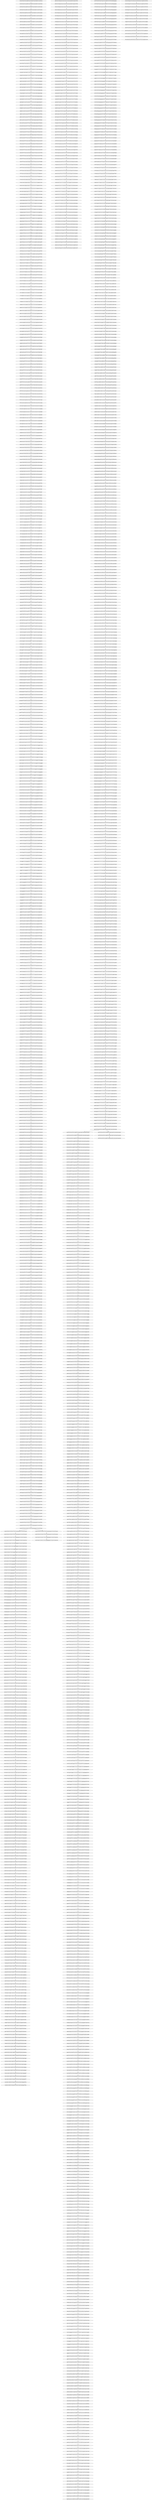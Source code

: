 digraph "" {
	AGCGCAGCGTTGATGCTATCCGGGCACTGCCCCAACAAACTAATGCCATGCAGG -> GCGCAGCGTTGATGCTATCCGGGCACTGCCCCAACAAACTAATGCCATGCAGGA [key=0];
TCGCCACGGCAAATCAGCGCAGCGTTGATGCTATCCGGGCACTGCCCCAACAAA -> CGCCACGGCAAATCAGCGCAGCGTTGATGCTATCCGGGCACTGCCCCAACAAAC [key=0];
GATTTTGGCGGGGGCAGAGAGGACGGTGGCCACCTGCCCCTGCCTGGCATTGCT -> ATTTTGGCGGGGGCAGAGAGGACGGTGGCCACCTGCCCCTGCCTGGCATTGCTT [key=0];
TAGTCGGAACCGTTGCGTCCAAGCACCACCAGTTCGCCTTTTTCATTACCGGCG -> AGTCGGAACCGTTGCGTCCAAGCACCACCAGTTCGCCTTTTTCATTACCGGCGG [key=0];
CGGTCACAACGTTACTGTTATCGATCCGGTCGAAAAACTGCTGGCAGTGGGGCA -> GGTCACAACGTTACTGTTATCGATCCGGTCGAAAAACTGCTGGCAGTGGGGCAT [key=0];
CACCACCAGTTCGCCTTTTTCATTACCGGCGGTGAAACCTGCCATCAGCACCAT -> ACCACCAGTTCGCCTTTTTCATTACCGGCGGTGAAACCTGCCATCAGCACCATG [key=0];
CCGAACGTATTTTTGCCGAACTTTTGACGGGACTCGCCGCCGCCCAGCCGGGGT -> CGAACGTATTTTTGCCGAACTTTTGACGGGACTCGCCGCCGCCCAGCCGGGGTT [key=0];
ATTTTTGCCGAACTTTTGACGGGACTCGCCGCCGCCCAGCCGGGGTTCCCGCTG -> TTTTTGCCGAACTTTTGACGGGACTCGCCGCCGCCCAGCCGGGGTTCCCGCTGG [key=0];
AGGTAACGGTGCGGGCTGACGCGTACAGGAAACACAGAAAAAAGCCCGCACCTG -> GGTAACGGTGCGGGCTGACGCGTACAGGAAACACAGAAAAAAGCCCGCACCTGA [key=0];
CCACGGCAAATCAGCGCAGCGTTGATGCTATCCGGGCACTGCCCCAACAAACTA -> CACGGCAAATCAGCGCAGCGTTGATGCTATCCGGGCACTGCCCCAACAAACTAA [key=0];
AAAAGCCCGCACTGTCAGGTGCGGGCTTTTTTCTGTGTTTCCTGTACGCGTCAG -> AAAGCCCGCACTGTCAGGTGCGGGCTTTTTTCTGTGTTTCCTGTACGCGTCAGC [key=0];
GAGTAGTCGGAACCGTTGCGTCCAAGCACCACCAGTTCGCCTTTTTCATTACCG -> AGTAGTCGGAACCGTTGCGTCCAAGCACCACCAGTTCGCCTTTTTCATTACCGG [key=0];
TATTGCTGAGTCCACCCGCCGTATTGCGGCAAGCCGCATTCCGGCTGATCACAT -> ATTGCTGAGTCCACCCGCCGTATTGCGGCAAGCCGCATTCCGGCTGATCACATG [key=0];
CGCGCGGTCACAACGTTACTGTTATCGATCCGGTCGAAAAACTGCTGGCAGTGG -> GCGCGGTCACAACGTTACTGTTATCGATCCGGTCGAAAAACTGCTGGCAGTGGG [key=0];
TGAACTGGTTACCTGCCGTGAGTAAATTAAAATTTTATTGACTTAGGTCACTAA -> GAACTGGTTACCTGCCGTGAGTAAATTAAAATTTTATTGACTTAGGTCACTAAA [key=0];
AATACGCCGGCCATAATGGCGATCGACATTTTCTCGCCACGGCAAATCAGCGCA -> ATACGCCGGCCATAATGGCGATCGACATTTTCTCGCCACGGCAAATCAGCGCAG [key=0];
GAAACGCATTAGCACCACCATTACCACCACCATCACCATTACCACAGGTAACGG -> AAACGCATTAGCACCACCATTACCACCACCATCACCATTACCACAGGTAACGGT [key=0];
ATTACCGGCGGTGAAACCTGCCATCAGCACCATGTGATCAGCCGGAATGCGGCT -> TTACCGGCGGTGAAACCTGCCATCAGCACCATGTGATCAGCCGGAATGCGGCTT [key=0];
GCTTTTTTTTTCGACCAAAGGTAACGAGGTAACAACCATGCGAGTGTTGAAGTT -> CTTTTTTTTTCGACCAAAGGTAACGAGGTAACAACCATGCGAGTGTTGAAGTTC [key=0];
GCAATTGAAAACTTTCGTCGATCAGGAATTTGCCCAAATAAAACATGTCCTGCA -> CAATTGAAAACTTTCGTCGATCAGGAATTTGCCCAAATAAAACATGTCCTGCAT [key=0];
GGGGCATTACCTCGAATCTACCGTCGATATTGCTGAGTCCACCCGCCGTATTGC -> GGGCATTACCTCGAATCTACCGTCGATATTGCTGAGTCCACCCGCCGTATTGCG [key=0];
CAATATCAGCGATGCCGAACGTATTTTTGCCGAACTTTTGACGGGACTCGCCGC -> AATATCAGCGATGCCGAACGTATTTTTGCCGAACTTTTGACGGGACTCGCCGCC [key=0];
TCGATCGCCATTATGGCCGGCGTATTAGAAGCGCGCGGTCACAACGTTACTGTT -> CGATCGCCATTATGGCCGGCGTATTAGAAGCGCGCGGTCACAACGTTACTGTTA [key=0];
CCAGGATGCTTTACCCAATATCAGCGATGCCGAACGTATTTTTGCCGAACTTTT -> CAGGATGCTTTACCCAATATCAGCGATGCCGAACGTATTTTTGCCGAACTTTTG [key=0];
CAATATCGACGGTAGATTCGAGGTAATGCCCCACTGCCAGCAGTTTTTCGACCG -> AATATCGACGGTAGATTCGAGGTAATGCCCCACTGCCAGCAGTTTTTCGACCGG [key=0];
GGGGCAGAGAGGACGGTGGCCACCTGCCCCTGCCTGGCATTGCTTTCCAGAATA -> GGGCAGAGAGGACGGTGGCCACCTGCCCCTGCCTGGCATTGCTTTCCAGAATAT [key=0];
CCAACCACCTGGTGGCGATGATTGAAAAAACCATTAGCGGCCAGGATGCTTTAC -> CAACCACCTGGTGGCGATGATTGAAAAAACCATTAGCGGCCAGGATGCTTTACC [key=0];
GGAAACACAGAAAAAAGCCCGCACCTGACAGTGCGGGCTTTTTTTTTCGACCAA -> GAAACACAGAAAAAAGCCCGCACCTGACAGTGCGGGCTTTTTTTTTCGACCAAA [key=0];
GAGTAAATTAAAATTTTATTGACTTAGGTCACTAAATACTTTAACCAATATAGG -> AGTAAATTAAAATTTTATTGACTTAGGTCACTAAATACTTTAACCAATATAGGC [key=0];
AATATGTCTCTGTGTGGATTAAAAAAAGAGTGTCTGATAGCAGCTTCTGAACTG -> ATATGTCTCTGTGTGGATTAAAAAAAGAGTGTCTGATAGCAGCTTCTGAACTGG [key=0];
TAAAGCATCCTGGCCGCTAATGGTTTTTTCAATCATCGCCACCAGGTGGTTGGT -> AAAGCATCCTGGCCGCTAATGGTTTTTTCAATCATCGCCACCAGGTGGTTGGTG [key=0];
CCGTGGCGAGAAAATGTCGATCGCCATTATGGCCGGCGTATTAGAAGCGCGCGG -> CGTGGCGAGAAAATGTCGATCGCCATTATGGCCGGCGTATTAGAAGCGCGCGGT [key=0];
AAATGTCGATCGCCATTATGGCCGGCGTATTAGAAGCGCGCGGTCACAACGTTA -> AATGTCGATCGCCATTATGGCCGGCGTATTAGAAGCGCGCGGTCACAACGTTAC [key=0];
CGCCGCCCAGCCGGGGTTCCCGCTGGCGCAATTGAAAACTTTCGTCGATCAGGA -> GCCGCCCAGCCGGGGTTCCCGCTGGCGCAATTGAAAACTTTCGTCGATCAGGAA [key=0];
CCCAGCCGGGGTTCCCGCTGGCGCAATTGAAAACTTTCGTCGATCAGGAATTTG -> CCAGCCGGGGTTCCCGCTGGCGCAATTGAAAACTTTCGTCGATCAGGAATTTGC [key=0];
GGGCACTGCCCCAACAAACTAATGCCATGCAGGACATGTTTTATTTGGGCAAAT -> GGCACTGCCCCAACAAACTAATGCCATGCAGGACATGTTTTATTTGGGCAAATT [key=0];
TTAGCGGCCAGGATGCTTTACCCAATATCAGCGATGCCGAACGTATTTTTGCCG -> TAGCGGCCAGGATGCTTTACCCAATATCAGCGATGCCGAACGTATTTTTGCCGA [key=0];
GTGCGGGCTTTTTTCTGTGTTTCCTGTACGCGTCAGCCCGCACCGTTACCTGTG -> TGCGGGCTTTTTTCTGTGTTTCCTGTACGCGTCAGCCCGCACCGTTACCTGTGG [key=0];
CATTTGCCACTGATGTACCGCCGAACTTCAACACTCGCATGGTTGTTACCTCGT -> ATTTGCCACTGATGTACCGCCGAACTTCAACACTCGCATGGTTGTTACCTCGTT [key=0];
ATGCAGGACATGTTTTATTTGGGCAAATTCCTGATCGACGAAAGTTTTCAATTG -> TGCAGGACATGTTTTATTTGGGCAAATTCCTGATCGACGAAAGTTTTCAATTGC [key=0];
CGGCAACACGCAGAAAACGTTCTGCATTTGCCACTGATGTACCGCCGAACTTCA -> GGCAACACGCAGAAAACGTTCTGCATTTGCCACTGATGTACCGCCGAACTTCAA [key=0];
ATTAGAAGCGCGCGGTCACAACGTTACTGTTATCGATCCGGTCGAAAAACTGCT -> TTAGAAGCGCGCGGTCACAACGTTACTGTTATCGATCCGGTCGAAAAACTGCTG [key=0];
GGCAAATCAGCGCAGCGTTGATGCTATCCGGGCACTGCCCCAACAAACTAATGC -> GCAAATCAGCGCAGCGTTGATGCTATCCGGGCACTGCCCCAACAAACTAATGCC [key=0];
ATTGACTTAGGTCACTAAATACTTTAACCAATATAGGCATAGCGCACAGACAGA -> TTGACTTAGGTCACTAAATACTTTAACCAATATAGGCATAGCGCACAGACAGAT [key=0];
TTGAAGTTCGGCGGTACATCAGTGGCAAATGCAGAACGTTTTCTGCGTGTTGCC -> TGAAGTTCGGCGGTACATCAGTGGCAAATGCAGAACGTTTTCTGCGTGTTGCCG [key=0];
TAAAACATGTCCTGCATGGCATTAGTTTGTTGGGGCAGTGCCCGGATAGCATCA -> AAAACATGTCCTGCATGGCATTAGTTTGTTGGGGCAGTGCCCGGATAGCATCAA [key=0];
TTTATCTGTCTGTGCGCTATGCCTATATTGGTTAAAGTATTTAGTGACCTAAGT -> TTATCTGTCTGTGCGCTATGCCTATATTGGTTAAAGTATTTAGTGACCTAAGTC [key=0];
AAAATTTTATTGACTTAGGTCACTAAATACTTTAACCAATATAGGCATAGCGCA -> AAATTTTATTGACTTAGGTCACTAAATACTTTAACCAATATAGGCATAGCGCAC [key=0];
CACTCGCATGGTTGTTACCTCGTTACCTTTGGTCGAAAAAAAAAGCCCGCACTG -> ACTCGCATGGTTGTTACCTCGTTACCTTTGGTCGAAAAAAAAAGCCCGCACTGT [key=0];
GTGGCCACCTGCCCCTGCCTGGCATTGCTTTCCAGAATATCGGCAACACGCAGA -> TGGCCACCTGCCCCTGCCTGGCATTGCTTTCCAGAATATCGGCAACACGCAGAA [key=0];
ATCGCCATTATGGCCGGCGTATTAGAAGCGCGCGGTCACAACGTTACTGTTATC -> TCGCCATTATGGCCGGCGTATTAGAAGCGCGCGGTCACAACGTTACTGTTATCG [key=0];
CAGTGGCAAATGCAGAACGTTTTCTGCGTGTTGCCGATATTCTGGAAAGCAATG -> AGTGGCAAATGCAGAACGTTTTCTGCGTGTTGCCGATATTCTGGAAAGCAATGC [key=0];
TCGGCGGTACATCAGTGGCAAATGCAGAACGTTTTCTGCGTGTTGCCGATATTC -> CGGCGGTACATCAGTGGCAAATGCAGAACGTTTTCTGCGTGTTGCCGATATTCT [key=0];
TGCCGAACGTATTTTTGCCGAACTTTTGACGGGACTCGCCGCCGCCCAGCCGGG -> GCCGAACGTATTTTTGCCGAACTTTTGACGGGACTCGCCGCCGCCCAGCCGGGG [key=0];
AGAAAACGTTCTGCATTTGCCACTGATGTACCGCCGAACTTCAACACTCGCATG -> GAAAACGTTCTGCATTTGCCACTGATGTACCGCCGAACTTCAACACTCGCATGG [key=0];
CAGCCAGCACCGCAGCAGAGTAGTCGGAACCGTTGCGTCCAAGCACCACCAGTT -> AGCCAGCACCGCAGCAGAGTAGTCGGAACCGTTGCGTCCAAGCACCACCAGTTC [key=0];
GCCGCTAATGGTTTTTTCAATCATCGCCACCAGGTGGTTGGTGATTTTGGCGGG -> CCGCTAATGGTTTTTTCAATCATCGCCACCAGGTGGTTGGTGATTTTGGCGGGG [key=0];
TATCTGTCTGTGCGCTATGCCTATATTGGTTAAAGTATTTAGTGACCTAAGTCA -> ATCTGTCTGTGCGCTATGCCTATATTGGTTAAAGTATTTAGTGACCTAAGTCAA [key=0];
GTTTTCAATTGCGCCAGCGGGAACCCCGGCTGGGCGGCGGCGAGTCCCGTCAAA -> TTTTCAATTGCGCCAGCGGGAACCCCGGCTGGGCGGCGGCGAGTCCCGTCAAAA [key=0];
CGCCATTATGGCCGGCGTATTAGAAGCGCGCGGTCACAACGTTACTGTTATCGA -> GCCATTATGGCCGGCGTATTAGAAGCGCGCGGTCACAACGTTACTGTTATCGAT [key=0];
CGCATGGTTGTTACCTCGTTACCTTTGGTCGAAAAAAAAAGCCCGCACTGTCAG -> GCATGGTTGTTACCTCGTTACCTTTGGTCGAAAAAAAAAGCCCGCACTGTCAGG [key=0];
AACCACCTGGTGGCGATGATTGAAAAAACCATTAGCGGCCAGGATGCTTTACCC -> ACCACCTGGTGGCGATGATTGAAAAAACCATTAGCGGCCAGGATGCTTTACCCA [key=0];
CCCAATATCAGCGATGCCGAACGTATTTTTGCCGAACTTTTGACGGGACTCGCC -> CCAATATCAGCGATGCCGAACGTATTTTTGCCGAACTTTTGACGGGACTCGCCG [key=0];
CGGGAACCCCGGCTGGGCGGCGGCGAGTCCCGTCAAAAGTTCGGCAAAAATACG -> GGGAACCCCGGCTGGGCGGCGGCGAGTCCCGTCAAAAGTTCGGCAAAAATACGT [key=0];
GTGATTTTGGCGGGGGCAGAGAGGACGGTGGCCACCTGCCCCTGCCTGGCATTG -> TGATTTTGGCGGGGGCAGAGAGGACGGTGGCCACCTGCCCCTGCCTGGCATTGC [key=0];
CGAGTGTTGAAGTTCGGCGGTACATCAGTGGCAAATGCAGAACGTTTTCTGCGT -> GAGTGTTGAAGTTCGGCGGTACATCAGTGGCAAATGCAGAACGTTTTCTGCGTG [key=0];
AGTTTTTCGACCGGATCGATAACAGTAACGTTGTGACCGCGCGCTTCTAATACG -> GTTTTTCGACCGGATCGATAACAGTAACGTTGTGACCGCGCGCTTCTAATACGC [key=0];
CATAGCGCACAGACAGATAAAAATTACAGAGTACACAACATCCATGAAACGCAT -> ATAGCGCACAGACAGATAAAAATTACAGAGTACACAACATCCATGAAACGCATT [key=0];
AACAAACTAATGCCATGCAGGACATGTTTTATTTGGGCAAATTCCTGATCGACG -> ACAAACTAATGCCATGCAGGACATGTTTTATTTGGGCAAATTCCTGATCGACGA [key=0];
CAGCAGAGTAGTCGGAACCGTTGCGTCCAAGCACCACCAGTTCGCCTTTTTCAT -> AGCAGAGTAGTCGGAACCGTTGCGTCCAAGCACCACCAGTTCGCCTTTTTCATT [key=0];
CCAATATAGGCATAGCGCACAGACAGATAAAAATTACAGAGTACACAACATCCA -> CAATATAGGCATAGCGCACAGACAGATAAAAATTACAGAGTACACAACATCCAT [key=0];
GGCAATATGTCTCTGTGTGGATTAAAAAAAGAGTGTCTGATAGCAGCTTCTGAA -> GCAATATGTCTCTGTGTGGATTAAAAAAAGAGTGTCTGATAGCAGCTTCTGAAC [key=0];
AGCAGAGTAGTCGGAACCGTTGCGTCCAAGCACCACCAGTTCGCCTTTTTCATT -> GCAGAGTAGTCGGAACCGTTGCGTCCAAGCACCACCAGTTCGCCTTTTTCATTA [key=0];
CCGCAGCAGAGTAGTCGGAACCGTTGCGTCCAAGCACCACCAGTTCGCCTTTTT -> CGCAGCAGAGTAGTCGGAACCGTTGCGTCCAAGCACCACCAGTTCGCCTTTTTC [key=0];
GCGAGAAAATGTCGATCGCCATTATGGCCGGCGTATTAGAAGCGCGCGGTCACA -> CGAGAAAATGTCGATCGCCATTATGGCCGGCGTATTAGAAGCGCGCGGTCACAA [key=0];
GTCACAACGTTACTGTTATCGATCCGGTCGAAAAACTGCTGGCAGTGGGGCATT -> TCACAACGTTACTGTTATCGATCCGGTCGAAAAACTGCTGGCAGTGGGGCATTA [key=0];
CGGCATCGCTGATATTGGGTAAAGCATCCTGGCCGCTAATGGTTTTTTCAATCA -> GGCATCGCTGATATTGGGTAAAGCATCCTGGCCGCTAATGGTTTTTTCAATCAT [key=0];
GCAGAGAGGACGGTGGCCACCTGCCCCTGCCTGGCATTGCTTTCCAGAATATCG -> CAGAGAGGACGGTGGCCACCTGCCCCTGCCTGGCATTGCTTTCCAGAATATCGG [key=0];
CGAGAAAATGTCGATCGCCATTATGGCCGGCGTATTAGAAGCGCGCGGTCACAA -> GAGAAAATGTCGATCGCCATTATGGCCGGCGTATTAGAAGCGCGCGGTCACAAC [key=0];
TTTCGACCGGATCGATAACAGTAACGTTGTGACCGCGCGCTTCTAATACGCCGG -> TTCGACCGGATCGATAACAGTAACGTTGTGACCGCGCGCTTCTAATACGCCGGC [key=0];
CCAAATAAAACATGTCCTGCATGGCATTAGTTTGTTGGGGCAGTGCCCGGATAG -> CAAATAAAACATGTCCTGCATGGCATTAGTTTGTTGGGGCAGTGCCCGGATAGC [key=0];
TGTGCGCTATGCCTATATTGGTTAAAGTATTTAGTGACCTAAGTCAATAAAATT -> GTGCGCTATGCCTATATTGGTTAAAGTATTTAGTGACCTAAGTCAATAAAATTT [key=0];
TTGCCCAAATAAAACATGTCCTGCATGGCATTAGTTTGTTGGGGCAGTGCCCGG -> TGCCCAAATAAAACATGTCCTGCATGGCATTAGTTTGTTGGGGCAGTGCCCGGA [key=0];
TGCTAATGCGTTTCATGGATGTTGTGTACTCTGTAATTTTTATCTGTCTGTGCG -> GCTAATGCGTTTCATGGATGTTGTGTACTCTGTAATTTTTATCTGTCTGTGCGC [key=0];
GTGCTAATGCGTTTCATGGATGTTGTGTACTCTGTAATTTTTATCTGTCTGTGC -> TGCTAATGCGTTTCATGGATGTTGTGTACTCTGTAATTTTTATCTGTCTGTGCG [key=0];
CAGCGGGAACCCCGGCTGGGCGGCGGCGAGTCCCGTCAAAAGTTCGGCAAAAAT -> AGCGGGAACCCCGGCTGGGCGGCGGCGAGTCCCGTCAAAAGTTCGGCAAAAATA [key=0];
GGTAACAACCATGCGAGTGTTGAAGTTCGGCGGTACATCAGTGGCAAATGCAGA -> GTAACAACCATGCGAGTGTTGAAGTTCGGCGGTACATCAGTGGCAAATGCAGAA [key=0];
ACCTGCCATCAGCACCATGTGATCAGCCGGAATGCGGCTTGCCGCAATACGGCG -> CCTGCCATCAGCACCATGTGATCAGCCGGAATGCGGCTTGCCGCAATACGGCGG [key=0];
AGAACGTTTTCTGCGTGTTGCCGATATTCTGGAAAGCAATGCCAGGCAGGGGCA -> GAACGTTTTCTGCGTGTTGCCGATATTCTGGAAAGCAATGCCAGGCAGGGGCAG [key=0];
TTTTCGACCAAAGGTAACGAGGTAACAACCATGCGAGTGTTGAAGTTCGGCGGT -> TTTCGACCAAAGGTAACGAGGTAACAACCATGCGAGTGTTGAAGTTCGGCGGTA [key=0];
TTAAAAAAAGAGTGTCTGATAGCAGCTTCTGAACTGGTTACCTGCCGTGAGTAA -> TAAAAAAAGAGTGTCTGATAGCAGCTTCTGAACTGGTTACCTGCCGTGAGTAAA [key=0];
CAAATGCAGAACGTTTTCTGCGTGTTGCCGATATTCTGGAAAGCAATGCCAGGC -> AAATGCAGAACGTTTTCTGCGTGTTGCCGATATTCTGGAAAGCAATGCCAGGCA [key=0];
GTGGCCACCGTCCTCTCTGCCCCCGCCAAAATCACCAACCACCTGGTGGCGATG -> TGGCCACCGTCCTCTCTGCCCCCGCCAAAATCACCAACCACCTGGTGGCGATGA [key=0];
CGAAAAACTGCTGGCAGTGGGGCATTACCTCGAATCTACCGTCGATATTGCTGA -> GAAAAACTGCTGGCAGTGGGGCATTACCTCGAATCTACCGTCGATATTGCTGAG [key=0];
AATGCCATGCAGGACATGTTTTATTTGGGCAAATTCCTGATCGACGAAAGTTTT -> ATGCCATGCAGGACATGTTTTATTTGGGCAAATTCCTGATCGACGAAAGTTTTC [key=0];
GGCTTTTTTCTGTGTTTCCTGTACGCGTCAGCCCGCACCGTTACCTGTGGTAAT -> GCTTTTTTCTGTGTTTCCTGTACGCGTCAGCCCGCACCGTTACCTGTGGTAATG [key=0];
AACATCCATGAAACGCATTAGCACCACCATTACCACCACCATCACCATTACCAC -> ACATCCATGAAACGCATTAGCACCACCATTACCACCACCATCACCATTACCACA [key=0];
GAACGTATTTTTGCCGAACTTTTGACGGGACTCGCCGCCGCCCAGCCGGGGTTC -> AACGTATTTTTGCCGAACTTTTGACGGGACTCGCCGCCGCCCAGCCGGGGTTCC [key=0];
TCCATGAAACGCATTAGCACCACCATTACCACCACCATCACCATTACCACAGGT -> CCATGAAACGCATTAGCACCACCATTACCACCACCATCACCATTACCACAGGTA [key=0];
TTTGCCCAAATAAAACATGTCCTGCATGGCATTAGTTTGTTGGGGCAGTGCCCG -> TTGCCCAAATAAAACATGTCCTGCATGGCATTAGTTTGTTGGGGCAGTGCCCGG [key=0];
ATGTCCTGCATGGCATTAGTTTGTTGGGGCAGTGCCCGGATAGCATCAACGCTG -> TGTCCTGCATGGCATTAGTTTGTTGGGGCAGTGCCCGGATAGCATCAACGCTGC [key=0];
TTCAATCATCGCCACCAGGTGGTTGGTGATTTTGGCGGGGGCAGAGAGGACGGT -> TCAATCATCGCCACCAGGTGGTTGGTGATTTTGGCGGGGGCAGAGAGGACGGTG [key=0];
GCCGCCGCCCAGCCGGGGTTCCCGCTGGCGCAATTGAAAACTTTCGTCGATCAG -> CCGCCGCCCAGCCGGGGTTCCCGCTGGCGCAATTGAAAACTTTCGTCGATCAGG [key=0];
CACGGCAAATCAGCGCAGCGTTGATGCTATCCGGGCACTGCCCCAACAAACTAA -> ACGGCAAATCAGCGCAGCGTTGATGCTATCCGGGCACTGCCCCAACAAACTAAT [key=0];
TTTCTCGCCACGGCAAATCAGCGCAGCGTTGATGCTATCCGGGCACTGCCCCAA -> TTCTCGCCACGGCAAATCAGCGCAGCGTTGATGCTATCCGGGCACTGCCCCAAC [key=0];
AGAAAATGTCGATCGCCATTATGGCCGGCGTATTAGAAGCGCGCGGTCACAACG -> GAAAATGTCGATCGCCATTATGGCCGGCGTATTAGAAGCGCGCGGTCACAACGT [key=0];
GTGGCGAGAAAATGTCGATCGCCATTATGGCCGGCGTATTAGAAGCGCGCGGTC -> TGGCGAGAAAATGTCGATCGCCATTATGGCCGGCGTATTAGAAGCGCGCGGTCA [key=0];
TTTACCCAATATCAGCGATGCCGAACGTATTTTTGCCGAACTTTTGACGGGACT -> TTACCCAATATCAGCGATGCCGAACGTATTTTTGCCGAACTTTTGACGGGACTC [key=0];
TTTTGCCGAACTTTTGACGGGACTCGCCGCCGCCCAGCCGGGGTTCCCGCTGGC -> TTTGCCGAACTTTTGACGGGACTCGCCGCCGCCCAGCCGGGGTTCCCGCTGGCG [key=0];
ATTACCACAGGTAACGGTGCGGGCTGACGCGTACAGGAAACACAGAAAAAAGCC -> TTACCACAGGTAACGGTGCGGGCTGACGCGTACAGGAAACACAGAAAAAAGCCC [key=0];
CGTTACTGTTATCGATCCGGTCGAAAAACTGCTGGCAGTGGGGCATTACCTCGA -> GTTACTGTTATCGATCCGGTCGAAAAACTGCTGGCAGTGGGGCATTACCTCGAA [key=0];
GTTTCATGGATGTTGTGTACTCTGTAATTTTTATCTGTCTGTGCGCTATGCCTA -> TTTCATGGATGTTGTGTACTCTGTAATTTTTATCTGTCTGTGCGCTATGCCTAT [key=0];
TTTTCTCGCCACGGCAAATCAGCGCAGCGTTGATGCTATCCGGGCACTGCCCCA -> TTTCTCGCCACGGCAAATCAGCGCAGCGTTGATGCTATCCGGGCACTGCCCCAA [key=0];
AGTGTTGAAGTTCGGCGGTACATCAGTGGCAAATGCAGAACGTTTTCTGCGTGT -> GTGTTGAAGTTCGGCGGTACATCAGTGGCAAATGCAGAACGTTTTCTGCGTGTT [key=0];
GGTGCTAATGCGTTTCATGGATGTTGTGTACTCTGTAATTTTTATCTGTCTGTG -> GTGCTAATGCGTTTCATGGATGTTGTGTACTCTGTAATTTTTATCTGTCTGTGC [key=0];
ATCAGGAATTTGCCCAAATAAAACATGTCCTGCATGGCATTAGTTTGTTGGGGC -> TCAGGAATTTGCCCAAATAAAACATGTCCTGCATGGCATTAGTTTGTTGGGGCA [key=0];
TTTTCTGCGTGTTGCCGATATTCTGGAAAGCAATGCCAGGCAGGGGCAGGTGGC -> TTTCTGCGTGTTGCCGATATTCTGGAAAGCAATGCCAGGCAGGGGCAGGTGGCC [key=0];
CCGCCGCCCAGCCGGGGTTCCCGCTGGCGCAATTGAAAACTTTCGTCGATCAGG -> CGCCGCCCAGCCGGGGTTCCCGCTGGCGCAATTGAAAACTTTCGTCGATCAGGA [key=0];
CAGCGATGCCGAACGTATTTTTGCCGAACTTTTGACGGGACTCGCCGCCGCCCA -> AGCGATGCCGAACGTATTTTTGCCGAACTTTTGACGGGACTCGCCGCCGCCCAG [key=0];
CGCCGCCGCCCAGCCGGGGTTCCCGCTGGCGCAATTGAAAACTTTCGTCGATCA -> GCCGCCGCCCAGCCGGGGTTCCCGCTGGCGCAATTGAAAACTTTCGTCGATCAG [key=0];
AACCGTTGCGTCCAAGCACCACCAGTTCGCCTTTTTCATTACCGGCGGTGAAAC -> ACCGTTGCGTCCAAGCACCACCAGTTCGCCTTTTTCATTACCGGCGGTGAAACC [key=0];
GAAAAAAGCCCGCACCTGACAGTGCGGGCTTTTTTTTTCGACCAAAGGTAACGA -> AAAAAAGCCCGCACCTGACAGTGCGGGCTTTTTTTTTCGACCAAAGGTAACGAG [key=0];
TACCTGCCGTGAGTAAATTAAAATTTTATTGACTTAGGTCACTAAATACTTTAA -> ACCTGCCGTGAGTAAATTAAAATTTTATTGACTTAGGTCACTAAATACTTTAAC [key=0];
CGTAAACAGGCAGCCAGCACCGCAGCAGAGTAGTCGGAACCGTTGCGTCCAAGC -> GTAAACAGGCAGCCAGCACCGCAGCAGAGTAGTCGGAACCGTTGCGTCCAAGCA [key=0];
TCAGGAATTTGCCCAAATAAAACATGTCCTGCATGGCATTAGTTTGTTGGGGCA -> CAGGAATTTGCCCAAATAAAACATGTCCTGCATGGCATTAGTTTGTTGGGGCAG [key=0];
CACCAGTTCGCCTTTTTCATTACCGGCGGTGAAACCTGCCATCAGCACCATGTG -> ACCAGTTCGCCTTTTTCATTACCGGCGGTGAAACCTGCCATCAGCACCATGTGA [key=0];
ACTGATGTACCGCCGAACTTCAACACTCGCATGGTTGTTACCTCGTTACCTTTG -> CTGATGTACCGCCGAACTTCAACACTCGCATGGTTGTTACCTCGTTACCTTTGG [key=0];
TAATGCGTTTCATGGATGTTGTGTACTCTGTAATTTTTATCTGTCTGTGCGCTA -> AATGCGTTTCATGGATGTTGTGTACTCTGTAATTTTTATCTGTCTGTGCGCTAT [key=0];
AATTAAAATTTTATTGACTTAGGTCACTAAATACTTTAACCAATATAGGCATAG -> ATTAAAATTTTATTGACTTAGGTCACTAAATACTTTAACCAATATAGGCATAGC [key=0];
CAGTAACGTTGTGACCGCGCGCTTCTAATACGCCGGCCATAATGGCGATCGACA -> AGTAACGTTGTGACCGCGCGCTTCTAATACGCCGGCCATAATGGCGATCGACAT [key=0];
GGTAACGGTGCGGGCTGACGCGTACAGGAAACACAGAAAAAAGCCCGCACCTGA -> GTAACGGTGCGGGCTGACGCGTACAGGAAACACAGAAAAAAGCCCGCACCTGAC [key=0];
ATTACCTCGAATCTACCGTCGATATTGCTGAGTCCACCCGCCGTATTGCGGCAA -> TTACCTCGAATCTACCGTCGATATTGCTGAGTCCACCCGCCGTATTGCGGCAAG [key=0];
GCCCGGATAGCATCAACGCTGCGCTGATTTGCCGTGGCGAGAAAATGTCGATCG -> CCCGGATAGCATCAACGCTGCGCTGATTTGCCGTGGCGAGAAAATGTCGATCGC [key=0];
CAAAAATACGTTCGGCATCGCTGATATTGGGTAAAGCATCCTGGCCGCTAATGG -> AAAAATACGTTCGGCATCGCTGATATTGGGTAAAGCATCCTGGCCGCTAATGGT [key=0];
GCAAAAATACGTTCGGCATCGCTGATATTGGGTAAAGCATCCTGGCCGCTAATG -> CAAAAATACGTTCGGCATCGCTGATATTGGGTAAAGCATCCTGGCCGCTAATGG [key=0];
ACCTGCCCCTGCCTGGCATTGCTTTCCAGAATATCGGCAACACGCAGAAAACGT -> CCTGCCCCTGCCTGGCATTGCTTTCCAGAATATCGGCAACACGCAGAAAACGTT [key=0];
TTACTGTTATCGATCCGGTCGAAAAACTGCTGGCAGTGGGGCATTACCTCGAAT -> TACTGTTATCGATCCGGTCGAAAAACTGCTGGCAGTGGGGCATTACCTCGAATC [key=0];
CTTTGGTCGAAAAAAAAAGCCCGCACTGTCAGGTGCGGGCTTTTTTCTGTGTTT -> TTTGGTCGAAAAAAAAAGCCCGCACTGTCAGGTGCGGGCTTTTTTCTGTGTTTC [key=0];
TCCCGCTGGCGCAATTGAAAACTTTCGTCGATCAGGAATTTGCCCAAATAAAAC -> CCCGCTGGCGCAATTGAAAACTTTCGTCGATCAGGAATTTGCCCAAATAAAACA [key=0];
CTGTGTGGATTAAAAAAAGAGTGTCTGATAGCAGCTTCTGAACTGGTTACCTGC -> TGTGTGGATTAAAAAAAGAGTGTCTGATAGCAGCTTCTGAACTGGTTACCTGCC [key=0];
CCGAACTTTTGACGGGACTCGCCGCCGCCCAGCCGGGGTTCCCGCTGGCGCAAT -> CGAACTTTTGACGGGACTCGCCGCCGCCCAGCCGGGGTTCCCGCTGGCGCAATT [key=0];
AACCATGCGAGTGTTGAAGTTCGGCGGTACATCAGTGGCAAATGCAGAACGTTT -> ACCATGCGAGTGTTGAAGTTCGGCGGTACATCAGTGGCAAATGCAGAACGTTTT [key=0];
CAGTGGGGCATTACCTCGAATCTACCGTCGATATTGCTGAGTCCACCCGCCGTA -> AGTGGGGCATTACCTCGAATCTACCGTCGATATTGCTGAGTCCACCCGCCGTAT [key=0];
TTCCTGTACGCGTCAGCCCGCACCGTTACCTGTGGTAATGGTGATGGTGGTGGT -> TCCTGTACGCGTCAGCCCGCACCGTTACCTGTGGTAATGGTGATGGTGGTGGTA [key=0];
CAAACTAATGCCATGCAGGACATGTTTTATTTGGGCAAATTCCTGATCGACGAA -> AAACTAATGCCATGCAGGACATGTTTTATTTGGGCAAATTCCTGATCGACGAAA [key=0];
CTTTTCATTCTGACTGCAACGGGCAATATGTCTCTGTGTGGATTAAAAAAAGAG -> TTTTCATTCTGACTGCAACGGGCAATATGTCTCTGTGTGGATTAAAAAAAGAGT [key=0];
TGTTTTATTTGGGCAAATTCCTGATCGACGAAAGTTTTCAATTGCGCCAGCGGG -> GTTTTATTTGGGCAAATTCCTGATCGACGAAAGTTTTCAATTGCGCCAGCGGGA [key=0];
ATGGTGGTGCTAATGCGTTTCATGGATGTTGTGTACTCTGTAATTTTTATCTGT -> TGGTGGTGCTAATGCGTTTCATGGATGTTGTGTACTCTGTAATTTTTATCTGTC [key=0];
ATTGGGTAAAGCATCCTGGCCGCTAATGGTTTTTTCAATCATCGCCACCAGGTG -> TTGGGTAAAGCATCCTGGCCGCTAATGGTTTTTTCAATCATCGCCACCAGGTGG [key=0];
CCTGCCATCAGCACCATGTGATCAGCCGGAATGCGGCTTGCCGCAATACGGCGG -> CTGCCATCAGCACCATGTGATCAGCCGGAATGCGGCTTGCCGCAATACGGCGGG [key=0];
AACACGCAGAAAACGTTCTGCATTTGCCACTGATGTACCGCCGAACTTCAACAC -> ACACGCAGAAAACGTTCTGCATTTGCCACTGATGTACCGCCGAACTTCAACACT [key=0];
TGTAATTTTTATCTGTCTGTGCGCTATGCCTATATTGGTTAAAGTATTTAGTGA -> GTAATTTTTATCTGTCTGTGCGCTATGCCTATATTGGTTAAAGTATTTAGTGAC [key=0];
CTGTGCGCTATGCCTATATTGGTTAAAGTATTTAGTGACCTAAGTCAATAAAAT -> TGTGCGCTATGCCTATATTGGTTAAAGTATTTAGTGACCTAAGTCAATAAAATT [key=0];
GCACCGCAGCAGAGTAGTCGGAACCGTTGCGTCCAAGCACCACCAGTTCGCCTT -> CACCGCAGCAGAGTAGTCGGAACCGTTGCGTCCAAGCACCACCAGTTCGCCTTT [key=0];
TACCGCCGAACTTCAACACTCGCATGGTTGTTACCTCGTTACCTTTGGTCGAAA -> ACCGCCGAACTTCAACACTCGCATGGTTGTTACCTCGTTACCTTTGGTCGAAAA [key=0];
TAGCAGCTTCTGAACTGGTTACCTGCCGTGAGTAAATTAAAATTTTATTGACTT -> AGCAGCTTCTGAACTGGTTACCTGCCGTGAGTAAATTAAAATTTTATTGACTTA [key=0];
CGTTGTGACCGCGCGCTTCTAATACGCCGGCCATAATGGCGATCGACATTTTCT -> GTTGTGACCGCGCGCTTCTAATACGCCGGCCATAATGGCGATCGACATTTTCTC [key=0];
TGTCTGATAGCAGCTTCTGAACTGGTTACCTGCCGTGAGTAAATTAAAATTTTA -> GTCTGATAGCAGCTTCTGAACTGGTTACCTGCCGTGAGTAAATTAAAATTTTAT [key=0];
CCGTTACCTGTGGTAATGGTGATGGTGGTGGTAATGGTGGTGCTAATGCGTTTC -> CGTTACCTGTGGTAATGGTGATGGTGGTGGTAATGGTGGTGCTAATGCGTTTCA [key=0];
GGGCTTTTTTCTGTGTTTCCTGTACGCGTCAGCCCGCACCGTTACCTGTGGTAA -> GGCTTTTTTCTGTGTTTCCTGTACGCGTCAGCCCGCACCGTTACCTGTGGTAAT [key=0];
CCGTCGATATTGCTGAGTCCACCCGCCGTATTGCGGCAAGCCGCATTCCGGCTG -> CGTCGATATTGCTGAGTCCACCCGCCGTATTGCGGCAAGCCGCATTCCGGCTGA [key=0];
GACTTAGGTCACTAAATACTTTAACCAATATAGGCATAGCGCACAGACAGATAA -> ACTTAGGTCACTAAATACTTTAACCAATATAGGCATAGCGCACAGACAGATAAA [key=0];
AAACGTTCTGCATTTGCCACTGATGTACCGCCGAACTTCAACACTCGCATGGTT -> AACGTTCTGCATTTGCCACTGATGTACCGCCGAACTTCAACACTCGCATGGTTG [key=0];
AAAACGTTCTGCATTTGCCACTGATGTACCGCCGAACTTCAACACTCGCATGGT -> AAACGTTCTGCATTTGCCACTGATGTACCGCCGAACTTCAACACTCGCATGGTT [key=0];
GCAGAAAACGTTCTGCATTTGCCACTGATGTACCGCCGAACTTCAACACTCGCA -> CAGAAAACGTTCTGCATTTGCCACTGATGTACCGCCGAACTTCAACACTCGCAT [key=0];
ATTTTCTCGCCACGGCAAATCAGCGCAGCGTTGATGCTATCCGGGCACTGCCCC -> TTTTCTCGCCACGGCAAATCAGCGCAGCGTTGATGCTATCCGGGCACTGCCCCA [key=0];
CGGGGGCAGAGAGGACGGTGGCCACCTGCCCCTGCCTGGCATTGCTTTCCAGAA -> GGGGGCAGAGAGGACGGTGGCCACCTGCCCCTGCCTGGCATTGCTTTCCAGAAT [key=0];
GTGGCGATGATTGAAAAAACCATTAGCGGCCAGGATGCTTTACCCAATATCAGC -> TGGCGATGATTGAAAAAACCATTAGCGGCCAGGATGCTTTACCCAATATCAGCG [key=0];
AATCTACCGTCGATATTGCTGAGTCCACCCGCCGTATTGCGGCAAGCCGCATTC -> ATCTACCGTCGATATTGCTGAGTCCACCCGCCGTATTGCGGCAAGCCGCATTCC [key=0];
CGATCGCCATTATGGCCGGCGTATTAGAAGCGCGCGGTCACAACGTTACTGTTA -> GATCGCCATTATGGCCGGCGTATTAGAAGCGCGCGGTCACAACGTTACTGTTAT [key=0];
TTTTGACGGGACTCGCCGCCGCCCAGCCGGGGTTCCCGCTGGCGCAATTGAAAA -> TTTGACGGGACTCGCCGCCGCCCAGCCGGGGTTCCCGCTGGCGCAATTGAAAAC [key=0];
TGATATTGGGTAAAGCATCCTGGCCGCTAATGGTTTTTTCAATCATCGCCACCA -> GATATTGGGTAAAGCATCCTGGCCGCTAATGGTTTTTTCAATCATCGCCACCAG [key=0];
ATCGATCCGGTCGAAAAACTGCTGGCAGTGGGGCATTACCTCGAATCTACCGTC -> TCGATCCGGTCGAAAAACTGCTGGCAGTGGGGCATTACCTCGAATCTACCGTCG [key=0];
GAAAACGTTCTGCATTTGCCACTGATGTACCGCCGAACTTCAACACTCGCATGG -> AAAACGTTCTGCATTTGCCACTGATGTACCGCCGAACTTCAACACTCGCATGGT [key=0];
GCGGGCTGACGCGTACAGGAAACACAGAAAAAAGCCCGCACCTGACAGTGCGGG -> CGGGCTGACGCGTACAGGAAACACAGAAAAAAGCCCGCACCTGACAGTGCGGGC [key=0];
ATGCAGAACGTTTTCTGCGTGTTGCCGATATTCTGGAAAGCAATGCCAGGCAGG -> TGCAGAACGTTTTCTGCGTGTTGCCGATATTCTGGAAAGCAATGCCAGGCAGGG [key=0];
GGCACTGCCCCAACAAACTAATGCCATGCAGGACATGTTTTATTTGGGCAAATT -> GCACTGCCCCAACAAACTAATGCCATGCAGGACATGTTTTATTTGGGCAAATTC [key=0];
CGCCTTTTTCATTACCGGCGGTGAAACCTGCCATCAGCACCATGTGATCAGCCG -> GCCTTTTTCATTACCGGCGGTGAAACCTGCCATCAGCACCATGTGATCAGCCGG [key=0];
GTTTCCTGTACGCGTCAGCCCGCACCGTTACCTGTGGTAATGGTGATGGTGGTG -> TTTCCTGTACGCGTCAGCCCGCACCGTTACCTGTGGTAATGGTGATGGTGGTGG [key=0];
TGGGTAAAGCATCCTGGCCGCTAATGGTTTTTTCAATCATCGCCACCAGGTGGT -> GGGTAAAGCATCCTGGCCGCTAATGGTTTTTTCAATCATCGCCACCAGGTGGTT [key=0];
TTTTTCGACCAAAGGTAACGAGGTAACAACCATGCGAGTGTTGAAGTTCGGCGG -> TTTTCGACCAAAGGTAACGAGGTAACAACCATGCGAGTGTTGAAGTTCGGCGGT [key=0];
CTGCCCCTGCCTGGCATTGCTTTCCAGAATATCGGCAACACGCAGAAAACGTTC -> TGCCCCTGCCTGGCATTGCTTTCCAGAATATCGGCAACACGCAGAAAACGTTCT [key=0];
ACGAGGTAACAACCATGCGAGTGTTGAAGTTCGGCGGTACATCAGTGGCAAATG -> CGAGGTAACAACCATGCGAGTGTTGAAGTTCGGCGGTACATCAGTGGCAAATGC [key=0];
CCAGCGGGAACCCCGGCTGGGCGGCGGCGAGTCCCGTCAAAAGTTCGGCAAAAA -> CAGCGGGAACCCCGGCTGGGCGGCGGCGAGTCCCGTCAAAAGTTCGGCAAAAAT [key=0];
CGTGAGTAAATTAAAATTTTATTGACTTAGGTCACTAAATACTTTAACCAATAT -> GTGAGTAAATTAAAATTTTATTGACTTAGGTCACTAAATACTTTAACCAATATA [key=0];
ATTCCTGATCGACGAAAGTTTTCAATTGCGCCAGCGGGAACCCCGGCTGGGCGG -> TTCCTGATCGACGAAAGTTTTCAATTGCGCCAGCGGGAACCCCGGCTGGGCGGC [key=0];
GGATGTTGTGTACTCTGTAATTTTTATCTGTCTGTGCGCTATGCCTATATTGGT -> GATGTTGTGTACTCTGTAATTTTTATCTGTCTGTGCGCTATGCCTATATTGGTT [key=0];
CATTGCTTTCCAGAATATCGGCAACACGCAGAAAACGTTCTGCATTTGCCACTG -> ATTGCTTTCCAGAATATCGGCAACACGCAGAAAACGTTCTGCATTTGCCACTGA [key=0];
CAGCACCGCAGCAGAGTAGTCGGAACCGTTGCGTCCAAGCACCACCAGTTCGCC -> AGCACCGCAGCAGAGTAGTCGGAACCGTTGCGTCCAAGCACCACCAGTTCGCCT [key=0];
GTACCGCCGAACTTCAACACTCGCATGGTTGTTACCTCGTTACCTTTGGTCGAA -> TACCGCCGAACTTCAACACTCGCATGGTTGTTACCTCGTTACCTTTGGTCGAAA [key=0];
GCTGGCGCAATTGAAAACTTTCGTCGATCAGGAATTTGCCCAAATAAAACATGT -> CTGGCGCAATTGAAAACTTTCGTCGATCAGGAATTTGCCCAAATAAAACATGTC [key=0];
TAGGCATAGCGCACAGACAGATAAAAATTACAGAGTACACAACATCCATGAAAC -> AGGCATAGCGCACAGACAGATAAAAATTACAGAGTACACAACATCCATGAAACG [key=0];
TGGCCACCTGCCCCTGCCTGGCATTGCTTTCCAGAATATCGGCAACACGCAGAA -> GGCCACCTGCCCCTGCCTGGCATTGCTTTCCAGAATATCGGCAACACGCAGAAA [key=0];
CTGTCTGTGCGCTATGCCTATATTGGTTAAAGTATTTAGTGACCTAAGTCAATA -> TGTCTGTGCGCTATGCCTATATTGGTTAAAGTATTTAGTGACCTAAGTCAATAA [key=0];
CCTGCATGGCATTAGTTTGTTGGGGCAGTGCCCGGATAGCATCAACGCTGCGCT -> CTGCATGGCATTAGTTTGTTGGGGCAGTGCCCGGATAGCATCAACGCTGCGCTG [key=0];
TTTCATGGATGTTGTGTACTCTGTAATTTTTATCTGTCTGTGCGCTATGCCTAT -> TTCATGGATGTTGTGTACTCTGTAATTTTTATCTGTCTGTGCGCTATGCCTATA [key=0];
GTCTGATAGCAGCTTCTGAACTGGTTACCTGCCGTGAGTAAATTAAAATTTTAT -> TCTGATAGCAGCTTCTGAACTGGTTACCTGCCGTGAGTAAATTAAAATTTTATT [key=0];
TGGCGATCGACATTTTCTCGCCACGGCAAATCAGCGCAGCGTTGATGCTATCCG -> GGCGATCGACATTTTCTCGCCACGGCAAATCAGCGCAGCGTTGATGCTATCCGG [key=0];
AGCACCGCAGCAGAGTAGTCGGAACCGTTGCGTCCAAGCACCACCAGTTCGCCT -> GCACCGCAGCAGAGTAGTCGGAACCGTTGCGTCCAAGCACCACCAGTTCGCCTT [key=0];
GGAATTTGCCCAAATAAAACATGTCCTGCATGGCATTAGTTTGTTGGGGCAGTG -> GAATTTGCCCAAATAAAACATGTCCTGCATGGCATTAGTTTGTTGGGGCAGTGC [key=0];
CGGGCAATATGTCTCTGTGTGGATTAAAAAAAGAGTGTCTGATAGCAGCTTCTG -> GGGCAATATGTCTCTGTGTGGATTAAAAAAAGAGTGTCTGATAGCAGCTTCTGA [key=0];
GCGTACAGGAAACACAGAAAAAAGCCCGCACCTGACAGTGCGGGCTTTTTTTTT -> CGTACAGGAAACACAGAAAAAAGCCCGCACCTGACAGTGCGGGCTTTTTTTTTC [key=0];
CTAATACGCCGGCCATAATGGCGATCGACATTTTCTCGCCACGGCAAATCAGCG -> TAATACGCCGGCCATAATGGCGATCGACATTTTCTCGCCACGGCAAATCAGCGC [key=0];
GGGTGGACTCAGCAATATCGACGGTAGATTCGAGGTAATGCCCCACTGCCAGCA -> GGTGGACTCAGCAATATCGACGGTAGATTCGAGGTAATGCCCCACTGCCAGCAG [key=0];
TTGTGACCGCGCGCTTCTAATACGCCGGCCATAATGGCGATCGACATTTTCTCG -> TGTGACCGCGCGCTTCTAATACGCCGGCCATAATGGCGATCGACATTTTCTCGC [key=0];
TGCCCCACTGCCAGCAGTTTTTCGACCGGATCGATAACAGTAACGTTGTGACCG -> GCCCCACTGCCAGCAGTTTTTCGACCGGATCGATAACAGTAACGTTGTGACCGC [key=0];
TCGACATTTTCTCGCCACGGCAAATCAGCGCAGCGTTGATGCTATCCGGGCACT -> CGACATTTTCTCGCCACGGCAAATCAGCGCAGCGTTGATGCTATCCGGGCACTG [key=0];
AACGTTGTGACCGCGCGCTTCTAATACGCCGGCCATAATGGCGATCGACATTTT -> ACGTTGTGACCGCGCGCTTCTAATACGCCGGCCATAATGGCGATCGACATTTTC [key=0];
CCCGTCAAAAGTTCGGCAAAAATACGTTCGGCATCGCTGATATTGGGTAAAGCA -> CCGTCAAAAGTTCGGCAAAAATACGTTCGGCATCGCTGATATTGGGTAAAGCAT [key=0];
CATTAGCGGCCAGGATGCTTTACCCAATATCAGCGATGCCGAACGTATTTTTGC -> ATTAGCGGCCAGGATGCTTTACCCAATATCAGCGATGCCGAACGTATTTTTGCC [key=0];
TCGATAACAGTAACGTTGTGACCGCGCGCTTCTAATACGCCGGCCATAATGGCG -> CGATAACAGTAACGTTGTGACCGCGCGCTTCTAATACGCCGGCCATAATGGCGA [key=0];
TGGTAATGGTGATGGTGGTGGTAATGGTGGTGCTAATGCGTTTCATGGATGTTG -> GGTAATGGTGATGGTGGTGGTAATGGTGGTGCTAATGCGTTTCATGGATGTTGT [key=0];
GCTGATATTGGGTAAAGCATCCTGGCCGCTAATGGTTTTTTCAATCATCGCCAC -> CTGATATTGGGTAAAGCATCCTGGCCGCTAATGGTTTTTTCAATCATCGCCACC [key=0];
CAGGGGCAGGTGGCCACCGTCCTCTCTGCCCCCGCCAAAATCACCAACCACCTG -> AGGGGCAGGTGGCCACCGTCCTCTCTGCCCCCGCCAAAATCACCAACCACCTGG [key=0];
AACAGGCAGCCAGCACCGCAGCAGAGTAGTCGGAACCGTTGCGTCCAAGCACCA -> ACAGGCAGCCAGCACCGCAGCAGAGTAGTCGGAACCGTTGCGTCCAAGCACCAC [key=0];
ACTGCTGGCAGTGGGGCATTACCTCGAATCTACCGTCGATATTGCTGAGTCCAC -> CTGCTGGCAGTGGGGCATTACCTCGAATCTACCGTCGATATTGCTGAGTCCACC [key=0];
TTAGCACCACCATTACCACCACCATCACCATTACCACAGGTAACGGTGCGGGCT -> TAGCACCACCATTACCACCACCATCACCATTACCACAGGTAACGGTGCGGGCTG [key=0];
ACGTATTTTTGCCGAACTTTTGACGGGACTCGCCGCCGCCCAGCCGGGGTTCCC -> CGTATTTTTGCCGAACTTTTGACGGGACTCGCCGCCGCCCAGCCGGGGTTCCCG [key=0];
CGGTGAAACCTGCCATCAGCACCATGTGATCAGCCGGAATGCGGCTTGCCGCAA -> GGTGAAACCTGCCATCAGCACCATGTGATCAGCCGGAATGCGGCTTGCCGCAAT [key=0];
CGCAGAAAACGTTCTGCATTTGCCACTGATGTACCGCCGAACTTCAACACTCGC -> GCAGAAAACGTTCTGCATTTGCCACTGATGTACCGCCGAACTTCAACACTCGCA [key=0];
ACGAAAGTTTTCAATTGCGCCAGCGGGAACCCCGGCTGGGCGGCGGCGAGTCCC -> CGAAAGTTTTCAATTGCGCCAGCGGGAACCCCGGCTGGGCGGCGGCGAGTCCCG [key=0];
TAATGGTGGTGCTAATGCGTTTCATGGATGTTGTGTACTCTGTAATTTTTATCT -> AATGGTGGTGCTAATGCGTTTCATGGATGTTGTGTACTCTGTAATTTTTATCTG [key=0];
ACCATCACCATTACCACAGGTAACGGTGCGGGCTGACGCGTACAGGAAACACAG -> CCATCACCATTACCACAGGTAACGGTGCGGGCTGACGCGTACAGGAAACACAGA [key=0];
TTACCTTTGGTCGAAAAAAAAAGCCCGCACTGTCAGGTGCGGGCTTTTTTCTGT -> TACCTTTGGTCGAAAAAAAAAGCCCGCACTGTCAGGTGCGGGCTTTTTTCTGTG [key=0];
TCGGCAACACGCAGAAAACGTTCTGCATTTGCCACTGATGTACCGCCGAACTTC -> CGGCAACACGCAGAAAACGTTCTGCATTTGCCACTGATGTACCGCCGAACTTCA [key=0];
GAGGTAACAACCATGCGAGTGTTGAAGTTCGGCGGTACATCAGTGGCAAATGCA -> AGGTAACAACCATGCGAGTGTTGAAGTTCGGCGGTACATCAGTGGCAAATGCAG [key=0];
TGGTTGTTACCTCGTTACCTTTGGTCGAAAAAAAAAGCCCGCACTGTCAGGGGC -> GGTTGTTACCTCGTTACCTTTGGTCGAAAAAAAAAGCCCGCACTGTCAGGGGCG [key=0];
TCGATATTGCTGAGTCCACCCGCCGTATTGCGGCAAGCCGCATTCCGGCTGATC -> CGATATTGCTGAGTCCACCCGCCGTATTGCGGCAAGCCGCATTCCGGCTGATCA [key=0];
CACCATTACCACAGGTAACGGTGCGGGCTGACGCGTACAGGAAACACAGAAAAA -> ACCATTACCACAGGTAACGGTGCGGGCTGACGCGTACAGGAAACACAGAAAAAA [key=0];
TGCGTGTTGCCGATATTCTGGAAAGCAATGCCAGGCAGGGGCAGGTGGCCACCG -> GCGTGTTGCCGATATTCTGGAAAGCAATGCCAGGCAGGGGCAGGTGGCCACCGT [key=0];
GCACCTGACAGTGCGGGCTTTTTTTTTCGACCAAAGGTAACGAGGTAACAACCA -> CACCTGACAGTGCGGGCTTTTTTTTTCGACCAAAGGTAACGAGGTAACAACCAT [key=0];
AGTGTCTGATAGCAGCTTCTGAACTGGTTACCTGCCGTGAGTAAATTAAAATTT -> GTGTCTGATAGCAGCTTCTGAACTGGTTACCTGCCGTGAGTAAATTAAAATTTT [key=0];
TGGCATTGCTTTCCAGAATATCGGCAACACGCAGAAAACGTTCTGCATTTGCCA -> GGCATTGCTTTCCAGAATATCGGCAACACGCAGAAAACGTTCTGCATTTGCCAC [key=0];
GGCTGACGCGTACAGGAAACACAGAAAAAAGCCCGCACCTGACAGTGCGGGCTT -> GCTGACGCGTACAGGAAACACAGAAAAAAGCCCGCACCTGACAGTGCGGGCTTT [key=0];
GGCAGTGGGGCATTACCTCGAATCTACCGTCGATATTGCTGAGTCCACCCGCCG -> GCAGTGGGGCATTACCTCGAATCTACCGTCGATATTGCTGAGTCCACCCGCCGT [key=0];
GTTTTTTCAATCATCGCCACCAGGTGGTTGGTGATTTTGGCGGGGGCAGAGAGG -> TTTTTTCAATCATCGCCACCAGGTGGTTGGTGATTTTGGCGGGGGCAGAGAGGA [key=0];
CAGTTTTTCGACCGGATCGATAACAGTAACGTTGTGACCGCGCGCTTCTAATAC -> AGTTTTTCGACCGGATCGATAACAGTAACGTTGTGACCGCGCGCTTCTAATACG [key=0];
TGCTTTACCCAATATCAGCGATGCCGAACGTATTTTTGCCGAACTTTTGACGGG -> GCTTTACCCAATATCAGCGATGCCGAACGTATTTTTGCCGAACTTTTGACGGGA [key=0];
CATTACCACCACCATCACCATTACCACAGGTAACGGTGCGGGCTGACGCGTACA -> ATTACCACCACCATCACCATTACCACAGGTAACGGTGCGGGCTGACGCGTACAG [key=0];
AGTTTGTTGGGGCAGTGCCCGGATAGCATCAACGCTGCGCTGATTTGCCGTGGC -> GTTTGTTGGGGCAGTGCCCGGATAGCATCAACGCTGCGCTGATTTGCCGTGGCG [key=0];
CGATCGACATTTTCTCGCCACGGCAAATCAGCGCAGCGTTGATGCTATCCGGGC -> GATCGACATTTTCTCGCCACGGCAAATCAGCGCAGCGTTGATGCTATCCGGGCA [key=0];
ACCGGATCGATAACAGTAACGTTGTGACCGCGCGCTTCTAATACGCCGGCCATA -> CCGGATCGATAACAGTAACGTTGTGACCGCGCGCTTCTAATACGCCGGCCATAA [key=0];
GTTCGGCAAAAATACGTTCGGCATCGCTGATATTGGGTAAAGCATCCTGGCCGC -> TTCGGCAAAAATACGTTCGGCATCGCTGATATTGGGTAAAGCATCCTGGCCGCT [key=0];
AATCAGCGCAGCGTTGATGCTATCCGGGCACTGCCCCAACAAACTAATGCCATG -> ATCAGCGCAGCGTTGATGCTATCCGGGCACTGCCCCAACAAACTAATGCCATGC [key=0];
AATGGTTTTTTCAATCATCGCCACCAGGTGGTTGGTGATTTTGGCGGGGGCAGA -> ATGGTTTTTTCAATCATCGCCACCAGGTGGTTGGTGATTTTGGCGGGGGCAGAG [key=0];
TCGCCATTATGGCCGGCGTATTAGAAGCGCGCGGTCACAACGTTACTGTTATCG -> CGCCATTATGGCCGGCGTATTAGAAGCGCGCGGTCACAACGTTACTGTTATCGA [key=0];
TACCACAGGTAACGGTGCGGGCTGACGCGTACAGGAAACACAGAAAAAAGCCCG -> ACCACAGGTAACGGTGCGGGCTGACGCGTACAGGAAACACAGAAAAAAGCCCGC [key=0];
GCATGGTTGTTACCTCGTTACCTTTGGTCGAAAAAAAAAGCCCGCACTGTCAGG -> CATGGTTGTTACCTCGTTACCTTTGGTCGAAAAAAAAAGCCCGCACTGTCAGGT [key=0];
GCATGGTTGTTACCTCGTTACCTTTGGTCGAAAAAAAAAGCCCGCACTGTCAGG -> CATGGTTGTTACCTCGTTACCTTTGGTCGAAAAAAAAAGCCCGCACTGTCAGGG [key=0];
CTCGTTACCTTTGGTCGAAAAAAAAAGCCCGCACTGTCAGGTGCGGGCTTTTTT -> TCGTTACCTTTGGTCGAAAAAAAAAGCCCGCACTGTCAGGTGCGGGCTTTTTTC [key=0];
TAATGGTTTTTTCAATCATCGCCACCAGGTGGTTGGTGATTTTGGCGGGGGCAG -> AATGGTTTTTTCAATCATCGCCACCAGGTGGTTGGTGATTTTGGCGGGGGCAGA [key=0];
CGCACCGTTACCTGTGGTAATGGTGATGGTGGTGGTAATGGTGGTGCTAATGCG -> GCACCGTTACCTGTGGTAATGGTGATGGTGGTGGTAATGGTGGTGCTAATGCGT [key=0];
CTTCTAATACGCCGGCCATAATGGCGATCGACATTTTCTCGCCACGGCAAATCA -> TTCTAATACGCCGGCCATAATGGCGATCGACATTTTCTCGCCACGGCAAATCAG [key=0];
CCAAAATCACCAACCACCTGGTGGCGATGATTGAAAAAACCATTAGCGGCCAGG -> CAAAATCACCAACCACCTGGTGGCGATGATTGAAAAAACCATTAGCGGCCAGGA [key=0];
TCAGCGATGCCGAACGTATTTTTGCCGAACTTTTGACGGGACTCGCCGCCGCCC -> CAGCGATGCCGAACGTATTTTTGCCGAACTTTTGACGGGACTCGCCGCCGCCCA [key=0];
CACAGAAAAAAGCCCGCACCTGACAGTGCGGGCTTTTTTTTTCGACCAAAGGTA -> ACAGAAAAAAGCCCGCACCTGACAGTGCGGGCTTTTTTTTTCGACCAAAGGTAA [key=0];
CGGTCGAAAAACTGCTGGCAGTGGGGCATTACCTCGAATCTACCGTCGATATTG -> GGTCGAAAAACTGCTGGCAGTGGGGCATTACCTCGAATCTACCGTCGATATTGC [key=0];
CAGGTGCGGGCTTTTTTCTGTGTTTCCTGTACGCGTCAGCCCGCACCGTTACCT -> AGGTGCGGGCTTTTTTCTGTGTTTCCTGTACGCGTCAGCCCGCACCGTTACCTG [key=0];
CAGCCCGCACCGTTACCTGTGGTAATGGTGATGGTGGTGGTAATGGTGGTGCTA -> AGCCCGCACCGTTACCTGTGGTAATGGTGATGGTGGTGGTAATGGTGGTGCTAA [key=0];
CTAATGCGTTTCATGGATGTTGTGTACTCTGTAATTTTTATCTGTCTGTGCGCT -> TAATGCGTTTCATGGATGTTGTGTACTCTGTAATTTTTATCTGTCTGTGCGCTA [key=0];
GCCAGCAGTTTTTCGACCGGATCGATAACAGTAACGTTGTGACCGCGCGCTTCT -> CCAGCAGTTTTTCGACCGGATCGATAACAGTAACGTTGTGACCGCGCGCTTCTA [key=0];
ATGGATGTTGTGTACTCTGTAATTTTTATCTGTCTGTGCGCTATGCCTATATTG -> TGGATGTTGTGTACTCTGTAATTTTTATCTGTCTGTGCGCTATGCCTATATTGG [key=0];
CACAGGTAACGGTGCGGGCTGACGCGTACAGGAAACACAGAAAAAAGCCCGCAC -> ACAGGTAACGGTGCGGGCTGACGCGTACAGGAAACACAGAAAAAAGCCCGCACC [key=0];
CCACCATTACCACCACCATCACCATTACCACAGGTAACGGTGCGGGCTGACGCG -> CACCATTACCACCACCATCACCATTACCACAGGTAACGGTGCGGGCTGACGCGT [key=0];
AAGCAATGCCAGGCAGGGGCAGGTGGCCACCGTCCTCTCTGCCCCCGCCAAAAT -> AGCAATGCCAGGCAGGGGCAGGTGGCCACCGTCCTCTCTGCCCCCGCCAAAATC [key=0];
TTCTAATACGCCGGCCATAATGGCGATCGACATTTTCTCGCCACGGCAAATCAG -> TCTAATACGCCGGCCATAATGGCGATCGACATTTTCTCGCCACGGCAAATCAGC [key=0];
TGGTGGCGATGATTGAAAAAACCATTAGCGGCCAGGATGCTTTACCCAATATCA -> GGTGGCGATGATTGAAAAAACCATTAGCGGCCAGGATGCTTTACCCAATATCAG [key=0];
AAAATCACCAACCACCTGGTGGCGATGATTGAAAAAACCATTAGCGGCCAGGAT -> AAATCACCAACCACCTGGTGGCGATGATTGAAAAAACCATTAGCGGCCAGGATG [key=0];
TGGCATTAGTTTGTTGGGGCAGTGCCCGGATAGCATCAACGCTGCGCTGATTTG -> GGCATTAGTTTGTTGGGGCAGTGCCCGGATAGCATCAACGCTGCGCTGATTTGC [key=0];
TCATCGCCACCAGGTGGTTGGTGATTTTGGCGGGGGCAGAGAGGACGGTGGCCA -> CATCGCCACCAGGTGGTTGGTGATTTTGGCGGGGGCAGAGAGGACGGTGGCCAC [key=0];
TGGTGGTGGTAATGGTGGTGCTAATGCGTTTCATGGATGTTGTGTACTCTGTAA -> GGTGGTGGTAATGGTGGTGCTAATGCGTTTCATGGATGTTGTGTACTCTGTAAT [key=0];
GTCCCGTCAAAAGTTCGGCAAAAATACGTTCGGCATCGCTGATATTGGGTAAAG -> TCCCGTCAAAAGTTCGGCAAAAATACGTTCGGCATCGCTGATATTGGGTAAAGC [key=0];
CAGTGCGGGCTTTTTTTTTCGACCAAAGGTAACGAGGTAACAACCATGCGAGTG -> AGTGCGGGCTTTTTTTTTCGACCAAAGGTAACGAGGTAACAACCATGCGAGTGT [key=0];
GATTGAAAAAACCATTAGCGGCCAGGATGCTTTACCCAATATCAGCGATGCCGA -> ATTGAAAAAACCATTAGCGGCCAGGATGCTTTACCCAATATCAGCGATGCCGAA [key=0];
AATCATCGCCACCAGGTGGTTGGTGATTTTGGCGGGGGCAGAGAGGACGGTGGC -> ATCATCGCCACCAGGTGGTTGGTGATTTTGGCGGGGGCAGAGAGGACGGTGGCC [key=0];
AATACTTTAACCAATATAGGCATAGCGCACAGACAGATAAAAATTACAGAGTAC -> ATACTTTAACCAATATAGGCATAGCGCACAGACAGATAAAAATTACAGAGTACA [key=0];
CACCTGACAGTGCGGGCTTTTTTTTTCGACCAAAGGTAACGAGGTAACAACCAT -> ACCTGACAGTGCGGGCTTTTTTTTTCGACCAAAGGTAACGAGGTAACAACCATG [key=0];
TATTAGAAGCGCGCGGTCACAACGTTACTGTTATCGATCCGGTCGAAAAACTGC -> ATTAGAAGCGCGCGGTCACAACGTTACTGTTATCGATCCGGTCGAAAAACTGCT [key=0];
TTATTTGGGCAAATTCCTGATCGACGAAAGTTTTCAATTGCGCCAGCGGGAACC -> TATTTGGGCAAATTCCTGATCGACGAAAGTTTTCAATTGCGCCAGCGGGAACCC [key=0];
GTAAAGCATCCTGGCCGCTAATGGTTTTTTCAATCATCGCCACCAGGTGGTTGG -> TAAAGCATCCTGGCCGCTAATGGTTTTTTCAATCATCGCCACCAGGTGGTTGGT [key=0];
GTTACCTGTGGTAATGGTGATGGTGGTGGTAATGGTGGTGCTAATGCGTTTCAT -> TTACCTGTGGTAATGGTGATGGTGGTGGTAATGGTGGTGCTAATGCGTTTCATG [key=0];
GCACAGACAGATAAAAATTACAGAGTACACAACATCCATGAAACGCATTAGCAC -> CACAGACAGATAAAAATTACAGAGTACACAACATCCATGAAACGCATTAGCACC [key=0];
TCTCGCCACGGCAAATCAGCGCAGCGTTGATGCTATCCGGGCACTGCCCCAACA -> CTCGCCACGGCAAATCAGCGCAGCGTTGATGCTATCCGGGCACTGCCCCAACAA [key=0];
CTGTTATCGATCCGGTCGAAAAACTGCTGGCAGTGGGGCATTACCTCGAATCTA -> TGTTATCGATCCGGTCGAAAAACTGCTGGCAGTGGGGCATTACCTCGAATCTAC [key=0];
GTCTGTGCGCTATGCCTATATTGGTTAAAGTATTTAGTGACCTAAGTCAATAAA -> TCTGTGCGCTATGCCTATATTGGTTAAAGTATTTAGTGACCTAAGTCAATAAAA [key=0];
GGTGATTTTGGCGGGGGCAGAGAGGACGGTGGCCACCTGCCCCTGCCTGGCATT -> GTGATTTTGGCGGGGGCAGAGAGGACGGTGGCCACCTGCCCCTGCCTGGCATTG [key=0];
CTCTGCCCCCGCCAAAATCACCAACCACCTGGTGGCGATGATTGAAAAAACCAT -> TCTGCCCCCGCCAAAATCACCAACCACCTGGTGGCGATGATTGAAAAAACCATT [key=0];
TGACGGGACTCGCCGCCGCCCAGCCGGGGTTCCCGCTGGCGCAATTGAAAACTT -> GACGGGACTCGCCGCCGCCCAGCCGGGGTTCCCGCTGGCGCAATTGAAAACTTT [key=0];
GATGCTTTACCCAATATCAGCGATGCCGAACGTATTTTTGCCGAACTTTTGACG -> ATGCTTTACCCAATATCAGCGATGCCGAACGTATTTTTGCCGAACTTTTGACGG [key=0];
CGCCGAACTTCAACACTCGCATGGTTGTTACCTCGTTACCTTTGGTCGAAAAAA -> GCCGAACTTCAACACTCGCATGGTTGTTACCTCGTTACCTTTGGTCGAAAAAAA [key=0];
GAGTGTCTGATAGCAGCTTCTGAACTGGTTACCTGCCGTGAGTAAATTAAAATT -> AGTGTCTGATAGCAGCTTCTGAACTGGTTACCTGCCGTGAGTAAATTAAAATTT [key=0];
TTTGTTGGGGCAGTGCCCGGATAGCATCAACGCTGCGCTGATTTGCCGTGGCGA -> TTGTTGGGGCAGTGCCCGGATAGCATCAACGCTGCGCTGATTTGCCGTGGCGAG [key=0];
AACAGTAACGTTGTGACCGCGCGCTTCTAATACGCCGGCCATAATGGCGATCGA -> ACAGTAACGTTGTGACCGCGCGCTTCTAATACGCCGGCCATAATGGCGATCGAC [key=0];
GTGTTGCCGATATTCTGGAAAGCAATGCCAGGCAGGGGCAGGTGGCCACCGTCC -> TGTTGCCGATATTCTGGAAAGCAATGCCAGGCAGGGGCAGGTGGCCACCGTCCT [key=0];
TACTTTAACCAATATAGGCATAGCGCACAGACAGATAAAAATTACAGAGTACAC -> ACTTTAACCAATATAGGCATAGCGCACAGACAGATAAAAATTACAGAGTACACA [key=0];
TGGTCGAAAAAAAAAGCCCGCACTGTCAGGTGCGGGCTTTTTTCTGTGTTTCCT -> GGTCGAAAAAAAAAGCCCGCACTGTCAGGTGCGGGCTTTTTTCTGTGTTTCCTG [key=0];
GCAGTTTTTCGACCGGATCGATAACAGTAACGTTGTGACCGCGCGCTTCTAATA -> CAGTTTTTCGACCGGATCGATAACAGTAACGTTGTGACCGCGCGCTTCTAATAC [key=0];
AAAACATGTCCTGCATGGCATTAGTTTGTTGGGGCAGTGCCCGGATAGCATCAA -> AAACATGTCCTGCATGGCATTAGTTTGTTGGGGCAGTGCCCGGATAGCATCAAC [key=0];
CTGCATTTGCCACTGATGTACCGCCGAACTTCAACACTCGCATGGTTGTTACCT -> TGCATTTGCCACTGATGTACCGCCGAACTTCAACACTCGCATGGTTGTTACCTC [key=0];
AACACTCGCATGGTTGTTACCTCGTTACCTTTGGTCGAAAAAAAAAGCCCGCAC -> ACACTCGCATGGTTGTTACCTCGTTACCTTTGGTCGAAAAAAAAAGCCCGCACT [key=0];
GGTCGAAAAACTGCTGGCAGTGGGGCATTACCTCGAATCTACCGTCGATATTGC -> GTCGAAAAACTGCTGGCAGTGGGGCATTACCTCGAATCTACCGTCGATATTGCT [key=0];
GCAGCCAGCACCGCAGCAGAGTAGTCGGAACCGTTGCGTCCAAGCACCACCAGT -> CAGCCAGCACCGCAGCAGAGTAGTCGGAACCGTTGCGTCCAAGCACCACCAGTT [key=0];
CCTGTGGTAATGGTGATGGTGGTGGTAATGGTGGTGCTAATGCGTTTCATGGAT -> CTGTGGTAATGGTGATGGTGGTGGTAATGGTGGTGCTAATGCGTTTCATGGATG [key=0];
GCCCGCACCGTTACCTGTGGTAATGGTGATGGTGGTGGTAATGGTGGTGCTAAT -> CCCGCACCGTTACCTGTGGTAATGGTGATGGTGGTGGTAATGGTGGTGCTAATG [key=0];
CGAACTTCAACACTCGCATGGTTGTTACCTCGTTACCTTTGGTCGAAAAAAAAA -> GAACTTCAACACTCGCATGGTTGTTACCTCGTTACCTTTGGTCGAAAAAAAAAG [key=0];
GGTGGCGATGATTGAAAAAACCATTAGCGGCCAGGATGCTTTACCCAATATCAG -> GTGGCGATGATTGAAAAAACCATTAGCGGCCAGGATGCTTTACCCAATATCAGC [key=0];
TCCGGTCGAAAAACTGCTGGCAGTGGGGCATTACCTCGAATCTACCGTCGATAT -> CCGGTCGAAAAACTGCTGGCAGTGGGGCATTACCTCGAATCTACCGTCGATATT [key=0];
GCGCGCTTCTAATACGCCGGCCATAATGGCGATCGACATTTTCTCGCCACGGCA -> CGCGCTTCTAATACGCCGGCCATAATGGCGATCGACATTTTCTCGCCACGGCAA [key=0];
AGTGCCCGGATAGCATCAACGCTGCGCTGATTTGCCGTGGCGAGAAAATGTCGA -> GTGCCCGGATAGCATCAACGCTGCGCTGATTTGCCGTGGCGAGAAAATGTCGAT [key=0];
CCACAGGTAACGGTGCGGGCTGACGCGTACAGGAAACACAGAAAAAAGCCCGCA -> CACAGGTAACGGTGCGGGCTGACGCGTACAGGAAACACAGAAAAAAGCCCGCAC [key=0];
ACGCATTAGCACCACCATTACCACCACCATCACCATTACCACAGGTAACGGTGC -> CGCATTAGCACCACCATTACCACCACCATCACCATTACCACAGGTAACGGTGCG [key=0];
TTCGGCATCGCTGATATTGGGTAAAGCATCCTGGCCGCTAATGGTTTTTTCAAT -> TCGGCATCGCTGATATTGGGTAAAGCATCCTGGCCGCTAATGGTTTTTTCAATC [key=0];
ACCATTAGCGGCCAGGATGCTTTACCCAATATCAGCGATGCCGAACGTATTTTT -> CCATTAGCGGCCAGGATGCTTTACCCAATATCAGCGATGCCGAACGTATTTTTG [key=0];
CCAAGCACCACCAGTTCGCCTTTTTCATTACCGGCGGTGAAACCTGCCATCAGC -> CAAGCACCACCAGTTCGCCTTTTTCATTACCGGCGGTGAAACCTGCCATCAGCA [key=0];
TTAAAATTTTATTGACTTAGGTCACTAAATACTTTAACCAATATAGGCATAGCG -> TAAAATTTTATTGACTTAGGTCACTAAATACTTTAACCAATATAGGCATAGCGC [key=0];
GACGGGACTCGCCGCCGCCCAGCCGGGGTTCCCGCTGGCGCAATTGAAAACTTT -> ACGGGACTCGCCGCCGCCCAGCCGGGGTTCCCGCTGGCGCAATTGAAAACTTTC [key=0];
ACCAACCACCTGGTGGCGATGATTGAAAAAACCATTAGCGGCCAGGATGCTTTA -> CCAACCACCTGGTGGCGATGATTGAAAAAACCATTAGCGGCCAGGATGCTTTAC [key=0];
AGCGATGCCGAACGTATTTTTGCCGAACTTTTGACGGGACTCGCCGCCGCCCAG -> GCGATGCCGAACGTATTTTTGCCGAACTTTTGACGGGACTCGCCGCCGCCCAGC [key=0];
TGATGGTGGTGGTAATGGTGGTGCTAATGCGTTTCATGGATGTTGTGTACTCTG -> GATGGTGGTGGTAATGGTGGTGCTAATGCGTTTCATGGATGTTGTGTACTCTGT [key=0];
CGATATTGCTGAGTCCACCCGCCGTATTGCGGCAAGCCGCATTCCGGCTGATCA -> GATATTGCTGAGTCCACCCGCCGTATTGCGGCAAGCCGCATTCCGGCTGATCAC [key=0];
TTTTTTTTTCGACCAAAGGTAACGAGGTAACAACCATGCGAGTGTTGAAGTTCG -> TTTTTTTTCGACCAAAGGTAACGAGGTAACAACCATGCGAGTGTTGAAGTTCGG [key=0];
AGAATATCGGCAACACGCAGAAAACGTTCTGCATTTGCCACTGATGTACCGCCG -> GAATATCGGCAACACGCAGAAAACGTTCTGCATTTGCCACTGATGTACCGCCGA [key=0];
TGCCCCTGCCTGGCATTGCTTTCCAGAATATCGGCAACACGCAGAAAACGTTCT -> GCCCCTGCCTGGCATTGCTTTCCAGAATATCGGCAACACGCAGAAAACGTTCTG [key=0];
GGCATTAGTTTGTTGGGGCAGTGCCCGGATAGCATCAACGCTGCGCTGATTTGC -> GCATTAGTTTGTTGGGGCAGTGCCCGGATAGCATCAACGCTGCGCTGATTTGCC [key=0];
GGACGGTGGCCACCTGCCCCTGCCTGGCATTGCTTTCCAGAATATCGGCAACAC -> GACGGTGGCCACCTGCCCCTGCCTGGCATTGCTTTCCAGAATATCGGCAACACG [key=0];
GCATCAACGCTGCGCTGATTTGCCGTGGCGAGAAAATGTCGATCGCCATTATGG -> CATCAACGCTGCGCTGATTTGCCGTGGCGAGAAAATGTCGATCGCCATTATGGC [key=0];
AAAAAAGCCCGCACTGTCAGGTGCGGGCTTTTTTCTGTGTTTCCTGTACGCGTC -> AAAAAGCCCGCACTGTCAGGTGCGGGCTTTTTTCTGTGTTTCCTGTACGCGTCA [key=0];
ACACTCGCATGGTTGTTACCTCGTTACCTTTGGTCGAAAAAAAAAGCCCGCACT -> CACTCGCATGGTTGTTACCTCGTTACCTTTGGTCGAAAAAAAAAGCCCGCACTG [key=0];
AGCGGGAACCCCGGCTGGGCGGCGGCGAGTCCCGTCAAAAGTTCGGCAAAAATA -> GCGGGAACCCCGGCTGGGCGGCGGCGAGTCCCGTCAAAAGTTCGGCAAAAATAC [key=0];
GTTGAAGTTCGGCGGTACATCAGTGGCAAATGCAGAACGTTTTCTGCGTGTTGC -> TTGAAGTTCGGCGGTACATCAGTGGCAAATGCAGAACGTTTTCTGCGTGTTGCC [key=0];
CAATATAGGCATAGCGCACAGACAGATAAAAATTACAGAGTACACAACATCCAT -> AATATAGGCATAGCGCACAGACAGATAAAAATTACAGAGTACACAACATCCATG [key=0];
CGCAGCAGAGTAGTCGGAACCGTTGCGTCCAAGCACCACCAGTTCGCCTTTTTC -> GCAGCAGAGTAGTCGGAACCGTTGCGTCCAAGCACCACCAGTTCGCCTTTTTCA [key=0];
TCTGATAGCAGCTTCTGAACTGGTTACCTGCCGTGAGTAAATTAAAATTTTATT -> CTGATAGCAGCTTCTGAACTGGTTACCTGCCGTGAGTAAATTAAAATTTTATTG [key=0];
CACCAACCACCTGGTGGCGATGATTGAAAAAACCATTAGCGGCCAGGATGCTTT -> ACCAACCACCTGGTGGCGATGATTGAAAAAACCATTAGCGGCCAGGATGCTTTA [key=0];
GTACAGGAAACACAGAAAAAAGCCCGCACCTGACAGTGCGGGCTTTTTTTTTCG -> TACAGGAAACACAGAAAAAAGCCCGCACCTGACAGTGCGGGCTTTTTTTTTCGA [key=0];
CACAACATCCATGAAACGCATTAGCACCACCATTACCACCACCATCACCATTAC -> ACAACATCCATGAAACGCATTAGCACCACCATTACCACCACCATCACCATTACC [key=0];
GCGCACAGACAGATAAAAATTACAGAGTACACAACATCCATGAAACGCATTAGC -> CGCACAGACAGATAAAAATTACAGAGTACACAACATCCATGAAACGCATTAGCA [key=0];
CCAGCACCGCAGCAGAGTAGTCGGAACCGTTGCGTCCAAGCACCACCAGTTCGC -> CAGCACCGCAGCAGAGTAGTCGGAACCGTTGCGTCCAAGCACCACCAGTTCGCC [key=0];
ACTTTCGTCGATCAGGAATTTGCCCAAATAAAACATGTCCTGCATGGCATTAGT -> CTTTCGTCGATCAGGAATTTGCCCAAATAAAACATGTCCTGCATGGCATTAGTT [key=0];
GGCGAGTCCCGTCAAAAGTTCGGCAAAAATACGTTCGGCATCGCTGATATTGGG -> GCGAGTCCCGTCAAAAGTTCGGCAAAAATACGTTCGGCATCGCTGATATTGGGT [key=0];
CAGAATATCGGCAACACGCAGAAAACGTTCTGCATTTGCCACTGATGTACCGCC -> AGAATATCGGCAACACGCAGAAAACGTTCTGCATTTGCCACTGATGTACCGCCG [key=0];
ATAACAGTAACGTTGTGACCGCGCGCTTCTAATACGCCGGCCATAATGGCGATC -> TAACAGTAACGTTGTGACCGCGCGCTTCTAATACGCCGGCCATAATGGCGATCG [key=0];
GAGAGGACGGTGGCCACCTGCCCCTGCCTGGCATTGCTTTCCAGAATATCGGCA -> AGAGGACGGTGGCCACCTGCCCCTGCCTGGCATTGCTTTCCAGAATATCGGCAA [key=0];
AAATTACAGAGTACACAACATCCATGAAACGCATTAGCACCACCATTACCACCA -> AATTACAGAGTACACAACATCCATGAAACGCATTAGCACCACCATTACCACCAC [key=0];
AAATCACCAACCACCTGGTGGCGATGATTGAAAAAACCATTAGCGGCCAGGATG -> AATCACCAACCACCTGGTGGCGATGATTGAAAAAACCATTAGCGGCCAGGATGC [key=0];
TCGTCGATCAGGAATTTGCCCAAATAAAACATGTCCTGCATGGCATTAGTTTGT -> CGTCGATCAGGAATTTGCCCAAATAAAACATGTCCTGCATGGCATTAGTTTGTT [key=0];
TTTGCCACTGATGTACCGCCGAACTTCAACACTCGCATGGTTGTTACCTCGTTA -> TTGCCACTGATGTACCGCCGAACTTCAACACTCGCATGGTTGTTACCTCGTTAC [key=0];
CGCCCAGCCGGGGTTCCCGCTGGCGCAATTGAAAACTTTCGTCGATCAGGAATT -> GCCCAGCCGGGGTTCCCGCTGGCGCAATTGAAAACTTTCGTCGATCAGGAATTT [key=0];
GTGACCGCGCGCTTCTAATACGCCGGCCATAATGGCGATCGACATTTTCTCGCC -> TGACCGCGCGCTTCTAATACGCCGGCCATAATGGCGATCGACATTTTCTCGCCA [key=0];
TCCTGGCCGCTAATGGTTTTTTCAATCATCGCCACCAGGTGGTTGGTGATTTTG -> CCTGGCCGCTAATGGTTTTTTCAATCATCGCCACCAGGTGGTTGGTGATTTTGG [key=0];
GCATCCTGGCCGCTAATGGTTTTTTCAATCATCGCCACCAGGTGGTTGGTGATT -> CATCCTGGCCGCTAATGGTTTTTTCAATCATCGCCACCAGGTGGTTGGTGATTT [key=0];
ATCATCGCCACCAGGTGGTTGGTGATTTTGGCGGGGGCAGAGAGGACGGTGGCC -> TCATCGCCACCAGGTGGTTGGTGATTTTGGCGGGGGCAGAGAGGACGGTGGCCA [key=0];
TTCAATTGCGCCAGCGGGAACCCCGGCTGGGCGGCGGCGAGTCCCGTCAAAAGT -> TCAATTGCGCCAGCGGGAACCCCGGCTGGGCGGCGGCGAGTCCCGTCAAAAGTT [key=0];
CAGGACATGTTTTATTTGGGCAAATTCCTGATCGACGAAAGTTTTCAATTGCGC -> AGGACATGTTTTATTTGGGCAAATTCCTGATCGACGAAAGTTTTCAATTGCGCC [key=0];
AGCAATATCGACGGTAGATTCGAGGTAATGCCCCACTGCCAGCAGTTTTTCGAC -> GCAATATCGACGGTAGATTCGAGGTAATGCCCCACTGCCAGCAGTTTTTCGACC [key=0];
GCGTATTAGAAGCGCGCGGTCACAACGTTACTGTTATCGATCCGGTCGAAAAAC -> CGTATTAGAAGCGCGCGGTCACAACGTTACTGTTATCGATCCGGTCGAAAAACT [key=0];
CACTAAATACTTTAACCAATATAGGCATAGCGCACAGACAGATAAAAATTACAG -> ACTAAATACTTTAACCAATATAGGCATAGCGCACAGACAGATAAAAATTACAGA [key=0];
TTTCGACCAAAGGTAACGAGGTAACAACCATGCGAGTGTTGAAGTTCGGCGGTA -> TTCGACCAAAGGTAACGAGGTAACAACCATGCGAGTGTTGAAGTTCGGCGGTAC [key=0];
GGCGTATTAGAAGCGCGCGGTCACAACGTTACTGTTATCGATCCGGTCGAAAAA -> GCGTATTAGAAGCGCGCGGTCACAACGTTACTGTTATCGATCCGGTCGAAAAAC [key=0];
CATGGTTGTTACCTCGTTACCTTTGGTCGAAAAAAAAAGCCCGCACTGTCAGGT -> ATGGTTGTTACCTCGTTACCTTTGGTCGAAAAAAAAAGCCCGCACTGTCAGGTG [key=0];
GAATCTACCGTCGATATTGCTGAGTCCACCCGCCGTATTGCGGCAAGCCGCATT -> AATCTACCGTCGATATTGCTGAGTCCACCCGCCGTATTGCGGCAAGCCGCATTC [key=0];
ACTGGTTACCTGCCGTGAGTAAATTAAAATTTTATTGACTTAGGTCACTAAATA -> CTGGTTACCTGCCGTGAGTAAATTAAAATTTTATTGACTTAGGTCACTAAATAC [key=0];
CCCGCTGGCGCAATTGAAAACTTTCGTCGATCAGGAATTTGCCCAAATAAAACA -> CCGCTGGCGCAATTGAAAACTTTCGTCGATCAGGAATTTGCCCAAATAAAACAT [key=0];
CAGCCGGGGTTCCCGCTGGCGCAATTGAAAACTTTCGTCGATCAGGAATTTGCC -> AGCCGGGGTTCCCGCTGGCGCAATTGAAAACTTTCGTCGATCAGGAATTTGCCC [key=0];
TTTCCAGAATATCGGCAACACGCAGAAAACGTTCTGCATTTGCCACTGATGTAC -> TTCCAGAATATCGGCAACACGCAGAAAACGTTCTGCATTTGCCACTGATGTACC [key=0];
GTTGCGTCCAAGCACCACCAGTTCGCCTTTTTCATTACCGGCGGTGAAACCTGC -> TTGCGTCCAAGCACCACCAGTTCGCCTTTTTCATTACCGGCGGTGAAACCTGCC [key=0];
TTCCAGAATATCGGCAACACGCAGAAAACGTTCTGCATTTGCCACTGATGTACC -> TCCAGAATATCGGCAACACGCAGAAAACGTTCTGCATTTGCCACTGATGTACCG [key=0];
CGGGTGGACTCAGCAATATCGACGGTAGATTCGAGGTAATGCCCCACTGCCAGC -> GGGTGGACTCAGCAATATCGACGGTAGATTCGAGGTAATGCCCCACTGCCAGCA [key=0];
TTCTCGCCACGGCAAATCAGCGCAGCGTTGATGCTATCCGGGCACTGCCCCAAC -> TCTCGCCACGGCAAATCAGCGCAGCGTTGATGCTATCCGGGCACTGCCCCAACA [key=0];
TGTACTCTGTAATTTTTATCTGTCTGTGCGCTATGCCTATATTGGTTAAAGTAT -> GTACTCTGTAATTTTTATCTGTCTGTGCGCTATGCCTATATTGGTTAAAGTATT [key=0];
CATGCAGGACATGTTTTATTTGGGCAAATTCCTGATCGACGAAAGTTTTCAATT -> ATGCAGGACATGTTTTATTTGGGCAAATTCCTGATCGACGAAAGTTTTCAATTG [key=0];
GTTATCGATCCGGTCGAAAAACTGCTGGCAGTGGGGCATTACCTCGAATCTACC -> TTATCGATCCGGTCGAAAAACTGCTGGCAGTGGGGCATTACCTCGAATCTACCG [key=0];
AGTGCGGGCTTTTTTTTTCGACCAAAGGTAACGAGGTAACAACCATGCGAGTGT -> GTGCGGGCTTTTTTTTTCGACCAAAGGTAACGAGGTAACAACCATGCGAGTGTT [key=0];
TATTCTGGAAAGCAATGCCAGGCAGGGGCAGGTGGCCACCGTCCTCTCTGCCCC -> ATTCTGGAAAGCAATGCCAGGCAGGGGCAGGTGGCCACCGTCCTCTCTGCCCCC [key=0];
TCGACGGTAGATTCGAGGTAATGCCCCACTGCCAGCAGTTTTTCGACCGGATCG -> CGACGGTAGATTCGAGGTAATGCCCCACTGCCAGCAGTTTTTCGACCGGATCGA [key=0];
GTGCGCTATGCCTATATTGGTTAAAGTATTTAGTGACCTAAGTCAATAAAATTT -> TGCGCTATGCCTATATTGGTTAAAGTATTTAGTGACCTAAGTCAATAAAATTTT [key=0];
ACTGTTATCGATCCGGTCGAAAAACTGCTGGCAGTGGGGCATTACCTCGAATCT -> CTGTTATCGATCCGGTCGAAAAACTGCTGGCAGTGGGGCATTACCTCGAATCTA [key=0];
AAAATGTCGATCGCCATTATGGCCGGCGTATTAGAAGCGCGCGGTCACAACGTT -> AAATGTCGATCGCCATTATGGCCGGCGTATTAGAAGCGCGCGGTCACAACGTTA [key=0];
CCGGATCGATAACAGTAACGTTGTGACCGCGCGCTTCTAATACGCCGGCCATAA -> CGGATCGATAACAGTAACGTTGTGACCGCGCGCTTCTAATACGCCGGCCATAAT [key=0];
CCTGCCCCTGCCTGGCATTGCTTTCCAGAATATCGGCAACACGCAGAAAACGTT -> CTGCCCCTGCCTGGCATTGCTTTCCAGAATATCGGCAACACGCAGAAAACGTTC [key=0];
TTTTTCAATCATCGCCACCAGGTGGTTGGTGATTTTGGCGGGGGCAGAGAGGAC -> TTTTCAATCATCGCCACCAGGTGGTTGGTGATTTTGGCGGGGGCAGAGAGGACG [key=0];
CAGAGTAGTCGGAACCGTTGCGTCCAAGCACCACCAGTTCGCCTTTTTCATTAC -> AGAGTAGTCGGAACCGTTGCGTCCAAGCACCACCAGTTCGCCTTTTTCATTACC [key=0];
TTATCTGTCTGTGCGCTATGCCTATATTGGTTAAAGTATTTAGTGACCTAAGTC -> TATCTGTCTGTGCGCTATGCCTATATTGGTTAAAGTATTTAGTGACCTAAGTCA [key=0];
ATAGCAGCTTCTGAACTGGTTACCTGCCGTGAGTAAATTAAAATTTTATTGACT -> TAGCAGCTTCTGAACTGGTTACCTGCCGTGAGTAAATTAAAATTTTATTGACTT [key=0];
CGTCAGCCCGCACCGTTACCTGTGGTAATGGTGATGGTGGTGGTAATGGTGGTG -> GTCAGCCCGCACCGTTACCTGTGGTAATGGTGATGGTGGTGGTAATGGTGGTGC [key=0];
TCGGCAAAAATACGTTCGGCATCGCTGATATTGGGTAAAGCATCCTGGCCGCTA -> CGGCAAAAATACGTTCGGCATCGCTGATATTGGGTAAAGCATCCTGGCCGCTAA [key=0];
AACGGGCAATATGTCTCTGTGTGGATTAAAAAAAGAGTGTCTGATAGCAGCTTC -> ACGGGCAATATGTCTCTGTGTGGATTAAAAAAAGAGTGTCTGATAGCAGCTTCT [key=0];
CCAGGTGGTTGGTGATTTTGGCGGGGGCAGAGAGGACGGTGGCCACCTGCCCCT -> CAGGTGGTTGGTGATTTTGGCGGGGGCAGAGAGGACGGTGGCCACCTGCCCCTG [key=0];
CGTTTCATGGATGTTGTGTACTCTGTAATTTTTATCTGTCTGTGCGCTATGCCT -> GTTTCATGGATGTTGTGTACTCTGTAATTTTTATCTGTCTGTGCGCTATGCCTA [key=0];
ACCGTCCTCTCTGCCCCCGCCAAAATCACCAACCACCTGGTGGCGATGATTGAA -> CCGTCCTCTCTGCCCCCGCCAAAATCACCAACCACCTGGTGGCGATGATTGAAA [key=0];
GATAACAGTAACGTTGTGACCGCGCGCTTCTAATACGCCGGCCATAATGGCGAT -> ATAACAGTAACGTTGTGACCGCGCGCTTCTAATACGCCGGCCATAATGGCGATC [key=0];
GGCGGGGGCAGAGAGGACGGTGGCCACCTGCCCCTGCCTGGCATTGCTTTCCAG -> GCGGGGGCAGAGAGGACGGTGGCCACCTGCCCCTGCCTGGCATTGCTTTCCAGA [key=0];
AGGAAACACAGAAAAAAGCCCGCACCTGACAGTGCGGGCTTTTTTTTTCGACCA -> GGAAACACAGAAAAAAGCCCGCACCTGACAGTGCGGGCTTTTTTTTTCGACCAA [key=0];
AAACTTTCGTCGATCAGGAATTTGCCCAAATAAAACATGTCCTGCATGGCATTA -> AACTTTCGTCGATCAGGAATTTGCCCAAATAAAACATGTCCTGCATGGCATTAG [key=0];
GTCGAAAAAAAAAGCCCGCACTGTCAGGTGCGGGCTTTTTTCTGTGTTTCCTGT -> TCGAAAAAAAAAGCCCGCACTGTCAGGTGCGGGCTTTTTTCTGTGTTTCCTGTA [key=0];
TGCGTTTCATGGATGTTGTGTACTCTGTAATTTTTATCTGTCTGTGCGCTATGC -> GCGTTTCATGGATGTTGTGTACTCTGTAATTTTTATCTGTCTGTGCGCTATGCC [key=0];
GCAACACGCAGAAAACGTTCTGCATTTGCCACTGATGTACCGCCGAACTTCAAC -> CAACACGCAGAAAACGTTCTGCATTTGCCACTGATGTACCGCCGAACTTCAACA [key=0];
CAACGGGCAATATGTCTCTGTGTGGATTAAAAAAAGAGTGTCTGATAGCAGCTT -> AACGGGCAATATGTCTCTGTGTGGATTAAAAAAAGAGTGTCTGATAGCAGCTTC [key=0];
TACACAACATCCATGAAACGCATTAGCACCACCATTACCACCACCATCACCATT -> ACACAACATCCATGAAACGCATTAGCACCACCATTACCACCACCATCACCATTA [key=0];
CTAATGCCATGCAGGACATGTTTTATTTGGGCAAATTCCTGATCGACGAAAGTT -> TAATGCCATGCAGGACATGTTTTATTTGGGCAAATTCCTGATCGACGAAAGTTT [key=0];
AGCCAGCACCGCAGCAGAGTAGTCGGAACCGTTGCGTCCAAGCACCACCAGTTC -> GCCAGCACCGCAGCAGAGTAGTCGGAACCGTTGCGTCCAAGCACCACCAGTTCG [key=0];
CCGAACTTCAACACTCGCATGGTTGTTACCTCGTTACCTTTGGTCGAAAAAAAA -> CGAACTTCAACACTCGCATGGTTGTTACCTCGTTACCTTTGGTCGAAAAAAAAA [key=0];
TGAGTAAATTAAAATTTTATTGACTTAGGTCACTAAATACTTTAACCAATATAG -> GAGTAAATTAAAATTTTATTGACTTAGGTCACTAAATACTTTAACCAATATAGG [key=0];
CCATTACCACCACCATCACCATTACCACAGGTAACGGTGCGGGCTGACGCGTAC -> CATTACCACCACCATCACCATTACCACAGGTAACGGTGCGGGCTGACGCGTACA [key=0];
GTGCGGGCTGACGCGTACAGGAAACACAGAAAAAAGCCCGCACCTGACAGTGCG -> TGCGGGCTGACGCGTACAGGAAACACAGAAAAAAGCCCGCACCTGACAGTGCGG [key=0];
CATCGCTGATATTGGGTAAAGCATCCTGGCCGCTAATGGTTTTTTCAATCATCG -> ATCGCTGATATTGGGTAAAGCATCCTGGCCGCTAATGGTTTTTTCAATCATCGC [key=0];
ACCGCGCGCTTCTAATACGCCGGCCATAATGGCGATCGACATTTTCTCGCCACG -> CCGCGCGCTTCTAATACGCCGGCCATAATGGCGATCGACATTTTCTCGCCACGG [key=0];
CCACTGCCAGCAGTTTTTCGACCGGATCGATAACAGTAACGTTGTGACCGCGCG -> CACTGCCAGCAGTTTTTCGACCGGATCGATAACAGTAACGTTGTGACCGCGCGC [key=0];
TAACGGTGCGGGCTGACGCGTACAGGAAACACAGAAAAAAGCCCGCACCTGACA -> AACGGTGCGGGCTGACGCGTACAGGAAACACAGAAAAAAGCCCGCACCTGACAG [key=0];
TGCGGGCTTTTTTCTGTGTTTCCTGTACGCGTCAGCCCGCACCGTTACCTGTGG -> GCGGGCTTTTTTCTGTGTTTCCTGTACGCGTCAGCCCGCACCGTTACCTGTGGT [key=0];
TGGTTTTTTCAATCATCGCCACCAGGTGGTTGGTGATTTTGGCGGGGGCAGAGA -> GGTTTTTTCAATCATCGCCACCAGGTGGTTGGTGATTTTGGCGGGGGCAGAGAG [key=0];
GTTTTCTGCGTGTTGCCGATATTCTGGAAAGCAATGCCAGGCAGGGGCAGGTGG -> TTTTCTGCGTGTTGCCGATATTCTGGAAAGCAATGCCAGGCAGGGGCAGGTGGC [key=0];
CCCCTGCCTGGCATTGCTTTCCAGAATATCGGCAACACGCAGAAAACGTTCTGC -> CCCTGCCTGGCATTGCTTTCCAGAATATCGGCAACACGCAGAAAACGTTCTGCA [key=0];
CGCCAGCGGGAACCCCGGCTGGGCGGCGGCGAGTCCCGTCAAAAGTTCGGCAAA -> GCCAGCGGGAACCCCGGCTGGGCGGCGGCGAGTCCCGTCAAAAGTTCGGCAAAA [key=0];
CCACTGATGTACCGCCGAACTTCAACACTCGCATGGTTGTTACCTCGTTACCTT -> CACTGATGTACCGCCGAACTTCAACACTCGCATGGTTGTTACCTCGTTACCTTT [key=0];
TTTTTGCCGAACTTTTGACGGGACTCGCCGCCGCCCAGCCGGGGTTCCCGCTGG -> TTTTGCCGAACTTTTGACGGGACTCGCCGCCGCCCAGCCGGGGTTCCCGCTGGC [key=0];
ATGGTGGTGGTAATGGTGGTGCTAATGCGTTTCATGGATGTTGTGTACTCTGTA -> TGGTGGTGGTAATGGTGGTGCTAATGCGTTTCATGGATGTTGTGTACTCTGTAA [key=0];
CAACACGCAGAAAACGTTCTGCATTTGCCACTGATGTACCGCCGAACTTCAACA -> AACACGCAGAAAACGTTCTGCATTTGCCACTGATGTACCGCCGAACTTCAACAC [key=0];
GCCCCCGCCAAAATCACCAACCACCTGGTGGCGATGATTGAAAAAACCATTAGC -> CCCCCGCCAAAATCACCAACCACCTGGTGGCGATGATTGAAAAAACCATTAGCG [key=0];
TTTCCTGTACGCGTCAGCCCGCACCGTTACCTGTGGTAATGGTGATGGTGGTGG -> TTCCTGTACGCGTCAGCCCGCACCGTTACCTGTGGTAATGGTGATGGTGGTGGT [key=0];
TGCTATCCGGGCACTGCCCCAACAAACTAATGCCATGCAGGACATGTTTTATTT -> GCTATCCGGGCACTGCCCCAACAAACTAATGCCATGCAGGACATGTTTTATTTG [key=0];
ACCGCAGCAGAGTAGTCGGAACCGTTGCGTCCAAGCACCACCAGTTCGCCTTTT -> CCGCAGCAGAGTAGTCGGAACCGTTGCGTCCAAGCACCACCAGTTCGCCTTTTT [key=0];
CCATGCGAGTGTTGAAGTTCGGCGGTACATCAGTGGCAAATGCAGAACGTTTTC -> CATGCGAGTGTTGAAGTTCGGCGGTACATCAGTGGCAAATGCAGAACGTTTTCT [key=0];
CCGCACTGTCAGGTGCGGGCTTTTTTCTGTGTTTCCTGTACGCGTCAGCCCGCA -> CGCACTGTCAGGTGCGGGCTTTTTTCTGTGTTTCCTGTACGCGTCAGCCCGCAC [key=0];
TCGAGGTAATGCCCCACTGCCAGCAGTTTTTCGACCGGATCGATAACAGTAACG -> CGAGGTAATGCCCCACTGCCAGCAGTTTTTCGACCGGATCGATAACAGTAACGT [key=0];
TTCGTCGATCAGGAATTTGCCCAAATAAAACATGTCCTGCATGGCATTAGTTTG -> TCGTCGATCAGGAATTTGCCCAAATAAAACATGTCCTGCATGGCATTAGTTTGT [key=0];
ACAGAAAAAAGCCCGCACCTGACAGTGCGGGCTTTTTTTTTCGACCAAAGGTAA -> CAGAAAAAAGCCCGCACCTGACAGTGCGGGCTTTTTTTTTCGACCAAAGGTAAC [key=0];
CTGATAGCAGCTTCTGAACTGGTTACCTGCCGTGAGTAAATTAAAATTTTATTG -> TGATAGCAGCTTCTGAACTGGTTACCTGCCGTGAGTAAATTAAAATTTTATTGA [key=0];
TTATGGCCGGCGTATTAGAAGCGCGCGGTCACAACGTTACTGTTATCGATCCGG -> TATGGCCGGCGTATTAGAAGCGCGCGGTCACAACGTTACTGTTATCGATCCGGT [key=0];
CAGAACGTTTTCTGCGTGTTGCCGATATTCTGGAAAGCAATGCCAGGCAGGGGC -> AGAACGTTTTCTGCGTGTTGCCGATATTCTGGAAAGCAATGCCAGGCAGGGGCA [key=0];
GGTCACTAAATACTTTAACCAATATAGGCATAGCGCACAGACAGATAAAAATTA -> GTCACTAAATACTTTAACCAATATAGGCATAGCGCACAGACAGATAAAAATTAC [key=0];
ACTAATGCCATGCAGGACATGTTTTATTTGGGCAAATTCCTGATCGACGAAAGT -> CTAATGCCATGCAGGACATGTTTTATTTGGGCAAATTCCTGATCGACGAAAGTT [key=0];
TTCTGAACTGGTTACCTGCCGTGAGTAAATTAAAATTTTATTGACTTAGGTCAC -> TCTGAACTGGTTACCTGCCGTGAGTAAATTAAAATTTTATTGACTTAGGTCACT [key=0];
TAGTTTGTTGGGGCAGTGCCCGGATAGCATCAACGCTGCGCTGATTTGCCGTGG -> AGTTTGTTGGGGCAGTGCCCGGATAGCATCAACGCTGCGCTGATTTGCCGTGGC [key=0];
GAACTGGTTACCTGCCGTGAGTAAATTAAAATTTTATTGACTTAGGTCACTAAA -> AACTGGTTACCTGCCGTGAGTAAATTAAAATTTTATTGACTTAGGTCACTAAAT [key=0];
TTCGGCGGTACATCAGTGGCAAATGCAGAACGTTTTCTGCGTGTTGCCGATATT -> TCGGCGGTACATCAGTGGCAAATGCAGAACGTTTTCTGCGTGTTGCCGATATTC [key=0];
GTTTTATTTGGGCAAATTCCTGATCGACGAAAGTTTTCAATTGCGCCAGCGGGA -> TTTTATTTGGGCAAATTCCTGATCGACGAAAGTTTTCAATTGCGCCAGCGGGAA [key=0];
GCCGTGGCGAGAAAATGTCGATCGCCATTATGGCCGGCGTATTAGAAGCGCGCG -> CCGTGGCGAGAAAATGTCGATCGCCATTATGGCCGGCGTATTAGAAGCGCGCGG [key=0];
CTTCTGAACTGGTTACCTGCCGTGAGTAAATTAAAATTTTATTGACTTAGGTCA -> TTCTGAACTGGTTACCTGCCGTGAGTAAATTAAAATTTTATTGACTTAGGTCAC [key=0];
TGATGTACCGCCGAACTTCAACACTCGCATGGTTGTTACCTCGTTACCTTTGGT -> GATGTACCGCCGAACTTCAACACTCGCATGGTTGTTACCTCGTTACCTTTGGTC [key=0];
GCATGGCATTAGTTTGTTGGGGCAGTGCCCGGATAGCATCAACGCTGCGCTGAT -> CATGGCATTAGTTTGTTGGGGCAGTGCCCGGATAGCATCAACGCTGCGCTGATT [key=0];
TCGATCCGGTCGAAAAACTGCTGGCAGTGGGGCATTACCTCGAATCTACCGTCG -> CGATCCGGTCGAAAAACTGCTGGCAGTGGGGCATTACCTCGAATCTACCGTCGA [key=0];
TTCATTCTGACTGCAACGGGCAATATGTCTCTGTGTGGATTAAAAAAAGAGTGT -> TCATTCTGACTGCAACGGGCAATATGTCTCTGTGTGGATTAAAAAAAGAGTGTC [key=0];
AAATCAGCGCAGCGTTGATGCTATCCGGGCACTGCCCCAACAAACTAATGCCAT -> AATCAGCGCAGCGTTGATGCTATCCGGGCACTGCCCCAACAAACTAATGCCATG [key=0];
CAACATCCATGAAACGCATTAGCACCACCATTACCACCACCATCACCATTACCA -> AACATCCATGAAACGCATTAGCACCACCATTACCACCACCATCACCATTACCAC [key=0];
TACTCTGTAATTTTTATCTGTCTGTGCGCTATGCCTATATTGGTTAAAGTATTT -> ACTCTGTAATTTTTATCTGTCTGTGCGCTATGCCTATATTGGTTAAAGTATTTA [key=0];
CGGGCACTGCCCCAACAAACTAATGCCATGCAGGACATGTTTTATTTGGGCAAA -> GGGCACTGCCCCAACAAACTAATGCCATGCAGGACATGTTTTATTTGGGCAAAT [key=0];
TGACGCGTACAGGAAACACAGAAAAAAGCCCGCACCTGACAGTGCGGGCTTTTT -> GACGCGTACAGGAAACACAGAAAAAAGCCCGCACCTGACAGTGCGGGCTTTTTT [key=0];
AACTAATGCCATGCAGGACATGTTTTATTTGGGCAAATTCCTGATCGACGAAAG -> ACTAATGCCATGCAGGACATGTTTTATTTGGGCAAATTCCTGATCGACGAAAGT [key=0];
TGGCAAATGCAGAACGTTTTCTGCGTGTTGCCGATATTCTGGAAAGCAATGCCA -> GGCAAATGCAGAACGTTTTCTGCGTGTTGCCGATATTCTGGAAAGCAATGCCAG [key=0];
TGCCGAACTTTTGACGGGACTCGCCGCCGCCCAGCCGGGGTTCCCGCTGGCGCA -> GCCGAACTTTTGACGGGACTCGCCGCCGCCCAGCCGGGGTTCCCGCTGGCGCAA [key=0];
ACATCAGTGGCAAATGCAGAACGTTTTCTGCGTGTTGCCGATATTCTGGAAAGC -> CATCAGTGGCAAATGCAGAACGTTTTCTGCGTGTTGCCGATATTCTGGAAAGCA [key=0];
TTGACGGGACTCGCCGCCGCCCAGCCGGGGTTCCCGCTGGCGCAATTGAAAACT -> TGACGGGACTCGCCGCCGCCCAGCCGGGGTTCCCGCTGGCGCAATTGAAAACTT [key=0];
TGGGCAAATTCCTGATCGACGAAAGTTTTCAATTGCGCCAGCGGGAACCCCGGC -> GGGCAAATTCCTGATCGACGAAAGTTTTCAATTGCGCCAGCGGGAACCCCGGCT [key=0];
AGGATGCTTTACCCAATATCAGCGATGCCGAACGTATTTTTGCCGAACTTTTGA -> GGATGCTTTACCCAATATCAGCGATGCCGAACGTATTTTTGCCGAACTTTTGAC [key=0];
TAATGCCCCACTGCCAGCAGTTTTTCGACCGGATCGATAACAGTAACGTTGTGA -> AATGCCCCACTGCCAGCAGTTTTTCGACCGGATCGATAACAGTAACGTTGTGAC [key=0];
TTTGGGCAAATTCCTGATCGACGAAAGTTTTCAATTGCGCCAGCGGGAACCCCG -> TTGGGCAAATTCCTGATCGACGAAAGTTTTCAATTGCGCCAGCGGGAACCCCGG [key=0];
TTGTTACCTCGTTACCTTTGGTCGAAAAAAAAAGCCCGCACTGTCAGGTGCGGG -> TGTTACCTCGTTACCTTTGGTCGAAAAAAAAAGCCCGCACTGTCAGGTGCGGGC [key=0];
ATATGTCTCTGTGTGGATTAAAAAAAGAGTGTCTGATAGCAGCTTCTGAACTGG -> TATGTCTCTGTGTGGATTAAAAAAAGAGTGTCTGATAGCAGCTTCTGAACTGGT [key=0];
CCTGCCGTGAGTAAATTAAAATTTTATTGACTTAGGTCACTAAATACTTTAACC -> CTGCCGTGAGTAAATTAAAATTTTATTGACTTAGGTCACTAAATACTTTAACCA [key=0];
GGTGGACTCAGCAATATCGACGGTAGATTCGAGGTAATGCCCCACTGCCAGCAG -> GTGGACTCAGCAATATCGACGGTAGATTCGAGGTAATGCCCCACTGCCAGCAGT [key=0];
TCTGTGTGGATTAAAAAAAGAGTGTCTGATAGCAGCTTCTGAACTGGTTACCTG -> CTGTGTGGATTAAAAAAAGAGTGTCTGATAGCAGCTTCTGAACTGGTTACCTGC [key=0];
ACCGTCGATATTGCTGAGTCCACCCGCCGTATTGCGGCAAGCCGCATTCCGGCT -> CCGTCGATATTGCTGAGTCCACCCGCCGTATTGCGGCAAGCCGCATTCCGGCTG [key=0];
GCAGCGTTGATGCTATCCGGGCACTGCCCCAACAAACTAATGCCATGCAGGACA -> CAGCGTTGATGCTATCCGGGCACTGCCCCAACAAACTAATGCCATGCAGGACAT [key=0];
AAACACAGAAAAAAGCCCGCACCTGACAGTGCGGGCTTTTTTTTTCGACCAAAG -> AACACAGAAAAAAGCCCGCACCTGACAGTGCGGGCTTTTTTTTTCGACCAAAGG [key=0];
GGCGCGTAAACAGGCAGCCAGCACCGCAGCAGAGTAGTCGGAACCGTTGCGTCC -> GCGCGTAAACAGGCAGCCAGCACCGCAGCAGAGTAGTCGGAACCGTTGCGTCCA [key=0];
GCTATCCGGGCACTGCCCCAACAAACTAATGCCATGCAGGACATGTTTTATTTG -> CTATCCGGGCACTGCCCCAACAAACTAATGCCATGCAGGACATGTTTTATTTGG [key=0];
CAAATTCCTGATCGACGAAAGTTTTCAATTGCGCCAGCGGGAACCCCGGCTGGG -> AAATTCCTGATCGACGAAAGTTTTCAATTGCGCCAGCGGGAACCCCGGCTGGGC [key=0];
AAATAAAACATGTCCTGCATGGCATTAGTTTGTTGGGGCAGTGCCCGGATAGCA -> AATAAAACATGTCCTGCATGGCATTAGTTTGTTGGGGCAGTGCCCGGATAGCAT [key=0];
ACTGTCAGGTGCGGGCTTTTTTCTGTGTTTCCTGTACGCGTCAGCCCGCACCGT -> CTGTCAGGTGCGGGCTTTTTTCTGTGTTTCCTGTACGCGTCAGCCCGCACCGTT [key=0];
GTTGTTACCTCGTTACCTTTGGTCGAAAAAAAAAGCCCGCACTGTCAGGTGCGG -> TTGTTACCTCGTTACCTTTGGTCGAAAAAAAAAGCCCGCACTGTCAGGTGCGGG [key=0];
CAATTGAAAACTTTCGTCGATCAGGAATTTGCCCAAATAAAACATGTCCTGCAT -> AATTGAAAACTTTCGTCGATCAGGAATTTGCCCAAATAAAACATGTCCTGCATG [key=0];
GGTGGCCACCGTCCTCTCTGCCCCCGCCAAAATCACCAACCACCTGGTGGCGAT -> GTGGCCACCGTCCTCTCTGCCCCCGCCAAAATCACCAACCACCTGGTGGCGATG [key=0];
CAGAGAGGACGGTGGCCACCTGCCCCTGCCTGGCATTGCTTTCCAGAATATCGG -> AGAGAGGACGGTGGCCACCTGCCCCTGCCTGGCATTGCTTTCCAGAATATCGGC [key=0];
CAGCAATATCGACGGTAGATTCGAGGTAATGCCCCACTGCCAGCAGTTTTTCGA -> AGCAATATCGACGGTAGATTCGAGGTAATGCCCCACTGCCAGCAGTTTTTCGAC [key=0];
ATGATTGAAAAAACCATTAGCGGCCAGGATGCTTTACCCAATATCAGCGATGCC -> TGATTGAAAAAACCATTAGCGGCCAGGATGCTTTACCCAATATCAGCGATGCCG [key=0];
GAAAATGTCGATCGCCATTATGGCCGGCGTATTAGAAGCGCGCGGTCACAACGT -> AAAATGTCGATCGCCATTATGGCCGGCGTATTAGAAGCGCGCGGTCACAACGTT [key=0];
TCAATCATCGCCACCAGGTGGTTGGTGATTTTGGCGGGGGCAGAGAGGACGGTG -> CAATCATCGCCACCAGGTGGTTGGTGATTTTGGCGGGGGCAGAGAGGACGGTGG [key=0];
ACAACGTTACTGTTATCGATCCGGTCGAAAAACTGCTGGCAGTGGGGCATTACC -> CAACGTTACTGTTATCGATCCGGTCGAAAAACTGCTGGCAGTGGGGCATTACCT [key=0];
TTTTCAATTGCGCCAGCGGGAACCCCGGCTGGGCGGCGGCGAGTCCCGTCAAAA -> TTTCAATTGCGCCAGCGGGAACCCCGGCTGGGCGGCGGCGAGTCCCGTCAAAAG [key=0];
GACTCAGCAATATCGACGGTAGATTCGAGGTAATGCCCCACTGCCAGCAGTTTT -> ACTCAGCAATATCGACGGTAGATTCGAGGTAATGCCCCACTGCCAGCAGTTTTT [key=0];
AGAGTAGTCGGAACCGTTGCGTCCAAGCACCACCAGTTCGCCTTTTTCATTACC -> GAGTAGTCGGAACCGTTGCGTCCAAGCACCACCAGTTCGCCTTTTTCATTACCG [key=0];
AATATCAGCGATGCCGAACGTATTTTTGCCGAACTTTTGACGGGACTCGCCGCC -> ATATCAGCGATGCCGAACGTATTTTTGCCGAACTTTTGACGGGACTCGCCGCCG [key=0];
CGACGGTAGATTCGAGGTAATGCCCCACTGCCAGCAGTTTTTCGACCGGATCGA -> GACGGTAGATTCGAGGTAATGCCCCACTGCCAGCAGTTTTTCGACCGGATCGAT [key=0];
GTTGATGCTATCCGGGCACTGCCCCAACAAACTAATGCCATGCAGGACATGTTT -> TTGATGCTATCCGGGCACTGCCCCAACAAACTAATGCCATGCAGGACATGTTTT [key=0];
CCCCAACAAACTAATGCCATGCAGGACATGTTTTATTTGGGCAAATTCCTGATC -> CCCAACAAACTAATGCCATGCAGGACATGTTTTATTTGGGCAAATTCCTGATCG [key=0];
CTGACAGTGCGGGCTTTTTTTTTCGACCAAAGGTAACGAGGTAACAACCATGCG -> TGACAGTGCGGGCTTTTTTTTTCGACCAAAGGTAACGAGGTAACAACCATGCGA [key=0];
GCCTGGCATTGCTTTCCAGAATATCGGCAACACGCAGAAAACGTTCTGCATTTG -> CCTGGCATTGCTTTCCAGAATATCGGCAACACGCAGAAAACGTTCTGCATTTGC [key=0];
ACGGTGCGGGCTGACGCGTACAGGAAACACAGAAAAAAGCCCGCACCTGACAGT -> CGGTGCGGGCTGACGCGTACAGGAAACACAGAAAAAAGCCCGCACCTGACAGTG [key=0];
CCGTGAGTAAATTAAAATTTTATTGACTTAGGTCACTAAATACTTTAACCAATA -> CGTGAGTAAATTAAAATTTTATTGACTTAGGTCACTAAATACTTTAACCAATAT [key=0];
CGTATTTTTGCCGAACTTTTGACGGGACTCGCCGCCGCCCAGCCGGGGTTCCCG -> GTATTTTTGCCGAACTTTTGACGGGACTCGCCGCCGCCCAGCCGGGGTTCCCGC [key=0];
ATGTTGTGTACTCTGTAATTTTTATCTGTCTGTGCGCTATGCCTATATTGGTTA -> TGTTGTGTACTCTGTAATTTTTATCTGTCTGTGCGCTATGCCTATATTGGTTAA [key=0];
ATACGTTCGGCATCGCTGATATTGGGTAAAGCATCCTGGCCGCTAATGGTTTTT -> TACGTTCGGCATCGCTGATATTGGGTAAAGCATCCTGGCCGCTAATGGTTTTTT [key=0];
AATAAAACATGTCCTGCATGGCATTAGTTTGTTGGGGCAGTGCCCGGATAGCAT -> ATAAAACATGTCCTGCATGGCATTAGTTTGTTGGGGCAGTGCCCGGATAGCATC [key=0];
GGTAATGGTGATGGTGGTGGTAATGGTGGTGCTAATGCGTTTCATGGATGTTGT -> GTAATGGTGATGGTGGTGGTAATGGTGGTGCTAATGCGTTTCATGGATGTTGTG [key=0];
CCAATATCAGCGATGCCGAACGTATTTTTGCCGAACTTTTGACGGGACTCGCCG -> CAATATCAGCGATGCCGAACGTATTTTTGCCGAACTTTTGACGGGACTCGCCGC [key=0];
GCTTCTAATACGCCGGCCATAATGGCGATCGACATTTTCTCGCCACGGCAAATC -> CTTCTAATACGCCGGCCATAATGGCGATCGACATTTTCTCGCCACGGCAAATCA [key=0];
AGTTCGCCTTTTTCATTACCGGCGGTGAAACCTGCCATCAGCACCATGTGATCA -> GTTCGCCTTTTTCATTACCGGCGGTGAAACCTGCCATCAGCACCATGTGATCAG [key=0];
CCACCTGCCCCTGCCTGGCATTGCTTTCCAGAATATCGGCAACACGCAGAAAAC -> CACCTGCCCCTGCCTGGCATTGCTTTCCAGAATATCGGCAACACGCAGAAAACG [key=0];
CGAACGTATTTTTGCCGAACTTTTGACGGGACTCGCCGCCGCCCAGCCGGGGTT -> GAACGTATTTTTGCCGAACTTTTGACGGGACTCGCCGCCGCCCAGCCGGGGTTC [key=0];
ACCACCACCATCACCATTACCACAGGTAACGGTGCGGGCTGACGCGTACAGGAA -> CCACCACCATCACCATTACCACAGGTAACGGTGCGGGCTGACGCGTACAGGAAA [key=0];
TATCGACGGTAGATTCGAGGTAATGCCCCACTGCCAGCAGTTTTTCGACCGGAT -> ATCGACGGTAGATTCGAGGTAATGCCCCACTGCCAGCAGTTTTTCGACCGGATC [key=0];
GTTGTGACCGCGCGCTTCTAATACGCCGGCCATAATGGCGATCGACATTTTCTC -> TTGTGACCGCGCGCTTCTAATACGCCGGCCATAATGGCGATCGACATTTTCTCG [key=0];
GCAAATCAGCGCAGCGTTGATGCTATCCGGGCACTGCCCCAACAAACTAATGCC -> CAAATCAGCGCAGCGTTGATGCTATCCGGGCACTGCCCCAACAAACTAATGCCA [key=0];
TTCGCCTTTTTCATTACCGGCGGTGAAACCTGCCATCAGCACCATGTGATCAGC -> TCGCCTTTTTCATTACCGGCGGTGAAACCTGCCATCAGCACCATGTGATCAGCC [key=0];
CGCGTACAGGAAACACAGAAAAAAGCCCGCACCTGACAGTGCGGGCTTTTTTTT -> GCGTACAGGAAACACAGAAAAAAGCCCGCACCTGACAGTGCGGGCTTTTTTTTT [key=0];
CATGGTTGTTACCTCGTTACCTTTGGTCGAAAAAAAAAGCCCGCACTGTCAGGG -> ATGGTTGTTACCTCGTTACCTTTGGTCGAAAAAAAAAGCCCGCACTGTCAGGGG [key=0];
CTGGCCGCTAATGGTTTTTTCAATCATCGCCACCAGGTGGTTGGTGATTTTGGC -> TGGCCGCTAATGGTTTTTTCAATCATCGCCACCAGGTGGTTGGTGATTTTGGCG [key=0];
TCGACCAAAGGTAACGAGGTAACAACCATGCGAGTGTTGAAGTTCGGCGGTACA -> CGACCAAAGGTAACGAGGTAACAACCATGCGAGTGTTGAAGTTCGGCGGTACAT [key=0];
GCCCGCACTGTCAGGTGCGGGCTTTTTTCTGTGTTTCCTGTACGCGTCAGCCCG -> CCCGCACTGTCAGGTGCGGGCTTTTTTCTGTGTTTCCTGTACGCGTCAGCCCGC [key=0];
AGCAGCTTCTGAACTGGTTACCTGCCGTGAGTAAATTAAAATTTTATTGACTTA -> GCAGCTTCTGAACTGGTTACCTGCCGTGAGTAAATTAAAATTTTATTGACTTAG [key=0];
AAAGTTCGGCAAAAATACGTTCGGCATCGCTGATATTGGGTAAAGCATCCTGGC -> AAGTTCGGCAAAAATACGTTCGGCATCGCTGATATTGGGTAAAGCATCCTGGCC [key=0];
TGTTATCGATCCGGTCGAAAAACTGCTGGCAGTGGGGCATTACCTCGAATCTAC -> GTTATCGATCCGGTCGAAAAACTGCTGGCAGTGGGGCATTACCTCGAATCTACC [key=0];
ATGCTATCCGGGCACTGCCCCAACAAACTAATGCCATGCAGGACATGTTTTATT -> TGCTATCCGGGCACTGCCCCAACAAACTAATGCCATGCAGGACATGTTTTATTT [key=0];
CACGCAGAAAACGTTCTGCATTTGCCACTGATGTACCGCCGAACTTCAACACTC -> ACGCAGAAAACGTTCTGCATTTGCCACTGATGTACCGCCGAACTTCAACACTCG [key=0];
CAGATAAAAATTACAGAGTACACAACATCCATGAAACGCATTAGCACCACCATT -> AGATAAAAATTACAGAGTACACAACATCCATGAAACGCATTAGCACCACCATTA [key=0];
CCGCTGGCGCAATTGAAAACTTTCGTCGATCAGGAATTTGCCCAAATAAAACAT -> CGCTGGCGCAATTGAAAACTTTCGTCGATCAGGAATTTGCCCAAATAAAACATG [key=0];
CCTTTTTCATTACCGGCGGTGAAACCTGCCATCAGCACCATGTGATCAGCCGGA -> CTTTTTCATTACCGGCGGTGAAACCTGCCATCAGCACCATGTGATCAGCCGGAA [key=0];
ACTCGCCGCCGCCCAGCCGGGGTTCCCGCTGGCGCAATTGAAAACTTTCGTCGA -> CTCGCCGCCGCCCAGCCGGGGTTCCCGCTGGCGCAATTGAAAACTTTCGTCGAT [key=0];
TGAAAACTTTCGTCGATCAGGAATTTGCCCAAATAAAACATGTCCTGCATGGCA -> GAAAACTTTCGTCGATCAGGAATTTGCCCAAATAAAACATGTCCTGCATGGCAT [key=0];
TGGAAAGCAATGCCAGGCAGGGGCAGGTGGCCACCGTCCTCTCTGCCCCCGCCA -> GGAAAGCAATGCCAGGCAGGGGCAGGTGGCCACCGTCCTCTCTGCCCCCGCCAA [key=0];
GGTGGTGCTAATGCGTTTCATGGATGTTGTGTACTCTGTAATTTTTATCTGTCT -> GTGGTGCTAATGCGTTTCATGGATGTTGTGTACTCTGTAATTTTTATCTGTCTG [key=0];
TGCTGGCAGTGGGGCATTACCTCGAATCTACCGTCGATATTGCTGAGTCCACCC -> GCTGGCAGTGGGGCATTACCTCGAATCTACCGTCGATATTGCTGAGTCCACCCG [key=0];
TTGCGTCCAAGCACCACCAGTTCGCCTTTTTCATTACCGGCGGTGAAACCTGCC -> TGCGTCCAAGCACCACCAGTTCGCCTTTTTCATTACCGGCGGTGAAACCTGCCA [key=0];
CAGGTGGCCACCGTCCTCTCTGCCCCCGCCAAAATCACCAACCACCTGGTGGCG -> AGGTGGCCACCGTCCTCTCTGCCCCCGCCAAAATCACCAACCACCTGGTGGCGA [key=0];
CGGGCTTTTTTTTTCGACCAAAGGTAACGAGGTAACAACCATGCGAGTGTTGAA -> GGGCTTTTTTTTTCGACCAAAGGTAACGAGGTAACAACCATGCGAGTGTTGAAG [key=0];
AAAGCCCGCACTGTCAGGTGCGGGCTTTTTTCTGTGTTTCCTGTACGCGTCAGC -> AAGCCCGCACTGTCAGGTGCGGGCTTTTTTCTGTGTTTCCTGTACGCGTCAGCC [key=0];
AGCGTTGATGCTATCCGGGCACTGCCCCAACAAACTAATGCCATGCAGGACATG -> GCGTTGATGCTATCCGGGCACTGCCCCAACAAACTAATGCCATGCAGGACATGT [key=0];
GTAATGCCCCACTGCCAGCAGTTTTTCGACCGGATCGATAACAGTAACGTTGTG -> TAATGCCCCACTGCCAGCAGTTTTTCGACCGGATCGATAACAGTAACGTTGTGA [key=0];
ATTGCTGAGTCCACCCGCCGTATTGCGGCAAGCCGCATTCCGGCTGATCACATG -> TTGCTGAGTCCACCCGCCGTATTGCGGCAAGCCGCATTCCGGCTGATCACATGG [key=0];
TGGTGATGGTGGTGGTAATGGTGGTGCTAATGCGTTTCATGGATGTTGTGTACT -> GGTGATGGTGGTGGTAATGGTGGTGCTAATGCGTTTCATGGATGTTGTGTACTC [key=0];
TAGCGGCCAGGATGCTTTACCCAATATCAGCGATGCCGAACGTATTTTTGCCGA -> AGCGGCCAGGATGCTTTACCCAATATCAGCGATGCCGAACGTATTTTTGCCGAA [key=0];
CATTATGGCCGGCGTATTAGAAGCGCGCGGTCACAACGTTACTGTTATCGATCC -> ATTATGGCCGGCGTATTAGAAGCGCGCGGTCACAACGTTACTGTTATCGATCCG [key=0];
CACCAGGTGGTTGGTGATTTTGGCGGGGGCAGAGAGGACGGTGGCCACCTGCCC -> ACCAGGTGGTTGGTGATTTTGGCGGGGGCAGAGAGGACGGTGGCCACCTGCCCC [key=0];
GCCGGGGTTCCCGCTGGCGCAATTGAAAACTTTCGTCGATCAGGAATTTGCCCA -> CCGGGGTTCCCGCTGGCGCAATTGAAAACTTTCGTCGATCAGGAATTTGCCCAA [key=0];
ATATTCTGGAAAGCAATGCCAGGCAGGGGCAGGTGGCCACCGTCCTCTCTGCCC -> TATTCTGGAAAGCAATGCCAGGCAGGGGCAGGTGGCCACCGTCCTCTCTGCCCC [key=0];
ATCGACGGTAGATTCGAGGTAATGCCCCACTGCCAGCAGTTTTTCGACCGGATC -> TCGACGGTAGATTCGAGGTAATGCCCCACTGCCAGCAGTTTTTCGACCGGATCG [key=0];
TGGCGAGAAAATGTCGATCGCCATTATGGCCGGCGTATTAGAAGCGCGCGGTCA -> GGCGAGAAAATGTCGATCGCCATTATGGCCGGCGTATTAGAAGCGCGCGGTCAC [key=0];
TATCGGCAACACGCAGAAAACGTTCTGCATTTGCCACTGATGTACCGCCGAACT -> ATCGGCAACACGCAGAAAACGTTCTGCATTTGCCACTGATGTACCGCCGAACTT [key=0];
GCGGGCTTTTTTCTGTGTTTCCTGTACGCGTCAGCCCGCACCGTTACCTGTGGT -> CGGGCTTTTTTCTGTGTTTCCTGTACGCGTCAGCCCGCACCGTTACCTGTGGTA [key=0];
ATCGACATTTTCTCGCCACGGCAAATCAGCGCAGCGTTGATGCTATCCGGGCAC -> TCGACATTTTCTCGCCACGGCAAATCAGCGCAGCGTTGATGCTATCCGGGCACT [key=0];
AGAGTGTCTGATAGCAGCTTCTGAACTGGTTACCTGCCGTGAGTAAATTAAAAT -> GAGTGTCTGATAGCAGCTTCTGAACTGGTTACCTGCCGTGAGTAAATTAAAATT [key=0];
CAATATGTCTCTGTGTGGATTAAAAAAAGAGTGTCTGATAGCAGCTTCTGAACT -> AATATGTCTCTGTGTGGATTAAAAAAAGAGTGTCTGATAGCAGCTTCTGAACTG [key=0];
TGCATGGCATTAGTTTGTTGGGGCAGTGCCCGGATAGCATCAACGCTGCGCTGA -> GCATGGCATTAGTTTGTTGGGGCAGTGCCCGGATAGCATCAACGCTGCGCTGAT [key=0];
GTAATTTTTATCTGTCTGTGCGCTATGCCTATATTGGTTAAAGTATTTAGTGAC -> TAATTTTTATCTGTCTGTGCGCTATGCCTATATTGGTTAAAGTATTTAGTGACC [key=0];
TGTGTACTCTGTAATTTTTATCTGTCTGTGCGCTATGCCTATATTGGTTAAAGT -> GTGTACTCTGTAATTTTTATCTGTCTGTGCGCTATGCCTATATTGGTTAAAGTA [key=0];
TTTGACGGGACTCGCCGCCGCCCAGCCGGGGTTCCCGCTGGCGCAATTGAAAAC -> TTGACGGGACTCGCCGCCGCCCAGCCGGGGTTCCCGCTGGCGCAATTGAAAACT [key=0];
AAATACGTTCGGCATCGCTGATATTGGGTAAAGCATCCTGGCCGCTAATGGTTT -> AATACGTTCGGCATCGCTGATATTGGGTAAAGCATCCTGGCCGCTAATGGTTTT [key=0];
TCATTCTGACTGCAACGGGCAATATGTCTCTGTGTGGATTAAAAAAAGAGTGTC -> CATTCTGACTGCAACGGGCAATATGTCTCTGTGTGGATTAAAAAAAGAGTGTCT [key=0];
ACGGGACTCGCCGCCGCCCAGCCGGGGTTCCCGCTGGCGCAATTGAAAACTTTC -> CGGGACTCGCCGCCGCCCAGCCGGGGTTCCCGCTGGCGCAATTGAAAACTTTCG [key=0];
ACTCGCATGGTTGTTACCTCGTTACCTTTGGTCGAAAAAAAAAGCCCGCACTGT -> CTCGCATGGTTGTTACCTCGTTACCTTTGGTCGAAAAAAAAAGCCCGCACTGTC [key=0];
ACCACCATCACCATTACCACAGGTAACGGTGCGGGCTGACGCGTACAGGAAACA -> CCACCATCACCATTACCACAGGTAACGGTGCGGGCTGACGCGTACAGGAAACAC [key=0];
TAGAAGCGCGCGGTCACAACGTTACTGTTATCGATCCGGTCGAAAAACTGCTGG -> AGAAGCGCGCGGTCACAACGTTACTGTTATCGATCCGGTCGAAAAACTGCTGGC [key=0];
ACGTTTTCTGCGTGTTGCCGATATTCTGGAAAGCAATGCCAGGCAGGGGCAGGT -> CGTTTTCTGCGTGTTGCCGATATTCTGGAAAGCAATGCCAGGCAGGGGCAGGTG [key=0];
TGAAAAAACCATTAGCGGCCAGGATGCTTTACCCAATATCAGCGATGCCGAACG -> GAAAAAACCATTAGCGGCCAGGATGCTTTACCCAATATCAGCGATGCCGAACGT [key=0];
GCGGGTGGACTCAGCAATATCGACGGTAGATTCGAGGTAATGCCCCACTGCCAG -> CGGGTGGACTCAGCAATATCGACGGTAGATTCGAGGTAATGCCCCACTGCCAGC [key=0];
TGCGCCAGCGGGAACCCCGGCTGGGCGGCGGCGAGTCCCGTCAAAAGTTCGGCA -> GCGCCAGCGGGAACCCCGGCTGGGCGGCGGCGAGTCCCGTCAAAAGTTCGGCAA [key=0];
GAACTTCAACACTCGCATGGTTGTTACCTCGTTACCTTTGGTCGAAAAAAAAAG -> AACTTCAACACTCGCATGGTTGTTACCTCGTTACCTTTGGTCGAAAAAAAAAGC [key=0];
ACTTTAACCAATATAGGCATAGCGCACAGACAGATAAAAATTACAGAGTACACA -> CTTTAACCAATATAGGCATAGCGCACAGACAGATAAAAATTACAGAGTACACAA [key=0];
ATCGCCACCAGGTGGTTGGTGATTTTGGCGGGGGCAGAGAGGACGGTGGCCACC -> TCGCCACCAGGTGGTTGGTGATTTTGGCGGGGGCAGAGAGGACGGTGGCCACCT [key=0];
TGATTTGCCGTGGCGAGAAAATGTCGATCGCCATTATGGCCGGCGTATTAGAAG -> GATTTGCCGTGGCGAGAAAATGTCGATCGCCATTATGGCCGGCGTATTAGAAGC [key=0];
GTAACGAGGTAACAACCATGCGAGTGTTGAAGTTCGGCGGTACATCAGTGGCAA -> TAACGAGGTAACAACCATGCGAGTGTTGAAGTTCGGCGGTACATCAGTGGCAAA [key=0];
TGTCGATCGCCATTATGGCCGGCGTATTAGAAGCGCGCGGTCACAACGTTACTG -> GTCGATCGCCATTATGGCCGGCGTATTAGAAGCGCGCGGTCACAACGTTACTGT [key=0];
TTTTTCGACCGGATCGATAACAGTAACGTTGTGACCGCGCGCTTCTAATACGCC -> TTTTCGACCGGATCGATAACAGTAACGTTGTGACCGCGCGCTTCTAATACGCCG [key=0];
CCAGCCGGGGTTCCCGCTGGCGCAATTGAAAACTTTCGTCGATCAGGAATTTGC -> CAGCCGGGGTTCCCGCTGGCGCAATTGAAAACTTTCGTCGATCAGGAATTTGCC [key=0];
AGAAGCGCGCGGTCACAACGTTACTGTTATCGATCCGGTCGAAAAACTGCTGGC -> GAAGCGCGCGGTCACAACGTTACTGTTATCGATCCGGTCGAAAAACTGCTGGCA [key=0];
CCCGGCTGGGCGGCGGCGAGTCCCGTCAAAAGTTCGGCAAAAATACGTTCGGCA -> CCGGCTGGGCGGCGGCGAGTCCCGTCAAAAGTTCGGCAAAAATACGTTCGGCAT [key=0];
CACCGTCCTCTCTGCCCCCGCCAAAATCACCAACCACCTGGTGGCGATGATTGA -> ACCGTCCTCTCTGCCCCCGCCAAAATCACCAACCACCTGGTGGCGATGATTGAA [key=0];
AGGCATAGCGCACAGACAGATAAAAATTACAGAGTACACAACATCCATGAAACG -> GGCATAGCGCACAGACAGATAAAAATTACAGAGTACACAACATCCATGAAACGC [key=0];
GGTGGTGGTAATGGTGGTGCTAATGCGTTTCATGGATGTTGTGTACTCTGTAAT -> GTGGTGGTAATGGTGGTGCTAATGCGTTTCATGGATGTTGTGTACTCTGTAATT [key=0];
AACGTATTTTTGCCGAACTTTTGACGGGACTCGCCGCCGCCCAGCCGGGGTTCC -> ACGTATTTTTGCCGAACTTTTGACGGGACTCGCCGCCGCCCAGCCGGGGTTCCC [key=0];
GACGCGTACAGGAAACACAGAAAAAAGCCCGCACCTGACAGTGCGGGCTTTTTT -> ACGCGTACAGGAAACACAGAAAAAAGCCCGCACCTGACAGTGCGGGCTTTTTTT [key=0];
GGTGCGGGCTTTTTTCTGTGTTTCCTGTACGCGTCAGCCCGCACCGTTACCTGT -> GTGCGGGCTTTTTTCTGTGTTTCCTGTACGCGTCAGCCCGCACCGTTACCTGTG [key=0];
CGTTGCGTCCAAGCACCACCAGTTCGCCTTTTTCATTACCGGCGGTGAAACCTG -> GTTGCGTCCAAGCACCACCAGTTCGCCTTTTTCATTACCGGCGGTGAAACCTGC [key=0];
TATTTGGGCAAATTCCTGATCGACGAAAGTTTTCAATTGCGCCAGCGGGAACCC -> ATTTGGGCAAATTCCTGATCGACGAAAGTTTTCAATTGCGCCAGCGGGAACCCC [key=0];
CCGCCAAAATCACCAACCACCTGGTGGCGATGATTGAAAAAACCATTAGCGGCC -> CGCCAAAATCACCAACCACCTGGTGGCGATGATTGAAAAAACCATTAGCGGCCA [key=0];
ATTAAAATTTTATTGACTTAGGTCACTAAATACTTTAACCAATATAGGCATAGC -> TTAAAATTTTATTGACTTAGGTCACTAAATACTTTAACCAATATAGGCATAGCG [key=0];
ATATCGACGGTAGATTCGAGGTAATGCCCCACTGCCAGCAGTTTTTCGACCGGA -> TATCGACGGTAGATTCGAGGTAATGCCCCACTGCCAGCAGTTTTTCGACCGGAT [key=0];
GGTGAAACCTGCCATCAGCACCATGTGATCAGCCGGAATGCGGCTTGCCGCAAT -> GTGAAACCTGCCATCAGCACCATGTGATCAGCCGGAATGCGGCTTGCCGCAATA [key=0];
GAATATCGGCAACACGCAGAAAACGTTCTGCATTTGCCACTGATGTACCGCCGA -> AATATCGGCAACACGCAGAAAACGTTCTGCATTTGCCACTGATGTACCGCCGAA [key=0];
CTGAGTCCACCCGCCGTATTGCGGCAAGCCGCATTCCGGCTGATCACATGGTGC -> TGAGTCCACCCGCCGTATTGCGGCAAGCCGCATTCCGGCTGATCACATGGTGCT [key=0];
GAAGCGCGCGGTCACAACGTTACTGTTATCGATCCGGTCGAAAAACTGCTGGCA -> AAGCGCGCGGTCACAACGTTACTGTTATCGATCCGGTCGAAAAACTGCTGGCAG [key=0];
AACGCATTAGCACCACCATTACCACCACCATCACCATTACCACAGGTAACGGTG -> ACGCATTAGCACCACCATTACCACCACCATCACCATTACCACAGGTAACGGTGC [key=0];
GTTACCTCGTTACCTTTGGTCGAAAAAAAAAGCCCGCACTGTCAGGTGCGGGCT -> TTACCTCGTTACCTTTGGTCGAAAAAAAAAGCCCGCACTGTCAGGTGCGGGCTT [key=0];
GAACCGTTGCGTCCAAGCACCACCAGTTCGCCTTTTTCATTACCGGCGGTGAAA -> AACCGTTGCGTCCAAGCACCACCAGTTCGCCTTTTTCATTACCGGCGGTGAAAC [key=0];
CTCGCATGGTTGTTACCTCGTTACCTTTGGTCGAAAAAAAAAGCCCGCACTGTC -> TCGCATGGTTGTTACCTCGTTACCTTTGGTCGAAAAAAAAAGCCCGCACTGTCA [key=0];
GCGGGAACCCCGGCTGGGCGGCGGCGAGTCCCGTCAAAAGTTCGGCAAAAATAC -> CGGGAACCCCGGCTGGGCGGCGGCGAGTCCCGTCAAAAGTTCGGCAAAAATACG [key=0];
ACCTGCCGTGAGTAAATTAAAATTTTATTGACTTAGGTCACTAAATACTTTAAC -> CCTGCCGTGAGTAAATTAAAATTTTATTGACTTAGGTCACTAAATACTTTAACC [key=0];
AAGCCCGCACCTGACAGTGCGGGCTTTTTTTTTCGACCAAAGGTAACGAGGTAA -> AGCCCGCACCTGACAGTGCGGGCTTTTTTTTTCGACCAAAGGTAACGAGGTAAC [key=0];
ACATGTTTTATTTGGGCAAATTCCTGATCGACGAAAGTTTTCAATTGCGCCAGC -> CATGTTTTATTTGGGCAAATTCCTGATCGACGAAAGTTTTCAATTGCGCCAGCG [key=0];
ACGTTTTCTGCGTGTTGCCGATATTCTGGAAAGCAATGCCAGGCAGGGGCAGGG -> CGTTTTCTGCGTGTTGCCGATATTCTGGAAAGCAATGCCAGGCAGGGGCAGGGG [key=0];
ACGGTAGATTCGAGGTAATGCCCCACTGCCAGCAGTTTTTCGACCGGATCGATA -> CGGTAGATTCGAGGTAATGCCCCACTGCCAGCAGTTTTTCGACCGGATCGATAA [key=0];
CACCTGCCCCTGCCTGGCATTGCTTTCCAGAATATCGGCAACACGCAGAAAACG -> ACCTGCCCCTGCCTGGCATTGCTTTCCAGAATATCGGCAACACGCAGAAAACGT [key=0];
TTTTCGACCGGATCGATAACAGTAACGTTGTGACCGCGCGCTTCTAATACGCCG -> TTTCGACCGGATCGATAACAGTAACGTTGTGACCGCGCGCTTCTAATACGCCGG [key=0];
GTCACTAAATACTTTAACCAATATAGGCATAGCGCACAGACAGATAAAAATTAC -> TCACTAAATACTTTAACCAATATAGGCATAGCGCACAGACAGATAAAAATTACA [key=0];
GCTGAGTCCACCCGCCGTATTGCGGCAAGCCGCATTCCGGCTGATCACATGGTG -> CTGAGTCCACCCGCCGTATTGCGGCAAGCCGCATTCCGGCTGATCACATGGTGC [key=0];
CTTTACCCAATATCAGCGATGCCGAACGTATTTTTGCCGAACTTTTGACGGGAC -> TTTACCCAATATCAGCGATGCCGAACGTATTTTTGCCGAACTTTTGACGGGACT [key=0];
AAAACTGCTGGCAGTGGGGCATTACCTCGAATCTACCGTCGATATTGCTGAGTC -> AAACTGCTGGCAGTGGGGCATTACCTCGAATCTACCGTCGATATTGCTGAGTCC [key=0];
ATTGAAAACTTTCGTCGATCAGGAATTTGCCCAAATAAAACATGTCCTGCATGG -> TTGAAAACTTTCGTCGATCAGGAATTTGCCCAAATAAAACATGTCCTGCATGGC [key=0];
GGTCACAACGTTACTGTTATCGATCCGGTCGAAAAACTGCTGGCAGTGGGGCAT -> GTCACAACGTTACTGTTATCGATCCGGTCGAAAAACTGCTGGCAGTGGGGCATT [key=0];
TGATTGAAAAAACCATTAGCGGCCAGGATGCTTTACCCAATATCAGCGATGCCG -> GATTGAAAAAACCATTAGCGGCCAGGATGCTTTACCCAATATCAGCGATGCCGA [key=0];
CAGGCAGGGGCAGGTGGCCACCGTCCTCTCTGCCCCCGCCAAAATCACCAACCA -> AGGCAGGGGCAGGTGGCCACCGTCCTCTCTGCCCCCGCCAAAATCACCAACCAC [key=0];
GCGTCCAAGCACCACCAGTTCGCCTTTTTCATTACCGGCGGTGAAACCTGCCAT -> CGTCCAAGCACCACCAGTTCGCCTTTTTCATTACCGGCGGTGAAACCTGCCATC [key=0];
TATCAGCGATGCCGAACGTATTTTTGCCGAACTTTTGACGGGACTCGCCGCCGC -> ATCAGCGATGCCGAACGTATTTTTGCCGAACTTTTGACGGGACTCGCCGCCGCC [key=0];
GCAGTGGGGCATTACCTCGAATCTACCGTCGATATTGCTGAGTCCACCCGCCGT -> CAGTGGGGCATTACCTCGAATCTACCGTCGATATTGCTGAGTCCACCCGCCGTA [key=0];
AATTTTTATCTGTCTGTGCGCTATGCCTATATTGGTTAAAGTATTTAGTGACCT -> ATTTTTATCTGTCTGTGCGCTATGCCTATATTGGTTAAAGTATTTAGTGACCTA [key=0];
GCGGGGGCAGAGAGGACGGTGGCCACCTGCCCCTGCCTGGCATTGCTTTCCAGA -> CGGGGGCAGAGAGGACGGTGGCCACCTGCCCCTGCCTGGCATTGCTTTCCAGAA [key=0];
CCACCATCACCATTACCACAGGTAACGGTGCGGGCTGACGCGTACAGGAAACAC -> CACCATCACCATTACCACAGGTAACGGTGCGGGCTGACGCGTACAGGAAACACA [key=0];
AAAACTTTCGTCGATCAGGAATTTGCCCAAATAAAACATGTCCTGCATGGCATT -> AAACTTTCGTCGATCAGGAATTTGCCCAAATAAAACATGTCCTGCATGGCATTA [key=0];
GAAACACAGAAAAAAGCCCGCACCTGACAGTGCGGGCTTTTTTTTTCGACCAAA -> AAACACAGAAAAAAGCCCGCACCTGACAGTGCGGGCTTTTTTTTTCGACCAAAG [key=0];
CCGCACCTGACAGTGCGGGCTTTTTTTTTCGACCAAAGGTAACGAGGTAACAAC -> CGCACCTGACAGTGCGGGCTTTTTTTTTCGACCAAAGGTAACGAGGTAACAACC [key=0];
ACCATTACCACCACCATCACCATTACCACAGGTAACGGTGCGGGCTGACGCGTA -> CCATTACCACCACCATCACCATTACCACAGGTAACGGTGCGGGCTGACGCGTAC [key=0];
AGACAGATAAAAATTACAGAGTACACAACATCCATGAAACGCATTAGCACCACC -> GACAGATAAAAATTACAGAGTACACAACATCCATGAAACGCATTAGCACCACCA [key=0];
CCCGCCAAAATCACCAACCACCTGGTGGCGATGATTGAAAAAACCATTAGCGGC -> CCGCCAAAATCACCAACCACCTGGTGGCGATGATTGAAAAAACCATTAGCGGCC [key=0];
AAATGCAGAACGTTTTCTGCGTGTTGCCGATATTCTGGAAAGCAATGCCAGGCA -> AATGCAGAACGTTTTCTGCGTGTTGCCGATATTCTGGAAAGCAATGCCAGGCAG [key=0];
TTACCTCGTTACCTTTGGTCGAAAAAAAAAGCCCGCACTGTCAGGTGCGGGCTT -> TACCTCGTTACCTTTGGTCGAAAAAAAAAGCCCGCACTGTCAGGTGCGGGCTTT [key=0];
GTTCTGCATTTGCCACTGATGTACCGCCGAACTTCAACACTCGCATGGTTGTTA -> TTCTGCATTTGCCACTGATGTACCGCCGAACTTCAACACTCGCATGGTTGTTAC [key=0];
TGTGGTAATGGTGATGGTGGTGGTAATGGTGGTGCTAATGCGTTTCATGGATGT -> GTGGTAATGGTGATGGTGGTGGTAATGGTGGTGCTAATGCGTTTCATGGATGTT [key=0];
GCCCCAACAAACTAATGCCATGCAGGACATGTTTTATTTGGGCAAATTCCTGAT -> CCCCAACAAACTAATGCCATGCAGGACATGTTTTATTTGGGCAAATTCCTGATC [key=0];
CGGTGGCCACCTGCCCCTGCCTGGCATTGCTTTCCAGAATATCGGCAACACGCA -> GGTGGCCACCTGCCCCTGCCTGGCATTGCTTTCCAGAATATCGGCAACACGCAG [key=0];
GGGAACCCCGGCTGGGCGGCGGCGAGTCCCGTCAAAAGTTCGGCAAAAATACGT -> GGAACCCCGGCTGGGCGGCGGCGAGTCCCGTCAAAAGTTCGGCAAAAATACGTT [key=0];
CTGGTGGCGATGATTGAAAAAACCATTAGCGGCCAGGATGCTTTACCCAATATC -> TGGTGGCGATGATTGAAAAAACCATTAGCGGCCAGGATGCTTTACCCAATATCA [key=0];
GCACCGTTACCTGTGGTAATGGTGATGGTGGTGGTAATGGTGGTGCTAATGCGT -> CACCGTTACCTGTGGTAATGGTGATGGTGGTGGTAATGGTGGTGCTAATGCGTT [key=0];
TTACCACAGGTAACGGTGCGGGCTGACGCGTACAGGAAACACAGAAAAAAGCCC -> TACCACAGGTAACGGTGCGGGCTGACGCGTACAGGAAACACAGAAAAAAGCCCG [key=0];
GCAAATGCAGAACGTTTTCTGCGTGTTGCCGATATTCTGGAAAGCAATGCCAGG -> CAAATGCAGAACGTTTTCTGCGTGTTGCCGATATTCTGGAAAGCAATGCCAGGC [key=0];
GCCGTGAGTAAATTAAAATTTTATTGACTTAGGTCACTAAATACTTTAACCAAT -> CCGTGAGTAAATTAAAATTTTATTGACTTAGGTCACTAAATACTTTAACCAATA [key=0];
ACGCTGCGCTGATTTGCCGTGGCGAGAAAATGTCGATCGCCATTATGGCCGGCG -> CGCTGCGCTGATTTGCCGTGGCGAGAAAATGTCGATCGCCATTATGGCCGGCGT [key=0];
CGGTACATCAGTGGCAAATGCAGAACGTTTTCTGCGTGTTGCCGATATTCTGGA -> GGTACATCAGTGGCAAATGCAGAACGTTTTCTGCGTGTTGCCGATATTCTGGAA [key=0];
TACCTGTGGTAATGGTGATGGTGGTGGTAATGGTGGTGCTAATGCGTTTCATGG -> ACCTGTGGTAATGGTGATGGTGGTGGTAATGGTGGTGCTAATGCGTTTCATGGA [key=0];
CCGGCCATAATGGCGATCGACATTTTCTCGCCACGGCAAATCAGCGCAGCGTTG -> CGGCCATAATGGCGATCGACATTTTCTCGCCACGGCAAATCAGCGCAGCGTTGA [key=0];
AAAAAAAGCCCGCACTGTCAGGTGCGGGCTTTTTTCTGTGTTTCCTGTACGCGT -> AAAAAAGCCCGCACTGTCAGGTGCGGGCTTTTTTCTGTGTTTCCTGTACGCGTC [key=0];
AATGGTGGTGCTAATGCGTTTCATGGATGTTGTGTACTCTGTAATTTTTATCTG -> ATGGTGGTGCTAATGCGTTTCATGGATGTTGTGTACTCTGTAATTTTTATCTGT [key=0];
GGGCGGCGGCGAGTCCCGTCAAAAGTTCGGCAAAAATACGTTCGGCATCGCTGA -> GGCGGCGGCGAGTCCCGTCAAAAGTTCGGCAAAAATACGTTCGGCATCGCTGAT [key=0];
TGGCGATGATTGAAAAAACCATTAGCGGCCAGGATGCTTTACCCAATATCAGCG -> GGCGATGATTGAAAAAACCATTAGCGGCCAGGATGCTTTACCCAATATCAGCGA [key=0];
AGGTGCGGGCTTTTTTCTGTGTTTCCTGTACGCGTCAGCCCGCACCGTTACCTG -> GGTGCGGGCTTTTTTCTGTGTTTCCTGTACGCGTCAGCCCGCACCGTTACCTGT [key=0];
CCATGAAACGCATTAGCACCACCATTACCACCACCATCACCATTACCACAGGTA -> CATGAAACGCATTAGCACCACCATTACCACCACCATCACCATTACCACAGGTAA [key=0];
GCCATAATGGCGATCGACATTTTCTCGCCACGGCAAATCAGCGCAGCGTTGATG -> CCATAATGGCGATCGACATTTTCTCGCCACGGCAAATCAGCGCAGCGTTGATGC [key=0];
CTGCAACGGGCAATATGTCTCTGTGTGGATTAAAAAAAGAGTGTCTGATAGCAG -> TGCAACGGGCAATATGTCTCTGTGTGGATTAAAAAAAGAGTGTCTGATAGCAGC [key=0];
TCGGAACCGTTGCGTCCAAGCACCACCAGTTCGCCTTTTTCATTACCGGCGGTG -> CGGAACCGTTGCGTCCAAGCACCACCAGTTCGCCTTTTTCATTACCGGCGGTGA [key=0];
TCGGCGCGTAAACAGGCAGCCAGCACCGCAGCAGAGTAGTCGGAACCGTTGCGT -> CGGCGCGTAAACAGGCAGCCAGCACCGCAGCAGAGTAGTCGGAACCGTTGCGTC [key=0];
CGCGCTTCTAATACGCCGGCCATAATGGCGATCGACATTTTCTCGCCACGGCAA -> GCGCTTCTAATACGCCGGCCATAATGGCGATCGACATTTTCTCGCCACGGCAAA [key=0];
AAGTTTTCAATTGCGCCAGCGGGAACCCCGGCTGGGCGGCGGCGAGTCCCGTCA -> AGTTTTCAATTGCGCCAGCGGGAACCCCGGCTGGGCGGCGGCGAGTCCCGTCAA [key=0];
AAAAAGCCCGCACCTGACAGTGCGGGCTTTTTTTTTCGACCAAAGGTAACGAGG -> AAAAGCCCGCACCTGACAGTGCGGGCTTTTTTTTTCGACCAAAGGTAACGAGGT [key=0];
TTTTTTCAATCATCGCCACCAGGTGGTTGGTGATTTTGGCGGGGGCAGAGAGGA -> TTTTTCAATCATCGCCACCAGGTGGTTGGTGATTTTGGCGGGGGCAGAGAGGAC [key=0];
TTGGTCGAAAAAAAAAGCCCGCACTGTCAGGTGCGGGCTTTTTTCTGTGTTTCC -> TGGTCGAAAAAAAAAGCCCGCACTGTCAGGTGCGGGCTTTTTTCTGTGTTTCCT [key=0];
GCCCGCACCTGACAGTGCGGGCTTTTTTTTTCGACCAAAGGTAACGAGGTAACA -> CCCGCACCTGACAGTGCGGGCTTTTTTTTTCGACCAAAGGTAACGAGGTAACAA [key=0];
GTGGTGGTAATGGTGGTGCTAATGCGTTTCATGGATGTTGTGTACTCTGTAATT -> TGGTGGTAATGGTGGTGCTAATGCGTTTCATGGATGTTGTGTACTCTGTAATTT [key=0];
GGTAATGGTGGTGCTAATGCGTTTCATGGATGTTGTGTACTCTGTAATTTTTAT -> GTAATGGTGGTGCTAATGCGTTTCATGGATGTTGTGTACTCTGTAATTTTTATC [key=0];
CAGCAGTTTTTCGACCGGATCGATAACAGTAACGTTGTGACCGCGCGCTTCTAA -> AGCAGTTTTTCGACCGGATCGATAACAGTAACGTTGTGACCGCGCGCTTCTAAT [key=0];
CGGCGGTGAAACCTGCCATCAGCACCATGTGATCAGCCGGAATGCGGCTTGCCG -> GGCGGTGAAACCTGCCATCAGCACCATGTGATCAGCCGGAATGCGGCTTGCCGC [key=0];
AGGACATGTTTTATTTGGGCAAATTCCTGATCGACGAAAGTTTTCAATTGCGCC -> GGACATGTTTTATTTGGGCAAATTCCTGATCGACGAAAGTTTTCAATTGCGCCA [key=0];
TGACAGTGCGGGCTTTTTTTTTCGACCAAAGGTAACGAGGTAACAACCATGCGA -> GACAGTGCGGGCTTTTTTTTTCGACCAAAGGTAACGAGGTAACAACCATGCGAG [key=0];
CCCCGGCTGGGCGGCGGCGAGTCCCGTCAAAAGTTCGGCAAAAATACGTTCGGC -> CCCGGCTGGGCGGCGGCGAGTCCCGTCAAAAGTTCGGCAAAAATACGTTCGGCA [key=0];
ATTGAAAAAACCATTAGCGGCCAGGATGCTTTACCCAATATCAGCGATGCCGAA -> TTGAAAAAACCATTAGCGGCCAGGATGCTTTACCCAATATCAGCGATGCCGAAC [key=0];
CGGCTGGGCGGCGGCGAGTCCCGTCAAAAGTTCGGCAAAAATACGTTCGGCATC -> GGCTGGGCGGCGGCGAGTCCCGTCAAAAGTTCGGCAAAAATACGTTCGGCATCG [key=0];
GGACATGTTTTATTTGGGCAAATTCCTGATCGACGAAAGTTTTCAATTGCGCCA -> GACATGTTTTATTTGGGCAAATTCCTGATCGACGAAAGTTTTCAATTGCGCCAG [key=0];
AGATTCGAGGTAATGCCCCACTGCCAGCAGTTTTTCGACCGGATCGATAACAGT -> GATTCGAGGTAATGCCCCACTGCCAGCAGTTTTTCGACCGGATCGATAACAGTA [key=0];
CAACCACCTGGTGGCGATGATTGAAAAAACCATTAGCGGCCAGGATGCTTTACC -> AACCACCTGGTGGCGATGATTGAAAAAACCATTAGCGGCCAGGATGCTTTACCC [key=0];
TGCCGTGAGTAAATTAAAATTTTATTGACTTAGGTCACTAAATACTTTAACCAA -> GCCGTGAGTAAATTAAAATTTTATTGACTTAGGTCACTAAATACTTTAACCAAT [key=0];
CCGGGGTTCCCGCTGGCGCAATTGAAAACTTTCGTCGATCAGGAATTTGCCCAA -> CGGGGTTCCCGCTGGCGCAATTGAAAACTTTCGTCGATCAGGAATTTGCCCAAA [key=0];
TCTGGAAAGCAATGCCAGGCAGGGGCAGGTGGCCACCGTCCTCTCTGCCCCCGC -> CTGGAAAGCAATGCCAGGCAGGGGCAGGTGGCCACCGTCCTCTCTGCCCCCGCC [key=0];
GTGGTAATGGTGGTGCTAATGCGTTTCATGGATGTTGTGTACTCTGTAATTTTT -> TGGTAATGGTGGTGCTAATGCGTTTCATGGATGTTGTGTACTCTGTAATTTTTA [key=0];
TCACTAAATACTTTAACCAATATAGGCATAGCGCACAGACAGATAAAAATTACA -> CACTAAATACTTTAACCAATATAGGCATAGCGCACAGACAGATAAAAATTACAG [key=0];
AACGGTGCGGGCTGACGCGTACAGGAAACACAGAAAAAAGCCCGCACCTGACAG -> ACGGTGCGGGCTGACGCGTACAGGAAACACAGAAAAAAGCCCGCACCTGACAGT [key=0];
CAGCGTTGATGCTATCCGGGCACTGCCCCAACAAACTAATGCCATGCAGGACAT -> AGCGTTGATGCTATCCGGGCACTGCCCCAACAAACTAATGCCATGCAGGACATG [key=0];
AGTCGGAACCGTTGCGTCCAAGCACCACCAGTTCGCCTTTTTCATTACCGGCGG -> GTCGGAACCGTTGCGTCCAAGCACCACCAGTTCGCCTTTTTCATTACCGGCGGT [key=0];
TTGAAAACTTTCGTCGATCAGGAATTTGCCCAAATAAAACATGTCCTGCATGGC -> TGAAAACTTTCGTCGATCAGGAATTTGCCCAAATAAAACATGTCCTGCATGGCA [key=0];
GTTCGCCTTTTTCATTACCGGCGGTGAAACCTGCCATCAGCACCATGTGATCAG -> TTCGCCTTTTTCATTACCGGCGGTGAAACCTGCCATCAGCACCATGTGATCAGC [key=0];
AAGCACCACCAGTTCGCCTTTTTCATTACCGGCGGTGAAACCTGCCATCAGCAC -> AGCACCACCAGTTCGCCTTTTTCATTACCGGCGGTGAAACCTGCCATCAGCACC [key=0];
TCCAGAATATCGGCAACACGCAGAAAACGTTCTGCATTTGCCACTGATGTACCG -> CCAGAATATCGGCAACACGCAGAAAACGTTCTGCATTTGCCACTGATGTACCGC [key=0];
AGCCCGCACTGTCAGGTGCGGGCTTTTTTCTGTGTTTCCTGTACGCGTCAGCCC -> GCCCGCACTGTCAGGTGCGGGCTTTTTTCTGTGTTTCCTGTACGCGTCAGCCCG [key=0];
TGGCGGGGGCAGAGAGGACGGTGGCCACCTGCCCCTGCCTGGCATTGCTTTCCA -> GGCGGGGGCAGAGAGGACGGTGGCCACCTGCCCCTGCCTGGCATTGCTTTCCAG [key=0];
ATCAGCGATGCCGAACGTATTTTTGCCGAACTTTTGACGGGACTCGCCGCCGCC -> TCAGCGATGCCGAACGTATTTTTGCCGAACTTTTGACGGGACTCGCCGCCGCCC [key=0];
CCTCGTTACCTTTGGTCGAAAAAAAAAGCCCGCACTGTCAGGTGCGGGCTTTTT -> CTCGTTACCTTTGGTCGAAAAAAAAAGCCCGCACTGTCAGGTGCGGGCTTTTTT [key=0];
ACAGACAGATAAAAATTACAGAGTACACAACATCCATGAAACGCATTAGCACCA -> CAGACAGATAAAAATTACAGAGTACACAACATCCATGAAACGCATTAGCACCAC [key=0];
GCGAGTGTTGAAGTTCGGCGGTACATCAGTGGCAAATGCAGAACGTTTTCTGCG -> CGAGTGTTGAAGTTCGGCGGTACATCAGTGGCAAATGCAGAACGTTTTCTGCGT [key=0];
CGGGGTTCCCGCTGGCGCAATTGAAAACTTTCGTCGATCAGGAATTTGCCCAAA -> GGGGTTCCCGCTGGCGCAATTGAAAACTTTCGTCGATCAGGAATTTGCCCAAAT [key=0];
GCCACTGATGTACCGCCGAACTTCAACACTCGCATGGTTGTTACCTCGTTACCT -> CCACTGATGTACCGCCGAACTTCAACACTCGCATGGTTGTTACCTCGTTACCTT [key=0];
AAAAAAGCCCGCACCTGACAGTGCGGGCTTTTTTTTTCGACCAAAGGTAACGAG -> AAAAAGCCCGCACCTGACAGTGCGGGCTTTTTTTTTCGACCAAAGGTAACGAGG [key=0];
TAAAATTTTATTGACTTAGGTCACTAAATACTTTAACCAATATAGGCATAGCGC -> AAAATTTTATTGACTTAGGTCACTAAATACTTTAACCAATATAGGCATAGCGCA [key=0];
TTTCATTACCGGCGGTGAAACCTGCCATCAGCACCATGTGATCAGCCGGAATGC -> TTCATTACCGGCGGTGAAACCTGCCATCAGCACCATGTGATCAGCCGGAATGCG [key=0];
ATGGTGATGGTGGTGGTAATGGTGGTGCTAATGCGTTTCATGGATGTTGTGTAC -> TGGTGATGGTGGTGGTAATGGTGGTGCTAATGCGTTTCATGGATGTTGTGTACT [key=0];
GGCGGGTGGACTCAGCAATATCGACGGTAGATTCGAGGTAATGCCCCACTGCCA -> GCGGGTGGACTCAGCAATATCGACGGTAGATTCGAGGTAATGCCCCACTGCCAG [key=0];
CTGTACGCGTCAGCCCGCACCGTTACCTGTGGTAATGGTGATGGTGGTGGTAAT -> TGTACGCGTCAGCCCGCACCGTTACCTGTGGTAATGGTGATGGTGGTGGTAATG [key=0];
CAATGCCAGGCAGGGGCAGGTGGCCACCGTCCTCTCTGCCCCCGCCAAAATCAC -> AATGCCAGGCAGGGGCAGGTGGCCACCGTCCTCTCTGCCCCCGCCAAAATCACC [key=0];
TGGCAGTGGGGCATTACCTCGAATCTACCGTCGATATTGCTGAGTCCACCCGCC -> GGCAGTGGGGCATTACCTCGAATCTACCGTCGATATTGCTGAGTCCACCCGCCG [key=0];
TCTGTAATTTTTATCTGTCTGTGCGCTATGCCTATATTGGTTAAAGTATTTAGT -> CTGTAATTTTTATCTGTCTGTGCGCTATGCCTATATTGGTTAAAGTATTTAGTG [key=0];
AATATCGGCAACACGCAGAAAACGTTCTGCATTTGCCACTGATGTACCGCCGAA -> ATATCGGCAACACGCAGAAAACGTTCTGCATTTGCCACTGATGTACCGCCGAAC [key=0];
TTTGCCGAACTTTTGACGGGACTCGCCGCCGCCCAGCCGGGGTTCCCGCTGGCG -> TTGCCGAACTTTTGACGGGACTCGCCGCCGCCCAGCCGGGGTTCCCGCTGGCGC [key=0];
CATGGCATTAGTTTGTTGGGGCAGTGCCCGGATAGCATCAACGCTGCGCTGATT -> ATGGCATTAGTTTGTTGGGGCAGTGCCCGGATAGCATCAACGCTGCGCTGATTT [key=0];
TTTATTGACTTAGGTCACTAAATACTTTAACCAATATAGGCATAGCGCACAGAC -> TTATTGACTTAGGTCACTAAATACTTTAACCAATATAGGCATAGCGCACAGACA [key=0];
GCTGCGCTGATTTGCCGTGGCGAGAAAATGTCGATCGCCATTATGGCCGGCGTA -> CTGCGCTGATTTGCCGTGGCGAGAAAATGTCGATCGCCATTATGGCCGGCGTAT [key=0];
GGCAACACGCAGAAAACGTTCTGCATTTGCCACTGATGTACCGCCGAACTTCAA -> GCAACACGCAGAAAACGTTCTGCATTTGCCACTGATGTACCGCCGAACTTCAAC [key=0];
GCGTGTTGCCGATATTCTGGAAAGCAATGCCAGGCAGGGGCAGGTGGCCACCGT -> CGTGTTGCCGATATTCTGGAAAGCAATGCCAGGCAGGGGCAGGTGGCCACCGTC [key=0];
GACCAAAGGTAACGAGGTAACAACCATGCGAGTGTTGAAGTTCGGCGGTACATC -> ACCAAAGGTAACGAGGTAACAACCATGCGAGTGTTGAAGTTCGGCGGTACATCA [key=0];
GGTAACGAGGTAACAACCATGCGAGTGTTGAAGTTCGGCGGTACATCAGTGGCA -> GTAACGAGGTAACAACCATGCGAGTGTTGAAGTTCGGCGGTACATCAGTGGCAA [key=0];
CGCATTAGCACCACCATTACCACCACCATCACCATTACCACAGGTAACGGTGCG -> GCATTAGCACCACCATTACCACCACCATCACCATTACCACAGGTAACGGTGCGG [key=0];
CCCACTGCCAGCAGTTTTTCGACCGGATCGATAACAGTAACGTTGTGACCGCGC -> CCACTGCCAGCAGTTTTTCGACCGGATCGATAACAGTAACGTTGTGACCGCGCG [key=0];
AAAAAGAGTGTCTGATAGCAGCTTCTGAACTGGTTACCTGCCGTGAGTAAATTA -> AAAAGAGTGTCTGATAGCAGCTTCTGAACTGGTTACCTGCCGTGAGTAAATTAA [key=0];
GTGGATTAAAAAAAGAGTGTCTGATAGCAGCTTCTGAACTGGTTACCTGCCGTG -> TGGATTAAAAAAAGAGTGTCTGATAGCAGCTTCTGAACTGGTTACCTGCCGTGA [key=0];
ATTCTGACTGCAACGGGCAATATGTCTCTGTGTGGATTAAAAAAAGAGTGTCTG -> TTCTGACTGCAACGGGCAATATGTCTCTGTGTGGATTAAAAAAAGAGTGTCTGA [key=0];
GAAAAACTGCTGGCAGTGGGGCATTACCTCGAATCTACCGTCGATATTGCTGAG -> AAAAACTGCTGGCAGTGGGGCATTACCTCGAATCTACCGTCGATATTGCTGAGT [key=0];
GGCGGTACATCAGTGGCAAATGCAGAACGTTTTCTGCGTGTTGCCGATATTCTG -> GCGGTACATCAGTGGCAAATGCAGAACGTTTTCTGCGTGTTGCCGATATTCTGG [key=0];
TAGCGCACAGACAGATAAAAATTACAGAGTACACAACATCCATGAAACGCATTA -> AGCGCACAGACAGATAAAAATTACAGAGTACACAACATCCATGAAACGCATTAG [key=0];
TGCTGAGTCCACCCGCCGTATTGCGGCAAGCCGCATTCCGGCTGATCACATGGT -> GCTGAGTCCACCCGCCGTATTGCGGCAAGCCGCATTCCGGCTGATCACATGGTG [key=0];
CTGATCGACGAAAGTTTTCAATTGCGCCAGCGGGAACCCCGGCTGGGCGGCGGC -> TGATCGACGAAAGTTTTCAATTGCGCCAGCGGGAACCCCGGCTGGGCGGCGGCG [key=0];
GCAGGGGCAGGTGGCCACCGTCCTCTCTGCCCCCGCCAAAATCACCAACCACCT -> CAGGGGCAGGTGGCCACCGTCCTCTCTGCCCCCGCCAAAATCACCAACCACCTG [key=0];
AATTGAAAACTTTCGTCGATCAGGAATTTGCCCAAATAAAACATGTCCTGCATG -> ATTGAAAACTTTCGTCGATCAGGAATTTGCCCAAATAAAACATGTCCTGCATGG [key=0];
AGTGGGGCATTACCTCGAATCTACCGTCGATATTGCTGAGTCCACCCGCCGTAT -> GTGGGGCATTACCTCGAATCTACCGTCGATATTGCTGAGTCCACCCGCCGTATT [key=0];
CTTTCGTCGATCAGGAATTTGCCCAAATAAAACATGTCCTGCATGGCATTAGTT -> TTTCGTCGATCAGGAATTTGCCCAAATAAAACATGTCCTGCATGGCATTAGTTT [key=0];
CATTAGCACCACCATTACCACCACCATCACCATTACCACAGGTAACGGTGCGGG -> ATTAGCACCACCATTACCACCACCATCACCATTACCACAGGTAACGGTGCGGGC [key=0];
TAATACGCCGGCCATAATGGCGATCGACATTTTCTCGCCACGGCAAATCAGCGC -> AATACGCCGGCCATAATGGCGATCGACATTTTCTCGCCACGGCAAATCAGCGCA [key=0];
GTGTCTGATAGCAGCTTCTGAACTGGTTACCTGCCGTGAGTAAATTAAAATTTT -> TGTCTGATAGCAGCTTCTGAACTGGTTACCTGCCGTGAGTAAATTAAAATTTTA [key=0];
TTCTGTGTTTCCTGTACGCGTCAGCCCGCACCGTTACCTGTGGTAATGGTGATG -> TCTGTGTTTCCTGTACGCGTCAGCCCGCACCGTTACCTGTGGTAATGGTGATGG [key=0];
CCTGGCCGCTAATGGTTTTTTCAATCATCGCCACCAGGTGGTTGGTGATTTTGG -> CTGGCCGCTAATGGTTTTTTCAATCATCGCCACCAGGTGGTTGGTGATTTTGGC [key=0];
TCAGTGGCAAATGCAGAACGTTTTCTGCGTGTTGCCGATATTCTGGAAAGCAAT -> CAGTGGCAAATGCAGAACGTTTTCTGCGTGTTGCCGATATTCTGGAAAGCAATG [key=0];
ATCAGTGGCAAATGCAGAACGTTTTCTGCGTGTTGCCGATATTCTGGAAAGCAA -> TCAGTGGCAAATGCAGAACGTTTTCTGCGTGTTGCCGATATTCTGGAAAGCAAT [key=0];
GCGCCAGCGGGAACCCCGGCTGGGCGGCGGCGAGTCCCGTCAAAAGTTCGGCAA -> CGCCAGCGGGAACCCCGGCTGGGCGGCGGCGAGTCCCGTCAAAAGTTCGGCAAA [key=0];
GTAACGTTGTGACCGCGCGCTTCTAATACGCCGGCCATAATGGCGATCGACATT -> TAACGTTGTGACCGCGCGCTTCTAATACGCCGGCCATAATGGCGATCGACATTT [key=0];
TATGTCTCTGTGTGGATTAAAAAAAGAGTGTCTGATAGCAGCTTCTGAACTGGT -> ATGTCTCTGTGTGGATTAAAAAAAGAGTGTCTGATAGCAGCTTCTGAACTGGTT [key=0];
GCGTTGATGCTATCCGGGCACTGCCCCAACAAACTAATGCCATGCAGGACATGT -> CGTTGATGCTATCCGGGCACTGCCCCAACAAACTAATGCCATGCAGGACATGTT [key=0];
TTTTCATTCTGACTGCAACGGGCAATATGTCTCTGTGTGGATTAAAAAAAGAGT -> TTTCATTCTGACTGCAACGGGCAATATGTCTCTGTGTGGATTAAAAAAAGAGTG [key=0];
GACATTTTCTCGCCACGGCAAATCAGCGCAGCGTTGATGCTATCCGGGCACTGC -> ACATTTTCTCGCCACGGCAAATCAGCGCAGCGTTGATGCTATCCGGGCACTGCC [key=0];
GAGTGTTGAAGTTCGGCGGTACATCAGTGGCAAATGCAGAACGTTTTCTGCGTG -> AGTGTTGAAGTTCGGCGGTACATCAGTGGCAAATGCAGAACGTTTTCTGCGTGT [key=0];
TGTGTTTCCTGTACGCGTCAGCCCGCACCGTTACCTGTGGTAATGGTGATGGTG -> GTGTTTCCTGTACGCGTCAGCCCGCACCGTTACCTGTGGTAATGGTGATGGTGG [key=0];
CATTAGTTTGTTGGGGCAGTGCCCGGATAGCATCAACGCTGCGCTGATTTGCCG -> ATTAGTTTGTTGGGGCAGTGCCCGGATAGCATCAACGCTGCGCTGATTTGCCGT [key=0];
AGGCAGCCAGCACCGCAGCAGAGTAGTCGGAACCGTTGCGTCCAAGCACCACCA -> GGCAGCCAGCACCGCAGCAGAGTAGTCGGAACCGTTGCGTCCAAGCACCACCAG [key=0];
GAGTCCCGTCAAAAGTTCGGCAAAAATACGTTCGGCATCGCTGATATTGGGTAA -> AGTCCCGTCAAAAGTTCGGCAAAAATACGTTCGGCATCGCTGATATTGGGTAAA [key=0];
TTGGGGCAGTGCCCGGATAGCATCAACGCTGCGCTGATTTGCCGTGGCGAGAAA -> TGGGGCAGTGCCCGGATAGCATCAACGCTGCGCTGATTTGCCGTGGCGAGAAAA [key=0];
GGGCAAATTCCTGATCGACGAAAGTTTTCAATTGCGCCAGCGGGAACCCCGGCT -> GGCAAATTCCTGATCGACGAAAGTTTTCAATTGCGCCAGCGGGAACCCCGGCTG [key=0];
GGTGGTAATGGTGGTGCTAATGCGTTTCATGGATGTTGTGTACTCTGTAATTTT -> GTGGTAATGGTGGTGCTAATGCGTTTCATGGATGTTGTGTACTCTGTAATTTTT [key=0];
TGCCAGCAGTTTTTCGACCGGATCGATAACAGTAACGTTGTGACCGCGCGCTTC -> GCCAGCAGTTTTTCGACCGGATCGATAACAGTAACGTTGTGACCGCGCGCTTCT [key=0];
GGTTCCCGCTGGCGCAATTGAAAACTTTCGTCGATCAGGAATTTGCCCAAATAA -> GTTCCCGCTGGCGCAATTGAAAACTTTCGTCGATCAGGAATTTGCCCAAATAAA [key=0];
ACCAATATAGGCATAGCGCACAGACAGATAAAAATTACAGAGTACACAACATCC -> CCAATATAGGCATAGCGCACAGACAGATAAAAATTACAGAGTACACAACATCCA [key=0];
TGATTTTGGCGGGGGCAGAGAGGACGGTGGCCACCTGCCCCTGCCTGGCATTGC -> GATTTTGGCGGGGGCAGAGAGGACGGTGGCCACCTGCCCCTGCCTGGCATTGCT [key=0];
ATAAAACATGTCCTGCATGGCATTAGTTTGTTGGGGCAGTGCCCGGATAGCATC -> TAAAACATGTCCTGCATGGCATTAGTTTGTTGGGGCAGTGCCCGGATAGCATCA [key=0];
GGGCTTTTTTTTTCGACCAAAGGTAACGAGGTAACAACCATGCGAGTGTTGAAG -> GGCTTTTTTTTTCGACCAAAGGTAACGAGGTAACAACCATGCGAGTGTTGAAGT [key=0];
TTATTGACTTAGGTCACTAAATACTTTAACCAATATAGGCATAGCGCACAGACA -> TATTGACTTAGGTCACTAAATACTTTAACCAATATAGGCATAGCGCACAGACAG [key=0];
TAAAAAAAGAGTGTCTGATAGCAGCTTCTGAACTGGTTACCTGCCGTGAGTAAA -> AAAAAAAGAGTGTCTGATAGCAGCTTCTGAACTGGTTACCTGCCGTGAGTAAAT [key=0];
ACTCTGTAATTTTTATCTGTCTGTGCGCTATGCCTATATTGGTTAAAGTATTTA -> CTCTGTAATTTTTATCTGTCTGTGCGCTATGCCTATATTGGTTAAAGTATTTAG [key=0];
GATCGACGAAAGTTTTCAATTGCGCCAGCGGGAACCCCGGCTGGGCGGCGGCGA -> ATCGACGAAAGTTTTCAATTGCGCCAGCGGGAACCCCGGCTGGGCGGCGGCGAG [key=0];
TAGATTCGAGGTAATGCCCCACTGCCAGCAGTTTTTCGACCGGATCGATAACAG -> AGATTCGAGGTAATGCCCCACTGCCAGCAGTTTTTCGACCGGATCGATAACAGT [key=0];
CACAGACAGATAAAAATTACAGAGTACACAACATCCATGAAACGCATTAGCACC -> ACAGACAGATAAAAATTACAGAGTACACAACATCCATGAAACGCATTAGCACCA [key=0];
TTACCTCGAATCTACCGTCGATATTGCTGAGTCCACCCGCCGTATTGCGGCAAG -> TACCTCGAATCTACCGTCGATATTGCTGAGTCCACCCGCCGTATTGCGGCAAGC [key=0];
CAGGAATTTGCCCAAATAAAACATGTCCTGCATGGCATTAGTTTGTTGGGGCAG -> AGGAATTTGCCCAAATAAAACATGTCCTGCATGGCATTAGTTTGTTGGGGCAGT [key=0];
GGCATTGCTTTCCAGAATATCGGCAACACGCAGAAAACGTTCTGCATTTGCCAC -> GCATTGCTTTCCAGAATATCGGCAACACGCAGAAAACGTTCTGCATTTGCCACT [key=0];
CTGTGTTTCCTGTACGCGTCAGCCCGCACCGTTACCTGTGGTAATGGTGATGGT -> TGTGTTTCCTGTACGCGTCAGCCCGCACCGTTACCTGTGGTAATGGTGATGGTG [key=0];
GGCGCAATTGAAAACTTTCGTCGATCAGGAATTTGCCCAAATAAAACATGTCCT -> GCGCAATTGAAAACTTTCGTCGATCAGGAATTTGCCCAAATAAAACATGTCCTG [key=0];
AACTGGTTACCTGCCGTGAGTAAATTAAAATTTTATTGACTTAGGTCACTAAAT -> ACTGGTTACCTGCCGTGAGTAAATTAAAATTTTATTGACTTAGGTCACTAAATA [key=0];
GGGCAATATGTCTCTGTGTGGATTAAAAAAAGAGTGTCTGATAGCAGCTTCTGA -> GGCAATATGTCTCTGTGTGGATTAAAAAAAGAGTGTCTGATAGCAGCTTCTGAA [key=0];
GACTCGCCGCCGCCCAGCCGGGGTTCCCGCTGGCGCAATTGAAAACTTTCGTCG -> ACTCGCCGCCGCCCAGCCGGGGTTCCCGCTGGCGCAATTGAAAACTTTCGTCGA [key=0];
AGCAATGCCAGGCAGGGGCAGGTGGCCACCGTCCTCTCTGCCCCCGCCAAAATC -> GCAATGCCAGGCAGGGGCAGGTGGCCACCGTCCTCTCTGCCCCCGCCAAAATCA [key=0];
GACGGTGGCCACCTGCCCCTGCCTGGCATTGCTTTCCAGAATATCGGCAACACG -> ACGGTGGCCACCTGCCCCTGCCTGGCATTGCTTTCCAGAATATCGGCAACACGC [key=0];
ATTTTGGCGGGGGCAGAGAGGACGGTGGCCACCTGCCCCTGCCTGGCATTGCTT -> TTTTGGCGGGGGCAGAGAGGACGGTGGCCACCTGCCCCTGCCTGGCATTGCTTT [key=0];
TAAAAATTACAGAGTACACAACATCCATGAAACGCATTAGCACCACCATTACCA -> AAAAATTACAGAGTACACAACATCCATGAAACGCATTAGCACCACCATTACCAC [key=0];
CCATTAGCGGCCAGGATGCTTTACCCAATATCAGCGATGCCGAACGTATTTTTG -> CATTAGCGGCCAGGATGCTTTACCCAATATCAGCGATGCCGAACGTATTTTTGC [key=0];
TTTCGTCGATCAGGAATTTGCCCAAATAAAACATGTCCTGCATGGCATTAGTTT -> TTCGTCGATCAGGAATTTGCCCAAATAAAACATGTCCTGCATGGCATTAGTTTG [key=0];
GGACTCAGCAATATCGACGGTAGATTCGAGGTAATGCCCCACTGCCAGCAGTTT -> GACTCAGCAATATCGACGGTAGATTCGAGGTAATGCCCCACTGCCAGCAGTTTT [key=0];
CAACAAACTAATGCCATGCAGGACATGTTTTATTTGGGCAAATTCCTGATCGAC -> AACAAACTAATGCCATGCAGGACATGTTTTATTTGGGCAAATTCCTGATCGACG [key=0];
TGGTTACCTGCCGTGAGTAAATTAAAATTTTATTGACTTAGGTCACTAAATACT -> GGTTACCTGCCGTGAGTAAATTAAAATTTTATTGACTTAGGTCACTAAATACTT [key=0];
GGGGCAGTGCCCGGATAGCATCAACGCTGCGCTGATTTGCCGTGGCGAGAAAAT -> GGGCAGTGCCCGGATAGCATCAACGCTGCGCTGATTTGCCGTGGCGAGAAAATG [key=0];
GCTGGCAGTGGGGCATTACCTCGAATCTACCGTCGATATTGCTGAGTCCACCCG -> CTGGCAGTGGGGCATTACCTCGAATCTACCGTCGATATTGCTGAGTCCACCCGC [key=0];
AATGCCAGGCAGGGGCAGGTGGCCACCGTCCTCTCTGCCCCCGCCAAAATCACC -> ATGCCAGGCAGGGGCAGGTGGCCACCGTCCTCTCTGCCCCCGCCAAAATCACCA [key=0];
GATCGCCATTATGGCCGGCGTATTAGAAGCGCGCGGTCACAACGTTACTGTTAT -> ATCGCCATTATGGCCGGCGTATTAGAAGCGCGCGGTCACAACGTTACTGTTATC [key=0];
ACCTGGTGGCGATGATTGAAAAAACCATTAGCGGCCAGGATGCTTTACCCAATA -> CCTGGTGGCGATGATTGAAAAAACCATTAGCGGCCAGGATGCTTTACCCAATAT [key=0];
CCGGATAGCATCAACGCTGCGCTGATTTGCCGTGGCGAGAAAATGTCGATCGCC -> CGGATAGCATCAACGCTGCGCTGATTTGCCGTGGCGAGAAAATGTCGATCGCCA [key=0];
AGTTCGGCGGTACATCAGTGGCAAATGCAGAACGTTTTCTGCGTGTTGCCGATA -> GTTCGGCGGTACATCAGTGGCAAATGCAGAACGTTTTCTGCGTGTTGCCGATAT [key=0];
CCCTGCCTGGCATTGCTTTCCAGAATATCGGCAACACGCAGAAAACGTTCTGCA -> CCTGCCTGGCATTGCTTTCCAGAATATCGGCAACACGCAGAAAACGTTCTGCAT [key=0];
TTTTTCATTACCGGCGGTGAAACCTGCCATCAGCACCATGTGATCAGCCGGAAT -> TTTTCATTACCGGCGGTGAAACCTGCCATCAGCACCATGTGATCAGCCGGAATG [key=0];
TCACCAACCACCTGGTGGCGATGATTGAAAAAACCATTAGCGGCCAGGATGCTT -> CACCAACCACCTGGTGGCGATGATTGAAAAAACCATTAGCGGCCAGGATGCTTT [key=0];
TTTCTGCGTGTTGCCGATATTCTGGAAAGCAATGCCAGGCAGGGGCAGGTGGCC -> TTCTGCGTGTTGCCGATATTCTGGAAAGCAATGCCAGGCAGGGGCAGGTGGCCA [key=0];
TTGCCGTGGCGAGAAAATGTCGATCGCCATTATGGCCGGCGTATTAGAAGCGCG -> TGCCGTGGCGAGAAAATGTCGATCGCCATTATGGCCGGCGTATTAGAAGCGCGC [key=0];
CCATGCAGGACATGTTTTATTTGGGCAAATTCCTGATCGACGAAAGTTTTCAAT -> CATGCAGGACATGTTTTATTTGGGCAAATTCCTGATCGACGAAAGTTTTCAATT [key=0];
GAACGTTTTCTGCGTGTTGCCGATATTCTGGAAAGCAATGCCAGGCAGGGGCAG -> AACGTTTTCTGCGTGTTGCCGATATTCTGGAAAGCAATGCCAGGCAGGGGCAGG [key=0];
CGGCGTATTAGAAGCGCGCGGTCACAACGTTACTGTTATCGATCCGGTCGAAAA -> GGCGTATTAGAAGCGCGCGGTCACAACGTTACTGTTATCGATCCGGTCGAAAAA [key=0];
ATCGGCGCGTAAACAGGCAGCCAGCACCGCAGCAGAGTAGTCGGAACCGTTGCG -> TCGGCGCGTAAACAGGCAGCCAGCACCGCAGCAGAGTAGTCGGAACCGTTGCGT [key=0];
CCCGCACCGTTACCTGTGGTAATGGTGATGGTGGTGGTAATGGTGGTGCTAATG -> CCGCACCGTTACCTGTGGTAATGGTGATGGTGGTGGTAATGGTGGTGCTAATGC [key=0];
TTTCAATTGCGCCAGCGGGAACCCCGGCTGGGCGGCGGCGAGTCCCGTCAAAAG -> TTCAATTGCGCCAGCGGGAACCCCGGCTGGGCGGCGGCGAGTCCCGTCAAAAGT [key=0];
GGCAGGTGGCCACCGTCCTCTCTGCCCCCGCCAAAATCACCAACCACCTGGTGG -> GCAGGTGGCCACCGTCCTCTCTGCCCCCGCCAAAATCACCAACCACCTGGTGGC [key=0];
TGTGTGGATTAAAAAAAGAGTGTCTGATAGCAGCTTCTGAACTGGTTACCTGCC -> GTGTGGATTAAAAAAAGAGTGTCTGATAGCAGCTTCTGAACTGGTTACCTGCCG [key=0];
ATGAAACGCATTAGCACCACCATTACCACCACCATCACCATTACCACAGGTAAC -> TGAAACGCATTAGCACCACCATTACCACCACCATCACCATTACCACAGGTAACG [key=0];
GATGTACCGCCGAACTTCAACACTCGCATGGTTGTTACCTCGTTACCTTTGGTC -> ATGTACCGCCGAACTTCAACACTCGCATGGTTGTTACCTCGTTACCTTTGGTCG [key=0];
GCGGTGAAACCTGCCATCAGCACCATGTGATCAGCCGGAATGCGGCTTGCCGCA -> CGGTGAAACCTGCCATCAGCACCATGTGATCAGCCGGAATGCGGCTTGCCGCAA [key=0];
GTAATGGTGGTGCTAATGCGTTTCATGGATGTTGTGTACTCTGTAATTTTTATC -> TAATGGTGGTGCTAATGCGTTTCATGGATGTTGTGTACTCTGTAATTTTTATCT [key=0];
TGGGGCATTACCTCGAATCTACCGTCGATATTGCTGAGTCCACCCGCCGTATTG -> GGGGCATTACCTCGAATCTACCGTCGATATTGCTGAGTCCACCCGCCGTATTGC [key=0];
GCGCTATGCCTATATTGGTTAAAGTATTTAGTGACCTAAGTCAATAAAATTTTA -> CGCTATGCCTATATTGGTTAAAGTATTTAGTGACCTAAGTCAATAAAATTTTAA [key=0];
GTCGATCAGGAATTTGCCCAAATAAAACATGTCCTGCATGGCATTAGTTTGTTG -> TCGATCAGGAATTTGCCCAAATAAAACATGTCCTGCATGGCATTAGTTTGTTGG [key=0];
TCTGCCCCCGCCAAAATCACCAACCACCTGGTGGCGATGATTGAAAAAACCATT -> CTGCCCCCGCCAAAATCACCAACCACCTGGTGGCGATGATTGAAAAAACCATTA [key=0];
GTCCTGCATGGCATTAGTTTGTTGGGGCAGTGCCCGGATAGCATCAACGCTGCG -> TCCTGCATGGCATTAGTTTGTTGGGGCAGTGCCCGGATAGCATCAACGCTGCGC [key=0];
CGGGACTCGCCGCCGCCCAGCCGGGGTTCCCGCTGGCGCAATTGAAAACTTTCG -> GGGACTCGCCGCCGCCCAGCCGGGGTTCCCGCTGGCGCAATTGAAAACTTTCGT [key=0];
GGCGAGAAAATGTCGATCGCCATTATGGCCGGCGTATTAGAAGCGCGCGGTCAC -> GCGAGAAAATGTCGATCGCCATTATGGCCGGCGTATTAGAAGCGCGCGGTCACA [key=0];
CATCCTGGCCGCTAATGGTTTTTTCAATCATCGCCACCAGGTGGTTGGTGATTT -> ATCCTGGCCGCTAATGGTTTTTTCAATCATCGCCACCAGGTGGTTGGTGATTTT [key=0];
CCCGCACTGTCAGGTGCGGGCTTTTTTCTGTGTTTCCTGTACGCGTCAGCCCGC -> CCGCACTGTCAGGTGCGGGCTTTTTTCTGTGTTTCCTGTACGCGTCAGCCCGCA [key=0];
ACAGATAAAAATTACAGAGTACACAACATCCATGAAACGCATTAGCACCACCAT -> CAGATAAAAATTACAGAGTACACAACATCCATGAAACGCATTAGCACCACCATT [key=0];
AAAAAACCATTAGCGGCCAGGATGCTTTACCCAATATCAGCGATGCCGAACGTA -> AAAAACCATTAGCGGCCAGGATGCTTTACCCAATATCAGCGATGCCGAACGTAT [key=0];
CGCTGATTTGCCGTGGCGAGAAAATGTCGATCGCCATTATGGCCGGCGTATTAG -> GCTGATTTGCCGTGGCGAGAAAATGTCGATCGCCATTATGGCCGGCGTATTAGA [key=0];
ACAGGCAGCCAGCACCGCAGCAGAGTAGTCGGAACCGTTGCGTCCAAGCACCAC -> CAGGCAGCCAGCACCGCAGCAGAGTAGTCGGAACCGTTGCGTCCAAGCACCACC [key=0];
GGTTTTTTCAATCATCGCCACCAGGTGGTTGGTGATTTTGGCGGGGGCAGAGAG -> GTTTTTTCAATCATCGCCACCAGGTGGTTGGTGATTTTGGCGGGGGCAGAGAGG [key=0];
CGAACTTTTGACGGGACTCGCCGCCGCCCAGCCGGGGTTCCCGCTGGCGCAATT -> GAACTTTTGACGGGACTCGCCGCCGCCCAGCCGGGGTTCCCGCTGGCGCAATTG [key=0];
CACCGTTACCTGTGGTAATGGTGATGGTGGTGGTAATGGTGGTGCTAATGCGTT -> ACCGTTACCTGTGGTAATGGTGATGGTGGTGGTAATGGTGGTGCTAATGCGTTT [key=0];
CCAGCAGTTTTTCGACCGGATCGATAACAGTAACGTTGTGACCGCGCGCTTCTA -> CAGCAGTTTTTCGACCGGATCGATAACAGTAACGTTGTGACCGCGCGCTTCTAA [key=0];
TTACAGAGTACACAACATCCATGAAACGCATTAGCACCACCATTACCACCACCA -> TACAGAGTACACAACATCCATGAAACGCATTAGCACCACCATTACCACCACCAT [key=0];
CTGACTGCAACGGGCAATATGTCTCTGTGTGGATTAAAAAAAGAGTGTCTGATA -> TGACTGCAACGGGCAATATGTCTCTGTGTGGATTAAAAAAAGAGTGTCTGATAG [key=0];
TTTGGTCGAAAAAAAAAGCCCGCACTGTCAGGTGCGGGCTTTTTTCTGTGTTTC -> TTGGTCGAAAAAAAAAGCCCGCACTGTCAGGTGCGGGCTTTTTTCTGTGTTTCC [key=0];
AGCATCAACGCTGCGCTGATTTGCCGTGGCGAGAAAATGTCGATCGCCATTATG -> GCATCAACGCTGCGCTGATTTGCCGTGGCGAGAAAATGTCGATCGCCATTATGG [key=0];
TCCTGTACGCGTCAGCCCGCACCGTTACCTGTGGTAATGGTGATGGTGGTGGTA -> CCTGTACGCGTCAGCCCGCACCGTTACCTGTGGTAATGGTGATGGTGGTGGTAA [key=0];
GGCATAGCGCACAGACAGATAAAAATTACAGAGTACACAACATCCATGAAACGC -> GCATAGCGCACAGACAGATAAAAATTACAGAGTACACAACATCCATGAAACGCA [key=0];
CGTCAAAAGTTCGGCAAAAATACGTTCGGCATCGCTGATATTGGGTAAAGCATC -> GTCAAAAGTTCGGCAAAAATACGTTCGGCATCGCTGATATTGGGTAAAGCATCC [key=0];
CAGGTGGTTGGTGATTTTGGCGGGGGCAGAGAGGACGGTGGCCACCTGCCCCTG -> AGGTGGTTGGTGATTTTGGCGGGGGCAGAGAGGACGGTGGCCACCTGCCCCTGC [key=0];
GGGGGCAGAGAGGACGGTGGCCACCTGCCCCTGCCTGGCATTGCTTTCCAGAAT -> GGGGCAGAGAGGACGGTGGCCACCTGCCCCTGCCTGGCATTGCTTTCCAGAATA [key=0];
AATGCGTTTCATGGATGTTGTGTACTCTGTAATTTTTATCTGTCTGTGCGCTAT -> ATGCGTTTCATGGATGTTGTGTACTCTGTAATTTTTATCTGTCTGTGCGCTATG [key=0];
TAAATTAAAATTTTATTGACTTAGGTCACTAAATACTTTAACCAATATAGGCAT -> AAATTAAAATTTTATTGACTTAGGTCACTAAATACTTTAACCAATATAGGCATA [key=0];
CGGGCTTTTTTCTGTGTTTCCTGTACGCGTCAGCCCGCACCGTTACCTGTGGTA -> GGGCTTTTTTCTGTGTTTCCTGTACGCGTCAGCCCGCACCGTTACCTGTGGTAA [key=0];
GATATTGCTGAGTCCACCCGCCGTATTGCGGCAAGCCGCATTCCGGCTGATCAC -> ATATTGCTGAGTCCACCCGCCGTATTGCGGCAAGCCGCATTCCGGCTGATCACA [key=0];
TAACGTTGTGACCGCGCGCTTCTAATACGCCGGCCATAATGGCGATCGACATTT -> AACGTTGTGACCGCGCGCTTCTAATACGCCGGCCATAATGGCGATCGACATTTT [key=0];
CACTGCCCCAACAAACTAATGCCATGCAGGACATGTTTTATTTGGGCAAATTCC -> ACTGCCCCAACAAACTAATGCCATGCAGGACATGTTTTATTTGGGCAAATTCCT [key=0];
CGAGGTAATGCCCCACTGCCAGCAGTTTTTCGACCGGATCGATAACAGTAACGT -> GAGGTAATGCCCCACTGCCAGCAGTTTTTCGACCGGATCGATAACAGTAACGTT [key=0];
AGCACCACCAGTTCGCCTTTTTCATTACCGGCGGTGAAACCTGCCATCAGCACC -> GCACCACCAGTTCGCCTTTTTCATTACCGGCGGTGAAACCTGCCATCAGCACCA [key=0];
CATGAAACGCATTAGCACCACCATTACCACCACCATCACCATTACCACAGGTAA -> ATGAAACGCATTAGCACCACCATTACCACCACCATCACCATTACCACAGGTAAC [key=0];
CCCCCGCCAAAATCACCAACCACCTGGTGGCGATGATTGAAAAAACCATTAGCG -> CCCCGCCAAAATCACCAACCACCTGGTGGCGATGATTGAAAAAACCATTAGCGG [key=0];
ACAGTAACGTTGTGACCGCGCGCTTCTAATACGCCGGCCATAATGGCGATCGAC -> CAGTAACGTTGTGACCGCGCGCTTCTAATACGCCGGCCATAATGGCGATCGACA [key=0];
GGTTGGTGATTTTGGCGGGGGCAGAGAGGACGGTGGCCACCTGCCCCTGCCTGG -> GTTGGTGATTTTGGCGGGGGCAGAGAGGACGGTGGCCACCTGCCCCTGCCTGGC [key=0];
GGGCAGGTGGCCACCGTCCTCTCTGCCCCCGCCAAAATCACCAACCACCTGGTG -> GGCAGGTGGCCACCGTCCTCTCTGCCCCCGCCAAAATCACCAACCACCTGGTGG [key=0];
TCTGCGTGTTGCCGATATTCTGGAAAGCAATGCCAGGCAGGGGCAGGTGGCCAC -> CTGCGTGTTGCCGATATTCTGGAAAGCAATGCCAGGCAGGGGCAGGTGGCCACC [key=0];
CTGTAATTTTTATCTGTCTGTGCGCTATGCCTATATTGGTTAAAGTATTTAGTG -> TGTAATTTTTATCTGTCTGTGCGCTATGCCTATATTGGTTAAAGTATTTAGTGA [key=0];
TGTACGCGTCAGCCCGCACCGTTACCTGTGGTAATGGTGATGGTGGTGGTAATG -> GTACGCGTCAGCCCGCACCGTTACCTGTGGTAATGGTGATGGTGGTGGTAATGG [key=0];
TCAGCCCGCACCGTTACCTGTGGTAATGGTGATGGTGGTGGTAATGGTGGTGCT -> CAGCCCGCACCGTTACCTGTGGTAATGGTGATGGTGGTGGTAATGGTGGTGCTA [key=0];
GCGAGTCCCGTCAAAAGTTCGGCAAAAATACGTTCGGCATCGCTGATATTGGGT -> CGAGTCCCGTCAAAAGTTCGGCAAAAATACGTTCGGCATCGCTGATATTGGGTA [key=0];
AGTAGTCGGAACCGTTGCGTCCAAGCACCACCAGTTCGCCTTTTTCATTACCGG -> GTAGTCGGAACCGTTGCGTCCAAGCACCACCAGTTCGCCTTTTTCATTACCGGC [key=0];
CCGGCGGTGAAACCTGCCATCAGCACCATGTGATCAGCCGGAATGCGGCTTGCC -> CGGCGGTGAAACCTGCCATCAGCACCATGTGATCAGCCGGAATGCGGCTTGCCG [key=0];
GCCAGGATGCTTTACCCAATATCAGCGATGCCGAACGTATTTTTGCCGAACTTT -> CCAGGATGCTTTACCCAATATCAGCGATGCCGAACGTATTTTTGCCGAACTTTT [key=0];
GCGTTTCATGGATGTTGTGTACTCTGTAATTTTTATCTGTCTGTGCGCTATGCC -> CGTTTCATGGATGTTGTGTACTCTGTAATTTTTATCTGTCTGTGCGCTATGCCT [key=0];
TCAAAAGTTCGGCAAAAATACGTTCGGCATCGCTGATATTGGGTAAAGCATCCT -> CAAAAGTTCGGCAAAAATACGTTCGGCATCGCTGATATTGGGTAAAGCATCCTG [key=0];
CATGTCCTGCATGGCATTAGTTTGTTGGGGCAGTGCCCGGATAGCATCAACGCT -> ATGTCCTGCATGGCATTAGTTTGTTGGGGCAGTGCCCGGATAGCATCAACGCTG [key=0];
TATTGACTTAGGTCACTAAATACTTTAACCAATATAGGCATAGCGCACAGACAG -> ATTGACTTAGGTCACTAAATACTTTAACCAATATAGGCATAGCGCACAGACAGA [key=0];
TGCCGTGGCGAGAAAATGTCGATCGCCATTATGGCCGGCGTATTAGAAGCGCGC -> GCCGTGGCGAGAAAATGTCGATCGCCATTATGGCCGGCGTATTAGAAGCGCGCG [key=0];
ATTAGCGGCCAGGATGCTTTACCCAATATCAGCGATGCCGAACGTATTTTTGCC -> TTAGCGGCCAGGATGCTTTACCCAATATCAGCGATGCCGAACGTATTTTTGCCG [key=0];
CCACCTGGTGGCGATGATTGAAAAAACCATTAGCGGCCAGGATGCTTTACCCAA -> CACCTGGTGGCGATGATTGAAAAAACCATTAGCGGCCAGGATGCTTTACCCAAT [key=0];
GCGCAGCGTTGATGCTATCCGGGCACTGCCCCAACAAACTAATGCCATGCAGGA -> CGCAGCGTTGATGCTATCCGGGCACTGCCCCAACAAACTAATGCCATGCAGGAC [key=0];
CTCGCCGCCGCCCAGCCGGGGTTCCCGCTGGCGCAATTGAAAACTTTCGTCGAT -> TCGCCGCCGCCCAGCCGGGGTTCCCGCTGGCGCAATTGAAAACTTTCGTCGATC [key=0];
CGCACCTGACAGTGCGGGCTTTTTTTTTCGACCAAAGGTAACGAGGTAACAACC -> GCACCTGACAGTGCGGGCTTTTTTTTTCGACCAAAGGTAACGAGGTAACAACCA [key=0];
ACGTTCTGCATTTGCCACTGATGTACCGCCGAACTTCAACACTCGCATGGTTGT -> CGTTCTGCATTTGCCACTGATGTACCGCCGAACTTCAACACTCGCATGGTTGTT [key=0];
CCGGCTGGGCGGCGGCGAGTCCCGTCAAAAGTTCGGCAAAAATACGTTCGGCAT -> CGGCTGGGCGGCGGCGAGTCCCGTCAAAAGTTCGGCAAAAATACGTTCGGCATC [key=0];
TGATAGCAGCTTCTGAACTGGTTACCTGCCGTGAGTAAATTAAAATTTTATTGA -> GATAGCAGCTTCTGAACTGGTTACCTGCCGTGAGTAAATTAAAATTTTATTGAC [key=0];
ACTCAGCAATATCGACGGTAGATTCGAGGTAATGCCCCACTGCCAGCAGTTTTT -> CTCAGCAATATCGACGGTAGATTCGAGGTAATGCCCCACTGCCAGCAGTTTTTC [key=0];
GCGCAATTGAAAACTTTCGTCGATCAGGAATTTGCCCAAATAAAACATGTCCTG -> CGCAATTGAAAACTTTCGTCGATCAGGAATTTGCCCAAATAAAACATGTCCTGC [key=0];
GCTAATGCGTTTCATGGATGTTGTGTACTCTGTAATTTTTATCTGTCTGTGCGC -> CTAATGCGTTTCATGGATGTTGTGTACTCTGTAATTTTTATCTGTCTGTGCGCT [key=0];
ATGCCGAACGTATTTTTGCCGAACTTTTGACGGGACTCGCCGCCGCCCAGCCGG -> TGCCGAACGTATTTTTGCCGAACTTTTGACGGGACTCGCCGCCGCCCAGCCGGG [key=0];
CCAGGCAGGGGCAGGTGGCCACCGTCCTCTCTGCCCCCGCCAAAATCACCAACC -> CAGGCAGGGGCAGGTGGCCACCGTCCTCTCTGCCCCCGCCAAAATCACCAACCA [key=0];
CAAAAGTTCGGCAAAAATACGTTCGGCATCGCTGATATTGGGTAAAGCATCCTG -> AAAAGTTCGGCAAAAATACGTTCGGCATCGCTGATATTGGGTAAAGCATCCTGG [key=0];
GATGTTGTGTACTCTGTAATTTTTATCTGTCTGTGCGCTATGCCTATATTGGTT -> ATGTTGTGTACTCTGTAATTTTTATCTGTCTGTGCGCTATGCCTATATTGGTTA [key=0];
TGAAACGCATTAGCACCACCATTACCACCACCATCACCATTACCACAGGTAACG -> GAAACGCATTAGCACCACCATTACCACCACCATCACCATTACCACAGGTAACGG [key=0];
AAGTTCGGCAAAAATACGTTCGGCATCGCTGATATTGGGTAAAGCATCCTGGCC -> AGTTCGGCAAAAATACGTTCGGCATCGCTGATATTGGGTAAAGCATCCTGGCCG [key=0];
AAGTTCGGCGGTACATCAGTGGCAAATGCAGAACGTTTTCTGCGTGTTGCCGAT -> AGTTCGGCGGTACATCAGTGGCAAATGCAGAACGTTTTCTGCGTGTTGCCGATA [key=0];
TGGCGCAATTGAAAACTTTCGTCGATCAGGAATTTGCCCAAATAAAACATGTCC -> GGCGCAATTGAAAACTTTCGTCGATCAGGAATTTGCCCAAATAAAACATGTCCT [key=0];
CTTTTTCATTACCGGCGGTGAAACCTGCCATCAGCACCATGTGATCAGCCGGAA -> TTTTTCATTACCGGCGGTGAAACCTGCCATCAGCACCATGTGATCAGCCGGAAT [key=0];
GGTGGTTGGTGATTTTGGCGGGGGCAGAGAGGACGGTGGCCACCTGCCCCTGCC -> GTGGTTGGTGATTTTGGCGGGGGCAGAGAGGACGGTGGCCACCTGCCCCTGCCT [key=0];
TCACAACGTTACTGTTATCGATCCGGTCGAAAAACTGCTGGCAGTGGGGCATTA -> CACAACGTTACTGTTATCGATCCGGTCGAAAAACTGCTGGCAGTGGGGCATTAC [key=0];
TGTCTGTGCGCTATGCCTATATTGGTTAAAGTATTTAGTGACCTAAGTCAATAA -> GTCTGTGCGCTATGCCTATATTGGTTAAAGTATTTAGTGACCTAAGTCAATAAA [key=0];
TGCAGAACGTTTTCTGCGTGTTGCCGATATTCTGGAAAGCAATGCCAGGCAGGG -> GCAGAACGTTTTCTGCGTGTTGCCGATATTCTGGAAAGCAATGCCAGGCAGGGG [key=0];
CAGGCAGCCAGCACCGCAGCAGAGTAGTCGGAACCGTTGCGTCCAAGCACCACC -> AGGCAGCCAGCACCGCAGCAGAGTAGTCGGAACCGTTGCGTCCAAGCACCACCA [key=0];
TGCCCCCGCCAAAATCACCAACCACCTGGTGGCGATGATTGAAAAAACCATTAG -> GCCCCCGCCAAAATCACCAACCACCTGGTGGCGATGATTGAAAAAACCATTAGC [key=0];
AAAAATACGTTCGGCATCGCTGATATTGGGTAAAGCATCCTGGCCGCTAATGGT -> AAAATACGTTCGGCATCGCTGATATTGGGTAAAGCATCCTGGCCGCTAATGGTT [key=0];
AGGTAACGAGGTAACAACCATGCGAGTGTTGAAGTTCGGCGGTACATCAGTGGC -> GGTAACGAGGTAACAACCATGCGAGTGTTGAAGTTCGGCGGTACATCAGTGGCA [key=0];
CAAGCACCACCAGTTCGCCTTTTTCATTACCGGCGGTGAAACCTGCCATCAGCA -> AAGCACCACCAGTTCGCCTTTTTCATTACCGGCGGTGAAACCTGCCATCAGCAC [key=0];
GGAACCGTTGCGTCCAAGCACCACCAGTTCGCCTTTTTCATTACCGGCGGTGAA -> GAACCGTTGCGTCCAAGCACCACCAGTTCGCCTTTTTCATTACCGGCGGTGAAA [key=0];
CTGGCGCAATTGAAAACTTTCGTCGATCAGGAATTTGCCCAAATAAAACATGTC -> TGGCGCAATTGAAAACTTTCGTCGATCAGGAATTTGCCCAAATAAAACATGTCC [key=0];
AAAATTACAGAGTACACAACATCCATGAAACGCATTAGCACCACCATTACCACC -> AAATTACAGAGTACACAACATCCATGAAACGCATTAGCACCACCATTACCACCA [key=0];
TGCAACGGGCAATATGTCTCTGTGTGGATTAAAAAAAGAGTGTCTGATAGCAGC -> GCAACGGGCAATATGTCTCTGTGTGGATTAAAAAAAGAGTGTCTGATAGCAGCT [key=0];
AAACAGGCAGCCAGCACCGCAGCAGAGTAGTCGGAACCGTTGCGTCCAAGCACC -> AACAGGCAGCCAGCACCGCAGCAGAGTAGTCGGAACCGTTGCGTCCAAGCACCA [key=0];
ACCACAGGTAACGGTGCGGGCTGACGCGTACAGGAAACACAGAAAAAAGCCCGC -> CCACAGGTAACGGTGCGGGCTGACGCGTACAGGAAACACAGAAAAAAGCCCGCA [key=0];
GTACATCAGTGGCAAATGCAGAACGTTTTCTGCGTGTTGCCGATATTCTGGAAA -> TACATCAGTGGCAAATGCAGAACGTTTTCTGCGTGTTGCCGATATTCTGGAAAG [key=0];
CGTCGATATTGCTGAGTCCACCCGCCGTATTGCGGCAAGCCGCATTCCGGCTGA -> GTCGATATTGCTGAGTCCACCCGCCGTATTGCGGCAAGCCGCATTCCGGCTGAT [key=0];
GCCGGCCATAATGGCGATCGACATTTTCTCGCCACGGCAAATCAGCGCAGCGTT -> CCGGCCATAATGGCGATCGACATTTTCTCGCCACGGCAAATCAGCGCAGCGTTG [key=0];
ATGGCCGGCGTATTAGAAGCGCGCGGTCACAACGTTACTGTTATCGATCCGGTC -> TGGCCGGCGTATTAGAAGCGCGCGGTCACAACGTTACTGTTATCGATCCGGTCG [key=0];
AAACCTGCCATCAGCACCATGTGATCAGCCGGAATGCGGCTTGCCGCAATACGG -> AACCTGCCATCAGCACCATGTGATCAGCCGGAATGCGGCTTGCCGCAATACGGC [key=0];
CCCCGCCAAAATCACCAACCACCTGGTGGCGATGATTGAAAAAACCATTAGCGG -> CCCGCCAAAATCACCAACCACCTGGTGGCGATGATTGAAAAAACCATTAGCGGC [key=0];
GCGGCGGCGAGTCCCGTCAAAAGTTCGGCAAAAATACGTTCGGCATCGCTGATA -> CGGCGGCGAGTCCCGTCAAAAGTTCGGCAAAAATACGTTCGGCATCGCTGATAT [key=0];
GCATTAGCACCACCATTACCACCACCATCACCATTACCACAGGTAACGGTGCGG -> CATTAGCACCACCATTACCACCACCATCACCATTACCACAGGTAACGGTGCGGG [key=0];
GGCATCGCTGATATTGGGTAAAGCATCCTGGCCGCTAATGGTTTTTTCAATCAT -> GCATCGCTGATATTGGGTAAAGCATCCTGGCCGCTAATGGTTTTTTCAATCATC [key=0];
ACCACCTGGTGGCGATGATTGAAAAAACCATTAGCGGCCAGGATGCTTTACCCA -> CCACCTGGTGGCGATGATTGAAAAAACCATTAGCGGCCAGGATGCTTTACCCAA [key=0];
ACCAGGTGGTTGGTGATTTTGGCGGGGGCAGAGAGGACGGTGGCCACCTGCCCC -> CCAGGTGGTTGGTGATTTTGGCGGGGGCAGAGAGGACGGTGGCCACCTGCCCCT [key=0];
CAGCGCAGCGTTGATGCTATCCGGGCACTGCCCCAACAAACTAATGCCATGCAG -> AGCGCAGCGTTGATGCTATCCGGGCACTGCCCCAACAAACTAATGCCATGCAGG [key=0];
CGAATCTACCGTCGATATTGCTGAGTCCACCCGCCGTATTGCGGCAAGCCGCAT -> GAATCTACCGTCGATATTGCTGAGTCCACCCGCCGTATTGCGGCAAGCCGCATT [key=0];
GTACTCTGTAATTTTTATCTGTCTGTGCGCTATGCCTATATTGGTTAAAGTATT -> TACTCTGTAATTTTTATCTGTCTGTGCGCTATGCCTATATTGGTTAAAGTATTT [key=0];
CCAAAGGTAACGAGGTAACAACCATGCGAGTGTTGAAGTTCGGCGGTACATCAG -> CAAAGGTAACGAGGTAACAACCATGCGAGTGTTGAAGTTCGGCGGTACATCAGT [key=0];
GTCCAAGCACCACCAGTTCGCCTTTTTCATTACCGGCGGTGAAACCTGCCATCA -> TCCAAGCACCACCAGTTCGCCTTTTTCATTACCGGCGGTGAAACCTGCCATCAG [key=0];
CTTAGGTCACTAAATACTTTAACCAATATAGGCATAGCGCACAGACAGATAAAA -> TTAGGTCACTAAATACTTTAACCAATATAGGCATAGCGCACAGACAGATAAAAA [key=0];
TGAAGTTCGGCGGTACATCAGTGGCAAATGCAGAACGTTTTCTGCGTGTTGCCG -> GAAGTTCGGCGGTACATCAGTGGCAAATGCAGAACGTTTTCTGCGTGTTGCCGA [key=0];
GGAAAGCAATGCCAGGCAGGGGCAGGTGGCCACCGTCCTCTCTGCCCCCGCCAA -> GAAAGCAATGCCAGGCAGGGGCAGGTGGCCACCGTCCTCTCTGCCCCCGCCAAA [key=0];
GAAAGTTTTCAATTGCGCCAGCGGGAACCCCGGCTGGGCGGCGGCGAGTCCCGT -> AAAGTTTTCAATTGCGCCAGCGGGAACCCCGGCTGGGCGGCGGCGAGTCCCGTC [key=0];
CGCACTGTCAGGTGCGGGCTTTTTTCTGTGTTTCCTGTACGCGTCAGCCCGCAC -> GCACTGTCAGGTGCGGGCTTTTTTCTGTGTTTCCTGTACGCGTCAGCCCGCACC [key=0];
ACCTGACAGTGCGGGCTTTTTTTTTCGACCAAAGGTAACGAGGTAACAACCATG -> CCTGACAGTGCGGGCTTTTTTTTTCGACCAAAGGTAACGAGGTAACAACCATGC [key=0];
GACTGCAACGGGCAATATGTCTCTGTGTGGATTAAAAAAAGAGTGTCTGATAGC -> ACTGCAACGGGCAATATGTCTCTGTGTGGATTAAAAAAAGAGTGTCTGATAGCA [key=0];
CCATTATGGCCGGCGTATTAGAAGCGCGCGGTCACAACGTTACTGTTATCGATC -> CATTATGGCCGGCGTATTAGAAGCGCGCGGTCACAACGTTACTGTTATCGATCC [key=0];
ACGCAGAAAACGTTCTGCATTTGCCACTGATGTACCGCCGAACTTCAACACTCG -> CGCAGAAAACGTTCTGCATTTGCCACTGATGTACCGCCGAACTTCAACACTCGC [key=0];
ATTCGAGGTAATGCCCCACTGCCAGCAGTTTTTCGACCGGATCGATAACAGTAA -> TTCGAGGTAATGCCCCACTGCCAGCAGTTTTTCGACCGGATCGATAACAGTAAC [key=0];
TGGTAATGGTGGTGCTAATGCGTTTCATGGATGTTGTGTACTCTGTAATTTTTA -> GGTAATGGTGGTGCTAATGCGTTTCATGGATGTTGTGTACTCTGTAATTTTTAT [key=0];
GCAGCAGAGTAGTCGGAACCGTTGCGTCCAAGCACCACCAGTTCGCCTTTTTCA -> CAGCAGAGTAGTCGGAACCGTTGCGTCCAAGCACCACCAGTTCGCCTTTTTCAT [key=0];
ATGCTTTACCCAATATCAGCGATGCCGAACGTATTTTTGCCGAACTTTTGACGG -> TGCTTTACCCAATATCAGCGATGCCGAACGTATTTTTGCCGAACTTTTGACGGG [key=0];
GGGTAAAGCATCCTGGCCGCTAATGGTTTTTTCAATCATCGCCACCAGGTGGTT -> GGTAAAGCATCCTGGCCGCTAATGGTTTTTTCAATCATCGCCACCAGGTGGTTG [key=0];
ATCTGTCTGTGCGCTATGCCTATATTGGTTAAAGTATTTAGTGACCTAAGTCAA -> TCTGTCTGTGCGCTATGCCTATATTGGTTAAAGTATTTAGTGACCTAAGTCAAT [key=0];
CCTCTCTGCCCCCGCCAAAATCACCAACCACCTGGTGGCGATGATTGAAAAAAC -> CTCTCTGCCCCCGCCAAAATCACCAACCACCTGGTGGCGATGATTGAAAAAACC [key=0];
AAAGCAATGCCAGGCAGGGGCAGGTGGCCACCGTCCTCTCTGCCCCCGCCAAAA -> AAGCAATGCCAGGCAGGGGCAGGTGGCCACCGTCCTCTCTGCCCCCGCCAAAAT [key=0];
GCTTTTCATTCTGACTGCAACGGGCAATATGTCTCTGTGTGGATTAAAAAAAGA -> CTTTTCATTCTGACTGCAACGGGCAATATGTCTCTGTGTGGATTAAAAAAAGAG [key=0];
CGGTGCGGGCTGACGCGTACAGGAAACACAGAAAAAAGCCCGCACCTGACAGTG -> GGTGCGGGCTGACGCGTACAGGAAACACAGAAAAAAGCCCGCACCTGACAGTGC [key=0];
ACCAAAGGTAACGAGGTAACAACCATGCGAGTGTTGAAGTTCGGCGGTACATCA -> CCAAAGGTAACGAGGTAACAACCATGCGAGTGTTGAAGTTCGGCGGTACATCAG [key=0];
ATCTACCGTCGATATTGCTGAGTCCACCCGCCGTATTGCGGCAAGCCGCATTCC -> TCTACCGTCGATATTGCTGAGTCCACCCGCCGTATTGCGGCAAGCCGCATTCCG [key=0];
TACGTTCGGCATCGCTGATATTGGGTAAAGCATCCTGGCCGCTAATGGTTTTTT -> ACGTTCGGCATCGCTGATATTGGGTAAAGCATCCTGGCCGCTAATGGTTTTTTC [key=0];
GCATTTGCCACTGATGTACCGCCGAACTTCAACACTCGCATGGTTGTTACCTCG -> CATTTGCCACTGATGTACCGCCGAACTTCAACACTCGCATGGTTGTTACCTCGT [key=0];
ATGGTTGTTACCTCGTTACCTTTGGTCGAAAAAAAAAGCCCGCACTGTCAGGTG -> TGGTTGTTACCTCGTTACCTTTGGTCGAAAAAAAAAGCCCGCACTGTCAGGTGC [key=0];
TGGTTGGTGATTTTGGCGGGGGCAGAGAGGACGGTGGCCACCTGCCCCTGCCTG -> GGTTGGTGATTTTGGCGGGGGCAGAGAGGACGGTGGCCACCTGCCCCTGCCTGG [key=0];
CCCGCACCTGACAGTGCGGGCTTTTTTTTTCGACCAAAGGTAACGAGGTAACAA -> CCGCACCTGACAGTGCGGGCTTTTTTTTTCGACCAAAGGTAACGAGGTAACAAC [key=0];
CGACATTTTCTCGCCACGGCAAATCAGCGCAGCGTTGATGCTATCCGGGCACTG -> GACATTTTCTCGCCACGGCAAATCAGCGCAGCGTTGATGCTATCCGGGCACTGC [key=0];
TTCGACCGGATCGATAACAGTAACGTTGTGACCGCGCGCTTCTAATACGCCGGC -> TCGACCGGATCGATAACAGTAACGTTGTGACCGCGCGCTTCTAATACGCCGGCC [key=0];
ACATTTTCTCGCCACGGCAAATCAGCGCAGCGTTGATGCTATCCGGGCACTGCC -> CATTTTCTCGCCACGGCAAATCAGCGCAGCGTTGATGCTATCCGGGCACTGCCC [key=0];
AAACTAATGCCATGCAGGACATGTTTTATTTGGGCAAATTCCTGATCGACGAAA -> AACTAATGCCATGCAGGACATGTTTTATTTGGGCAAATTCCTGATCGACGAAAG [key=0];
ATGCCAGGCAGGGGCAGGTGGCCACCGTCCTCTCTGCCCCCGCCAAAATCACCA -> TGCCAGGCAGGGGCAGGTGGCCACCGTCCTCTCTGCCCCCGCCAAAATCACCAA [key=0];
CCTGGTGGCGATGATTGAAAAAACCATTAGCGGCCAGGATGCTTTACCCAATAT -> CTGGTGGCGATGATTGAAAAAACCATTAGCGGCCAGGATGCTTTACCCAATATC [key=0];
CGATCAGGAATTTGCCCAAATAAAACATGTCCTGCATGGCATTAGTTTGTTGGG -> GATCAGGAATTTGCCCAAATAAAACATGTCCTGCATGGCATTAGTTTGTTGGGG [key=0];
AAAAGCCCGCACCTGACAGTGCGGGCTTTTTTTTTCGACCAAAGGTAACGAGGT -> AAAGCCCGCACCTGACAGTGCGGGCTTTTTTTTTCGACCAAAGGTAACGAGGTA [key=0];
TTTTTATCTGTCTGTGCGCTATGCCTATATTGGTTAAAGTATTTAGTGACCTAA -> TTTTATCTGTCTGTGCGCTATGCCTATATTGGTTAAAGTATTTAGTGACCTAAG [key=0];
CCACCAGTTCGCCTTTTTCATTACCGGCGGTGAAACCTGCCATCAGCACCATGT -> CACCAGTTCGCCTTTTTCATTACCGGCGGTGAAACCTGCCATCAGCACCATGTG [key=0];
CGATCCGGTCGAAAAACTGCTGGCAGTGGGGCATTACCTCGAATCTACCGTCGA -> GATCCGGTCGAAAAACTGCTGGCAGTGGGGCATTACCTCGAATCTACCGTCGAT [key=0];
CTCTCTGCCCCCGCCAAAATCACCAACCACCTGGTGGCGATGATTGAAAAAACC -> TCTCTGCCCCCGCCAAAATCACCAACCACCTGGTGGCGATGATTGAAAAAACCA [key=0];
CGAGGTAACAACCATGCGAGTGTTGAAGTTCGGCGGTACATCAGTGGCAAATGC -> GAGGTAACAACCATGCGAGTGTTGAAGTTCGGCGGTACATCAGTGGCAAATGCA [key=0];
AATGCAGAACGTTTTCTGCGTGTTGCCGATATTCTGGAAAGCAATGCCAGGCAG -> ATGCAGAACGTTTTCTGCGTGTTGCCGATATTCTGGAAAGCAATGCCAGGCAGG [key=0];
TGCCCGGATAGCATCAACGCTGCGCTGATTTGCCGTGGCGAGAAAATGTCGATC -> GCCCGGATAGCATCAACGCTGCGCTGATTTGCCGTGGCGAGAAAATGTCGATCG [key=0];
CCCAACAAACTAATGCCATGCAGGACATGTTTTATTTGGGCAAATTCCTGATCG -> CCAACAAACTAATGCCATGCAGGACATGTTTTATTTGGGCAAATTCCTGATCGA [key=0];
GATGCCGAACGTATTTTTGCCGAACTTTTGACGGGACTCGCCGCCGCCCAGCCG -> ATGCCGAACGTATTTTTGCCGAACTTTTGACGGGACTCGCCGCCGCCCAGCCGG [key=0];
AGAGTACACAACATCCATGAAACGCATTAGCACCACCATTACCACCACCATCAC -> GAGTACACAACATCCATGAAACGCATTAGCACCACCATTACCACCACCATCACC [key=0];
CGACCAAAGGTAACGAGGTAACAACCATGCGAGTGTTGAAGTTCGGCGGTACAT -> GACCAAAGGTAACGAGGTAACAACCATGCGAGTGTTGAAGTTCGGCGGTACATC [key=0];
CGTTACCTGTGGTAATGGTGATGGTGGTGGTAATGGTGGTGCTAATGCGTTTCA -> GTTACCTGTGGTAATGGTGATGGTGGTGGTAATGGTGGTGCTAATGCGTTTCAT [key=0];
TTGCCACTGATGTACCGCCGAACTTCAACACTCGCATGGTTGTTACCTCGTTAC -> TGCCACTGATGTACCGCCGAACTTCAACACTCGCATGGTTGTTACCTCGTTACC [key=0];
TGTGACCGCGCGCTTCTAATACGCCGGCCATAATGGCGATCGACATTTTCTCGC -> GTGACCGCGCGCTTCTAATACGCCGGCCATAATGGCGATCGACATTTTCTCGCC [key=0];
TAAATACTTTAACCAATATAGGCATAGCGCACAGACAGATAAAAATTACAGAGT -> AAATACTTTAACCAATATAGGCATAGCGCACAGACAGATAAAAATTACAGAGTA [key=0];
TTCATTACCGGCGGTGAAACCTGCCATCAGCACCATGTGATCAGCCGGAATGCG -> TCATTACCGGCGGTGAAACCTGCCATCAGCACCATGTGATCAGCCGGAATGCGG [key=0];
CTTTCCAGAATATCGGCAACACGCAGAAAACGTTCTGCATTTGCCACTGATGTA -> TTTCCAGAATATCGGCAACACGCAGAAAACGTTCTGCATTTGCCACTGATGTAC [key=0];
ACACAGAAAAAAGCCCGCACCTGACAGTGCGGGCTTTTTTTTTCGACCAAAGGT -> CACAGAAAAAAGCCCGCACCTGACAGTGCGGGCTTTTTTTTTCGACCAAAGGTA [key=0];
TGTTGGGGCAGTGCCCGGATAGCATCAACGCTGCGCTGATTTGCCGTGGCGAGA -> GTTGGGGCAGTGCCCGGATAGCATCAACGCTGCGCTGATTTGCCGTGGCGAGAA [key=0];
GTACGCGTCAGCCCGCACCGTTACCTGTGGTAATGGTGATGGTGGTGGTAATGG -> TACGCGTCAGCCCGCACCGTTACCTGTGGTAATGGTGATGGTGGTGGTAATGGT [key=0];
TCAGCGCAGCGTTGATGCTATCCGGGCACTGCCCCAACAAACTAATGCCATGCA -> CAGCGCAGCGTTGATGCTATCCGGGCACTGCCCCAACAAACTAATGCCATGCAG [key=0];
AAAAATTACAGAGTACACAACATCCATGAAACGCATTAGCACCACCATTACCAC -> AAAATTACAGAGTACACAACATCCATGAAACGCATTAGCACCACCATTACCACC [key=0];
TCATTACCGGCGGTGAAACCTGCCATCAGCACCATGTGATCAGCCGGAATGCGG -> CATTACCGGCGGTGAAACCTGCCATCAGCACCATGTGATCAGCCGGAATGCGGC [key=0];
CAACGCTGCGCTGATTTGCCGTGGCGAGAAAATGTCGATCGCCATTATGGCCGG -> AACGCTGCGCTGATTTGCCGTGGCGAGAAAATGTCGATCGCCATTATGGCCGGC [key=0];
TTAGTTTGTTGGGGCAGTGCCCGGATAGCATCAACGCTGCGCTGATTTGCCGTG -> TAGTTTGTTGGGGCAGTGCCCGGATAGCATCAACGCTGCGCTGATTTGCCGTGG [key=0];
GGCAGAGAGGACGGTGGCCACCTGCCCCTGCCTGGCATTGCTTTCCAGAATATC -> GCAGAGAGGACGGTGGCCACCTGCCCCTGCCTGGCATTGCTTTCCAGAATATCG [key=0];
GATATTGGGTAAAGCATCCTGGCCGCTAATGGTTTTTTCAATCATCGCCACCAG -> ATATTGGGTAAAGCATCCTGGCCGCTAATGGTTTTTTCAATCATCGCCACCAGG [key=0];
CGTTCTGCATTTGCCACTGATGTACCGCCGAACTTCAACACTCGCATGGTTGTT -> GTTCTGCATTTGCCACTGATGTACCGCCGAACTTCAACACTCGCATGGTTGTTA [key=0];
TGGCCGGCGTATTAGAAGCGCGCGGTCACAACGTTACTGTTATCGATCCGGTCG -> GGCCGGCGTATTAGAAGCGCGCGGTCACAACGTTACTGTTATCGATCCGGTCGA [key=0];
AAAAAAAAAGCCCGCACTGTCAGGTGCGGGCTTTTTTCTGTGTTTCCTGTACGC -> AAAAAAAAGCCCGCACTGTCAGGTGCGGGCTTTTTTCTGTGTTTCCTGTACGCG [key=0];
CTGAACTGGTTACCTGCCGTGAGTAAATTAAAATTTTATTGACTTAGGTCACTA -> TGAACTGGTTACCTGCCGTGAGTAAATTAAAATTTTATTGACTTAGGTCACTAA [key=0];
TAGGTCACTAAATACTTTAACCAATATAGGCATAGCGCACAGACAGATAAAAAT -> AGGTCACTAAATACTTTAACCAATATAGGCATAGCGCACAGACAGATAAAAATT [key=0];
TGTTGAAGTTCGGCGGTACATCAGTGGCAAATGCAGAACGTTTTCTGCGTGTTG -> GTTGAAGTTCGGCGGTACATCAGTGGCAAATGCAGAACGTTTTCTGCGTGTTGC [key=0];
ACATGTCCTGCATGGCATTAGTTTGTTGGGGCAGTGCCCGGATAGCATCAACGC -> CATGTCCTGCATGGCATTAGTTTGTTGGGGCAGTGCCCGGATAGCATCAACGCT [key=0];
CGTTTTCTGCGTGTTGCCGATATTCTGGAAAGCAATGCCAGGCAGGGGCAGGGG -> GTTTTCTGCGTGTTGCCGATATTCTGGAAAGCAATGCCAGGCAGGGGCAGGGGG [key=0];
CGGCAAATCAGCGCAGCGTTGATGCTATCCGGGCACTGCCCCAACAAACTAATG -> GGCAAATCAGCGCAGCGTTGATGCTATCCGGGCACTGCCCCAACAAACTAATGC [key=0];
AAAACCATTAGCGGCCAGGATGCTTTACCCAATATCAGCGATGCCGAACGTATT -> AAACCATTAGCGGCCAGGATGCTTTACCCAATATCAGCGATGCCGAACGTATTT [key=0];
GCGATCGACATTTTCTCGCCACGGCAAATCAGCGCAGCGTTGATGCTATCCGGG -> CGATCGACATTTTCTCGCCACGGCAAATCAGCGCAGCGTTGATGCTATCCGGGC [key=0];
ATTTGCCCAAATAAAACATGTCCTGCATGGCATTAGTTTGTTGGGGCAGTGCCC -> TTTGCCCAAATAAAACATGTCCTGCATGGCATTAGTTTGTTGGGGCAGTGCCCG [key=0];
GCAGGACATGTTTTATTTGGGCAAATTCCTGATCGACGAAAGTTTTCAATTGCG -> CAGGACATGTTTTATTTGGGCAAATTCCTGATCGACGAAAGTTTTCAATTGCGC [key=0];
AATGGCGATCGACATTTTCTCGCCACGGCAAATCAGCGCAGCGTTGATGCTATC -> ATGGCGATCGACATTTTCTCGCCACGGCAAATCAGCGCAGCGTTGATGCTATCC [key=0];
TATAGGCATAGCGCACAGACAGATAAAAATTACAGAGTACACAACATCCATGAA -> ATAGGCATAGCGCACAGACAGATAAAAATTACAGAGTACACAACATCCATGAAA [key=0];
TGCCACTGATGTACCGCCGAACTTCAACACTCGCATGGTTGTTACCTCGTTACC -> GCCACTGATGTACCGCCGAACTTCAACACTCGCATGGTTGTTACCTCGTTACCT [key=0];
AAACCATTAGCGGCCAGGATGCTTTACCCAATATCAGCGATGCCGAACGTATTT -> AACCATTAGCGGCCAGGATGCTTTACCCAATATCAGCGATGCCGAACGTATTTT [key=0];
GAACCCCGGCTGGGCGGCGGCGAGTCCCGTCAAAAGTTCGGCAAAAATACGTTC -> AACCCCGGCTGGGCGGCGGCGAGTCCCGTCAAAAGTTCGGCAAAAATACGTTCG [key=0];
TGCAGGACATGTTTTATTTGGGCAAATTCCTGATCGACGAAAGTTTTCAATTGC -> GCAGGACATGTTTTATTTGGGCAAATTCCTGATCGACGAAAGTTTTCAATTGCG [key=0];
GATTAAAAAAAGAGTGTCTGATAGCAGCTTCTGAACTGGTTACCTGCCGTGAGT -> ATTAAAAAAAGAGTGTCTGATAGCAGCTTCTGAACTGGTTACCTGCCGTGAGTA [key=0];
AATTTTATTGACTTAGGTCACTAAATACTTTAACCAATATAGGCATAGCGCACA -> ATTTTATTGACTTAGGTCACTAAATACTTTAACCAATATAGGCATAGCGCACAG [key=0];
TGGTGGTAATGGTGGTGCTAATGCGTTTCATGGATGTTGTGTACTCTGTAATTT -> GGTGGTAATGGTGGTGCTAATGCGTTTCATGGATGTTGTGTACTCTGTAATTTT [key=0];
AACCCCGGCTGGGCGGCGGCGAGTCCCGTCAAAAGTTCGGCAAAAATACGTTCG -> ACCCCGGCTGGGCGGCGGCGAGTCCCGTCAAAAGTTCGGCAAAAATACGTTCGG [key=0];
GAAAAAAAAAGCCCGCACTGTCAGGTGCGGGCTTTTTTCTGTGTTTCCTGTACG -> AAAAAAAAAGCCCGCACTGTCAGGTGCGGGCTTTTTTCTGTGTTTCCTGTACGC [key=0];
GTTTGTTGGGGCAGTGCCCGGATAGCATCAACGCTGCGCTGATTTGCCGTGGCG -> TTTGTTGGGGCAGTGCCCGGATAGCATCAACGCTGCGCTGATTTGCCGTGGCGA [key=0];
TTTTCAATCATCGCCACCAGGTGGTTGGTGATTTTGGCGGGGGCAGAGAGGACG -> TTTCAATCATCGCCACCAGGTGGTTGGTGATTTTGGCGGGGGCAGAGAGGACGG [key=0];
TTTTCTGTGTTTCCTGTACGCGTCAGCCCGCACCGTTACCTGTGGTAATGGTGA -> TTTCTGTGTTTCCTGTACGCGTCAGCCCGCACCGTTACCTGTGGTAATGGTGAT [key=0];
ATCAGCGCAGCGTTGATGCTATCCGGGCACTGCCCCAACAAACTAATGCCATGC -> TCAGCGCAGCGTTGATGCTATCCGGGCACTGCCCCAACAAACTAATGCCATGCA [key=0];
TGGCCGCTAATGGTTTTTTCAATCATCGCCACCAGGTGGTTGGTGATTTTGGCG -> GGCCGCTAATGGTTTTTTCAATCATCGCCACCAGGTGGTTGGTGATTTTGGCGG [key=0];
CTGGGCGGCGGCGAGTCCCGTCAAAAGTTCGGCAAAAATACGTTCGGCATCGCT -> TGGGCGGCGGCGAGTCCCGTCAAAAGTTCGGCAAAAATACGTTCGGCATCGCTG [key=0];
ATCGATAACAGTAACGTTGTGACCGCGCGCTTCTAATACGCCGGCCATAATGGC -> TCGATAACAGTAACGTTGTGACCGCGCGCTTCTAATACGCCGGCCATAATGGCG [key=0];
GCATCGCTGATATTGGGTAAAGCATCCTGGCCGCTAATGGTTTTTTCAATCATC -> CATCGCTGATATTGGGTAAAGCATCCTGGCCGCTAATGGTTTTTTCAATCATCG [key=0];
GCCCAGCCGGGGTTCCCGCTGGCGCAATTGAAAACTTTCGTCGATCAGGAATTT -> CCCAGCCGGGGTTCCCGCTGGCGCAATTGAAAACTTTCGTCGATCAGGAATTTG [key=0];
ACGTTGTGACCGCGCGCTTCTAATACGCCGGCCATAATGGCGATCGACATTTTC -> CGTTGTGACCGCGCGCTTCTAATACGCCGGCCATAATGGCGATCGACATTTTCT [key=0];
TCGTTACCTTTGGTCGAAAAAAAAAGCCCGCACTGTCAGGTGCGGGCTTTTTTC -> CGTTACCTTTGGTCGAAAAAAAAAGCCCGCACTGTCAGGTGCGGGCTTTTTTCT [key=0];
CTGTCAGGTGCGGGCTTTTTTCTGTGTTTCCTGTACGCGTCAGCCCGCACCGTT -> TGTCAGGTGCGGGCTTTTTTCTGTGTTTCCTGTACGCGTCAGCCCGCACCGTTA [key=0];
CGTTACCTTTGGTCGAAAAAAAAAGCCCGCACTGTCAGGTGCGGGCTTTTTTCT -> GTTACCTTTGGTCGAAAAAAAAAGCCCGCACTGTCAGGTGCGGGCTTTTTTCTG [key=0];
TGGACTCAGCAATATCGACGGTAGATTCGAGGTAATGCCCCACTGCCAGCAGTT -> GGACTCAGCAATATCGACGGTAGATTCGAGGTAATGCCCCACTGCCAGCAGTTT [key=0];
GATTCGAGGTAATGCCCCACTGCCAGCAGTTTTTCGACCGGATCGATAACAGTA -> ATTCGAGGTAATGCCCCACTGCCAGCAGTTTTTCGACCGGATCGATAACAGTAA [key=0];
GATGATTGAAAAAACCATTAGCGGCCAGGATGCTTTACCCAATATCAGCGATGC -> ATGATTGAAAAAACCATTAGCGGCCAGGATGCTTTACCCAATATCAGCGATGCC [key=0];
TGACTTAGGTCACTAAATACTTTAACCAATATAGGCATAGCGCACAGACAGATA -> GACTTAGGTCACTAAATACTTTAACCAATATAGGCATAGCGCACAGACAGATAA [key=0];
ACGGGCAATATGTCTCTGTGTGGATTAAAAAAAGAGTGTCTGATAGCAGCTTCT -> CGGGCAATATGTCTCTGTGTGGATTAAAAAAAGAGTGTCTGATAGCAGCTTCTG [key=0];
CTGCCTGGCATTGCTTTCCAGAATATCGGCAACACGCAGAAAACGTTCTGCATT -> TGCCTGGCATTGCTTTCCAGAATATCGGCAACACGCAGAAAACGTTCTGCATTT [key=0];
GGCGATCGACATTTTCTCGCCACGGCAAATCAGCGCAGCGTTGATGCTATCCGG -> GCGATCGACATTTTCTCGCCACGGCAAATCAGCGCAGCGTTGATGCTATCCGGG [key=0];
TTAGAAGCGCGCGGTCACAACGTTACTGTTATCGATCCGGTCGAAAAACTGCTG -> TAGAAGCGCGCGGTCACAACGTTACTGTTATCGATCCGGTCGAAAAACTGCTGG [key=0];
GATGCTATCCGGGCACTGCCCCAACAAACTAATGCCATGCAGGACATGTTTTAT -> ATGCTATCCGGGCACTGCCCCAACAAACTAATGCCATGCAGGACATGTTTTATT [key=0];
ACCACCATTACCACCACCATCACCATTACCACAGGTAACGGTGCGGGCTGACGC -> CCACCATTACCACCACCATCACCATTACCACAGGTAACGGTGCGGGCTGACGCG [key=0];
TTACCTGCCGTGAGTAAATTAAAATTTTATTGACTTAGGTCACTAAATACTTTA -> TACCTGCCGTGAGTAAATTAAAATTTTATTGACTTAGGTCACTAAATACTTTAA [key=0];
TGTTACCTCGTTACCTTTGGTCGAAAAAAAAAGCCCGCACTGTCAGGTGCGGGC -> GTTACCTCGTTACCTTTGGTCGAAAAAAAAAGCCCGCACTGTCAGGTGCGGGCT [key=0];
ATTAGCACCACCATTACCACCACCATCACCATTACCACAGGTAACGGTGCGGGC -> TTAGCACCACCATTACCACCACCATCACCATTACCACAGGTAACGGTGCGGGCT [key=0];
AATCGGCGCGTAAACAGGCAGCCAGCACCGCAGCAGAGTAGTCGGAACCGTTGC -> ATCGGCGCGTAAACAGGCAGCCAGCACCGCAGCAGAGTAGTCGGAACCGTTGCG [key=0];
CGGATAGCATCAACGCTGCGCTGATTTGCCGTGGCGAGAAAATGTCGATCGCCA -> GGATAGCATCAACGCTGCGCTGATTTGCCGTGGCGAGAAAATGTCGATCGCCAT [key=0];
GTTCGGCATCGCTGATATTGGGTAAAGCATCCTGGCCGCTAATGGTTTTTTCAA -> TTCGGCATCGCTGATATTGGGTAAAGCATCCTGGCCGCTAATGGTTTTTTCAAT [key=0];
TCATGGATGTTGTGTACTCTGTAATTTTTATCTGTCTGTGCGCTATGCCTATAT -> CATGGATGTTGTGTACTCTGTAATTTTTATCTGTCTGTGCGCTATGCCTATATT [key=0];
CTAAATACTTTAACCAATATAGGCATAGCGCACAGACAGATAAAAATTACAGAG -> TAAATACTTTAACCAATATAGGCATAGCGCACAGACAGATAAAAATTACAGAGT [key=0];
ACGCGTCAGCCCGCACCGTTACCTGTGGTAATGGTGATGGTGGTGGTAATGGTG -> CGCGTCAGCCCGCACCGTTACCTGTGGTAATGGTGATGGTGGTGGTAATGGTGG [key=0];
CGTATTAGAAGCGCGCGGTCACAACGTTACTGTTATCGATCCGGTCGAAAAACT -> GTATTAGAAGCGCGCGGTCACAACGTTACTGTTATCGATCCGGTCGAAAAACTG [key=0];
CGGGCTGACGCGTACAGGAAACACAGAAAAAAGCCCGCACCTGACAGTGCGGGC -> GGGCTGACGCGTACAGGAAACACAGAAAAAAGCCCGCACCTGACAGTGCGGGCT [key=0];
CAGCTTCTGAACTGGTTACCTGCCGTGAGTAAATTAAAATTTTATTGACTTAGG -> AGCTTCTGAACTGGTTACCTGCCGTGAGTAAATTAAAATTTTATTGACTTAGGT [key=0];
GATCAGGAATTTGCCCAAATAAAACATGTCCTGCATGGCATTAGTTTGTTGGGG -> ATCAGGAATTTGCCCAAATAAAACATGTCCTGCATGGCATTAGTTTGTTGGGGC [key=0];
GATCCGGTCGAAAAACTGCTGGCAGTGGGGCATTACCTCGAATCTACCGTCGAT -> ATCCGGTCGAAAAACTGCTGGCAGTGGGGCATTACCTCGAATCTACCGTCGATA [key=0];
GCGGTCACAACGTTACTGTTATCGATCCGGTCGAAAAACTGCTGGCAGTGGGGC -> CGGTCACAACGTTACTGTTATCGATCCGGTCGAAAAACTGCTGGCAGTGGGGCA [key=0];
CGGAACCGTTGCGTCCAAGCACCACCAGTTCGCCTTTTTCATTACCGGCGGTGA -> GGAACCGTTGCGTCCAAGCACCACCAGTTCGCCTTTTTCATTACCGGCGGTGAA [key=0];
TTTTTTTTCGACCAAAGGTAACGAGGTAACAACCATGCGAGTGTTGAAGTTCGG -> TTTTTTTCGACCAAAGGTAACGAGGTAACAACCATGCGAGTGTTGAAGTTCGGC [key=0];
AATTTGCCCAAATAAAACATGTCCTGCATGGCATTAGTTTGTTGGGGCAGTGCC -> ATTTGCCCAAATAAAACATGTCCTGCATGGCATTAGTTTGTTGGGGCAGTGCCC [key=0];
GCCGAACTTCAACACTCGCATGGTTGTTACCTCGTTACCTTTGGTCGAAAAAAA -> CCGAACTTCAACACTCGCATGGTTGTTACCTCGTTACCTTTGGTCGAAAAAAAA [key=0];
TACCCAATATCAGCGATGCCGAACGTATTTTTGCCGAACTTTTGACGGGACTCG -> ACCCAATATCAGCGATGCCGAACGTATTTTTGCCGAACTTTTGACGGGACTCGC [key=0];
AATTCCTGATCGACGAAAGTTTTCAATTGCGCCAGCGGGAACCCCGGCTGGGCG -> ATTCCTGATCGACGAAAGTTTTCAATTGCGCCAGCGGGAACCCCGGCTGGGCGG [key=0];
AAATACTTTAACCAATATAGGCATAGCGCACAGACAGATAAAAATTACAGAGTA -> AATACTTTAACCAATATAGGCATAGCGCACAGACAGATAAAAATTACAGAGTAC [key=0];
CGCTGATATTGGGTAAAGCATCCTGGCCGCTAATGGTTTTTTCAATCATCGCCA -> GCTGATATTGGGTAAAGCATCCTGGCCGCTAATGGTTTTTTCAATCATCGCCAC [key=0];
CAGACAGATAAAAATTACAGAGTACACAACATCCATGAAACGCATTAGCACCAC -> AGACAGATAAAAATTACAGAGTACACAACATCCATGAAACGCATTAGCACCACC [key=0];
AGCAGTTTTTCGACCGGATCGATAACAGTAACGTTGTGACCGCGCGCTTCTAAT -> GCAGTTTTTCGACCGGATCGATAACAGTAACGTTGTGACCGCGCGCTTCTAATA [key=0];
TGCCAGGCAGGGGCAGGTGGCCACCGTCCTCTCTGCCCCCGCCAAAATCACCAA -> GCCAGGCAGGGGCAGGTGGCCACCGTCCTCTCTGCCCCCGCCAAAATCACCAAC [key=0];
AGGTCACTAAATACTTTAACCAATATAGGCATAGCGCACAGACAGATAAAAATT -> GGTCACTAAATACTTTAACCAATATAGGCATAGCGCACAGACAGATAAAAATTA [key=0];
GTAGTCGGAACCGTTGCGTCCAAGCACCACCAGTTCGCCTTTTTCATTACCGGC -> TAGTCGGAACCGTTGCGTCCAAGCACCACCAGTTCGCCTTTTTCATTACCGGCG [key=0];
GGCAGTGCCCGGATAGCATCAACGCTGCGCTGATTTGCCGTGGCGAGAAAATGT -> GCAGTGCCCGGATAGCATCAACGCTGCGCTGATTTGCCGTGGCGAGAAAATGTC [key=0];
TTACCACCACCATCACCATTACCACAGGTAACGGTGCGGGCTGACGCGTACAGG -> TACCACCACCATCACCATTACCACAGGTAACGGTGCGGGCTGACGCGTACAGGA [key=0];
AACGTTACTGTTATCGATCCGGTCGAAAAACTGCTGGCAGTGGGGCATTACCTC -> ACGTTACTGTTATCGATCCGGTCGAAAAACTGCTGGCAGTGGGGCATTACCTCG [key=0];
GGGCTGACGCGTACAGGAAACACAGAAAAAAGCCCGCACCTGACAGTGCGGGCT -> GGCTGACGCGTACAGGAAACACAGAAAAAAGCCCGCACCTGACAGTGCGGGCTT [key=0];
ATAGCATCAACGCTGCGCTGATTTGCCGTGGCGAGAAAATGTCGATCGCCATTA -> TAGCATCAACGCTGCGCTGATTTGCCGTGGCGAGAAAATGTCGATCGCCATTAT [key=0];
GCGCTGATTTGCCGTGGCGAGAAAATGTCGATCGCCATTATGGCCGGCGTATTA -> CGCTGATTTGCCGTGGCGAGAAAATGTCGATCGCCATTATGGCCGGCGTATTAG [key=0];
TTTTGGCGGGGGCAGAGAGGACGGTGGCCACCTGCCCCTGCCTGGCATTGCTTT -> TTTGGCGGGGGCAGAGAGGACGGTGGCCACCTGCCCCTGCCTGGCATTGCTTTC [key=0];
GGCAGCCAGCACCGCAGCAGAGTAGTCGGAACCGTTGCGTCCAAGCACCACCAG -> GCAGCCAGCACCGCAGCAGAGTAGTCGGAACCGTTGCGTCCAAGCACCACCAGT [key=0];
TGTTGCCGATATTCTGGAAAGCAATGCCAGGCAGGGGCAGGTGGCCACCGTCCT -> GTTGCCGATATTCTGGAAAGCAATGCCAGGCAGGGGCAGGTGGCCACCGTCCTC [key=0];
ATTGCTTTCCAGAATATCGGCAACACGCAGAAAACGTTCTGCATTTGCCACTGA -> TTGCTTTCCAGAATATCGGCAACACGCAGAAAACGTTCTGCATTTGCCACTGAT [key=0];
TTTTATTTGGGCAAATTCCTGATCGACGAAAGTTTTCAATTGCGCCAGCGGGAA -> TTTATTTGGGCAAATTCCTGATCGACGAAAGTTTTCAATTGCGCCAGCGGGAAC [key=0];
AGGTAACAACCATGCGAGTGTTGAAGTTCGGCGGTACATCAGTGGCAAATGCAG -> GGTAACAACCATGCGAGTGTTGAAGTTCGGCGGTACATCAGTGGCAAATGCAGA [key=0];
GCAGCTTCTGAACTGGTTACCTGCCGTGAGTAAATTAAAATTTTATTGACTTAG -> CAGCTTCTGAACTGGTTACCTGCCGTGAGTAAATTAAAATTTTATTGACTTAGG [key=0];
CAACCATGCGAGTGTTGAAGTTCGGCGGTACATCAGTGGCAAATGCAGAACGTT -> AACCATGCGAGTGTTGAAGTTCGGCGGTACATCAGTGGCAAATGCAGAACGTTT [key=0];
CTGGCATTGCTTTCCAGAATATCGGCAACACGCAGAAAACGTTCTGCATTTGCC -> TGGCATTGCTTTCCAGAATATCGGCAACACGCAGAAAACGTTCTGCATTTGCCA [key=0];
CGGCCAGGATGCTTTACCCAATATCAGCGATGCCGAACGTATTTTTGCCGAACT -> GGCCAGGATGCTTTACCCAATATCAGCGATGCCGAACGTATTTTTGCCGAACTT [key=0];
AGGGGCAGGTGGCCACCGTCCTCTCTGCCCCCGCCAAAATCACCAACCACCTGG -> GGGGCAGGTGGCCACCGTCCTCTCTGCCCCCGCCAAAATCACCAACCACCTGGT [key=0];
ACCTCGAATCTACCGTCGATATTGCTGAGTCCACCCGCCGTATTGCGGCAAGCC -> CCTCGAATCTACCGTCGATATTGCTGAGTCCACCCGCCGTATTGCGGCAAGCCG [key=0];
GGCCGGCGTATTAGAAGCGCGCGGTCACAACGTTACTGTTATCGATCCGGTCGA -> GCCGGCGTATTAGAAGCGCGCGGTCACAACGTTACTGTTATCGATCCGGTCGAA [key=0];
CTTTTGACGGGACTCGCCGCCGCCCAGCCGGGGTTCCCGCTGGCGCAATTGAAA -> TTTTGACGGGACTCGCCGCCGCCCAGCCGGGGTTCCCGCTGGCGCAATTGAAAA [key=0];
CCTGATCGACGAAAGTTTTCAATTGCGCCAGCGGGAACCCCGGCTGGGCGGCGG -> CTGATCGACGAAAGTTTTCAATTGCGCCAGCGGGAACCCCGGCTGGGCGGCGGC [key=0];
CAGGTAACGGTGCGGGCTGACGCGTACAGGAAACACAGAAAAAAGCCCGCACCT -> AGGTAACGGTGCGGGCTGACGCGTACAGGAAACACAGAAAAAAGCCCGCACCTG [key=0];
AAAGGTAACGAGGTAACAACCATGCGAGTGTTGAAGTTCGGCGGTACATCAGTG -> AAGGTAACGAGGTAACAACCATGCGAGTGTTGAAGTTCGGCGGTACATCAGTGG [key=0];
AAAAAAAAGCCCGCACTGTCAGGTGCGGGCTTTTTTCTGTGTTTCCTGTACGCG -> AAAAAAAGCCCGCACTGTCAGGTGCGGGCTTTTTTCTGTGTTTCCTGTACGCGT [key=0];
AAATTCCTGATCGACGAAAGTTTTCAATTGCGCCAGCGGGAACCCCGGCTGGGC -> AATTCCTGATCGACGAAAGTTTTCAATTGCGCCAGCGGGAACCCCGGCTGGGCG [key=0];
TGTCAGGTGCGGGCTTTTTTCTGTGTTTCCTGTACGCGTCAGCCCGCACCGTTA -> GTCAGGTGCGGGCTTTTTTCTGTGTTTCCTGTACGCGTCAGCCCGCACCGTTAC [key=0];
TTCCTGATCGACGAAAGTTTTCAATTGCGCCAGCGGGAACCCCGGCTGGGCGGC -> TCCTGATCGACGAAAGTTTTCAATTGCGCCAGCGGGAACCCCGGCTGGGCGGCG [key=0];
TTTCTGTGTTTCCTGTACGCGTCAGCCCGCACCGTTACCTGTGGTAATGGTGAT -> TTCTGTGTTTCCTGTACGCGTCAGCCCGCACCGTTACCTGTGGTAATGGTGATG [key=0];
CGCGCGCTTCTAATACGCCGGCCATAATGGCGATCGACATTTTCTCGCCACGGC -> GCGCGCTTCTAATACGCCGGCCATAATGGCGATCGACATTTTCTCGCCACGGCA [key=0];
CGTCGATCAGGAATTTGCCCAAATAAAACATGTCCTGCATGGCATTAGTTTGTT -> GTCGATCAGGAATTTGCCCAAATAAAACATGTCCTGCATGGCATTAGTTTGTTG [key=0];
CTGCTGGCAGTGGGGCATTACCTCGAATCTACCGTCGATATTGCTGAGTCCACC -> TGCTGGCAGTGGGGCATTACCTCGAATCTACCGTCGATATTGCTGAGTCCACCC [key=0];
CAGTTCGCCTTTTTCATTACCGGCGGTGAAACCTGCCATCAGCACCATGTGATC -> AGTTCGCCTTTTTCATTACCGGCGGTGAAACCTGCCATCAGCACCATGTGATCA [key=0];
TCGCCGCCGCCCAGCCGGGGTTCCCGCTGGCGCAATTGAAAACTTTCGTCGATC -> CGCCGCCGCCCAGCCGGGGTTCCCGCTGGCGCAATTGAAAACTTTCGTCGATCA [key=0];
TGTGGATTAAAAAAAGAGTGTCTGATAGCAGCTTCTGAACTGGTTACCTGCCGT -> GTGGATTAAAAAAAGAGTGTCTGATAGCAGCTTCTGAACTGGTTACCTGCCGTG [key=0];
CGTCCTCTCTGCCCCCGCCAAAATCACCAACCACCTGGTGGCGATGATTGAAAA -> GTCCTCTCTGCCCCCGCCAAAATCACCAACCACCTGGTGGCGATGATTGAAAAA [key=0];
TGGTGCTAATGCGTTTCATGGATGTTGTGTACTCTGTAATTTTTATCTGTCTGT -> GGTGCTAATGCGTTTCATGGATGTTGTGTACTCTGTAATTTTTATCTGTCTGTG [key=0];
CGCGGTCACAACGTTACTGTTATCGATCCGGTCGAAAAACTGCTGGCAGTGGGG -> GCGGTCACAACGTTACTGTTATCGATCCGGTCGAAAAACTGCTGGCAGTGGGGC [key=0];
CGGCGAGTCCCGTCAAAAGTTCGGCAAAAATACGTTCGGCATCGCTGATATTGG -> GGCGAGTCCCGTCAAAAGTTCGGCAAAAATACGTTCGGCATCGCTGATATTGGG [key=0];
GAAAAAACCATTAGCGGCCAGGATGCTTTACCCAATATCAGCGATGCCGAACGT -> AAAAAACCATTAGCGGCCAGGATGCTTTACCCAATATCAGCGATGCCGAACGTA [key=0];
GAACTTTTGACGGGACTCGCCGCCGCCCAGCCGGGGTTCCCGCTGGCGCAATTG -> AACTTTTGACGGGACTCGCCGCCGCCCAGCCGGGGTTCCCGCTGGCGCAATTGA [key=0];
TCTAATACGCCGGCCATAATGGCGATCGACATTTTCTCGCCACGGCAAATCAGC -> CTAATACGCCGGCCATAATGGCGATCGACATTTTCTCGCCACGGCAAATCAGCG [key=0];
TGCCGATATTCTGGAAAGCAATGCCAGGCAGGGGCAGGTGGCCACCGTCCTCTC -> GCCGATATTCTGGAAAGCAATGCCAGGCAGGGGCAGGTGGCCACCGTCCTCTCT [key=0];
CGATGCCGAACGTATTTTTGCCGAACTTTTGACGGGACTCGCCGCCGCCCAGCC -> GATGCCGAACGTATTTTTGCCGAACTTTTGACGGGACTCGCCGCCGCCCAGCCG [key=0];
CGAAAAAAAAAGCCCGCACTGTCAGGTGCGGGCTTTTTTCTGTGTTTCCTGTAC -> GAAAAAAAAAGCCCGCACTGTCAGGTGCGGGCTTTTTTCTGTGTTTCCTGTACG [key=0];
TGGTGGTGCTAATGCGTTTCATGGATGTTGTGTACTCTGTAATTTTTATCTGTC -> GGTGGTGCTAATGCGTTTCATGGATGTTGTGTACTCTGTAATTTTTATCTGTCT [key=0];
GTGTTGAAGTTCGGCGGTACATCAGTGGCAAATGCAGAACGTTTTCTGCGTGTT -> TGTTGAAGTTCGGCGGTACATCAGTGGCAAATGCAGAACGTTTTCTGCGTGTTG [key=0];
TTTTCATTACCGGCGGTGAAACCTGCCATCAGCACCATGTGATCAGCCGGAATG -> TTTCATTACCGGCGGTGAAACCTGCCATCAGCACCATGTGATCAGCCGGAATGC [key=0];
ATTTTATTGACTTAGGTCACTAAATACTTTAACCAATATAGGCATAGCGCACAG -> TTTTATTGACTTAGGTCACTAAATACTTTAACCAATATAGGCATAGCGCACAGA [key=0];
AAAAAAAGAGTGTCTGATAGCAGCTTCTGAACTGGTTACCTGCCGTGAGTAAAT -> AAAAAAGAGTGTCTGATAGCAGCTTCTGAACTGGTTACCTGCCGTGAGTAAATT [key=0];
ACCGTTACCTGTGGTAATGGTGATGGTGGTGGTAATGGTGGTGCTAATGCGTTT -> CCGTTACCTGTGGTAATGGTGATGGTGGTGGTAATGGTGGTGCTAATGCGTTTC [key=0];
GCCAGCGGGAACCCCGGCTGGGCGGCGGCGAGTCCCGTCAAAAGTTCGGCAAAA -> CCAGCGGGAACCCCGGCTGGGCGGCGGCGAGTCCCGTCAAAAGTTCGGCAAAAA [key=0];
GCCATGCAGGACATGTTTTATTTGGGCAAATTCCTGATCGACGAAAGTTTTCAA -> CCATGCAGGACATGTTTTATTTGGGCAAATTCCTGATCGACGAAAGTTTTCAAT [key=0];
GTTACTGTTATCGATCCGGTCGAAAAACTGCTGGCAGTGGGGCATTACCTCGAA -> TTACTGTTATCGATCCGGTCGAAAAACTGCTGGCAGTGGGGCATTACCTCGAAT [key=0];
ATGCGTTTCATGGATGTTGTGTACTCTGTAATTTTTATCTGTCTGTGCGCTATG -> TGCGTTTCATGGATGTTGTGTACTCTGTAATTTTTATCTGTCTGTGCGCTATGC [key=0];
TACGCCGGCCATAATGGCGATCGACATTTTCTCGCCACGGCAAATCAGCGCAGC -> ACGCCGGCCATAATGGCGATCGACATTTTCTCGCCACGGCAAATCAGCGCAGCG [key=0];
CGTTGATGCTATCCGGGCACTGCCCCAACAAACTAATGCCATGCAGGACATGTT -> GTTGATGCTATCCGGGCACTGCCCCAACAAACTAATGCCATGCAGGACATGTTT [key=0];
TCTGTGTTTCCTGTACGCGTCAGCCCGCACCGTTACCTGTGGTAATGGTGATGG -> CTGTGTTTCCTGTACGCGTCAGCCCGCACCGTTACCTGTGGTAATGGTGATGGT [key=0];
GCCACGGCAAATCAGCGCAGCGTTGATGCTATCCGGGCACTGCCCCAACAAACT -> CCACGGCAAATCAGCGCAGCGTTGATGCTATCCGGGCACTGCCCCAACAAACTA [key=0];
GGGCAGAGAGGACGGTGGCCACCTGCCCCTGCCTGGCATTGCTTTCCAGAATAT -> GGCAGAGAGGACGGTGGCCACCTGCCCCTGCCTGGCATTGCTTTCCAGAATATC [key=0];
ATGTACCGCCGAACTTCAACACTCGCATGGTTGTTACCTCGTTACCTTTGGTCG -> TGTACCGCCGAACTTCAACACTCGCATGGTTGTTACCTCGTTACCTTTGGTCGA [key=0];
AAGCCCGCACTGTCAGGTGCGGGCTTTTTTCTGTGTTTCCTGTACGCGTCAGCC -> AGCCCGCACTGTCAGGTGCGGGCTTTTTTCTGTGTTTCCTGTACGCGTCAGCCC [key=0];
GCACCACCATTACCACCACCATCACCATTACCACAGGTAACGGTGCGGGCTGAC -> CACCACCATTACCACCACCATCACCATTACCACAGGTAACGGTGCGGGCTGACG [key=0];
GTGAGTAAATTAAAATTTTATTGACTTAGGTCACTAAATACTTTAACCAATATA -> TGAGTAAATTAAAATTTTATTGACTTAGGTCACTAAATACTTTAACCAATATAG [key=0];
CTATCCGGGCACTGCCCCAACAAACTAATGCCATGCAGGACATGTTTTATTTGG -> TATCCGGGCACTGCCCCAACAAACTAATGCCATGCAGGACATGTTTTATTTGGG [key=0];
GACATGTTTTATTTGGGCAAATTCCTGATCGACGAAAGTTTTCAATTGCGCCAG -> ACATGTTTTATTTGGGCAAATTCCTGATCGACGAAAGTTTTCAATTGCGCCAGC [key=0];
CAAAGGTAACGAGGTAACAACCATGCGAGTGTTGAAGTTCGGCGGTACATCAGT -> AAAGGTAACGAGGTAACAACCATGCGAGTGTTGAAGTTCGGCGGTACATCAGTG [key=0];
CAACGTTACTGTTATCGATCCGGTCGAAAAACTGCTGGCAGTGGGGCATTACCT -> AACGTTACTGTTATCGATCCGGTCGAAAAACTGCTGGCAGTGGGGCATTACCTC [key=0];
ACGCGTACAGGAAACACAGAAAAAAGCCCGCACCTGACAGTGCGGGCTTTTTTT -> CGCGTACAGGAAACACAGAAAAAAGCCCGCACCTGACAGTGCGGGCTTTTTTTT [key=0];
GGTGGCCACCTGCCCCTGCCTGGCATTGCTTTCCAGAATATCGGCAACACGCAG -> GTGGCCACCTGCCCCTGCCTGGCATTGCTTTCCAGAATATCGGCAACACGCAGA [key=0];
AAACGCATTAGCACCACCATTACCACCACCATCACCATTACCACAGGTAACGGT -> AACGCATTAGCACCACCATTACCACCACCATCACCATTACCACAGGTAACGGTG [key=0];
GGGTTCCCGCTGGCGCAATTGAAAACTTTCGTCGATCAGGAATTTGCCCAAATA -> GGTTCCCGCTGGCGCAATTGAAAACTTTCGTCGATCAGGAATTTGCCCAAATAA [key=0];
AGAAAAAAGCCCGCACCTGACAGTGCGGGCTTTTTTTTTCGACCAAAGGTAACG -> GAAAAAAGCCCGCACCTGACAGTGCGGGCTTTTTTTTTCGACCAAAGGTAACGA [key=0];
CATTCTGACTGCAACGGGCAATATGTCTCTGTGTGGATTAAAAAAAGAGTGTCT -> ATTCTGACTGCAACGGGCAATATGTCTCTGTGTGGATTAAAAAAAGAGTGTCTG [key=0];
CTCTGTGTGGATTAAAAAAAGAGTGTCTGATAGCAGCTTCTGAACTGGTTACCT -> TCTGTGTGGATTAAAAAAAGAGTGTCTGATAGCAGCTTCTGAACTGGTTACCTG [key=0];
GCCACCTGCCCCTGCCTGGCATTGCTTTCCAGAATATCGGCAACACGCAGAAAA -> CCACCTGCCCCTGCCTGGCATTGCTTTCCAGAATATCGGCAACACGCAGAAAAC [key=0];
GTGGACTCAGCAATATCGACGGTAGATTCGAGGTAATGCCCCACTGCCAGCAGT -> TGGACTCAGCAATATCGACGGTAGATTCGAGGTAATGCCCCACTGCCAGCAGTT [key=0];
TGCATTTGCCACTGATGTACCGCCGAACTTCAACACTCGCATGGTTGTTACCTC -> GCATTTGCCACTGATGTACCGCCGAACTTCAACACTCGCATGGTTGTTACCTCG [key=0];
AAAAGAGTGTCTGATAGCAGCTTCTGAACTGGTTACCTGCCGTGAGTAAATTAA -> AAAGAGTGTCTGATAGCAGCTTCTGAACTGGTTACCTGCCGTGAGTAAATTAAA [key=0];
TTCTGCGTGTTGCCGATATTCTGGAAAGCAATGCCAGGCAGGGGCAGGTGGCCA -> TCTGCGTGTTGCCGATATTCTGGAAAGCAATGCCAGGCAGGGGCAGGTGGCCAC [key=0];
AACAACCATGCGAGTGTTGAAGTTCGGCGGTACATCAGTGGCAAATGCAGAACG -> ACAACCATGCGAGTGTTGAAGTTCGGCGGTACATCAGTGGCAAATGCAGAACGT [key=0];
TCTCTGTGTGGATTAAAAAAAGAGTGTCTGATAGCAGCTTCTGAACTGGTTACC -> CTCTGTGTGGATTAAAAAAAGAGTGTCTGATAGCAGCTTCTGAACTGGTTACCT [key=0];
CTGACGCGTACAGGAAACACAGAAAAAAGCCCGCACCTGACAGTGCGGGCTTTT -> TGACGCGTACAGGAAACACAGAAAAAAGCCCGCACCTGACAGTGCGGGCTTTTT [key=0];
ACTTTTGACGGGACTCGCCGCCGCCCAGCCGGGGTTCCCGCTGGCGCAATTGAA -> CTTTTGACGGGACTCGCCGCCGCCCAGCCGGGGTTCCCGCTGGCGCAATTGAAA [key=0];
AACTGCTGGCAGTGGGGCATTACCTCGAATCTACCGTCGATATTGCTGAGTCCA -> ACTGCTGGCAGTGGGGCATTACCTCGAATCTACCGTCGATATTGCTGAGTCCAC [key=0];
CGCTGCGCTGATTTGCCGTGGCGAGAAAATGTCGATCGCCATTATGGCCGGCGT -> GCTGCGCTGATTTGCCGTGGCGAGAAAATGTCGATCGCCATTATGGCCGGCGTA [key=0];
CGCCAAAATCACCAACCACCTGGTGGCGATGATTGAAAAAACCATTAGCGGCCA -> GCCAAAATCACCAACCACCTGGTGGCGATGATTGAAAAAACCATTAGCGGCCAG [key=0];
ATTATGGCCGGCGTATTAGAAGCGCGCGGTCACAACGTTACTGTTATCGATCCG -> TTATGGCCGGCGTATTAGAAGCGCGCGGTCACAACGTTACTGTTATCGATCCGG [key=0];
ACCTGTGGTAATGGTGATGGTGGTGGTAATGGTGGTGCTAATGCGTTTCATGGA -> CCTGTGGTAATGGTGATGGTGGTGGTAATGGTGGTGCTAATGCGTTTCATGGAT [key=0];
GTAACAACCATGCGAGTGTTGAAGTTCGGCGGTACATCAGTGGCAAATGCAGAA -> TAACAACCATGCGAGTGTTGAAGTTCGGCGGTACATCAGTGGCAAATGCAGAAC [key=0];
CATTACCACAGGTAACGGTGCGGGCTGACGCGTACAGGAAACACAGAAAAAAGC -> ATTACCACAGGTAACGGTGCGGGCTGACGCGTACAGGAAACACAGAAAAAAGCC [key=0];
ACGGTGGCCACCTGCCCCTGCCTGGCATTGCTTTCCAGAATATCGGCAACACGC -> CGGTGGCCACCTGCCCCTGCCTGGCATTGCTTTCCAGAATATCGGCAACACGCA [key=0];
ATGGCGATCGACATTTTCTCGCCACGGCAAATCAGCGCAGCGTTGATGCTATCC -> TGGCGATCGACATTTTCTCGCCACGGCAAATCAGCGCAGCGTTGATGCTATCCG [key=0];
GCTTTTTTCTGTGTTTCCTGTACGCGTCAGCCCGCACCGTTACCTGTGGTAATG -> CTTTTTTCTGTGTTTCCTGTACGCGTCAGCCCGCACCGTTACCTGTGGTAATGG [key=0];
TACAGGAAACACAGAAAAAAGCCCGCACCTGACAGTGCGGGCTTTTTTTTTCGA -> ACAGGAAACACAGAAAAAAGCCCGCACCTGACAGTGCGGGCTTTTTTTTTCGAC [key=0];
AATGTCGATCGCCATTATGGCCGGCGTATTAGAAGCGCGCGGTCACAACGTTAC -> ATGTCGATCGCCATTATGGCCGGCGTATTAGAAGCGCGCGGTCACAACGTTACT [key=0];
TGGTTGTTACCTCGTTACCTTTGGTCGAAAAAAAAAGCCCGCACTGTCAGGTGC -> GGTTGTTACCTCGTTACCTTTGGTCGAAAAAAAAAGCCCGCACTGTCAGGTGCG [key=0];
CAGGATGCTTTACCCAATATCAGCGATGCCGAACGTATTTTTGCCGAACTTTTG -> AGGATGCTTTACCCAATATCAGCGATGCCGAACGTATTTTTGCCGAACTTTTGA [key=0];
ACCATTACCACAGGTAACGGTGCGGGCTGACGCGTACAGGAAACACAGAAAAAA -> CCATTACCACAGGTAACGGTGCGGGCTGACGCGTACAGGAAACACAGAAAAAAG [key=0];
GCCAAAATCACCAACCACCTGGTGGCGATGATTGAAAAAACCATTAGCGGCCAG -> CCAAAATCACCAACCACCTGGTGGCGATGATTGAAAAAACCATTAGCGGCCAGG [key=0];
TTCGAGGTAATGCCCCACTGCCAGCAGTTTTTCGACCGGATCGATAACAGTAAC -> TCGAGGTAATGCCCCACTGCCAGCAGTTTTTCGACCGGATCGATAACAGTAACG [key=0];
TCCTCTCTGCCCCCGCCAAAATCACCAACCACCTGGTGGCGATGATTGAAAAAA -> CCTCTCTGCCCCCGCCAAAATCACCAACCACCTGGTGGCGATGATTGAAAAAAC [key=0];
CTGCCGTGAGTAAATTAAAATTTTATTGACTTAGGTCACTAAATACTTTAACCA -> TGCCGTGAGTAAATTAAAATTTTATTGACTTAGGTCACTAAATACTTTAACCAA [key=0];
CGTTTTCTGCGTGTTGCCGATATTCTGGAAAGCAATGCCAGGCAGGGGCAGGTG -> GTTTTCTGCGTGTTGCCGATATTCTGGAAAGCAATGCCAGGCAGGGGCAGGTGG [key=0];
ATGTTTTATTTGGGCAAATTCCTGATCGACGAAAGTTTTCAATTGCGCCAGCGG -> TGTTTTATTTGGGCAAATTCCTGATCGACGAAAGTTTTCAATTGCGCCAGCGGG [key=0];
GATCGATAACAGTAACGTTGTGACCGCGCGCTTCTAATACGCCGGCCATAATGG -> ATCGATAACAGTAACGTTGTGACCGCGCGCTTCTAATACGCCGGCCATAATGGC [key=0];
GCTGGGCGGCGGCGAGTCCCGTCAAAAGTTCGGCAAAAATACGTTCGGCATCGC -> CTGGGCGGCGGCGAGTCCCGTCAAAAGTTCGGCAAAAATACGTTCGGCATCGCT [key=0];
ACCGCCGAACTTCAACACTCGCATGGTTGTTACCTCGTTACCTTTGGTCGAAAA -> CCGCCGAACTTCAACACTCGCATGGTTGTTACCTCGTTACCTTTGGTCGAAAAA [key=0];
GTAAACAGGCAGCCAGCACCGCAGCAGAGTAGTCGGAACCGTTGCGTCCAAGCA -> TAAACAGGCAGCCAGCACCGCAGCAGAGTAGTCGGAACCGTTGCGTCCAAGCAC [key=0];
TTCTGGAAAGCAATGCCAGGCAGGGGCAGGTGGCCACCGTCCTCTCTGCCCCCG -> TCTGGAAAGCAATGCCAGGCAGGGGCAGGTGGCCACCGTCCTCTCTGCCCCCGC [key=0];
CCGCACCGTTACCTGTGGTAATGGTGATGGTGGTGGTAATGGTGGTGCTAATGC -> CGCACCGTTACCTGTGGTAATGGTGATGGTGGTGGTAATGGTGGTGCTAATGCG [key=0];
GCCCAAATAAAACATGTCCTGCATGGCATTAGTTTGTTGGGGCAGTGCCCGGAT -> CCCAAATAAAACATGTCCTGCATGGCATTAGTTTGTTGGGGCAGTGCCCGGATA [key=0];
CTTTTTTTTTCGACCAAAGGTAACGAGGTAACAACCATGCGAGTGTTGAAGTTC -> TTTTTTTTTCGACCAAAGGTAACGAGGTAACAACCATGCGAGTGTTGAAGTTCG [key=0];
GGCCACCGTCCTCTCTGCCCCCGCCAAAATCACCAACCACCTGGTGGCGATGAT -> GCCACCGTCCTCTCTGCCCCCGCCAAAATCACCAACCACCTGGTGGCGATGATT [key=0];
CCATCACCATTACCACAGGTAACGGTGCGGGCTGACGCGTACAGGAAACACAGA -> CATCACCATTACCACAGGTAACGGTGCGGGCTGACGCGTACAGGAAACACAGAA [key=0];
TTGCTTTCCAGAATATCGGCAACACGCAGAAAACGTTCTGCATTTGCCACTGAT -> TGCTTTCCAGAATATCGGCAACACGCAGAAAACGTTCTGCATTTGCCACTGATG [key=0];
ATCGGCAACACGCAGAAAACGTTCTGCATTTGCCACTGATGTACCGCCGAACTT -> TCGGCAACACGCAGAAAACGTTCTGCATTTGCCACTGATGTACCGCCGAACTTC [key=0];
AAAGTTTTCAATTGCGCCAGCGGGAACCCCGGCTGGGCGGCGGCGAGTCCCGTC -> AAGTTTTCAATTGCGCCAGCGGGAACCCCGGCTGGGCGGCGGCGAGTCCCGTCA [key=0];
GGTAATGCCCCACTGCCAGCAGTTTTTCGACCGGATCGATAACAGTAACGTTGT -> GTAATGCCCCACTGCCAGCAGTTTTTCGACCGGATCGATAACAGTAACGTTGTG [key=0];
GAGGACGGTGGCCACCTGCCCCTGCCTGGCATTGCTTTCCAGAATATCGGCAAC -> AGGACGGTGGCCACCTGCCCCTGCCTGGCATTGCTTTCCAGAATATCGGCAACA [key=0];
TTATCGATCCGGTCGAAAAACTGCTGGCAGTGGGGCATTACCTCGAATCTACCG -> TATCGATCCGGTCGAAAAACTGCTGGCAGTGGGGCATTACCTCGAATCTACCGT [key=0];
GACGAAAGTTTTCAATTGCGCCAGCGGGAACCCCGGCTGGGCGGCGGCGAGTCC -> ACGAAAGTTTTCAATTGCGCCAGCGGGAACCCCGGCTGGGCGGCGGCGAGTCCC [key=0];
ACAACATCCATGAAACGCATTAGCACCACCATTACCACCACCATCACCATTACC -> CAACATCCATGAAACGCATTAGCACCACCATTACCACCACCATCACCATTACCA [key=0];
ATCCTGGCCGCTAATGGTTTTTTCAATCATCGCCACCAGGTGGTTGGTGATTTT -> TCCTGGCCGCTAATGGTTTTTTCAATCATCGCCACCAGGTGGTTGGTGATTTTG [key=0];
GCAACGGGCAATATGTCTCTGTGTGGATTAAAAAAAGAGTGTCTGATAGCAGCT -> CAACGGGCAATATGTCTCTGTGTGGATTAAAAAAAGAGTGTCTGATAGCAGCTT [key=0];
AATATAGGCATAGCGCACAGACAGATAAAAATTACAGAGTACACAACATCCATG -> ATATAGGCATAGCGCACAGACAGATAAAAATTACAGAGTACACAACATCCATGA [key=0];
GCCTTTTTCATTACCGGCGGTGAAACCTGCCATCAGCACCATGTGATCAGCCGG -> CCTTTTTCATTACCGGCGGTGAAACCTGCCATCAGCACCATGTGATCAGCCGGA [key=0];
GACCGCGCGCTTCTAATACGCCGGCCATAATGGCGATCGACATTTTCTCGCCAC -> ACCGCGCGCTTCTAATACGCCGGCCATAATGGCGATCGACATTTTCTCGCCACG [key=0];
AGCGCGCGGTCACAACGTTACTGTTATCGATCCGGTCGAAAAACTGCTGGCAGT -> GCGCGCGGTCACAACGTTACTGTTATCGATCCGGTCGAAAAACTGCTGGCAGTG [key=0];
CCGTTGCGTCCAAGCACCACCAGTTCGCCTTTTTCATTACCGGCGGTGAAACCT -> CGTTGCGTCCAAGCACCACCAGTTCGCCTTTTTCATTACCGGCGGTGAAACCTG [key=0];
AGCACCACCATTACCACCACCATCACCATTACCACAGGTAACGGTGCGGGCTGA -> GCACCACCATTACCACCACCATCACCATTACCACAGGTAACGGTGCGGGCTGAC [key=0];
ATTTTTATCTGTCTGTGCGCTATGCCTATATTGGTTAAAGTATTTAGTGACCTA -> TTTTTATCTGTCTGTGCGCTATGCCTATATTGGTTAAAGTATTTAGTGACCTAA [key=0];
TCGGCATCGCTGATATTGGGTAAAGCATCCTGGCCGCTAATGGTTTTTTCAATC -> CGGCATCGCTGATATTGGGTAAAGCATCCTGGCCGCTAATGGTTTTTTCAATCA [key=0];
TTCCCGCTGGCGCAATTGAAAACTTTCGTCGATCAGGAATTTGCCCAAATAAAA -> TCCCGCTGGCGCAATTGAAAACTTTCGTCGATCAGGAATTTGCCCAAATAAAAC [key=0];
ATGCGAGTGTTGAAGTTCGGCGGTACATCAGTGGCAAATGCAGAACGTTTTCTG -> TGCGAGTGTTGAAGTTCGGCGGTACATCAGTGGCAAATGCAGAACGTTTTCTGC [key=0];
AAGCATCCTGGCCGCTAATGGTTTTTTCAATCATCGCCACCAGGTGGTTGGTGA -> AGCATCCTGGCCGCTAATGGTTTTTTCAATCATCGCCACCAGGTGGTTGGTGAT [key=0];
TACCACCACCATCACCATTACCACAGGTAACGGTGCGGGCTGACGCGTACAGGA -> ACCACCACCATCACCATTACCACAGGTAACGGTGCGGGCTGACGCGTACAGGAA [key=0];
CCAGTTCGCCTTTTTCATTACCGGCGGTGAAACCTGCCATCAGCACCATGTGAT -> CAGTTCGCCTTTTTCATTACCGGCGGTGAAACCTGCCATCAGCACCATGTGATC [key=0];
CGTACAGGAAACACAGAAAAAAGCCCGCACCTGACAGTGCGGGCTTTTTTTTTC -> GTACAGGAAACACAGAAAAAAGCCCGCACCTGACAGTGCGGGCTTTTTTTTTCG [key=0];
CTGTGGTAATGGTGATGGTGGTGGTAATGGTGGTGCTAATGCGTTTCATGGATG -> TGTGGTAATGGTGATGGTGGTGGTAATGGTGGTGCTAATGCGTTTCATGGATGT [key=0];
TTGGGTAAAGCATCCTGGCCGCTAATGGTTTTTTCAATCATCGCCACCAGGTGG -> TGGGTAAAGCATCCTGGCCGCTAATGGTTTTTTCAATCATCGCCACCAGGTGGT [key=0];
CCGTCAAAAGTTCGGCAAAAATACGTTCGGCATCGCTGATATTGGGTAAAGCAT -> CGTCAAAAGTTCGGCAAAAATACGTTCGGCATCGCTGATATTGGGTAAAGCATC [key=0];
GTCGAAAAACTGCTGGCAGTGGGGCATTACCTCGAATCTACCGTCGATATTGCT -> TCGAAAAACTGCTGGCAGTGGGGCATTACCTCGAATCTACCGTCGATATTGCTG [key=0];
GTATTAGAAGCGCGCGGTCACAACGTTACTGTTATCGATCCGGTCGAAAAACTG -> TATTAGAAGCGCGCGGTCACAACGTTACTGTTATCGATCCGGTCGAAAAACTGC [key=0];
ATTACCACCACCATCACCATTACCACAGGTAACGGTGCGGGCTGACGCGTACAG -> TTACCACCACCATCACCATTACCACAGGTAACGGTGCGGGCTGACGCGTACAGG [key=0];
GTCAAAAGTTCGGCAAAAATACGTTCGGCATCGCTGATATTGGGTAAAGCATCC -> TCAAAAGTTCGGCAAAAATACGTTCGGCATCGCTGATATTGGGTAAAGCATCCT [key=0];
TGCGTCCAAGCACCACCAGTTCGCCTTTTTCATTACCGGCGGTGAAACCTGCCA -> GCGTCCAAGCACCACCAGTTCGCCTTTTTCATTACCGGCGGTGAAACCTGCCAT [key=0];
CCGGTCGAAAAACTGCTGGCAGTGGGGCATTACCTCGAATCTACCGTCGATATT -> CGGTCGAAAAACTGCTGGCAGTGGGGCATTACCTCGAATCTACCGTCGATATTG [key=0];
TTTTTTTCGACCAAAGGTAACGAGGTAACAACCATGCGAGTGTTGAAGTTCGGC -> TTTTTTCGACCAAAGGTAACGAGGTAACAACCATGCGAGTGTTGAAGTTCGGCG [key=0];
ACTAAATACTTTAACCAATATAGGCATAGCGCACAGACAGATAAAAATTACAGA -> CTAAATACTTTAACCAATATAGGCATAGCGCACAGACAGATAAAAATTACAGAG [key=0];
AGAGGACGGTGGCCACCTGCCCCTGCCTGGCATTGCTTTCCAGAATATCGGCAA -> GAGGACGGTGGCCACCTGCCCCTGCCTGGCATTGCTTTCCAGAATATCGGCAAC [key=0];
TCTGACTGCAACGGGCAATATGTCTCTGTGTGGATTAAAAAAAGAGTGTCTGAT -> CTGACTGCAACGGGCAATATGTCTCTGTGTGGATTAAAAAAAGAGTGTCTGATA [key=0];
AGTTCGGCAAAAATACGTTCGGCATCGCTGATATTGGGTAAAGCATCCTGGCCG -> GTTCGGCAAAAATACGTTCGGCATCGCTGATATTGGGTAAAGCATCCTGGCCGC [key=0];
ATAGGCATAGCGCACAGACAGATAAAAATTACAGAGTACACAACATCCATGAAA -> TAGGCATAGCGCACAGACAGATAAAAATTACAGAGTACACAACATCCATGAAAC [key=0];
CGACGAAAGTTTTCAATTGCGCCAGCGGGAACCCCGGCTGGGCGGCGGCGAGTC -> GACGAAAGTTTTCAATTGCGCCAGCGGGAACCCCGGCTGGGCGGCGGCGAGTCC [key=0];
TGCGCTATGCCTATATTGGTTAAAGTATTTAGTGACCTAAGTCAATAAAATTTT -> GCGCTATGCCTATATTGGTTAAAGTATTTAGTGACCTAAGTCAATAAAATTTTA [key=0];
TCTGTCTGTGCGCTATGCCTATATTGGTTAAAGTATTTAGTGACCTAAGTCAAT -> CTGTCTGTGCGCTATGCCTATATTGGTTAAAGTATTTAGTGACCTAAGTCAATA [key=0];
GTCAGCCCGCACCGTTACCTGTGGTAATGGTGATGGTGGTGGTAATGGTGGTGC -> TCAGCCCGCACCGTTACCTGTGGTAATGGTGATGGTGGTGGTAATGGTGGTGCT [key=0];
GCTGATTTGCCGTGGCGAGAAAATGTCGATCGCCATTATGGCCGGCGTATTAGA -> CTGATTTGCCGTGGCGAGAAAATGTCGATCGCCATTATGGCCGGCGTATTAGAA [key=0];
CACTGCCAGCAGTTTTTCGACCGGATCGATAACAGTAACGTTGTGACCGCGCGC -> ACTGCCAGCAGTTTTTCGACCGGATCGATAACAGTAACGTTGTGACCGCGCGCT [key=0];
CCTCGAATCTACCGTCGATATTGCTGAGTCCACCCGCCGTATTGCGGCAAGCCG -> CTCGAATCTACCGTCGATATTGCTGAGTCCACCCGCCGTATTGCGGCAAGCCGC [key=0];
GTCAGGTGCGGGCTTTTTTCTGTGTTTCCTGTACGCGTCAGCCCGCACCGTTAC -> TCAGGTGCGGGCTTTTTTCTGTGTTTCCTGTACGCGTCAGCCCGCACCGTTACC [key=0];
CCGCTAATGGTTTTTTCAATCATCGCCACCAGGTGGTTGGTGATTTTGGCGGGG -> CGCTAATGGTTTTTTCAATCATCGCCACCAGGTGGTTGGTGATTTTGGCGGGGG [key=0];
CTCTGTAATTTTTATCTGTCTGTGCGCTATGCCTATATTGGTTAAAGTATTTAG -> TCTGTAATTTTTATCTGTCTGTGCGCTATGCCTATATTGGTTAAAGTATTTAGT [key=0];
ACCCAATATCAGCGATGCCGAACGTATTTTTGCCGAACTTTTGACGGGACTCGC -> CCCAATATCAGCGATGCCGAACGTATTTTTGCCGAACTTTTGACGGGACTCGCC [key=0];
GCACTGCCCCAACAAACTAATGCCATGCAGGACATGTTTTATTTGGGCAAATTC -> CACTGCCCCAACAAACTAATGCCATGCAGGACATGTTTTATTTGGGCAAATTCC [key=0];
ATGGTTTTTTCAATCATCGCCACCAGGTGGTTGGTGATTTTGGCGGGGGCAGAG -> TGGTTTTTTCAATCATCGCCACCAGGTGGTTGGTGATTTTGGCGGGGGCAGAGA [key=0];
GCGGTACATCAGTGGCAAATGCAGAACGTTTTCTGCGTGTTGCCGATATTCTGG -> CGGTACATCAGTGGCAAATGCAGAACGTTTTCTGCGTGTTGCCGATATTCTGGA [key=0];
TTCATGGATGTTGTGTACTCTGTAATTTTTATCTGTCTGTGCGCTATGCCTATA -> TCATGGATGTTGTGTACTCTGTAATTTTTATCTGTCTGTGCGCTATGCCTATAT [key=0];
AACGCTGCGCTGATTTGCCGTGGCGAGAAAATGTCGATCGCCATTATGGCCGGC -> ACGCTGCGCTGATTTGCCGTGGCGAGAAAATGTCGATCGCCATTATGGCCGGCG [key=0];
TCGCCTTTTTCATTACCGGCGGTGAAACCTGCCATCAGCACCATGTGATCAGCC -> CGCCTTTTTCATTACCGGCGGTGAAACCTGCCATCAGCACCATGTGATCAGCCG [key=0];
TGCCATGCAGGACATGTTTTATTTGGGCAAATTCCTGATCGACGAAAGTTTTCA -> GCCATGCAGGACATGTTTTATTTGGGCAAATTCCTGATCGACGAAAGTTTTCAA [key=0];
CTACCGTCGATATTGCTGAGTCCACCCGCCGTATTGCGGCAAGCCGCATTCCGG -> TACCGTCGATATTGCTGAGTCCACCCGCCGTATTGCGGCAAGCCGCATTCCGGC [key=0];
AAACATGTCCTGCATGGCATTAGTTTGTTGGGGCAGTGCCCGGATAGCATCAAC -> AACATGTCCTGCATGGCATTAGTTTGTTGGGGCAGTGCCCGGATAGCATCAACG [key=0];
AAAAACTGCTGGCAGTGGGGCATTACCTCGAATCTACCGTCGATATTGCTGAGT -> AAAACTGCTGGCAGTGGGGCATTACCTCGAATCTACCGTCGATATTGCTGAGTC [key=0];
GATAGCAGCTTCTGAACTGGTTACCTGCCGTGAGTAAATTAAAATTTTATTGAC -> ATAGCAGCTTCTGAACTGGTTACCTGCCGTGAGTAAATTAAAATTTTATTGACT [key=0];
TTACCCAATATCAGCGATGCCGAACGTATTTTTGCCGAACTTTTGACGGGACTC -> TACCCAATATCAGCGATGCCGAACGTATTTTTGCCGAACTTTTGACGGGACTCG [key=0];
TTGCCGAACTTTTGACGGGACTCGCCGCCGCCCAGCCGGGGTTCCCGCTGGCGC -> TGCCGAACTTTTGACGGGACTCGCCGCCGCCCAGCCGGGGTTCCCGCTGGCGCA [key=0];
ACTGCCAGCAGTTTTTCGACCGGATCGATAACAGTAACGTTGTGACCGCGCGCT -> CTGCCAGCAGTTTTTCGACCGGATCGATAACAGTAACGTTGTGACCGCGCGCTT [key=0];
ACGTTCGGCATCGCTGATATTGGGTAAAGCATCCTGGCCGCTAATGGTTTTTTC -> CGTTCGGCATCGCTGATATTGGGTAAAGCATCCTGGCCGCTAATGGTTTTTTCA [key=0];
GCGATGATTGAAAAAACCATTAGCGGCCAGGATGCTTTACCCAATATCAGCGAT -> CGATGATTGAAAAAACCATTAGCGGCCAGGATGCTTTACCCAATATCAGCGATG [key=0];
TCGATCAGGAATTTGCCCAAATAAAACATGTCCTGCATGGCATTAGTTTGTTGG -> CGATCAGGAATTTGCCCAAATAAAACATGTCCTGCATGGCATTAGTTTGTTGGG [key=0];
ACAGGTAACGGTGCGGGCTGACGCGTACAGGAAACACAGAAAAAAGCCCGCACC -> CAGGTAACGGTGCGGGCTGACGCGTACAGGAAACACAGAAAAAAGCCCGCACCT [key=0];
GCAGAACGTTTTCTGCGTGTTGCCGATATTCTGGAAAGCAATGCCAGGCAGGGG -> CAGAACGTTTTCTGCGTGTTGCCGATATTCTGGAAAGCAATGCCAGGCAGGGGC [key=0];
CGAGTCCCGTCAAAAGTTCGGCAAAAATACGTTCGGCATCGCTGATATTGGGTA -> GAGTCCCGTCAAAAGTTCGGCAAAAATACGTTCGGCATCGCTGATATTGGGTAA [key=0];
TGATCGACGAAAGTTTTCAATTGCGCCAGCGGGAACCCCGGCTGGGCGGCGGCG -> GATCGACGAAAGTTTTCAATTGCGCCAGCGGGAACCCCGGCTGGGCGGCGGCGA [key=0];
GTGCGGGCTTTTTTTTTCGACCAAAGGTAACGAGGTAACAACCATGCGAGTGTT -> TGCGGGCTTTTTTTTTCGACCAAAGGTAACGAGGTAACAACCATGCGAGTGTTG [key=0];
ATCACCATTACCACAGGTAACGGTGCGGGCTGACGCGTACAGGAAACACAGAAA -> TCACCATTACCACAGGTAACGGTGCGGGCTGACGCGTACAGGAAACACAGAAAA [key=0];
AAAATACGTTCGGCATCGCTGATATTGGGTAAAGCATCCTGGCCGCTAATGGTT -> AAATACGTTCGGCATCGCTGATATTGGGTAAAGCATCCTGGCCGCTAATGGTTT [key=0];
CTGCGTGTTGCCGATATTCTGGAAAGCAATGCCAGGCAGGGGCAGGTGGCCACC -> TGCGTGTTGCCGATATTCTGGAAAGCAATGCCAGGCAGGGGCAGGTGGCCACCG [key=0];
TACCTTTGGTCGAAAAAAAAAGCCCGCACTGTCAGGTGCGGGCTTTTTTCTGTG -> ACCTTTGGTCGAAAAAAAAAGCCCGCACTGTCAGGTGCGGGCTTTTTTCTGTGT [key=0];
GCTTTCCAGAATATCGGCAACACGCAGAAAACGTTCTGCATTTGCCACTGATGT -> CTTTCCAGAATATCGGCAACACGCAGAAAACGTTCTGCATTTGCCACTGATGTA [key=0];
TGAAACCTGCCATCAGCACCATGTGATCAGCCGGAATGCGGCTTGCCGCAATAC -> GAAACCTGCCATCAGCACCATGTGATCAGCCGGAATGCGGCTTGCCGCAATACG [key=0];
AGTGGCAAATGCAGAACGTTTTCTGCGTGTTGCCGATATTCTGGAAAGCAATGC -> GTGGCAAATGCAGAACGTTTTCTGCGTGTTGCCGATATTCTGGAAAGCAATGCC [key=0];
GTCTCTGTGTGGATTAAAAAAAGAGTGTCTGATAGCAGCTTCTGAACTGGTTAC -> TCTCTGTGTGGATTAAAAAAAGAGTGTCTGATAGCAGCTTCTGAACTGGTTACC [key=0];
TCAGCAATATCGACGGTAGATTCGAGGTAATGCCCCACTGCCAGCAGTTTTTCG -> CAGCAATATCGACGGTAGATTCGAGGTAATGCCCCACTGCCAGCAGTTTTTCGA [key=0];
CCATAATGGCGATCGACATTTTCTCGCCACGGCAAATCAGCGCAGCGTTGATGC -> CATAATGGCGATCGACATTTTCTCGCCACGGCAAATCAGCGCAGCGTTGATGCT [key=0];
CTGCCCCCGCCAAAATCACCAACCACCTGGTGGCGATGATTGAAAAAACCATTA -> TGCCCCCGCCAAAATCACCAACCACCTGGTGGCGATGATTGAAAAAACCATTAG [key=0];
AAGGTAACGAGGTAACAACCATGCGAGTGTTGAAGTTCGGCGGTACATCAGTGG -> AGGTAACGAGGTAACAACCATGCGAGTGTTGAAGTTCGGCGGTACATCAGTGGC [key=0];
AACATGTCCTGCATGGCATTAGTTTGTTGGGGCAGTGCCCGGATAGCATCAACG -> ACATGTCCTGCATGGCATTAGTTTGTTGGGGCAGTGCCCGGATAGCATCAACGC [key=0];
TCGACCGGATCGATAACAGTAACGTTGTGACCGCGCGCTTCTAATACGCCGGCC -> CGACCGGATCGATAACAGTAACGTTGTGACCGCGCGCTTCTAATACGCCGGCCA [key=0];
GTATTTTTGCCGAACTTTTGACGGGACTCGCCGCCGCCCAGCCGGGGTTCCCGC -> TATTTTTGCCGAACTTTTGACGGGACTCGCCGCCGCCCAGCCGGGGTTCCCGCT [key=0];
GTAGATTCGAGGTAATGCCCCACTGCCAGCAGTTTTTCGACCGGATCGATAACA -> TAGATTCGAGGTAATGCCCCACTGCCAGCAGTTTTTCGACCGGATCGATAACAG [key=0];
AATGCCCCACTGCCAGCAGTTTTTCGACCGGATCGATAACAGTAACGTTGTGAC -> ATGCCCCACTGCCAGCAGTTTTTCGACCGGATCGATAACAGTAACGTTGTGACC [key=0];
ATGGCATTAGTTTGTTGGGGCAGTGCCCGGATAGCATCAACGCTGCGCTGATTT -> TGGCATTAGTTTGTTGGGGCAGTGCCCGGATAGCATCAACGCTGCGCTGATTTG [key=0];
CAAATAAAACATGTCCTGCATGGCATTAGTTTGTTGGGGCAGTGCCCGGATAGC -> AAATAAAACATGTCCTGCATGGCATTAGTTTGTTGGGGCAGTGCCCGGATAGCA [key=0];
TCGAAAAACTGCTGGCAGTGGGGCATTACCTCGAATCTACCGTCGATATTGCTG -> CGAAAAACTGCTGGCAGTGGGGCATTACCTCGAATCTACCGTCGATATTGCTGA [key=0];
ATATCGGCAACACGCAGAAAACGTTCTGCATTTGCCACTGATGTACCGCCGAAC -> TATCGGCAACACGCAGAAAACGTTCTGCATTTGCCACTGATGTACCGCCGAACT [key=0];
CGCCGGCCATAATGGCGATCGACATTTTCTCGCCACGGCAAATCAGCGCAGCGT -> GCCGGCCATAATGGCGATCGACATTTTCTCGCCACGGCAAATCAGCGCAGCGTT [key=0];
GGGCAGTGCCCGGATAGCATCAACGCTGCGCTGATTTGCCGTGGCGAGAAAATG -> GGCAGTGCCCGGATAGCATCAACGCTGCGCTGATTTGCCGTGGCGAGAAAATGT [key=0];
GTGGTGCTAATGCGTTTCATGGATGTTGTGTACTCTGTAATTTTTATCTGTCTG -> TGGTGCTAATGCGTTTCATGGATGTTGTGTACTCTGTAATTTTTATCTGTCTGT [key=0];
GGATAGCATCAACGCTGCGCTGATTTGCCGTGGCGAGAAAATGTCGATCGCCAT -> GATAGCATCAACGCTGCGCTGATTTGCCGTGGCGAGAAAATGTCGATCGCCATT [key=0];
CATCGCCACCAGGTGGTTGGTGATTTTGGCGGGGGCAGAGAGGACGGTGGCCAC -> ATCGCCACCAGGTGGTTGGTGATTTTGGCGGGGGCAGAGAGGACGGTGGCCACC [key=0];
GAAACCTGCCATCAGCACCATGTGATCAGCCGGAATGCGGCTTGCCGCAATACG -> AAACCTGCCATCAGCACCATGTGATCAGCCGGAATGCGGCTTGCCGCAATACGG [key=0];
GTAACGGTGCGGGCTGACGCGTACAGGAAACACAGAAAAAAGCCCGCACCTGAC -> TAACGGTGCGGGCTGACGCGTACAGGAAACACAGAAAAAAGCCCGCACCTGACA [key=0];
CAGGAAACACAGAAAAAAGCCCGCACCTGACAGTGCGGGCTTTTTTTTTCGACC -> AGGAAACACAGAAAAAAGCCCGCACCTGACAGTGCGGGCTTTTTTTTTCGACCA [key=0];
TAGCATCAACGCTGCGCTGATTTGCCGTGGCGAGAAAATGTCGATCGCCATTAT -> AGCATCAACGCTGCGCTGATTTGCCGTGGCGAGAAAATGTCGATCGCCATTATG [key=0];
TGCGCTGATTTGCCGTGGCGAGAAAATGTCGATCGCCATTATGGCCGGCGTATT -> GCGCTGATTTGCCGTGGCGAGAAAATGTCGATCGCCATTATGGCCGGCGTATTA [key=0];
TTTTTTCGACCAAAGGTAACGAGGTAACAACCATGCGAGTGTTGAAGTTCGGCG -> TTTTTCGACCAAAGGTAACGAGGTAACAACCATGCGAGTGTTGAAGTTCGGCGG [key=0];
ATAGCGCACAGACAGATAAAAATTACAGAGTACACAACATCCATGAAACGCATT -> TAGCGCACAGACAGATAAAAATTACAGAGTACACAACATCCATGAAACGCATTA [key=0];
TGCCTGGCATTGCTTTCCAGAATATCGGCAACACGCAGAAAACGTTCTGCATTT -> GCCTGGCATTGCTTTCCAGAATATCGGCAACACGCAGAAAACGTTCTGCATTTG [key=0];
TTCTGCATTTGCCACTGATGTACCGCCGAACTTCAACACTCGCATGGTTGTTAC -> TCTGCATTTGCCACTGATGTACCGCCGAACTTCAACACTCGCATGGTTGTTACC [key=0];
CACCACCATTACCACCACCATCACCATTACCACAGGTAACGGTGCGGGCTGACG -> ACCACCATTACCACCACCATCACCATTACCACAGGTAACGGTGCGGGCTGACGC [key=0];
ATGGTTGTTACCTCGTTACCTTTGGTCGAAAAAAAAAGCCCGCACTGTCAGGGG -> TGGTTGTTACCTCGTTACCTTTGGTCGAAAAAAAAAGCCCGCACTGTCAGGGGC [key=0];
GTCGATCGCCATTATGGCCGGCGTATTAGAAGCGCGCGGTCACAACGTTACTGT -> TCGATCGCCATTATGGCCGGCGTATTAGAAGCGCGCGGTCACAACGTTACTGTT [key=0];
AATACGTTCGGCATCGCTGATATTGGGTAAAGCATCCTGGCCGCTAATGGTTTT -> ATACGTTCGGCATCGCTGATATTGGGTAAAGCATCCTGGCCGCTAATGGTTTTT [key=0];
TGGATTAAAAAAAGAGTGTCTGATAGCAGCTTCTGAACTGGTTACCTGCCGTGA -> GGATTAAAAAAAGAGTGTCTGATAGCAGCTTCTGAACTGGTTACCTGCCGTGAG [key=0];
GGCCAGGATGCTTTACCCAATATCAGCGATGCCGAACGTATTTTTGCCGAACTT -> GCCAGGATGCTTTACCCAATATCAGCGATGCCGAACGTATTTTTGCCGAACTTT [key=0];
ACACGCAGAAAACGTTCTGCATTTGCCACTGATGTACCGCCGAACTTCAACACT -> CACGCAGAAAACGTTCTGCATTTGCCACTGATGTACCGCCGAACTTCAACACTC [key=0];
CCACCGTCCTCTCTGCCCCCGCCAAAATCACCAACCACCTGGTGGCGATGATTG -> CACCGTCCTCTCTGCCCCCGCCAAAATCACCAACCACCTGGTGGCGATGATTGA [key=0];
GGCTGGGCGGCGGCGAGTCCCGTCAAAAGTTCGGCAAAAATACGTTCGGCATCG -> GCTGGGCGGCGGCGAGTCCCGTCAAAAGTTCGGCAAAAATACGTTCGGCATCGC [key=0];
TGCCCCAACAAACTAATGCCATGCAGGACATGTTTTATTTGGGCAAATTCCTGA -> GCCCCAACAAACTAATGCCATGCAGGACATGTTTTATTTGGGCAAATTCCTGAT [key=0];
CTTCAACACTCGCATGGTTGTTACCTCGTTACCTTTGGTCGAAAAAAAAAGCCC -> TTCAACACTCGCATGGTTGTTACCTCGTTACCTTTGGTCGAAAAAAAAAGCCCG [key=0];
ATTCTGGAAAGCAATGCCAGGCAGGGGCAGGTGGCCACCGTCCTCTCTGCCCCC -> TTCTGGAAAGCAATGCCAGGCAGGGGCAGGTGGCCACCGTCCTCTCTGCCCCCG [key=0];
CGCGTCAGCCCGCACCGTTACCTGTGGTAATGGTGATGGTGGTGGTAATGGTGG -> GCGTCAGCCCGCACCGTTACCTGTGGTAATGGTGATGGTGGTGGTAATGGTGGT [key=0];
AACACAGAAAAAAGCCCGCACCTGACAGTGCGGGCTTTTTTTTTCGACCAAAGG -> ACACAGAAAAAAGCCCGCACCTGACAGTGCGGGCTTTTTTTTTCGACCAAAGGT [key=0];
CTGCATGGCATTAGTTTGTTGGGGCAGTGCCCGGATAGCATCAACGCTGCGCTG -> TGCATGGCATTAGTTTGTTGGGGCAGTGCCCGGATAGCATCAACGCTGCGCTGA [key=0];
GGTCGAAAAAAAAAGCCCGCACTGTCAGGTGCGGGCTTTTTTCTGTGTTTCCTG -> GTCGAAAAAAAAAGCCCGCACTGTCAGGTGCGGGCTTTTTTCTGTGTTTCCTGT [key=0];
AATGGTGATGGTGGTGGTAATGGTGGTGCTAATGCGTTTCATGGATGTTGTGTA -> ATGGTGATGGTGGTGGTAATGGTGGTGCTAATGCGTTTCATGGATGTTGTGTAC [key=0];
GACGGTAGATTCGAGGTAATGCCCCACTGCCAGCAGTTTTTCGACCGGATCGAT -> ACGGTAGATTCGAGGTAATGCCCCACTGCCAGCAGTTTTTCGACCGGATCGATA [key=0];
GGTAGATTCGAGGTAATGCCCCACTGCCAGCAGTTTTTCGACCGGATCGATAAC -> GTAGATTCGAGGTAATGCCCCACTGCCAGCAGTTTTTCGACCGGATCGATAACA [key=0];
GTGTTTCCTGTACGCGTCAGCCCGCACCGTTACCTGTGGTAATGGTGATGGTGG -> TGTTTCCTGTACGCGTCAGCCCGCACCGTTACCTGTGGTAATGGTGATGGTGGT [key=0];
TCCAAGCACCACCAGTTCGCCTTTTTCATTACCGGCGGTGAAACCTGCCATCAG -> CCAAGCACCACCAGTTCGCCTTTTTCATTACCGGCGGTGAAACCTGCCATCAGC [key=0];
AGCCGGGGTTCCCGCTGGCGCAATTGAAAACTTTCGTCGATCAGGAATTTGCCC -> GCCGGGGTTCCCGCTGGCGCAATTGAAAACTTTCGTCGATCAGGAATTTGCCCA [key=0];
CGCCACGGCAAATCAGCGCAGCGTTGATGCTATCCGGGCACTGCCCCAACAAAC -> GCCACGGCAAATCAGCGCAGCGTTGATGCTATCCGGGCACTGCCCCAACAAACT [key=0];
TTCTGACTGCAACGGGCAATATGTCTCTGTGTGGATTAAAAAAAGAGTGTCTGA -> TCTGACTGCAACGGGCAATATGTCTCTGTGTGGATTAAAAAAAGAGTGTCTGAT [key=0];
TGTCTCTGTGTGGATTAAAAAAAGAGTGTCTGATAGCAGCTTCTGAACTGGTTA -> GTCTCTGTGTGGATTAAAAAAAGAGTGTCTGATAGCAGCTTCTGAACTGGTTAC [key=0];
AGGAATTTGCCCAAATAAAACATGTCCTGCATGGCATTAGTTTGTTGGGGCAGT -> GGAATTTGCCCAAATAAAACATGTCCTGCATGGCATTAGTTTGTTGGGGCAGTG [key=0];
CTTTTTTCTGTGTTTCCTGTACGCGTCAGCCCGCACCGTTACCTGTGGTAATGG -> TTTTTTCTGTGTTTCCTGTACGCGTCAGCCCGCACCGTTACCTGTGGTAATGGT [key=0];
TTGATGCTATCCGGGCACTGCCCCAACAAACTAATGCCATGCAGGACATGTTTT -> TGATGCTATCCGGGCACTGCCCCAACAAACTAATGCCATGCAGGACATGTTTTA [key=0];
CCGCCGAACTTCAACACTCGCATGGTTGTTACCTCGTTACCTTTGGTCGAAAAA -> CGCCGAACTTCAACACTCGCATGGTTGTTACCTCGTTACCTTTGGTCGAAAAAA [key=0];
ATTTGCCGTGGCGAGAAAATGTCGATCGCCATTATGGCCGGCGTATTAGAAGCG -> TTTGCCGTGGCGAGAAAATGTCGATCGCCATTATGGCCGGCGTATTAGAAGCGC [key=0];
CACCTGGTGGCGATGATTGAAAAAACCATTAGCGGCCAGGATGCTTTACCCAAT -> ACCTGGTGGCGATGATTGAAAAAACCATTAGCGGCCAGGATGCTTTACCCAATA [key=0];
TCGAATCTACCGTCGATATTGCTGAGTCCACCCGCCGTATTGCGGCAAGCCGCA -> CGAATCTACCGTCGATATTGCTGAGTCCACCCGCCGTATTGCGGCAAGCCGCAT [key=0];
TCAATTGCGCCAGCGGGAACCCCGGCTGGGCGGCGGCGAGTCCCGTCAAAAGTT -> CAATTGCGCCAGCGGGAACCCCGGCTGGGCGGCGGCGAGTCCCGTCAAAAGTTC [key=0];
TGGCCACCGTCCTCTCTGCCCCCGCCAAAATCACCAACCACCTGGTGGCGATGA -> GGCCACCGTCCTCTCTGCCCCCGCCAAAATCACCAACCACCTGGTGGCGATGAT [key=0];
CCTGTACGCGTCAGCCCGCACCGTTACCTGTGGTAATGGTGATGGTGGTGGTAA -> CTGTACGCGTCAGCCCGCACCGTTACCTGTGGTAATGGTGATGGTGGTGGTAAT [key=0];
TCACCATTACCACAGGTAACGGTGCGGGCTGACGCGTACAGGAAACACAGAAAA -> CACCATTACCACAGGTAACGGTGCGGGCTGACGCGTACAGGAAACACAGAAAAA [key=0];
GGCAAAAATACGTTCGGCATCGCTGATATTGGGTAAAGCATCCTGGCCGCTAAT -> GCAAAAATACGTTCGGCATCGCTGATATTGGGTAAAGCATCCTGGCCGCTAATG [key=0];
GTAAATTAAAATTTTATTGACTTAGGTCACTAAATACTTTAACCAATATAGGCA -> TAAATTAAAATTTTATTGACTTAGGTCACTAAATACTTTAACCAATATAGGCAT [key=0];
AAGCGCGCGGTCACAACGTTACTGTTATCGATCCGGTCGAAAAACTGCTGGCAG -> AGCGCGCGGTCACAACGTTACTGTTATCGATCCGGTCGAAAAACTGCTGGCAGT [key=0];
TACTGTTATCGATCCGGTCGAAAAACTGCTGGCAGTGGGGCATTACCTCGAATC -> ACTGTTATCGATCCGGTCGAAAAACTGCTGGCAGTGGGGCATTACCTCGAATCT [key=0];
GTCGGAACCGTTGCGTCCAAGCACCACCAGTTCGCCTTTTTCATTACCGGCGGT -> TCGGAACCGTTGCGTCCAAGCACCACCAGTTCGCCTTTTTCATTACCGGCGGTG [key=0];
TCTGCATTTGCCACTGATGTACCGCCGAACTTCAACACTCGCATGGTTGTTACC -> CTGCATTTGCCACTGATGTACCGCCGAACTTCAACACTCGCATGGTTGTTACCT [key=0];
CCACCACCATCACCATTACCACAGGTAACGGTGCGGGCTGACGCGTACAGGAAA -> CACCACCATCACCATTACCACAGGTAACGGTGCGGGCTGACGCGTACAGGAAAC [key=0];
TTTTATCTGTCTGTGCGCTATGCCTATATTGGTTAAAGTATTTAGTGACCTAAG -> TTTATCTGTCTGTGCGCTATGCCTATATTGGTTAAAGTATTTAGTGACCTAAGT [key=0];
AGCGCACAGACAGATAAAAATTACAGAGTACACAACATCCATGAAACGCATTAG -> GCGCACAGACAGATAAAAATTACAGAGTACACAACATCCATGAAACGCATTAGC [key=0];
TTGCCGATATTCTGGAAAGCAATGCCAGGCAGGGGCAGGTGGCCACCGTCCTCT -> TGCCGATATTCTGGAAAGCAATGCCAGGCAGGGGCAGGTGGCCACCGTCCTCTC [key=0];
CCGCCCAGCCGGGGTTCCCGCTGGCGCAATTGAAAACTTTCGTCGATCAGGAAT -> CGCCCAGCCGGGGTTCCCGCTGGCGCAATTGAAAACTTTCGTCGATCAGGAATT [key=0];
GAAAACTTTCGTCGATCAGGAATTTGCCCAAATAAAACATGTCCTGCATGGCAT -> AAAACTTTCGTCGATCAGGAATTTGCCCAAATAAAACATGTCCTGCATGGCATT [key=0];
CCGGCGTATTAGAAGCGCGCGGTCACAACGTTACTGTTATCGATCCGGTCGAAA -> CGGCGTATTAGAAGCGCGCGGTCACAACGTTACTGTTATCGATCCGGTCGAAAA [key=0];
GCAGGTGGCCACCGTCCTCTCTGCCCCCGCCAAAATCACCAACCACCTGGTGGC -> CAGGTGGCCACCGTCCTCTCTGCCCCCGCCAAAATCACCAACCACCTGGTGGCG [key=0];
CACCATCACCATTACCACAGGTAACGGTGCGGGCTGACGCGTACAGGAAACACA -> ACCATCACCATTACCACAGGTAACGGTGCGGGCTGACGCGTACAGGAAACACAG [key=0];
AACGTTCTGCATTTGCCACTGATGTACCGCCGAACTTCAACACTCGCATGGTTG -> ACGTTCTGCATTTGCCACTGATGTACCGCCGAACTTCAACACTCGCATGGTTGT [key=0];
TAATGGTGATGGTGGTGGTAATGGTGGTGCTAATGCGTTTCATGGATGTTGTGT -> AATGGTGATGGTGGTGGTAATGGTGGTGCTAATGCGTTTCATGGATGTTGTGTA [key=0];
GCGCGTAAACAGGCAGCCAGCACCGCAGCAGAGTAGTCGGAACCGTTGCGTCCA -> CGCGTAAACAGGCAGCCAGCACCGCAGCAGAGTAGTCGGAACCGTTGCGTCCAA [key=0];
TCCCGTCAAAAGTTCGGCAAAAATACGTTCGGCATCGCTGATATTGGGTAAAGC -> CCCGTCAAAAGTTCGGCAAAAATACGTTCGGCATCGCTGATATTGGGTAAAGCA [key=0];
ATTTGGGCAAATTCCTGATCGACGAAAGTTTTCAATTGCGCCAGCGGGAACCCC -> TTTGGGCAAATTCCTGATCGACGAAAGTTTTCAATTGCGCCAGCGGGAACCCCG [key=0];
TTTGGCGGGGGCAGAGAGGACGGTGGCCACCTGCCCCTGCCTGGCATTGCTTTC -> TTGGCGGGGGCAGAGAGGACGGTGGCCACCTGCCCCTGCCTGGCATTGCTTTCC [key=0];
AAGAGTGTCTGATAGCAGCTTCTGAACTGGTTACCTGCCGTGAGTAAATTAAAA -> AGAGTGTCTGATAGCAGCTTCTGAACTGGTTACCTGCCGTGAGTAAATTAAAAT [key=0];
GCACTGTCAGGTGCGGGCTTTTTTCTGTGTTTCCTGTACGCGTCAGCCCGCACC -> CACTGTCAGGTGCGGGCTTTTTTCTGTGTTTCCTGTACGCGTCAGCCCGCACCG [key=0];
GTTACCTTTGGTCGAAAAAAAAAGCCCGCACTGTCAGGTGCGGGCTTTTTTCTG -> TTACCTTTGGTCGAAAAAAAAAGCCCGCACTGTCAGGTGCGGGCTTTTTTCTGT [key=0];
CGTGTTGCCGATATTCTGGAAAGCAATGCCAGGCAGGGGCAGGTGGCCACCGTC -> GTGTTGCCGATATTCTGGAAAGCAATGCCAGGCAGGGGCAGGTGGCCACCGTCC [key=0];
ACATCCATGAAACGCATTAGCACCACCATTACCACCACCATCACCATTACCACA -> CATCCATGAAACGCATTAGCACCACCATTACCACCACCATCACCATTACCACAG [key=0];
CCATTACCACAGGTAACGGTGCGGGCTGACGCGTACAGGAAACACAGAAAAAAG -> CATTACCACAGGTAACGGTGCGGGCTGACGCGTACAGGAAACACAGAAAAAAGC [key=0];
TACGCGTCAGCCCGCACCGTTACCTGTGGTAATGGTGATGGTGGTGGTAATGGT -> ACGCGTCAGCCCGCACCGTTACCTGTGGTAATGGTGATGGTGGTGGTAATGGTG [key=0];
GTTGTGTACTCTGTAATTTTTATCTGTCTGTGCGCTATGCCTATATTGGTTAAA -> TTGTGTACTCTGTAATTTTTATCTGTCTGTGCGCTATGCCTATATTGGTTAAAG [key=0];
GCAATATGTCTCTGTGTGGATTAAAAAAAGAGTGTCTGATAGCAGCTTCTGAAC -> CAATATGTCTCTGTGTGGATTAAAAAAAGAGTGTCTGATAGCAGCTTCTGAACT [key=0];
TGTCCTGCATGGCATTAGTTTGTTGGGGCAGTGCCCGGATAGCATCAACGCTGC -> GTCCTGCATGGCATTAGTTTGTTGGGGCAGTGCCCGGATAGCATCAACGCTGCG [key=0];
GTTGCCGATATTCTGGAAAGCAATGCCAGGCAGGGGCAGGTGGCCACCGTCCTC -> TTGCCGATATTCTGGAAAGCAATGCCAGGCAGGGGCAGGTGGCCACCGTCCTCT [key=0];
CTCGAATCTACCGTCGATATTGCTGAGTCCACCCGCCGTATTGCGGCAAGCCGC -> TCGAATCTACCGTCGATATTGCTGAGTCCACCCGCCGTATTGCGGCAAGCCGCA [key=0];
TTAGGTCACTAAATACTTTAACCAATATAGGCATAGCGCACAGACAGATAAAAA -> TAGGTCACTAAATACTTTAACCAATATAGGCATAGCGCACAGACAGATAAAAAT [key=0];
TATCCGGGCACTGCCCCAACAAACTAATGCCATGCAGGACATGTTTTATTTGGG -> ATCCGGGCACTGCCCCAACAAACTAATGCCATGCAGGACATGTTTTATTTGGGC [key=0];
CACTGTCAGGTGCGGGCTTTTTTCTGTGTTTCCTGTACGCGTCAGCCCGCACCG -> ACTGTCAGGTGCGGGCTTTTTTCTGTGTTTCCTGTACGCGTCAGCCCGCACCGT [key=0];
GTTTTTCGACCGGATCGATAACAGTAACGTTGTGACCGCGCGCTTCTAATACGC -> TTTTTCGACCGGATCGATAACAGTAACGTTGTGACCGCGCGCTTCTAATACGCC [key=0];
TCTGAACTGGTTACCTGCCGTGAGTAAATTAAAATTTTATTGACTTAGGTCACT -> CTGAACTGGTTACCTGCCGTGAGTAAATTAAAATTTTATTGACTTAGGTCACTA [key=0];
CACCGCAGCAGAGTAGTCGGAACCGTTGCGTCCAAGCACCACCAGTTCGCCTTT -> ACCGCAGCAGAGTAGTCGGAACCGTTGCGTCCAAGCACCACCAGTTCGCCTTTT [key=0];
GGCGGCGGCGAGTCCCGTCAAAAGTTCGGCAAAAATACGTTCGGCATCGCTGAT -> GCGGCGGCGAGTCCCGTCAAAAGTTCGGCAAAAATACGTTCGGCATCGCTGATA [key=0];
CGGCAAAAATACGTTCGGCATCGCTGATATTGGGTAAAGCATCCTGGCCGCTAA -> GGCAAAAATACGTTCGGCATCGCTGATATTGGGTAAAGCATCCTGGCCGCTAAT [key=0];
GCGTAAACAGGCAGCCAGCACCGCAGCAGAGTAGTCGGAACCGTTGCGTCCAAG -> CGTAAACAGGCAGCCAGCACCGCAGCAGAGTAGTCGGAACCGTTGCGTCCAAGC [key=0];
CCTGCCTGGCATTGCTTTCCAGAATATCGGCAACACGCAGAAAACGTTCTGCAT -> CTGCCTGGCATTGCTTTCCAGAATATCGGCAACACGCAGAAAACGTTCTGCATT [key=0];
GTGGTTGGTGATTTTGGCGGGGGCAGAGAGGACGGTGGCCACCTGCCCCTGCCT -> TGGTTGGTGATTTTGGCGGGGGCAGAGAGGACGGTGGCCACCTGCCCCTGCCTG [key=0];
CTGGTTACCTGCCGTGAGTAAATTAAAATTTTATTGACTTAGGTCACTAAATAC -> TGGTTACCTGCCGTGAGTAAATTAAAATTTTATTGACTTAGGTCACTAAATACT [key=0];
AAAAGTTCGGCAAAAATACGTTCGGCATCGCTGATATTGGGTAAAGCATCCTGG -> AAAGTTCGGCAAAAATACGTTCGGCATCGCTGATATTGGGTAAAGCATCCTGGC [key=0];
GCGCGCGGTCACAACGTTACTGTTATCGATCCGGTCGAAAAACTGCTGGCAGTG -> CGCGCGGTCACAACGTTACTGTTATCGATCCGGTCGAAAAACTGCTGGCAGTGG [key=0];
ACAGAGTACACAACATCCATGAAACGCATTAGCACCACCATTACCACCACCATC -> CAGAGTACACAACATCCATGAAACGCATTAGCACCACCATTACCACCACCATCA [key=0];
TCCTGCATGGCATTAGTTTGTTGGGGCAGTGCCCGGATAGCATCAACGCTGCGC -> CCTGCATGGCATTAGTTTGTTGGGGCAGTGCCCGGATAGCATCAACGCTGCGCT [key=0];
CAAATCAGCGCAGCGTTGATGCTATCCGGGCACTGCCCCAACAAACTAATGCCA -> AAATCAGCGCAGCGTTGATGCTATCCGGGCACTGCCCCAACAAACTAATGCCAT [key=0];
AGGTAATGCCCCACTGCCAGCAGTTTTTCGACCGGATCGATAACAGTAACGTTG -> GGTAATGCCCCACTGCCAGCAGTTTTTCGACCGGATCGATAACAGTAACGTTGT [key=0];
ATATTGCTGAGTCCACCCGCCGTATTGCGGCAAGCCGCATTCCGGCTGATCACA -> TATTGCTGAGTCCACCCGCCGTATTGCGGCAAGCCGCATTCCGGCTGATCACAT [key=0];
ACGTTACTGTTATCGATCCGGTCGAAAAACTGCTGGCAGTGGGGCATTACCTCG -> CGTTACTGTTATCGATCCGGTCGAAAAACTGCTGGCAGTGGGGCATTACCTCGA [key=0];
GATCGACATTTTCTCGCCACGGCAAATCAGCGCAGCGTTGATGCTATCCGGGCA -> ATCGACATTTTCTCGCCACGGCAAATCAGCGCAGCGTTGATGCTATCCGGGCAC [key=0];
GCATTGCTTTCCAGAATATCGGCAACACGCAGAAAACGTTCTGCATTTGCCACT -> CATTGCTTTCCAGAATATCGGCAACACGCAGAAAACGTTCTGCATTTGCCACTG [key=0];
TGGGCGGCGGCGAGTCCCGTCAAAAGTTCGGCAAAAATACGTTCGGCATCGCTG -> GGGCGGCGGCGAGTCCCGTCAAAAGTTCGGCAAAAATACGTTCGGCATCGCTGA [key=0];
TCAACACTCGCATGGTTGTTACCTCGTTACCTTTGGTCGAAAAAAAAAGCCCGC -> CAACACTCGCATGGTTGTTACCTCGTTACCTTTGGTCGAAAAAAAAAGCCCGCA [key=0];
CGTCCAAGCACCACCAGTTCGCCTTTTTCATTACCGGCGGTGAAACCTGCCATC -> GTCCAAGCACCACCAGTTCGCCTTTTTCATTACCGGCGGTGAAACCTGCCATCA [key=0];
ATAAAAATTACAGAGTACACAACATCCATGAAACGCATTAGCACCACCATTACC -> TAAAAATTACAGAGTACACAACATCCATGAAACGCATTAGCACCACCATTACCA [key=0];
ACTGCCCCAACAAACTAATGCCATGCAGGACATGTTTTATTTGGGCAAATTCCT -> CTGCCCCAACAAACTAATGCCATGCAGGACATGTTTTATTTGGGCAAATTCCTG [key=0];
GACCGGATCGATAACAGTAACGTTGTGACCGCGCGCTTCTAATACGCCGGCCAT -> ACCGGATCGATAACAGTAACGTTGTGACCGCGCGCTTCTAATACGCCGGCCATA [key=0];
AGCCCGCACCTGACAGTGCGGGCTTTTTTTTTCGACCAAAGGTAACGAGGTAAC -> GCCCGCACCTGACAGTGCGGGCTTTTTTTTTCGACCAAAGGTAACGAGGTAACA [key=0];
GAGAAAATGTCGATCGCCATTATGGCCGGCGTATTAGAAGCGCGCGGTCACAAC -> AGAAAATGTCGATCGCCATTATGGCCGGCGTATTAGAAGCGCGCGGTCACAACG [key=0];
AGGTGGTTGGTGATTTTGGCGGGGGCAGAGAGGACGGTGGCCACCTGCCCCTGC -> GGTGGTTGGTGATTTTGGCGGGGGCAGAGAGGACGGTGGCCACCTGCCCCTGCC [key=0];
CTGATGTACCGCCGAACTTCAACACTCGCATGGTTGTTACCTCGTTACCTTTGG -> TGATGTACCGCCGAACTTCAACACTCGCATGGTTGTTACCTCGTTACCTTTGGT [key=0];
TTTAACCAATATAGGCATAGCGCACAGACAGATAAAAATTACAGAGTACACAAC -> TTAACCAATATAGGCATAGCGCACAGACAGATAAAAATTACAGAGTACACAACA [key=0];
GTGAAACCTGCCATCAGCACCATGTGATCAGCCGGAATGCGGCTTGCCGCAATA -> TGAAACCTGCCATCAGCACCATGTGATCAGCCGGAATGCGGCTTGCCGCAATAC [key=0];
ATGTCTCTGTGTGGATTAAAAAAAGAGTGTCTGATAGCAGCTTCTGAACTGGTT -> TGTCTCTGTGTGGATTAAAAAAAGAGTGTCTGATAGCAGCTTCTGAACTGGTTA [key=0];
TATCGATCCGGTCGAAAAACTGCTGGCAGTGGGGCATTACCTCGAATCTACCGT -> ATCGATCCGGTCGAAAAACTGCTGGCAGTGGGGCATTACCTCGAATCTACCGTC [key=0];
CATTTTCTCGCCACGGCAAATCAGCGCAGCGTTGATGCTATCCGGGCACTGCCC -> ATTTTCTCGCCACGGCAAATCAGCGCAGCGTTGATGCTATCCGGGCACTGCCCC [key=0];
ACCTTTGGTCGAAAAAAAAAGCCCGCACTGTCAGGTGCGGGCTTTTTTCTGTGT -> CCTTTGGTCGAAAAAAAAAGCCCGCACTGTCAGGTGCGGGCTTTTTTCTGTGTT [key=0];
CATTACCTCGAATCTACCGTCGATATTGCTGAGTCCACCCGCCGTATTGCGGCA -> ATTACCTCGAATCTACCGTCGATATTGCTGAGTCCACCCGCCGTATTGCGGCAA [key=0];
AAAGAGTGTCTGATAGCAGCTTCTGAACTGGTTACCTGCCGTGAGTAAATTAAA -> AAGAGTGTCTGATAGCAGCTTCTGAACTGGTTACCTGCCGTGAGTAAATTAAAA [key=0];
GGTTGTTACCTCGTTACCTTTGGTCGAAAAAAAAAGCCCGCACTGTCAGGTGCG -> GTTGTTACCTCGTTACCTTTGGTCGAAAAAAAAAGCCCGCACTGTCAGGTGCGG [key=0];
AAAGCCCGCACCTGACAGTGCGGGCTTTTTTTTTCGACCAAAGGTAACGAGGTA -> AAGCCCGCACCTGACAGTGCGGGCTTTTTTTTTCGACCAAAGGTAACGAGGTAA [key=0];
TAGCACCACCATTACCACCACCATCACCATTACCACAGGTAACGGTGCGGGCTG -> AGCACCACCATTACCACCACCATCACCATTACCACAGGTAACGGTGCGGGCTGA [key=0];
CGATAACAGTAACGTTGTGACCGCGCGCTTCTAATACGCCGGCCATAATGGCGA -> GATAACAGTAACGTTGTGACCGCGCGCTTCTAATACGCCGGCCATAATGGCGAT [key=0];
AATATCGACGGTAGATTCGAGGTAATGCCCCACTGCCAGCAGTTTTTCGACCGG -> ATATCGACGGTAGATTCGAGGTAATGCCCCACTGCCAGCAGTTTTTCGACCGGA [key=0];
TTTTTTCTGTGTTTCCTGTACGCGTCAGCCCGCACCGTTACCTGTGGTAATGGT -> TTTTTCTGTGTTTCCTGTACGCGTCAGCCCGCACCGTTACCTGTGGTAATGGTG [key=0];
GCCACCGTCCTCTCTGCCCCCGCCAAAATCACCAACCACCTGGTGGCGATGATT -> CCACCGTCCTCTCTGCCCCCGCCAAAATCACCAACCACCTGGTGGCGATGATTG [key=0];
CCCAAATAAAACATGTCCTGCATGGCATTAGTTTGTTGGGGCAGTGCCCGGATA -> CCAAATAAAACATGTCCTGCATGGCATTAGTTTGTTGGGGCAGTGCCCGGATAG [key=0];
ATCACCAACCACCTGGTGGCGATGATTGAAAAAACCATTAGCGGCCAGGATGCT -> TCACCAACCACCTGGTGGCGATGATTGAAAAAACCATTAGCGGCCAGGATGCTT [key=0];
GGCAAATTCCTGATCGACGAAAGTTTTCAATTGCGCCAGCGGGAACCCCGGCTG -> GCAAATTCCTGATCGACGAAAGTTTTCAATTGCGCCAGCGGGAACCCCGGCTGG [key=0];
CTGGAAAGCAATGCCAGGCAGGGGCAGGTGGCCACCGTCCTCTCTGCCCCCGCC -> TGGAAAGCAATGCCAGGCAGGGGCAGGTGGCCACCGTCCTCTCTGCCCCCGCCA [key=0];
TCGAAAAAAAAAGCCCGCACTGTCAGGTGCGGGCTTTTTTCTGTGTTTCCTGTA -> CGAAAAAAAAAGCCCGCACTGTCAGGTGCGGGCTTTTTTCTGTGTTTCCTGTAC [key=0];
GCCACCAGGTGGTTGGTGATTTTGGCGGGGGCAGAGAGGACGGTGGCCACCTGC -> CCACCAGGTGGTTGGTGATTTTGGCGGGGGCAGAGAGGACGGTGGCCACCTGCC [key=0];
CAGAAAACGTTCTGCATTTGCCACTGATGTACCGCCGAACTTCAACACTCGCAT -> AGAAAACGTTCTGCATTTGCCACTGATGTACCGCCGAACTTCAACACTCGCATG [key=0];
CCAACAAACTAATGCCATGCAGGACATGTTTTATTTGGGCAAATTCCTGATCGA -> CAACAAACTAATGCCATGCAGGACATGTTTTATTTGGGCAAATTCCTGATCGAC [key=0];
TACCTCGTTACCTTTGGTCGAAAAAAAAAGCCCGCACTGTCAGGTGCGGGCTTT -> ACCTCGTTACCTTTGGTCGAAAAAAAAAGCCCGCACTGTCAGGTGCGGGCTTTT [key=0];
GCCAGCACCGCAGCAGAGTAGTCGGAACCGTTGCGTCCAAGCACCACCAGTTCG -> CCAGCACCGCAGCAGAGTAGTCGGAACCGTTGCGTCCAAGCACCACCAGTTCGC [key=0];
TCTGTGCGCTATGCCTATATTGGTTAAAGTATTTAGTGACCTAAGTCAATAAAA -> CTGTGCGCTATGCCTATATTGGTTAAAGTATTTAGTGACCTAAGTCAATAAAAT [key=0];
GGTACATCAGTGGCAAATGCAGAACGTTTTCTGCGTGTTGCCGATATTCTGGAA -> GTACATCAGTGGCAAATGCAGAACGTTTTCTGCGTGTTGCCGATATTCTGGAAA [key=0];
ATACGCCGGCCATAATGGCGATCGACATTTTCTCGCCACGGCAAATCAGCGCAG -> TACGCCGGCCATAATGGCGATCGACATTTTCTCGCCACGGCAAATCAGCGCAGC [key=0];
GTACACAACATCCATGAAACGCATTAGCACCACCATTACCACCACCATCACCAT -> TACACAACATCCATGAAACGCATTAGCACCACCATTACCACCACCATCACCATT [key=0];
GTGTGGATTAAAAAAAGAGTGTCTGATAGCAGCTTCTGAACTGGTTACCTGCCG -> TGTGGATTAAAAAAAGAGTGTCTGATAGCAGCTTCTGAACTGGTTACCTGCCGT [key=0];
TGTACCGCCGAACTTCAACACTCGCATGGTTGTTACCTCGTTACCTTTGGTCGA -> GTACCGCCGAACTTCAACACTCGCATGGTTGTTACCTCGTTACCTTTGGTCGAA [key=0];
CATGCGAGTGTTGAAGTTCGGCGGTACATCAGTGGCAAATGCAGAACGTTTTCT -> ATGCGAGTGTTGAAGTTCGGCGGTACATCAGTGGCAAATGCAGAACGTTTTCTG [key=0];
AAAAAGCCCGCACTGTCAGGTGCGGGCTTTTTTCTGTGTTTCCTGTACGCGTCA -> AAAAGCCCGCACTGTCAGGTGCGGGCTTTTTTCTGTGTTTCCTGTACGCGTCAG [key=0];
ACAACCATGCGAGTGTTGAAGTTCGGCGGTACATCAGTGGCAAATGCAGAACGT -> CAACCATGCGAGTGTTGAAGTTCGGCGGTACATCAGTGGCAAATGCAGAACGTT [key=0];
GGCCACCTGCCCCTGCCTGGCATTGCTTTCCAGAATATCGGCAACACGCAGAAA -> GCCACCTGCCCCTGCCTGGCATTGCTTTCCAGAATATCGGCAACACGCAGAAAA [key=0];
CAAAATCACCAACCACCTGGTGGCGATGATTGAAAAAACCATTAGCGGCCAGGA -> AAAATCACCAACCACCTGGTGGCGATGATTGAAAAAACCATTAGCGGCCAGGAT [key=0];
TGCGGGCTGACGCGTACAGGAAACACAGAAAAAAGCCCGCACCTGACAGTGCGG -> GCGGGCTGACGCGTACAGGAAACACAGAAAAAAGCCCGCACCTGACAGTGCGGG [key=0];
TAATGCCATGCAGGACATGTTTTATTTGGGCAAATTCCTGATCGACGAAAGTTT -> AATGCCATGCAGGACATGTTTTATTTGGGCAAATTCCTGATCGACGAAAGTTTT [key=0];
AACCATTAGCGGCCAGGATGCTTTACCCAATATCAGCGATGCCGAACGTATTTT -> ACCATTAGCGGCCAGGATGCTTTACCCAATATCAGCGATGCCGAACGTATTTTT [key=0];
GTGGTAATGGTGATGGTGGTGGTAATGGTGGTGCTAATGCGTTTCATGGATGTT -> TGGTAATGGTGATGGTGGTGGTAATGGTGGTGCTAATGCGTTTCATGGATGTTG [key=0];
CCTGGCATTGCTTTCCAGAATATCGGCAACACGCAGAAAACGTTCTGCATTTGC -> CTGGCATTGCTTTCCAGAATATCGGCAACACGCAGAAAACGTTCTGCATTTGCC [key=0];
GTGGGGCATTACCTCGAATCTACCGTCGATATTGCTGAGTCCACCCGCCGTATT -> TGGGGCATTACCTCGAATCTACCGTCGATATTGCTGAGTCCACCCGCCGTATTG [key=0];
TCGCATGGTTGTTACCTCGTTACCTTTGGTCGAAAAAAAAAGCCCGCACTGTCA -> CGCATGGTTGTTACCTCGTTACCTTTGGTCGAAAAAAAAAGCCCGCACTGTCAG [key=0];
GTGCCCGGATAGCATCAACGCTGCGCTGATTTGCCGTGGCGAGAAAATGTCGAT -> TGCCCGGATAGCATCAACGCTGCGCTGATTTGCCGTGGCGAGAAAATGTCGATC [key=0];
CAACACTCGCATGGTTGTTACCTCGTTACCTTTGGTCGAAAAAAAAAGCCCGCA -> AACACTCGCATGGTTGTTACCTCGTTACCTTTGGTCGAAAAAAAAAGCCCGCAC [key=0];
GCCGGCGTATTAGAAGCGCGCGGTCACAACGTTACTGTTATCGATCCGGTCGAA -> CCGGCGTATTAGAAGCGCGCGGTCACAACGTTACTGTTATCGATCCGGTCGAAA [key=0];
TTTTTCTGTGTTTCCTGTACGCGTCAGCCCGCACCGTTACCTGTGGTAATGGTG -> TTTTCTGTGTTTCCTGTACGCGTCAGCCCGCACCGTTACCTGTGGTAATGGTGA [key=0];
GCAATATCGACGGTAGATTCGAGGTAATGCCCCACTGCCAGCAGTTTTTCGACC -> CAATATCGACGGTAGATTCGAGGTAATGCCCCACTGCCAGCAGTTTTTCGACCG [key=0];
GCCATTATGGCCGGCGTATTAGAAGCGCGCGGTCACAACGTTACTGTTATCGAT -> CCATTATGGCCGGCGTATTAGAAGCGCGCGGTCACAACGTTACTGTTATCGATC [key=0];
CGACCGGATCGATAACAGTAACGTTGTGACCGCGCGCTTCTAATACGCCGGCCA -> GACCGGATCGATAACAGTAACGTTGTGACCGCGCGCTTCTAATACGCCGGCCAT [key=0];
TACATCAGTGGCAAATGCAGAACGTTTTCTGCGTGTTGCCGATATTCTGGAAAG -> ACATCAGTGGCAAATGCAGAACGTTTTCTGCGTGTTGCCGATATTCTGGAAAGC [key=0];
AGCATCCTGGCCGCTAATGGTTTTTTCAATCATCGCCACCAGGTGGTTGGTGAT -> GCATCCTGGCCGCTAATGGTTTTTTCAATCATCGCCACCAGGTGGTTGGTGATT [key=0];
TAACCAATATAGGCATAGCGCACAGACAGATAAAAATTACAGAGTACACAACAT -> AACCAATATAGGCATAGCGCACAGACAGATAAAAATTACAGAGTACACAACATC [key=0];
GCATTAGTTTGTTGGGGCAGTGCCCGGATAGCATCAACGCTGCGCTGATTTGCC -> CATTAGTTTGTTGGGGCAGTGCCCGGATAGCATCAACGCTGCGCTGATTTGCCG [key=0];
AGGACGGTGGCCACCTGCCCCTGCCTGGCATTGCTTTCCAGAATATCGGCAACA -> GGACGGTGGCCACCTGCCCCTGCCTGGCATTGCTTTCCAGAATATCGGCAACAC [key=0];
GTGTACTCTGTAATTTTTATCTGTCTGTGCGCTATGCCTATATTGGTTAAAGTA -> TGTACTCTGTAATTTTTATCTGTCTGTGCGCTATGCCTATATTGGTTAAAGTAT [key=0];
AGTACACAACATCCATGAAACGCATTAGCACCACCATTACCACCACCATCACCA -> GTACACAACATCCATGAAACGCATTAGCACCACCATTACCACCACCATCACCAT [key=0];
ATTAAAAAAAGAGTGTCTGATAGCAGCTTCTGAACTGGTTACCTGCCGTGAGTA -> TTAAAAAAAGAGTGTCTGATAGCAGCTTCTGAACTGGTTACCTGCCGTGAGTAA [key=0];
ATTTGCCACTGATGTACCGCCGAACTTCAACACTCGCATGGTTGTTACCTCGTT -> TTTGCCACTGATGTACCGCCGAACTTCAACACTCGCATGGTTGTTACCTCGTTA [key=0];
AGTTTTCAATTGCGCCAGCGGGAACCCCGGCTGGGCGGCGGCGAGTCCCGTCAA -> GTTTTCAATTGCGCCAGCGGGAACCCCGGCTGGGCGGCGGCGAGTCCCGTCAAA [key=0];
GCGCGGTCACAACGTTACTGTTATCGATCCGGTCGAAAAACTGCTGGCAGTGGG -> CGCGGTCACAACGTTACTGTTATCGATCCGGTCGAAAAACTGCTGGCAGTGGGG [key=0];
GTTACCTGCCGTGAGTAAATTAAAATTTTATTGACTTAGGTCACTAAATACTTT -> TTACCTGCCGTGAGTAAATTAAAATTTTATTGACTTAGGTCACTAAATACTTTA [key=0];
CCAGAATATCGGCAACACGCAGAAAACGTTCTGCATTTGCCACTGATGTACCGC -> CAGAATATCGGCAACACGCAGAAAACGTTCTGCATTTGCCACTGATGTACCGCC [key=0];
GGCTTTTTTTTTCGACCAAAGGTAACGAGGTAACAACCATGCGAGTGTTGAAGT -> GCTTTTTTTTTCGACCAAAGGTAACGAGGTAACAACCATGCGAGTGTTGAAGTT [key=0];
CCCCACTGCCAGCAGTTTTTCGACCGGATCGATAACAGTAACGTTGTGACCGCG -> CCCACTGCCAGCAGTTTTTCGACCGGATCGATAACAGTAACGTTGTGACCGCGC [key=0];
ATTACAGAGTACACAACATCCATGAAACGCATTAGCACCACCATTACCACCACC -> TTACAGAGTACACAACATCCATGAAACGCATTAGCACCACCATTACCACCACCA [key=0];
GGGGTTCCCGCTGGCGCAATTGAAAACTTTCGTCGATCAGGAATTTGCCCAAAT -> GGGTTCCCGCTGGCGCAATTGAAAACTTTCGTCGATCAGGAATTTGCCCAAATA [key=0];
GATAGCATCAACGCTGCGCTGATTTGCCGTGGCGAGAAAATGTCGATCGCCATT -> ATAGCATCAACGCTGCGCTGATTTGCCGTGGCGAGAAAATGTCGATCGCCATTA [key=0];
AAAAACCATTAGCGGCCAGGATGCTTTACCCAATATCAGCGATGCCGAACGTAT -> AAAACCATTAGCGGCCAGGATGCTTTACCCAATATCAGCGATGCCGAACGTATT [key=0];
ATCGCTGATATTGGGTAAAGCATCCTGGCCGCTAATGGTTTTTTCAATCATCGC -> TCGCTGATATTGGGTAAAGCATCCTGGCCGCTAATGGTTTTTTCAATCATCGCC [key=0];
TTTCATTCTGACTGCAACGGGCAATATGTCTCTGTGTGGATTAAAAAAAGAGTG -> TTCATTCTGACTGCAACGGGCAATATGTCTCTGTGTGGATTAAAAAAAGAGTGT [key=0];
CATCAGTGGCAAATGCAGAACGTTTTCTGCGTGTTGCCGATATTCTGGAAAGCA -> ATCAGTGGCAAATGCAGAACGTTTTCTGCGTGTTGCCGATATTCTGGAAAGCAA [key=0];
AAATTAAAATTTTATTGACTTAGGTCACTAAATACTTTAACCAATATAGGCATA -> AATTAAAATTTTATTGACTTAGGTCACTAAATACTTTAACCAATATAGGCATAG [key=0];
AACTTCAACACTCGCATGGTTGTTACCTCGTTACCTTTGGTCGAAAAAAAAAGC -> ACTTCAACACTCGCATGGTTGTTACCTCGTTACCTTTGGTCGAAAAAAAAAGCC [key=0];
TGCCCAAATAAAACATGTCCTGCATGGCATTAGTTTGTTGGGGCAGTGCCCGGA -> GCCCAAATAAAACATGTCCTGCATGGCATTAGTTTGTTGGGGCAGTGCCCGGAT [key=0];
ACTTAGGTCACTAAATACTTTAACCAATATAGGCATAGCGCACAGACAGATAAA -> CTTAGGTCACTAAATACTTTAACCAATATAGGCATAGCGCACAGACAGATAAAA [key=0];
TCGACGAAAGTTTTCAATTGCGCCAGCGGGAACCCCGGCTGGGCGGCGGCGAGT -> CGACGAAAGTTTTCAATTGCGCCAGCGGGAACCCCGGCTGGGCGGCGGCGAGTC [key=0];
CTGGCAGTGGGGCATTACCTCGAATCTACCGTCGATATTGCTGAGTCCACCCGC -> TGGCAGTGGGGCATTACCTCGAATCTACCGTCGATATTGCTGAGTCCACCCGCC [key=0];
CATCAACGCTGCGCTGATTTGCCGTGGCGAGAAAATGTCGATCGCCATTATGGC -> ATCAACGCTGCGCTGATTTGCCGTGGCGAGAAAATGTCGATCGCCATTATGGCC [key=0];
ATATAGGCATAGCGCACAGACAGATAAAAATTACAGAGTACACAACATCCATGA -> TATAGGCATAGCGCACAGACAGATAAAAATTACAGAGTACACAACATCCATGAA [key=0];
CTTTAACCAATATAGGCATAGCGCACAGACAGATAAAAATTACAGAGTACACAA -> TTTAACCAATATAGGCATAGCGCACAGACAGATAAAAATTACAGAGTACACAAC [key=0];
ATAATGGCGATCGACATTTTCTCGCCACGGCAAATCAGCGCAGCGTTGATGCTA -> TAATGGCGATCGACATTTTCTCGCCACGGCAAATCAGCGCAGCGTTGATGCTAT [key=0];
TAACAGTAACGTTGTGACCGCGCGCTTCTAATACGCCGGCCATAATGGCGATCG -> AACAGTAACGTTGTGACCGCGCGCTTCTAATACGCCGGCCATAATGGCGATCGA [key=0];
GGGGCAGGTGGCCACCGTCCTCTCTGCCCCCGCCAAAATCACCAACCACCTGGT -> GGGCAGGTGGCCACCGTCCTCTCTGCCCCCGCCAAAATCACCAACCACCTGGTG [key=0];
TTGCGCCAGCGGGAACCCCGGCTGGGCGGCGGCGAGTCCCGTCAAAAGTTCGGC -> TGCGCCAGCGGGAACCCCGGCTGGGCGGCGGCGAGTCCCGTCAAAAGTTCGGCA [key=0];
CCTGACAGTGCGGGCTTTTTTTTTCGACCAAAGGTAACGAGGTAACAACCATGC -> CTGACAGTGCGGGCTTTTTTTTTCGACCAAAGGTAACGAGGTAACAACCATGCG [key=0];
TGCGAGTGTTGAAGTTCGGCGGTACATCAGTGGCAAATGCAGAACGTTTTCTGC -> GCGAGTGTTGAAGTTCGGCGGTACATCAGTGGCAAATGCAGAACGTTTTCTGCG [key=0];
CATAATGGCGATCGACATTTTCTCGCCACGGCAAATCAGCGCAGCGTTGATGCT -> ATAATGGCGATCGACATTTTCTCGCCACGGCAAATCAGCGCAGCGTTGATGCTA [key=0];
GGATTAAAAAAAGAGTGTCTGATAGCAGCTTCTGAACTGGTTACCTGCCGTGAG -> GATTAAAAAAAGAGTGTCTGATAGCAGCTTCTGAACTGGTTACCTGCCGTGAGT [key=0];
AATTGCGCCAGCGGGAACCCCGGCTGGGCGGCGGCGAGTCCCGTCAAAAGTTCG -> ATTGCGCCAGCGGGAACCCCGGCTGGGCGGCGGCGAGTCCCGTCAAAAGTTCGG [key=0];
TAACGAGGTAACAACCATGCGAGTGTTGAAGTTCGGCGGTACATCAGTGGCAAA -> AACGAGGTAACAACCATGCGAGTGTTGAAGTTCGGCGGTACATCAGTGGCAAAT [key=0];
ATACTTTAACCAATATAGGCATAGCGCACAGACAGATAAAAATTACAGAGTACA -> TACTTTAACCAATATAGGCATAGCGCACAGACAGATAAAAATTACAGAGTACAC [key=0];
TTTTATTGACTTAGGTCACTAAATACTTTAACCAATATAGGCATAGCGCACAGA -> TTTATTGACTTAGGTCACTAAATACTTTAACCAATATAGGCATAGCGCACAGAC [key=0];
TCAGGTGCGGGCTTTTTTCTGTGTTTCCTGTACGCGTCAGCCCGCACCGTTACC -> CAGGTGCGGGCTTTTTTCTGTGTTTCCTGTACGCGTCAGCCCGCACCGTTACCT [key=0];
GCCGATATTCTGGAAAGCAATGCCAGGCAGGGGCAGGTGGCCACCGTCCTCTCT -> CCGATATTCTGGAAAGCAATGCCAGGCAGGGGCAGGTGGCCACCGTCCTCTCTG [key=0];
TGCGGGCTTTTTTTTTCGACCAAAGGTAACGAGGTAACAACCATGCGAGTGTTG -> GCGGGCTTTTTTTTTCGACCAAAGGTAACGAGGTAACAACCATGCGAGTGTTGA [key=0];
CGGATCGATAACAGTAACGTTGTGACCGCGCGCTTCTAATACGCCGGCCATAAT -> GGATCGATAACAGTAACGTTGTGACCGCGCGCTTCTAATACGCCGGCCATAATG [key=0];
ATCCGGTCGAAAAACTGCTGGCAGTGGGGCATTACCTCGAATCTACCGTCGATA -> TCCGGTCGAAAAACTGCTGGCAGTGGGGCATTACCTCGAATCTACCGTCGATAT [key=0];
GGTAAAGCATCCTGGCCGCTAATGGTTTTTTCAATCATCGCCACCAGGTGGTTG -> GTAAAGCATCCTGGCCGCTAATGGTTTTTTCAATCATCGCCACCAGGTGGTTGG [key=0];
TCTACCGTCGATATTGCTGAGTCCACCCGCCGTATTGCGGCAAGCCGCATTCCG -> CTACCGTCGATATTGCTGAGTCCACCCGCCGTATTGCGGCAAGCCGCATTCCGG [key=0];
AGCGGCCAGGATGCTTTACCCAATATCAGCGATGCCGAACGTATTTTTGCCGAA -> GCGGCCAGGATGCTTTACCCAATATCAGCGATGCCGAACGTATTTTTGCCGAAC [key=0];
GCCGCCCAGCCGGGGTTCCCGCTGGCGCAATTGAAAACTTTCGTCGATCAGGAA -> CCGCCCAGCCGGGGTTCCCGCTGGCGCAATTGAAAACTTTCGTCGATCAGGAAT [key=0];
CCGTCCTCTCTGCCCCCGCCAAAATCACCAACCACCTGGTGGCGATGATTGAAA -> CGTCCTCTCTGCCCCCGCCAAAATCACCAACCACCTGGTGGCGATGATTGAAAA [key=0];
AGATAAAAATTACAGAGTACACAACATCCATGAAACGCATTAGCACCACCATTA -> GATAAAAATTACAGAGTACACAACATCCATGAAACGCATTAGCACCACCATTAC [key=0];
GGACTCGCCGCCGCCCAGCCGGGGTTCCCGCTGGCGCAATTGAAAACTTTCGTC -> GACTCGCCGCCGCCCAGCCGGGGTTCCCGCTGGCGCAATTGAAAACTTTCGTCG [key=0];
TGATGCTATCCGGGCACTGCCCCAACAAACTAATGCCATGCAGGACATGTTTTA -> GATGCTATCCGGGCACTGCCCCAACAAACTAATGCCATGCAGGACATGTTTTAT [key=0];
CCGATATTCTGGAAAGCAATGCCAGGCAGGGGCAGGTGGCCACCGTCCTCTCTG -> CGATATTCTGGAAAGCAATGCCAGGCAGGGGCAGGTGGCCACCGTCCTCTCTGC [key=0];
CGCAGCGTTGATGCTATCCGGGCACTGCCCCAACAAACTAATGCCATGCAGGAC -> GCAGCGTTGATGCTATCCGGGCACTGCCCCAACAAACTAATGCCATGCAGGACA [key=0];
CTGCCCCAACAAACTAATGCCATGCAGGACATGTTTTATTTGGGCAAATTCCTG -> TGCCCCAACAAACTAATGCCATGCAGGACATGTTTTATTTGGGCAAATTCCTGA [key=0];
GGAACCCCGGCTGGGCGGCGGCGAGTCCCGTCAAAAGTTCGGCAAAAATACGTT -> GAACCCCGGCTGGGCGGCGGCGAGTCCCGTCAAAAGTTCGGCAAAAATACGTTC [key=0];
CATCACCATTACCACAGGTAACGGTGCGGGCTGACGCGTACAGGAAACACAGAA -> ATCACCATTACCACAGGTAACGGTGCGGGCTGACGCGTACAGGAAACACAGAAA [key=0];
TTCGGCAAAAATACGTTCGGCATCGCTGATATTGGGTAAAGCATCCTGGCCGCT -> TCGGCAAAAATACGTTCGGCATCGCTGATATTGGGTAAAGCATCCTGGCCGCTA [key=0];
CTGCGCTGATTTGCCGTGGCGAGAAAATGTCGATCGCCATTATGGCCGGCGTAT -> TGCGCTGATTTGCCGTGGCGAGAAAATGTCGATCGCCATTATGGCCGGCGTATT [key=0];
TTTCAATCATCGCCACCAGGTGGTTGGTGATTTTGGCGGGGGCAGAGAGGACGG -> TTCAATCATCGCCACCAGGTGGTTGGTGATTTTGGCGGGGGCAGAGAGGACGGT [key=0];
ATATTGGGTAAAGCATCCTGGCCGCTAATGGTTTTTTCAATCATCGCCACCAGG -> TATTGGGTAAAGCATCCTGGCCGCTAATGGTTTTTTCAATCATCGCCACCAGGT [key=0];
TTCGACCAAAGGTAACGAGGTAACAACCATGCGAGTGTTGAAGTTCGGCGGTAC -> TCGACCAAAGGTAACGAGGTAACAACCATGCGAGTGTTGAAGTTCGGCGGTACA [key=0];
ATGCCATGCAGGACATGTTTTATTTGGGCAAATTCCTGATCGACGAAAGTTTTC -> TGCCATGCAGGACATGTTTTATTTGGGCAAATTCCTGATCGACGAAAGTTTTCA [key=0];
GATAAAAATTACAGAGTACACAACATCCATGAAACGCATTAGCACCACCATTAC -> ATAAAAATTACAGAGTACACAACATCCATGAAACGCATTAGCACCACCATTACC [key=0];
AATCACCAACCACCTGGTGGCGATGATTGAAAAAACCATTAGCGGCCAGGATGC -> ATCACCAACCACCTGGTGGCGATGATTGAAAAAACCATTAGCGGCCAGGATGCT [key=0];
AGTAACGTTGTGACCGCGCGCTTCTAATACGCCGGCCATAATGGCGATCGACAT -> GTAACGTTGTGACCGCGCGCTTCTAATACGCCGGCCATAATGGCGATCGACATT [key=0];
GGATCGATAACAGTAACGTTGTGACCGCGCGCTTCTAATACGCCGGCCATAATG -> GATCGATAACAGTAACGTTGTGACCGCGCGCTTCTAATACGCCGGCCATAATGG [key=0];
CACCATTACCACCACCATCACCATTACCACAGGTAACGGTGCGGGCTGACGCGT -> ACCATTACCACCACCATCACCATTACCACAGGTAACGGTGCGGGCTGACGCGTA [key=0];
AACGTTTTCTGCGTGTTGCCGATATTCTGGAAAGCAATGCCAGGCAGGGGCAGG -> ACGTTTTCTGCGTGTTGCCGATATTCTGGAAAGCAATGCCAGGCAGGGGCAGGT [key=0];
AACGTTTTCTGCGTGTTGCCGATATTCTGGAAAGCAATGCCAGGCAGGGGCAGG -> ACGTTTTCTGCGTGTTGCCGATATTCTGGAAAGCAATGCCAGGCAGGGGCAGGG [key=0];
TCGCCACCAGGTGGTTGGTGATTTTGGCGGGGGCAGAGAGGACGGTGGCCACCT -> CGCCACCAGGTGGTTGGTGATTTTGGCGGGGGCAGAGAGGACGGTGGCCACCTG [key=0];
CGATATTCTGGAAAGCAATGCCAGGCAGGGGCAGGTGGCCACCGTCCTCTCTGC -> GATATTCTGGAAAGCAATGCCAGGCAGGGGCAGGTGGCCACCGTCCTCTCTGCC [key=0];
CCTTTGGTCGAAAAAAAAAGCCCGCACTGTCAGGTGCGGGCTTTTTTCTGTGTT -> CTTTGGTCGAAAAAAAAAGCCCGCACTGTCAGGTGCGGGCTTTTTTCTGTGTTT [key=0];
ACGGCAAATCAGCGCAGCGTTGATGCTATCCGGGCACTGCCCCAACAAACTAAT -> CGGCAAATCAGCGCAGCGTTGATGCTATCCGGGCACTGCCCCAACAAACTAATG [key=0];
CGCCACCAGGTGGTTGGTGATTTTGGCGGGGGCAGAGAGGACGGTGGCCACCTG -> GCCACCAGGTGGTTGGTGATTTTGGCGGGGGCAGAGAGGACGGTGGCCACCTGC [key=0];
GAAGTTCGGCGGTACATCAGTGGCAAATGCAGAACGTTTTCTGCGTGTTGCCGA -> AAGTTCGGCGGTACATCAGTGGCAAATGCAGAACGTTTTCTGCGTGTTGCCGAT [key=0];
GCCGAACGTATTTTTGCCGAACTTTTGACGGGACTCGCCGCCGCCCAGCCGGGG -> CCGAACGTATTTTTGCCGAACTTTTGACGGGACTCGCCGCCGCCCAGCCGGGGT [key=0];
ATTGCGCCAGCGGGAACCCCGGCTGGGCGGCGGCGAGTCCCGTCAAAAGTTCGG -> TTGCGCCAGCGGGAACCCCGGCTGGGCGGCGGCGAGTCCCGTCAAAAGTTCGGC [key=0];
GCGGCGAGTCCCGTCAAAAGTTCGGCAAAAATACGTTCGGCATCGCTGATATTG -> CGGCGAGTCCCGTCAAAAGTTCGGCAAAAATACGTTCGGCATCGCTGATATTGG [key=0];
GATTTGCCGTGGCGAGAAAATGTCGATCGCCATTATGGCCGGCGTATTAGAAGC -> ATTTGCCGTGGCGAGAAAATGTCGATCGCCATTATGGCCGGCGTATTAGAAGCG [key=0];
TGTTGTGTACTCTGTAATTTTTATCTGTCTGTGCGCTATGCCTATATTGGTTAA -> GTTGTGTACTCTGTAATTTTTATCTGTCTGTGCGCTATGCCTATATTGGTTAAA [key=0];
TCGCTGATATTGGGTAAAGCATCCTGGCCGCTAATGGTTTTTTCAATCATCGCC -> CGCTGATATTGGGTAAAGCATCCTGGCCGCTAATGGTTTTTTCAATCATCGCCA [key=0];
GGTTACCTGCCGTGAGTAAATTAAAATTTTATTGACTTAGGTCACTAAATACTT -> GTTACCTGCCGTGAGTAAATTAAAATTTTATTGACTTAGGTCACTAAATACTTT [key=0];
GGCAAATGCAGAACGTTTTCTGCGTGTTGCCGATATTCTGGAAAGCAATGCCAG -> GCAAATGCAGAACGTTTTCTGCGTGTTGCCGATATTCTGGAAAGCAATGCCAGG [key=0];
CGCTAATGGTTTTTTCAATCATCGCCACCAGGTGGTTGGTGATTTTGGCGGGGG -> GCTAATGGTTTTTTCAATCATCGCCACCAGGTGGTTGGTGATTTTGGCGGGGGC [key=0];
GTTCCCGCTGGCGCAATTGAAAACTTTCGTCGATCAGGAATTTGCCCAAATAAA -> TTCCCGCTGGCGCAATTGAAAACTTTCGTCGATCAGGAATTTGCCCAAATAAAA [key=0];
TACCGTCGATATTGCTGAGTCCACCCGCCGTATTGCGGCAAGCCGCATTCCGGC -> ACCGTCGATATTGCTGAGTCCACCCGCCGTATTGCGGCAAGCCGCATTCCGGCT [key=0];
GTTGGTGATTTTGGCGGGGGCAGAGAGGACGGTGGCCACCTGCCCCTGCCTGGC -> TTGGTGATTTTGGCGGGGGCAGAGAGGACGGTGGCCACCTGCCCCTGCCTGGCA [key=0];
GCACCACCAGTTCGCCTTTTTCATTACCGGCGGTGAAACCTGCCATCAGCACCA -> CACCACCAGTTCGCCTTTTTCATTACCGGCGGTGAAACCTGCCATCAGCACCAT [key=0];
CGGCCATAATGGCGATCGACATTTTCTCGCCACGGCAAATCAGCGCAGCGTTGA -> GGCCATAATGGCGATCGACATTTTCTCGCCACGGCAAATCAGCGCAGCGTTGAT [key=0];
ATGTCGATCGCCATTATGGCCGGCGTATTAGAAGCGCGCGGTCACAACGTTACT -> TGTCGATCGCCATTATGGCCGGCGTATTAGAAGCGCGCGGTCACAACGTTACTG [key=0];
CTGCCAGCAGTTTTTCGACCGGATCGATAACAGTAACGTTGTGACCGCGCGCTT -> TGCCAGCAGTTTTTCGACCGGATCGATAACAGTAACGTTGTGACCGCGCGCTTC [key=0];
GTCGATATTGCTGAGTCCACCCGCCGTATTGCGGCAAGCCGCATTCCGGCTGAT -> TCGATATTGCTGAGTCCACCCGCCGTATTGCGGCAAGCCGCATTCCGGCTGATC [key=0];
TTGCTGAGTCCACCCGCCGTATTGCGGCAAGCCGCATTCCGGCTGATCACATGG -> TGCTGAGTCCACCCGCCGTATTGCGGCAAGCCGCATTCCGGCTGATCACATGGT [key=0];
TACAGAGTACACAACATCCATGAAACGCATTAGCACCACCATTACCACCACCAT -> ACAGAGTACACAACATCCATGAAACGCATTAGCACCACCATTACCACCACCATC [key=0];
GACAGATAAAAATTACAGAGTACACAACATCCATGAAACGCATTAGCACCACCA -> ACAGATAAAAATTACAGAGTACACAACATCCATGAAACGCATTAGCACCACCAT [key=0];
AACCAATATAGGCATAGCGCACAGACAGATAAAAATTACAGAGTACACAACATC -> ACCAATATAGGCATAGCGCACAGACAGATAAAAATTACAGAGTACACAACATCC [key=0];
ATCCGGGCACTGCCCCAACAAACTAATGCCATGCAGGACATGTTTTATTTGGGC -> TCCGGGCACTGCCCCAACAAACTAATGCCATGCAGGACATGTTTTATTTGGGCA [key=0];
CGCTGGCGCAATTGAAAACTTTCGTCGATCAGGAATTTGCCCAAATAAAACATG -> GCTGGCGCAATTGAAAACTTTCGTCGATCAGGAATTTGCCCAAATAAAACATGT [key=0];
GGGACTCGCCGCCGCCCAGCCGGGGTTCCCGCTGGCGCAATTGAAAACTTTCGT -> GGACTCGCCGCCGCCCAGCCGGGGTTCCCGCTGGCGCAATTGAAAACTTTCGTC [key=0];
AAAGCATCCTGGCCGCTAATGGTTTTTTCAATCATCGCCACCAGGTGGTTGGTG -> AAGCATCCTGGCCGCTAATGGTTTTTTCAATCATCGCCACCAGGTGGTTGGTGA [key=0];
ATCAACGCTGCGCTGATTTGCCGTGGCGAGAAAATGTCGATCGCCATTATGGCC -> TCAACGCTGCGCTGATTTGCCGTGGCGAGAAAATGTCGATCGCCATTATGGCCG [key=0];
TTGGGCAAATTCCTGATCGACGAAAGTTTTCAATTGCGCCAGCGGGAACCCCGG -> TGGGCAAATTCCTGATCGACGAAAGTTTTCAATTGCGCCAGCGGGAACCCCGGC [key=0];
TTGGCGGGGGCAGAGAGGACGGTGGCCACCTGCCCCTGCCTGGCATTGCTTTCC -> TGGCGGGGGCAGAGAGGACGGTGGCCACCTGCCCCTGCCTGGCATTGCTTTCCA [key=0];
GATATTCTGGAAAGCAATGCCAGGCAGGGGCAGGTGGCCACCGTCCTCTCTGCC -> ATATTCTGGAAAGCAATGCCAGGCAGGGGCAGGTGGCCACCGTCCTCTCTGCCC [key=0];
ACAAACTAATGCCATGCAGGACATGTTTTATTTGGGCAAATTCCTGATCGACGA -> CAAACTAATGCCATGCAGGACATGTTTTATTTGGGCAAATTCCTGATCGACGAA [key=0];
TGGGGCAGTGCCCGGATAGCATCAACGCTGCGCTGATTTGCCGTGGCGAGAAAA -> GGGGCAGTGCCCGGATAGCATCAACGCTGCGCTGATTTGCCGTGGCGAGAAAAT [key=0];
TGGTGATTTTGGCGGGGGCAGAGAGGACGGTGGCCACCTGCCCCTGCCTGGCAT -> GGTGATTTTGGCGGGGGCAGAGAGGACGGTGGCCACCTGCCCCTGCCTGGCATT [key=0];
AGCTTTTCATTCTGACTGCAACGGGCAATATGTCTCTGTGTGGATTAAAAAAAG -> GCTTTTCATTCTGACTGCAACGGGCAATATGTCTCTGTGTGGATTAAAAAAAGA [key=0];
TGCTTTCCAGAATATCGGCAACACGCAGAAAACGTTCTGCATTTGCCACTGATG -> GCTTTCCAGAATATCGGCAACACGCAGAAAACGTTCTGCATTTGCCACTGATGT [key=0];
GCCGAACTTTTGACGGGACTCGCCGCCGCCCAGCCGGGGTTCCCGCTGGCGCAA -> CCGAACTTTTGACGGGACTCGCCGCCGCCCAGCCGGGGTTCCCGCTGGCGCAAT [key=0];
TAACAACCATGCGAGTGTTGAAGTTCGGCGGTACATCAGTGGCAAATGCAGAAC -> AACAACCATGCGAGTGTTGAAGTTCGGCGGTACATCAGTGGCAAATGCAGAACG [key=0];
ACACAACATCCATGAAACGCATTAGCACCACCATTACCACCACCATCACCATTA -> CACAACATCCATGAAACGCATTAGCACCACCATTACCACCACCATCACCATTAC [key=0];
TTTGCCGTGGCGAGAAAATGTCGATCGCCATTATGGCCGGCGTATTAGAAGCGC -> TTGCCGTGGCGAGAAAATGTCGATCGCCATTATGGCCGGCGTATTAGAAGCGCG [key=0];
GCTTCTGAACTGGTTACCTGCCGTGAGTAAATTAAAATTTTATTGACTTAGGTC -> CTTCTGAACTGGTTACCTGCCGTGAGTAAATTAAAATTTTATTGACTTAGGTCA [key=0];
TTGTTGGGGCAGTGCCCGGATAGCATCAACGCTGCGCTGATTTGCCGTGGCGAG -> TGTTGGGGCAGTGCCCGGATAGCATCAACGCTGCGCTGATTTGCCGTGGCGAGA [key=0];
AGTCCCGTCAAAAGTTCGGCAAAAATACGTTCGGCATCGCTGATATTGGGTAAA -> GTCCCGTCAAAAGTTCGGCAAAAATACGTTCGGCATCGCTGATATTGGGTAAAG [key=0];
CGGCGCGTAAACAGGCAGCCAGCACCGCAGCAGAGTAGTCGGAACCGTTGCGTC -> GGCGCGTAAACAGGCAGCCAGCACCGCAGCAGAGTAGTCGGAACCGTTGCGTCC [key=0];
GCCCCTGCCTGGCATTGCTTTCCAGAATATCGGCAACACGCAGAAAACGTTCTG -> CCCCTGCCTGGCATTGCTTTCCAGAATATCGGCAACACGCAGAAAACGTTCTGC [key=0];
AACCTGCCATCAGCACCATGTGATCAGCCGGAATGCGGCTTGCCGCAATACGGC -> ACCTGCCATCAGCACCATGTGATCAGCCGGAATGCGGCTTGCCGCAATACGGCG [key=0];
CAATCATCGCCACCAGGTGGTTGGTGATTTTGGCGGGGGCAGAGAGGACGGTGG -> AATCATCGCCACCAGGTGGTTGGTGATTTTGGCGGGGGCAGAGAGGACGGTGGC [key=0];
CTCGCCACGGCAAATCAGCGCAGCGTTGATGCTATCCGGGCACTGCCCCAACAA -> TCGCCACGGCAAATCAGCGCAGCGTTGATGCTATCCGGGCACTGCCCCAACAAA [key=0];
TACCTCGAATCTACCGTCGATATTGCTGAGTCCACCCGCCGTATTGCGGCAAGC -> ACCTCGAATCTACCGTCGATATTGCTGAGTCCACCCGCCGTATTGCGGCAAGCC [key=0];
ACCATGCGAGTGTTGAAGTTCGGCGGTACATCAGTGGCAAATGCAGAACGTTTT -> CCATGCGAGTGTTGAAGTTCGGCGGTACATCAGTGGCAAATGCAGAACGTTTTC [key=0];
ACAGGAAACACAGAAAAAAGCCCGCACCTGACAGTGCGGGCTTTTTTTTTCGAC -> CAGGAAACACAGAAAAAAGCCCGCACCTGACAGTGCGGGCTTTTTTTTTCGACC [key=0];
GGCGGTGAAACCTGCCATCAGCACCATGTGATCAGCCGGAATGCGGCTTGCCGC -> GCGGTGAAACCTGCCATCAGCACCATGTGATCAGCCGGAATGCGGCTTGCCGCA [key=0];
GGGCATTACCTCGAATCTACCGTCGATATTGCTGAGTCCACCCGCCGTATTGCG -> GGCATTACCTCGAATCTACCGTCGATATTGCTGAGTCCACCCGCCGTATTGCGG [key=0];
GCGGGCTTTTTTTTTCGACCAAAGGTAACGAGGTAACAACCATGCGAGTGTTGA -> CGGGCTTTTTTTTTCGACCAAAGGTAACGAGGTAACAACCATGCGAGTGTTGAA [key=0];
CCGCGCGCTTCTAATACGCCGGCCATAATGGCGATCGACATTTTCTCGCCACGG -> CGCGCGCTTCTAATACGCCGGCCATAATGGCGATCGACATTTTCTCGCCACGGC [key=0];
ATCGACGAAAGTTTTCAATTGCGCCAGCGGGAACCCCGGCTGGGCGGCGGCGAG -> TCGACGAAAGTTTTCAATTGCGCCAGCGGGAACCCCGGCTGGGCGGCGGCGAGT [key=0];
CGCACAGACAGATAAAAATTACAGAGTACACAACATCCATGAAACGCATTAGCA -> GCACAGACAGATAAAAATTACAGAGTACACAACATCCATGAAACGCATTAGCAC [key=0];
ACGCCGGCCATAATGGCGATCGACATTTTCTCGCCACGGCAAATCAGCGCAGCG -> CGCCGGCCATAATGGCGATCGACATTTTCTCGCCACGGCAAATCAGCGCAGCGT [key=0];
TAATTTTTATCTGTCTGTGCGCTATGCCTATATTGGTTAAAGTATTTAGTGACC -> AATTTTTATCTGTCTGTGCGCTATGCCTATATTGGTTAAAGTATTTAGTGACCT [key=0];
CATTACCGGCGGTGAAACCTGCCATCAGCACCATGTGATCAGCCGGAATGCGGC -> ATTACCGGCGGTGAAACCTGCCATCAGCACCATGTGATCAGCCGGAATGCGGCT [key=0];
TCCGGGCACTGCCCCAACAAACTAATGCCATGCAGGACATGTTTTATTTGGGCA -> CCGGGCACTGCCCCAACAAACTAATGCCATGCAGGACATGTTTTATTTGGGCAA [key=0];
AGGCAGGGGCAGGTGGCCACCGTCCTCTCTGCCCCCGCCAAAATCACCAACCAC -> GGCAGGGGCAGGTGGCCACCGTCCTCTCTGCCCCCGCCAAAATCACCAACCACC [key=0];
TTCAACACTCGCATGGTTGTTACCTCGTTACCTTTGGTCGAAAAAAAAAGCCCG -> TCAACACTCGCATGGTTGTTACCTCGTTACCTTTGGTCGAAAAAAAAAGCCCGC [key=0];
AGCCCGCACCGTTACCTGTGGTAATGGTGATGGTGGTGGTAATGGTGGTGCTAA -> GCCCGCACCGTTACCTGTGGTAATGGTGATGGTGGTGGTAATGGTGGTGCTAAT [key=0];
GGTGCGGGCTGACGCGTACAGGAAACACAGAAAAAAGCCCGCACCTGACAGTGC -> GTGCGGGCTGACGCGTACAGGAAACACAGAAAAAAGCCCGCACCTGACAGTGCG [key=0];
TTGAAAAAACCATTAGCGGCCAGGATGCTTTACCCAATATCAGCGATGCCGAAC -> TGAAAAAACCATTAGCGGCCAGGATGCTTTACCCAATATCAGCGATGCCGAACG [key=0];
AATTACAGAGTACACAACATCCATGAAACGCATTAGCACCACCATTACCACCAC -> ATTACAGAGTACACAACATCCATGAAACGCATTAGCACCACCATTACCACCACC [key=0];
GCGTCAGCCCGCACCGTTACCTGTGGTAATGGTGATGGTGGTGGTAATGGTGGT -> CGTCAGCCCGCACCGTTACCTGTGGTAATGGTGATGGTGGTGGTAATGGTGGTG [key=0];
GCTTTACCCAATATCAGCGATGCCGAACGTATTTTTGCCGAACTTTTGACGGGA -> CTTTACCCAATATCAGCGATGCCGAACGTATTTTTGCCGAACTTTTGACGGGAC [key=0];
AGAGAGGACGGTGGCCACCTGCCCCTGCCTGGCATTGCTTTCCAGAATATCGGC -> GAGAGGACGGTGGCCACCTGCCCCTGCCTGGCATTGCTTTCCAGAATATCGGCA [key=0];
CGTGGCGAGAAAATGTCGATCGCCATTATGGCCGGCGTATTAGAAGCGCGCGGT -> GTGGCGAGAAAATGTCGATCGCCATTATGGCCGGCGTATTAGAAGCGCGCGGTC [key=0];
TTAACCAATATAGGCATAGCGCACAGACAGATAAAAATTACAGAGTACACAACA -> TAACCAATATAGGCATAGCGCACAGACAGATAAAAATTACAGAGTACACAACAT [key=0];
TGACCGCGCGCTTCTAATACGCCGGCCATAATGGCGATCGACATTTTCTCGCCA -> GACCGCGCGCTTCTAATACGCCGGCCATAATGGCGATCGACATTTTCTCGCCAC [key=0];
CGCAATTGAAAACTTTCGTCGATCAGGAATTTGCCCAAATAAAACATGTCCTGC -> GCAATTGAAAACTTTCGTCGATCAGGAATTTGCCCAAATAAAACATGTCCTGCA [key=0];
CATGGATGTTGTGTACTCTGTAATTTTTATCTGTCTGTGCGCTATGCCTATATT -> ATGGATGTTGTGTACTCTGTAATTTTTATCTGTCTGTGCGCTATGCCTATATTG [key=0];
GTAATGGTGATGGTGGTGGTAATGGTGGTGCTAATGCGTTTCATGGATGTTGTG -> TAATGGTGATGGTGGTGGTAATGGTGGTGCTAATGCGTTTCATGGATGTTGTGT [key=0];
GGTGATGGTGGTGGTAATGGTGGTGCTAATGCGTTTCATGGATGTTGTGTACTC -> GTGATGGTGGTGGTAATGGTGGTGCTAATGCGTTTCATGGATGTTGTGTACTCT [key=0];
ACCAGTTCGCCTTTTTCATTACCGGCGGTGAAACCTGCCATCAGCACCATGTGA -> CCAGTTCGCCTTTTTCATTACCGGCGGTGAAACCTGCCATCAGCACCATGTGAT [key=0];
TAATGGCGATCGACATTTTCTCGCCACGGCAAATCAGCGCAGCGTTGATGCTAT -> AATGGCGATCGACATTTTCTCGCCACGGCAAATCAGCGCAGCGTTGATGCTATC [key=0];
GATGGTGGTGGTAATGGTGGTGCTAATGCGTTTCATGGATGTTGTGTACTCTGT -> ATGGTGGTGGTAATGGTGGTGCTAATGCGTTTCATGGATGTTGTGTACTCTGTA [key=0];
TATTTTTGCCGAACTTTTGACGGGACTCGCCGCCGCCCAGCCGGGGTTCCCGCT -> ATTTTTGCCGAACTTTTGACGGGACTCGCCGCCGCCCAGCCGGGGTTCCCGCTG [key=0];
CGCGTAAACAGGCAGCCAGCACCGCAGCAGAGTAGTCGGAACCGTTGCGTCCAA -> GCGTAAACAGGCAGCCAGCACCGCAGCAGAGTAGTCGGAACCGTTGCGTCCAAG [key=0];
AAAAAAGAGTGTCTGATAGCAGCTTCTGAACTGGTTACCTGCCGTGAGTAAATT -> AAAAAGAGTGTCTGATAGCAGCTTCTGAACTGGTTACCTGCCGTGAGTAAATTA [key=0];
ACTGCAACGGGCAATATGTCTCTGTGTGGATTAAAAAAAGAGTGTCTGATAGCA -> CTGCAACGGGCAATATGTCTCTGTGTGGATTAAAAAAAGAGTGTCTGATAGCAG [key=0];
CAATTGCGCCAGCGGGAACCCCGGCTGGGCGGCGGCGAGTCCCGTCAAAAGTTC -> AATTGCGCCAGCGGGAACCCCGGCTGGGCGGCGGCGAGTCCCGTCAAAAGTTCG [key=0];
GAAAGCAATGCCAGGCAGGGGCAGGTGGCCACCGTCCTCTCTGCCCCCGCCAAA -> AAAGCAATGCCAGGCAGGGGCAGGTGGCCACCGTCCTCTCTGCCCCCGCCAAAA [key=0];
GCTGACGCGTACAGGAAACACAGAAAAAAGCCCGCACCTGACAGTGCGGGCTTT -> CTGACGCGTACAGGAAACACAGAAAAAAGCCCGCACCTGACAGTGCGGGCTTTT [key=0];
GCATAGCGCACAGACAGATAAAAATTACAGAGTACACAACATCCATGAAACGCA -> CATAGCGCACAGACAGATAAAAATTACAGAGTACACAACATCCATGAAACGCAT [key=0];
CAGAAAAAAGCCCGCACCTGACAGTGCGGGCTTTTTTTTTCGACCAAAGGTAAC -> AGAAAAAAGCCCGCACCTGACAGTGCGGGCTTTTTTTTTCGACCAAAGGTAACG [key=0];
AAACTGCTGGCAGTGGGGCATTACCTCGAATCTACCGTCGATATTGCTGAGTCC -> AACTGCTGGCAGTGGGGCATTACCTCGAATCTACCGTCGATATTGCTGAGTCCA [key=0];
CTAATGGTTTTTTCAATCATCGCCACCAGGTGGTTGGTGATTTTGGCGGGGGCA -> TAATGGTTTTTTCAATCATCGCCACCAGGTGGTTGGTGATTTTGGCGGGGGCAG [key=0];
TCTCTGCCCCCGCCAAAATCACCAACCACCTGGTGGCGATGATTGAAAAAACCA -> CTCTGCCCCCGCCAAAATCACCAACCACCTGGTGGCGATGATTGAAAAAACCAT [key=0];
GCCAGGCAGGGGCAGGTGGCCACCGTCCTCTCTGCCCCCGCCAAAATCACCAAC -> CCAGGCAGGGGCAGGTGGCCACCGTCCTCTCTGCCCCCGCCAAAATCACCAACC [key=0];
CACAACGTTACTGTTATCGATCCGGTCGAAAAACTGCTGGCAGTGGGGCATTAC -> ACAACGTTACTGTTATCGATCCGGTCGAAAAACTGCTGGCAGTGGGGCATTACC [key=0];
GCAGTGCCCGGATAGCATCAACGCTGCGCTGATTTGCCGTGGCGAGAAAATGTC -> CAGTGCCCGGATAGCATCAACGCTGCGCTGATTTGCCGTGGCGAGAAAATGTCG [key=0];
CAGTGCCCGGATAGCATCAACGCTGCGCTGATTTGCCGTGGCGAGAAAATGTCG -> AGTGCCCGGATAGCATCAACGCTGCGCTGATTTGCCGTGGCGAGAAAATGTCGA [key=0];
TCCTGATCGACGAAAGTTTTCAATTGCGCCAGCGGGAACCCCGGCTGGGCGGCG -> CCTGATCGACGAAAGTTTTCAATTGCGCCAGCGGGAACCCCGGCTGGGCGGCGG [key=0];
ATGCCCCACTGCCAGCAGTTTTTCGACCGGATCGATAACAGTAACGTTGTGACC -> TGCCCCACTGCCAGCAGTTTTTCGACCGGATCGATAACAGTAACGTTGTGACCG [key=0];
GACAGTGCGGGCTTTTTTTTTCGACCAAAGGTAACGAGGTAACAACCATGCGAG -> ACAGTGCGGGCTTTTTTTTTCGACCAAAGGTAACGAGGTAACAACCATGCGAGT [key=0];
GCAATGCCAGGCAGGGGCAGGTGGCCACCGTCCTCTCTGCCCCCGCCAAAATCA -> CAATGCCAGGCAGGGGCAGGTGGCCACCGTCCTCTCTGCCCCCGCCAAAATCAC [key=0];
TATTGGGTAAAGCATCCTGGCCGCTAATGGTTTTTTCAATCATCGCCACCAGGT -> ATTGGGTAAAGCATCCTGGCCGCTAATGGTTTTTTCAATCATCGCCACCAGGTG [key=0];
GCTAATGGTTTTTTCAATCATCGCCACCAGGTGGTTGGTGATTTTGGCGGGGGC -> CTAATGGTTTTTTCAATCATCGCCACCAGGTGGTTGGTGATTTTGGCGGGGGCA [key=0];
TGTTTCCTGTACGCGTCAGCCCGCACCGTTACCTGTGGTAATGGTGATGGTGGT -> GTTTCCTGTACGCGTCAGCCCGCACCGTTACCTGTGGTAATGGTGATGGTGGTG [key=0];
GTTCGGCGGTACATCAGTGGCAAATGCAGAACGTTTTCTGCGTGTTGCCGATAT -> TTCGGCGGTACATCAGTGGCAAATGCAGAACGTTTTCTGCGTGTTGCCGATATT [key=0];
GGCCATAATGGCGATCGACATTTTCTCGCCACGGCAAATCAGCGCAGCGTTGAT -> GCCATAATGGCGATCGACATTTTCTCGCCACGGCAAATCAGCGCAGCGTTGATG [key=0];
CACTGATGTACCGCCGAACTTCAACACTCGCATGGTTGTTACCTCGTTACCTTT -> ACTGATGTACCGCCGAACTTCAACACTCGCATGGTTGTTACCTCGTTACCTTTG [key=0];
GCAGAGTAGTCGGAACCGTTGCGTCCAAGCACCACCAGTTCGCCTTTTTCATTA -> CAGAGTAGTCGGAACCGTTGCGTCCAAGCACCACCAGTTCGCCTTTTTCATTAC [key=0];
CCGGGCACTGCCCCAACAAACTAATGCCATGCAGGACATGTTTTATTTGGGCAA -> CGGGCACTGCCCCAACAAACTAATGCCATGCAGGACATGTTTTATTTGGGCAAA [key=0];
CGTTCGGCATCGCTGATATTGGGTAAAGCATCCTGGCCGCTAATGGTTTTTTCA -> GTTCGGCATCGCTGATATTGGGTAAAGCATCCTGGCCGCTAATGGTTTTTTCAA [key=0];
CGGCGGCGAGTCCCGTCAAAAGTTCGGCAAAAATACGTTCGGCATCGCTGATAT -> GGCGGCGAGTCCCGTCAAAAGTTCGGCAAAAATACGTTCGGCATCGCTGATATT [key=0];
TTGTGTACTCTGTAATTTTTATCTGTCTGTGCGCTATGCCTATATTGGTTAAAG -> TGTGTACTCTGTAATTTTTATCTGTCTGTGCGCTATGCCTATATTGGTTAAAGT [key=0];
GCATTACCTCGAATCTACCGTCGATATTGCTGAGTCCACCCGCCGTATTGCGGC -> CATTACCTCGAATCTACCGTCGATATTGCTGAGTCCACCCGCCGTATTGCGGCA [key=0];
AACGAGGTAACAACCATGCGAGTGTTGAAGTTCGGCGGTACATCAGTGGCAAAT -> ACGAGGTAACAACCATGCGAGTGTTGAAGTTCGGCGGTACATCAGTGGCAAATG [key=0];
GCCCCACTGCCAGCAGTTTTTCGACCGGATCGATAACAGTAACGTTGTGACCGC -> CCCCACTGCCAGCAGTTTTTCGACCGGATCGATAACAGTAACGTTGTGACCGCG [key=0];
AGCTTCTGAACTGGTTACCTGCCGTGAGTAAATTAAAATTTTATTGACTTAGGT -> GCTTCTGAACTGGTTACCTGCCGTGAGTAAATTAAAATTTTATTGACTTAGGTC [key=0];
CATCCATGAAACGCATTAGCACCACCATTACCACCACCATCACCATTACCACAG -> ATCCATGAAACGCATTAGCACCACCATTACCACCACCATCACCATTACCACAGG [key=0];
AGTAAATTAAAATTTTATTGACTTAGGTCACTAAATACTTTAACCAATATAGGC -> GTAAATTAAAATTTTATTGACTTAGGTCACTAAATACTTTAACCAATATAGGCA [key=0];
AAATTTTATTGACTTAGGTCACTAAATACTTTAACCAATATAGGCATAGCGCAC -> AATTTTATTGACTTAGGTCACTAAATACTTTAACCAATATAGGCATAGCGCACA [key=0];
GGCCGCTAATGGTTTTTTCAATCATCGCCACCAGGTGGTTGGTGATTTTGGCGG -> GCCGCTAATGGTTTTTTCAATCATCGCCACCAGGTGGTTGGTGATTTTGGCGGG [key=0];
CGAAAGTTTTCAATTGCGCCAGCGGGAACCCCGGCTGGGCGGCGGCGAGTCCCG -> GAAAGTTTTCAATTGCGCCAGCGGGAACCCCGGCTGGGCGGCGGCGAGTCCCGT [key=0];
CTCAGCAATATCGACGGTAGATTCGAGGTAATGCCCCACTGCCAGCAGTTTTTC -> TCAGCAATATCGACGGTAGATTCGAGGTAATGCCCCACTGCCAGCAGTTTTTCG [key=0];
CAGAGTACACAACATCCATGAAACGCATTAGCACCACCATTACCACCACCATCA -> AGAGTACACAACATCCATGAAACGCATTAGCACCACCATTACCACCACCATCAC [key=0];
CTGATATTGGGTAAAGCATCCTGGCCGCTAATGGTTTTTTCAATCATCGCCACC -> TGATATTGGGTAAAGCATCCTGGCCGCTAATGGTTTTTTCAATCATCGCCACCA [key=0];
CGCTTCTAATACGCCGGCCATAATGGCGATCGACATTTTCTCGCCACGGCAAAT -> GCTTCTAATACGCCGGCCATAATGGCGATCGACATTTTCTCGCCACGGCAAATC [key=0];
CCCGGATAGCATCAACGCTGCGCTGATTTGCCGTGGCGAGAAAATGTCGATCGC -> CCGGATAGCATCAACGCTGCGCTGATTTGCCGTGGCGAGAAAATGTCGATCGCC [key=0];
ACAGTGCGGGCTTTTTTTTTCGACCAAAGGTAACGAGGTAACAACCATGCGAGT -> CAGTGCGGGCTTTTTTTTTCGACCAAAGGTAACGAGGTAACAACCATGCGAGTG [key=0];
GAATTTGCCCAAATAAAACATGTCCTGCATGGCATTAGTTTGTTGGGGCAGTGC -> AATTTGCCCAAATAAAACATGTCCTGCATGGCATTAGTTTGTTGGGGCAGTGCC [key=0];
ATATCAGCGATGCCGAACGTATTTTTGCCGAACTTTTGACGGGACTCGCCGCCG -> TATCAGCGATGCCGAACGTATTTTTGCCGAACTTTTGACGGGACTCGCCGCCGC [key=0];
GCGGCCAGGATGCTTTACCCAATATCAGCGATGCCGAACGTATTTTTGCCGAAC -> CGGCCAGGATGCTTTACCCAATATCAGCGATGCCGAACGTATTTTTGCCGAACT [key=0];
CTGATTTGCCGTGGCGAGAAAATGTCGATCGCCATTATGGCCGGCGTATTAGAA -> TGATTTGCCGTGGCGAGAAAATGTCGATCGCCATTATGGCCGGCGTATTAGAAG [key=0];
CCACCAGGTGGTTGGTGATTTTGGCGGGGGCAGAGAGGACGGTGGCCACCTGCC -> CACCAGGTGGTTGGTGATTTTGGCGGGGGCAGAGAGGACGGTGGCCACCTGCCC [key=0];
ATTAGTTTGTTGGGGCAGTGCCCGGATAGCATCAACGCTGCGCTGATTTGCCGT -> TTAGTTTGTTGGGGCAGTGCCCGGATAGCATCAACGCTGCGCTGATTTGCCGTG [key=0];
TAAACAGGCAGCCAGCACCGCAGCAGAGTAGTCGGAACCGTTGCGTCCAAGCAC -> AAACAGGCAGCCAGCACCGCAGCAGAGTAGTCGGAACCGTTGCGTCCAAGCACC [key=0];
TGGATGTTGTGTACTCTGTAATTTTTATCTGTCTGTGCGCTATGCCTATATTGG -> GGATGTTGTGTACTCTGTAATTTTTATCTGTCTGTGCGCTATGCCTATATTGGT [key=0];
CGATGATTGAAAAAACCATTAGCGGCCAGGATGCTTTACCCAATATCAGCGATG -> GATGATTGAAAAAACCATTAGCGGCCAGGATGCTTTACCCAATATCAGCGATGC [key=0];
ACCACCAGTTCGCCTTTTTCATTACCGGCGGTGAAACCTGCCATCAGCACCATG -> CCACCAGTTCGCCTTTTTCATTACCGGCGGTGAAACCTGCCATCAGCACCATGT [key=0];
GTGATGGTGGTGGTAATGGTGGTGCTAATGCGTTTCATGGATGTTGTGTACTCT -> TGATGGTGGTGGTAATGGTGGTGCTAATGCGTTTCATGGATGTTGTGTACTCTG [key=0];
CACCACCATCACCATTACCACAGGTAACGGTGCGGGCTGACGCGTACAGGAAAC -> ACCACCATCACCATTACCACAGGTAACGGTGCGGGCTGACGCGTACAGGAAACA [key=0];
GGCAGGGGCAGGTGGCCACCGTCCTCTCTGCCCCCGCCAAAATCACCAACCACC -> GCAGGGGCAGGTGGCCACCGTCCTCTCTGCCCCCGCCAAAATCACCAACCACCT [key=0];
GAGTACACAACATCCATGAAACGCATTAGCACCACCATTACCACCACCATCACC -> AGTACACAACATCCATGAAACGCATTAGCACCACCATTACCACCACCATCACCA [key=0];
TCAACGCTGCGCTGATTTGCCGTGGCGAGAAAATGTCGATCGCCATTATGGCCG -> CAACGCTGCGCTGATTTGCCGTGGCGAGAAAATGTCGATCGCCATTATGGCCGG [key=0];
TTGACTTAGGTCACTAAATACTTTAACCAATATAGGCATAGCGCACAGACAGAT -> TGACTTAGGTCACTAAATACTTTAACCAATATAGGCATAGCGCACAGACAGATA [key=0];
TTACCTGTGGTAATGGTGATGGTGGTGGTAATGGTGGTGCTAATGCGTTTCATG -> TACCTGTGGTAATGGTGATGGTGGTGGTAATGGTGGTGCTAATGCGTTTCATGG [key=0];
ACCCCGGCTGGGCGGCGGCGAGTCCCGTCAAAAGTTCGGCAAAAATACGTTCGG -> CCCCGGCTGGGCGGCGGCGAGTCCCGTCAAAAGTTCGGCAAAAATACGTTCGGC [key=0];
TATGGCCGGCGTATTAGAAGCGCGCGGTCACAACGTTACTGTTATCGATCCGGT -> ATGGCCGGCGTATTAGAAGCGCGCGGTCACAACGTTACTGTTATCGATCCGGTC [key=0];
TTGGTGATTTTGGCGGGGGCAGAGAGGACGGTGGCCACCTGCCCCTGCCTGGCA -> TGGTGATTTTGGCGGGGGCAGAGAGGACGGTGGCCACCTGCCCCTGCCTGGCAT [key=0];
AGGTGGCCACCGTCCTCTCTGCCCCCGCCAAAATCACCAACCACCTGGTGGCGA -> GGTGGCCACCGTCCTCTCTGCCCCCGCCAAAATCACCAACCACCTGGTGGCGAT [key=0];
GTGGCAAATGCAGAACGTTTTCTGCGTGTTGCCGATATTCTGGAAAGCAATGCC -> TGGCAAATGCAGAACGTTTTCTGCGTGTTGCCGATATTCTGGAAAGCAATGCCA [key=0];
GTCCTCTCTGCCCCCGCCAAAATCACCAACCACCTGGTGGCGATGATTGAAAAA -> TCCTCTCTGCCCCCGCCAAAATCACCAACCACCTGGTGGCGATGATTGAAAAAA [key=0];
ACCGTTGCGTCCAAGCACCACCAGTTCGCCTTTTTCATTACCGGCGGTGAAACC -> CCGTTGCGTCCAAGCACCACCAGTTCGCCTTTTTCATTACCGGCGGTGAAACCT [key=0];
TGACTGCAACGGGCAATATGTCTCTGTGTGGATTAAAAAAAGAGTGTCTGATAG -> GACTGCAACGGGCAATATGTCTCTGTGTGGATTAAAAAAAGAGTGTCTGATAGC [key=0];
CATGTTTTATTTGGGCAAATTCCTGATCGACGAAAGTTTTCAATTGCGCCAGCG -> ATGTTTTATTTGGGCAAATTCCTGATCGACGAAAGTTTTCAATTGCGCCAGCGG [key=0];
GCAAATTCCTGATCGACGAAAGTTTTCAATTGCGCCAGCGGGAACCCCGGCTGG -> CAAATTCCTGATCGACGAAAGTTTTCAATTGCGCCAGCGGGAACCCCGGCTGGG [key=0];
CGGCGGTACATCAGTGGCAAATGCAGAACGTTTTCTGCGTGTTGCCGATATTCT -> GGCGGTACATCAGTGGCAAATGCAGAACGTTTTCTGCGTGTTGCCGATATTCTG [key=0];
GGATGCTTTACCCAATATCAGCGATGCCGAACGTATTTTTGCCGAACTTTTGAC -> GATGCTTTACCCAATATCAGCGATGCCGAACGTATTTTTGCCGAACTTTTGACG [key=0];
AACTTTTGACGGGACTCGCCGCCGCCCAGCCGGGGTTCCCGCTGGCGCAATTGA -> ACTTTTGACGGGACTCGCCGCCGCCCAGCCGGGGTTCCCGCTGGCGCAATTGAA [key=0];
CGGTAGATTCGAGGTAATGCCCCACTGCCAGCAGTTTTTCGACCGGATCGATAA -> GGTAGATTCGAGGTAATGCCCCACTGCCAGCAGTTTTTCGACCGGATCGATAAC [key=0];
ACTTCAACACTCGCATGGTTGTTACCTCGTTACCTTTGGTCGAAAAAAAAAGCC -> CTTCAACACTCGCATGGTTGTTACCTCGTTACCTTTGGTCGAAAAAAAAAGCCC [key=0];
ATCCATGAAACGCATTAGCACCACCATTACCACCACCATCACCATTACCACAGG -> TCCATGAAACGCATTAGCACCACCATTACCACCACCATCACCATTACCACAGGT [key=0];
TTTATTTGGGCAAATTCCTGATCGACGAAAGTTTTCAATTGCGCCAGCGGGAAC -> TTATTTGGGCAAATTCCTGATCGACGAAAGTTTTCAATTGCGCCAGCGGGAACC [key=0];
GGCGGCGAGTCCCGTCAAAAGTTCGGCAAAAATACGTTCGGCATCGCTGATATT -> GCGGCGAGTCCCGTCAAAAGTTCGGCAAAAATACGTTCGGCATCGCTGATATTG [key=0];
GAGGTAATGCCCCACTGCCAGCAGTTTTTCGACCGGATCGATAACAGTAACGTT -> AGGTAATGCCCCACTGCCAGCAGTTTTTCGACCGGATCGATAACAGTAACGTTG [key=0];
GCGATGCCGAACGTATTTTTGCCGAACTTTTGACGGGACTCGCCGCCGCCCAGC -> CGATGCCGAACGTATTTTTGCCGAACTTTTGACGGGACTCGCCGCCGCCCAGCC [key=0];
GGCATTACCTCGAATCTACCGTCGATATTGCTGAGTCCACCCGCCGTATTGCGG -> GCATTACCTCGAATCTACCGTCGATATTGCTGAGTCCACCCGCCGTATTGCGGC [key=0];
GCGCTTCTAATACGCCGGCCATAATGGCGATCGACATTTTCTCGCCACGGCAAA -> CGCTTCTAATACGCCGGCCATAATGGCGATCGACATTTTCTCGCCACGGCAAAT [key=0];
GGCGATGATTGAAAAAACCATTAGCGGCCAGGATGCTTTACCCAATATCAGCGA -> GCGATGATTGAAAAAACCATTAGCGGCCAGGATGCTTTACCCAATATCAGCGAT [key=0];
AACTTTCGTCGATCAGGAATTTGCCCAAATAAAACATGTCCTGCATGGCATTAG -> ACTTTCGTCGATCAGGAATTTGCCCAAATAAAACATGTCCTGCATGGCATTAGT [key=0];
GTTGGGGCAGTGCCCGGATAGCATCAACGCTGCGCTGATTTGCCGTGGCGAGAA -> TTGGGGCAGTGCCCGGATAGCATCAACGCTGCGCTGATTTGCCGTGGCGAGAAA [key=0];
ACCTCGTTACCTTTGGTCGAAAAAAAAAGCCCGCACTGTCAGGTGCGGGCTTTT -> CCTCGTTACCTTTGGTCGAAAAAAAAAGCCCGCACTGTCAGGTGCGGGCTTTTT [key=0];
}
